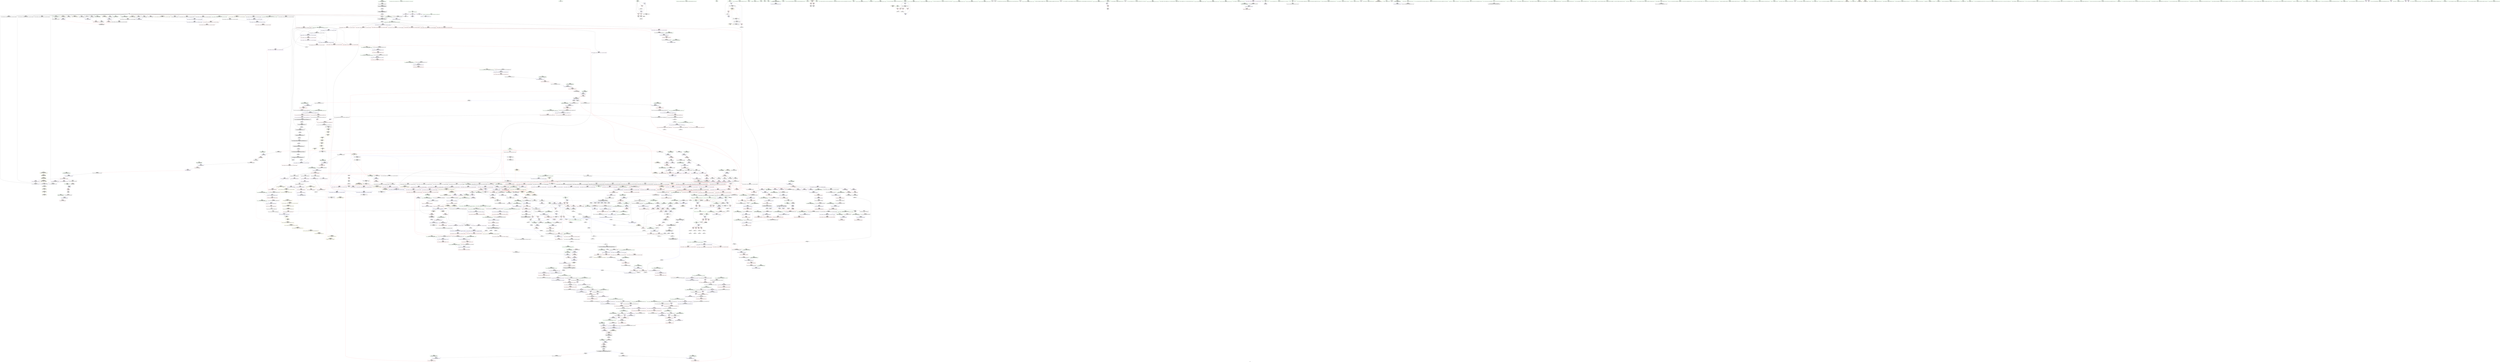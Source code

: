 digraph "SVFG" {
	label="SVFG";

	Node0x563590cbdc00 [shape=record,color=grey,label="{NodeID: 0\nNullPtr|{|<s29>104}}"];
	Node0x563590cbdc00 -> Node0x563590d0bda0[style=solid];
	Node0x563590cbdc00 -> Node0x563590d0bea0[style=solid];
	Node0x563590cbdc00 -> Node0x563590d0bf70[style=solid];
	Node0x563590cbdc00 -> Node0x563590d0c040[style=solid];
	Node0x563590cbdc00 -> Node0x563590d0c110[style=solid];
	Node0x563590cbdc00 -> Node0x563590d0c1e0[style=solid];
	Node0x563590cbdc00 -> Node0x563590d0c2b0[style=solid];
	Node0x563590cbdc00 -> Node0x563590d0c380[style=solid];
	Node0x563590cbdc00 -> Node0x563590d0c450[style=solid];
	Node0x563590cbdc00 -> Node0x563590d0c520[style=solid];
	Node0x563590cbdc00 -> Node0x563590d0c5f0[style=solid];
	Node0x563590cbdc00 -> Node0x563590d0c6c0[style=solid];
	Node0x563590cbdc00 -> Node0x563590d0c790[style=solid];
	Node0x563590cbdc00 -> Node0x563590d0c860[style=solid];
	Node0x563590cbdc00 -> Node0x563590d0c930[style=solid];
	Node0x563590cbdc00 -> Node0x563590d0ca00[style=solid];
	Node0x563590cbdc00 -> Node0x563590d0cad0[style=solid];
	Node0x563590cbdc00 -> Node0x563590d0cba0[style=solid];
	Node0x563590cbdc00 -> Node0x563590d0cc70[style=solid];
	Node0x563590cbdc00 -> Node0x563590d0cd40[style=solid];
	Node0x563590cbdc00 -> Node0x563590d0ce10[style=solid];
	Node0x563590cbdc00 -> Node0x563590d124b0[style=solid];
	Node0x563590cbdc00 -> Node0x563590d13ba0[style=solid];
	Node0x563590cbdc00 -> Node0x563590d13c70[style=solid];
	Node0x563590cbdc00 -> Node0x563590d13d40[style=solid];
	Node0x563590cbdc00 -> Node0x563590d162a0[style=solid];
	Node0x563590cbdc00 -> Node0x5635906f5fe0[style=solid];
	Node0x563590cbdc00 -> Node0x563590d57c40[style=solid];
	Node0x563590cbdc00 -> Node0x563590d57f40[style=solid];
	Node0x563590cbdc00:s29 -> Node0x563590e191a0[style=solid,color=red];
	Node0x563590d11f70 [shape=record,color=red,label="{NodeID: 775\n1693\<--1692\ndummyVal\<--offset_0\n_ZSt4copyISt13move_iteratorIPxES1_ET0_T_S4_S3_\n}"];
	Node0x563590d11f70 -> Node0x563590d395e0[style=solid];
	Node0x563590d08930 [shape=record,color=purple,label="{NodeID: 443\n262\<--261\n_M_impl2\<--\n_ZNKSt6vectorIxSaIxEE4sizeEv\n}"];
	Node0x563590cfc630 [shape=record,color=green,label="{NodeID: 111\n585\<--586\n__p.addr\<--__p.addr_field_insensitive\n_ZNSt12_Vector_baseIxSaIxEE13_M_deallocateEPxm\n}"];
	Node0x563590cfc630 -> Node0x563590d21d80[style=solid];
	Node0x563590cfc630 -> Node0x563590d21e50[style=solid];
	Node0x563590cfc630 -> Node0x563590d14970[style=solid];
	Node0x563590d17a30 [shape=record,color=blue,label="{NodeID: 886\n1152\<--1145\n__alloc.addr\<--__alloc\n_ZSt34__uninitialized_move_if_noexcept_aIPxS0_SaIxEET0_T_S3_S2_RT1_\n}"];
	Node0x563590d17a30 -> Node0x563590d26290[style=dashed];
	Node0x563590d1e4a0 [shape=record,color=purple,label="{NodeID: 554\n1636\<--1635\n_M_current\<--this1\n_ZNKSt13move_iteratorIPxE4baseEv\n}"];
	Node0x563590d1e4a0 -> Node0x563590d29010[style=solid];
	Node0x563590d00ef0 [shape=record,color=green,label="{NodeID: 222\n1379\<--1380\n_ZSt18uninitialized_copyISt13move_iteratorIPxES1_ET0_T_S4_S3_\<--_ZSt18uninitialized_copyISt13move_iteratorIPxES1_ET0_T_S4_S3__field_insensitive\n}"];
	Node0x563590e14330 [shape=record,color=black,label="{NodeID: 2104\n639 = PHI(631, )\n1st arg _ZN9__gnu_cxx13new_allocatorIxE10deallocateEPxm }"];
	Node0x563590e14330 -> Node0x563590d14f20[style=solid];
	Node0x563590d23ed0 [shape=record,color=red,label="{NodeID: 665\n961\<--814\n\<--__new_start\n_ZNSt6vectorIxSaIxEE17_M_realloc_insertIJxEEEvN9__gnu_cxx17__normal_iteratorIPxS1_EEDpOT_\n}"];
	Node0x563590d23ed0 -> Node0x563590d16920[style=solid];
	Node0x563590d57940 [shape=record,color=grey,label="{NodeID: 1440\n213 = cmp(211, 212, )\n}"];
	Node0x563590d0f050 [shape=record,color=black,label="{NodeID: 333\n688\<--686\n\<--this1\n_ZNSt6vectorIxSaIxEE15_M_erase_at_endEPx\n}"];
	Node0x563590d0f050 -> Node0x563590d19ab0[style=solid];
	Node0x563590d0f050 -> Node0x563590d19b80[style=solid];
	Node0x563590cf8320 [shape=record,color=green,label="{NodeID: 1\n7\<--1\n__dso_handle\<--dummyObj\nGlob }"];
	Node0x563590d12040 [shape=record,color=red,label="{NodeID: 776\n1696\<--1695\ndummyVal\<--offset_0\n_ZSt4copyISt13move_iteratorIPxES1_ET0_T_S4_S3_\n}"];
	Node0x563590d12040 -> Node0x563590d396b0[style=solid];
	Node0x563590d08a00 [shape=record,color=purple,label="{NodeID: 444\n263\<--261\n_M_start\<--\n_ZNKSt6vectorIxSaIxEE4sizeEv\n}"];
	Node0x563590d08a00 -> Node0x563590d20380[style=solid];
	Node0x563590cfc700 [shape=record,color=green,label="{NodeID: 112\n587\<--588\n__n.addr\<--__n.addr_field_insensitive\n_ZNSt12_Vector_baseIxSaIxEE13_M_deallocateEPxm\n}"];
	Node0x563590cfc700 -> Node0x563590d21f20[style=solid];
	Node0x563590cfc700 -> Node0x563590d14a40[style=solid];
	Node0x563590d17b00 [shape=record,color=blue,label="{NodeID: 887\n1166\<--1163\ncoerce.dive\<--call\n_ZSt34__uninitialized_move_if_noexcept_aIPxS0_SaIxEET0_T_S3_S2_RT1_\n}"];
	Node0x563590d17b00 -> Node0x563590d26360[style=dashed];
	Node0x563590d1e570 [shape=record,color=purple,label="{NodeID: 555\n1649\<--1648\n_M_current\<--this1\n_ZNSt13move_iteratorIPxEC2ES0_\n}"];
	Node0x563590d1e570 -> Node0x563590d3a620[style=solid];
	Node0x563590d00ff0 [shape=record,color=green,label="{NodeID: 223\n1384\<--1385\nretval\<--retval_field_insensitive\n_ZSt32__make_move_if_noexcept_iteratorIxSt13move_iteratorIPxEET0_PT_\n|{|<s1>111}}"];
	Node0x563590d00ff0 -> Node0x563590d1cde0[style=solid];
	Node0x563590d00ff0:s1 -> Node0x563590e13de0[style=solid,color=red];
	Node0x563590e14440 [shape=record,color=black,label="{NodeID: 2105\n640 = PHI(632, )\n2nd arg _ZN9__gnu_cxx13new_allocatorIxE10deallocateEPxm }"];
	Node0x563590e14440 -> Node0x563590d14ff0[style=solid];
	Node0x563590d23fa0 [shape=record,color=red,label="{NodeID: 666\n971\<--814\n\<--__new_start\n_ZNSt6vectorIxSaIxEE17_M_realloc_insertIJxEEEvN9__gnu_cxx17__normal_iteratorIPxS1_EEDpOT_\n}"];
	Node0x563590d23fa0 -> Node0x563590d1e8b0[style=solid];
	Node0x563590d57ac0 [shape=record,color=grey,label="{NodeID: 1441\n335 = cmp(331, 332, )\n}"];
	Node0x563590d0f120 [shape=record,color=black,label="{NodeID: 334\n692\<--686\n\<--this1\n_ZNSt6vectorIxSaIxEE15_M_erase_at_endEPx\n|{<s0>49}}"];
	Node0x563590d0f120:s0 -> Node0x563590e15e80[style=solid,color=red];
	Node0x563590cf8660 [shape=record,color=green,label="{NodeID: 2\n15\<--1\n\<--dummyObj\nCan only get source location for instruction, argument, global var or function.|{<s0>28}}"];
	Node0x563590cf8660:s0 -> Node0x563590e11f40[style=solid,color=red];
	Node0x563590d12110 [shape=record,color=red,label="{NodeID: 777\n1699\<--1698\ndummyVal\<--offset_0\n_ZNSt11__copy_moveILb1ELb1ESt26random_access_iterator_tagE8__copy_mIxEEPT_PKS3_S6_S4_\n}"];
	Node0x563590d12110 -> Node0x563590d3a210[style=solid];
	Node0x563590d08ad0 [shape=record,color=purple,label="{NodeID: 445\n282\<--281\n_M_impl\<--\n_ZNSt6vectorIxSaIxEEixEm\n}"];
	Node0x563590cfc7d0 [shape=record,color=green,label="{NodeID: 113\n601\<--602\n_ZNSt16allocator_traitsISaIxEE10deallocateERS0_Pxm\<--_ZNSt16allocator_traitsISaIxEE10deallocateERS0_Pxm_field_insensitive\n}"];
	Node0x563590d17bd0 [shape=record,color=blue,label="{NodeID: 888\n1170\<--1169\ncoerce.dive3\<--call2\n_ZSt34__uninitialized_move_if_noexcept_aIPxS0_SaIxEET0_T_S3_S2_RT1_\n}"];
	Node0x563590d17bd0 -> Node0x563590d26430[style=dashed];
	Node0x563590d1e640 [shape=record,color=purple,label="{NodeID: 556\n286\<--284\nadd.ptr\<--\n_ZNSt6vectorIxSaIxEEixEm\n}"];
	Node0x563590d1e640 -> Node0x563590d0e010[style=solid];
	Node0x563590d010c0 [shape=record,color=green,label="{NodeID: 224\n1386\<--1387\n__i.addr\<--__i.addr_field_insensitive\n_ZSt32__make_move_if_noexcept_iteratorIxSt13move_iteratorIPxEET0_PT_\n}"];
	Node0x563590d010c0 -> Node0x563590d27950[style=solid];
	Node0x563590d010c0 -> Node0x563590d190f0[style=solid];
	Node0x563590e14550 [shape=record,color=black,label="{NodeID: 2106\n1440 = PHI(1427, )\n0th arg _ZNSt20__uninitialized_copyILb1EE13__uninit_copyISt13move_iteratorIPxES3_EET0_T_S6_S5_ }"];
	Node0x563590e14550 -> Node0x563590d196a0[style=solid];
	Node0x563590d24070 [shape=record,color=red,label="{NodeID: 667\n874\<--816\n\<--__new_finish\n_ZNSt6vectorIxSaIxEE17_M_realloc_insertIJxEEEvN9__gnu_cxx17__normal_iteratorIPxS1_EEDpOT_\n}"];
	Node0x563590d24070 -> Node0x563590d1abc0[style=solid];
	Node0x563590d57c40 [shape=record,color=grey,label="{NodeID: 1442\n594 = cmp(593, 3, )\n}"];
	Node0x563590d0f1f0 [shape=record,color=black,label="{NodeID: 335\n696\<--686\n\<--this1\n_ZNSt6vectorIxSaIxEE15_M_erase_at_endEPx\n}"];
	Node0x563590d0f1f0 -> Node0x563590d19c50[style=solid];
	Node0x563590d0f1f0 -> Node0x563590d19d20[style=solid];
	Node0x563590cf8720 [shape=record,color=green,label="{NodeID: 3\n17\<--1\n.str\<--dummyObj\nGlob }"];
	Node0x563590d121e0 [shape=record,color=blue,label="{NodeID: 778\n14\<--15\nans\<--\nGlob }"];
	Node0x563590d121e0 -> Node0x563590d8b4a0[style=dashed];
	Node0x563590d2a2b0 [shape=record,color=yellow,style=double,label="{NodeID: 1553\n159V_1 = ENCHI(MR_159V_0)\npts\{15390000 \}\nFun[_ZNKSt13move_iteratorIPxE4baseEv]}"];
	Node0x563590d2a2b0 -> Node0x563590d29010[style=dashed];
	Node0x563590d08ba0 [shape=record,color=purple,label="{NodeID: 446\n283\<--281\n_M_start\<--\n_ZNSt6vectorIxSaIxEEixEm\n}"];
	Node0x563590d08ba0 -> Node0x563590d205f0[style=solid];
	Node0x563590cfc8d0 [shape=record,color=green,label="{NodeID: 114\n607\<--608\nthis.addr\<--this.addr_field_insensitive\n_ZNSt12_Vector_baseIxSaIxEE12_Vector_implD2Ev\n}"];
	Node0x563590cfc8d0 -> Node0x563590d21ff0[style=solid];
	Node0x563590cfc8d0 -> Node0x563590d14b10[style=solid];
	Node0x563590d17ca0 [shape=record,color=blue,label="{NodeID: 889\n1184\<--1183\nthis.addr\<--this\n_ZNK9__gnu_cxx17__normal_iteratorIPxSt6vectorIxSaIxEEE4baseEv\n}"];
	Node0x563590d17ca0 -> Node0x563590d26500[style=dashed];
	Node0x563590d1e710 [shape=record,color=purple,label="{NodeID: 557\n854\<--852\nadd.ptr\<--\n_ZNSt6vectorIxSaIxEE17_M_realloc_insertIJxEEEvN9__gnu_cxx17__normal_iteratorIPxS1_EEDpOT_\n|{<s0>64}}"];
	Node0x563590d1e710:s0 -> Node0x563590e16890[style=solid,color=red];
	Node0x563590d01190 [shape=record,color=green,label="{NodeID: 225\n1391\<--1392\n_ZNSt13move_iteratorIPxEC2ES0_\<--_ZNSt13move_iteratorIPxEC2ES0__field_insensitive\n}"];
	Node0x563590e14660 [shape=record,color=black,label="{NodeID: 2107\n1441 = PHI(1429, )\n1st arg _ZNSt20__uninitialized_copyILb1EE13__uninit_copyISt13move_iteratorIPxES3_EET0_T_S6_S5_ }"];
	Node0x563590e14660 -> Node0x563590d19770[style=solid];
	Node0x563590d24140 [shape=record,color=red,label="{NodeID: 668\n883\<--816\n\<--__new_finish\n_ZNSt6vectorIxSaIxEE17_M_realloc_insertIJxEEEvN9__gnu_cxx17__normal_iteratorIPxS1_EEDpOT_\n|{<s0>70}}"];
	Node0x563590d24140:s0 -> Node0x563590e174c0[style=solid,color=red];
	Node0x563590d57dc0 [shape=record,color=grey,label="{NodeID: 1443\n1239 = cmp(1236, 1238, )\n}"];
	Node0x563590d0f2c0 [shape=record,color=black,label="{NodeID: 336\n717\<--716\n\<--this1\n_ZNSt6vectorIxSaIxEE12emplace_backIJxEEEvDpOT_\n}"];
	Node0x563590d0f2c0 -> Node0x563590d19f90[style=solid];
	Node0x563590d0f2c0 -> Node0x563590d1a060[style=solid];
	Node0x563590cf87e0 [shape=record,color=green,label="{NodeID: 4\n19\<--1\n.str.3\<--dummyObj\nGlob }"];
	Node0x563590d122b0 [shape=record,color=blue,label="{NodeID: 779\n1670\<--33\nllvm.global_ctors_0\<--\nGlob }"];
	Node0x563590d2a390 [shape=record,color=yellow,style=double,label="{NodeID: 1554\n60V_1 = ENCHI(MR_60V_0)\npts\{300 \}\nFun[_ZNSt6vectorIxSaIxEE9push_backEOx]|{<s0>32}}"];
	Node0x563590d2a390:s0 -> Node0x563590d2d6e0[style=dashed,color=red];
	Node0x563590d08c70 [shape=record,color=purple,label="{NodeID: 447\n389\<--388\n_M_impl\<--\n_ZNSt6vectorIxSaIxEE5clearEv\n}"];
	Node0x563590d01570 [shape=record,color=green,label="{NodeID: 115\n613\<--614\n_ZNSaIxED2Ev\<--_ZNSaIxED2Ev_field_insensitive\n}"];
	Node0x563590dc1a30 [shape=record,color=yellow,style=double,label="{NodeID: 1997\n28V_2 = CSCHI(MR_28V_1)\npts\{1333 \}\nCS[]|{<s0>53|<s1>64}}"];
	Node0x563590dc1a30:s0 -> Node0x563590d8fea0[style=dashed,color=blue];
	Node0x563590dc1a30:s1 -> Node0x563590dc1370[style=dashed,color=blue];
	Node0x563590d17d70 [shape=record,color=blue,label="{NodeID: 890\n1193\<--1191\n__a.addr\<--__a\n_ZNSt16allocator_traitsISaIxEE7destroyIxEEvRS0_PT_\n}"];
	Node0x563590d17d70 -> Node0x563590d265d0[style=dashed];
	Node0x563590d1e7e0 [shape=record,color=purple,label="{NodeID: 558\n905\<--903\nadd.ptr18\<--\n_ZNSt6vectorIxSaIxEE17_M_realloc_insertIJxEEEvN9__gnu_cxx17__normal_iteratorIPxS1_EEDpOT_\n|{<s0>72}}"];
	Node0x563590d1e7e0:s0 -> Node0x563590e132f0[style=solid,color=red];
	Node0x563590d01290 [shape=record,color=green,label="{NodeID: 226\n1400\<--1401\n__first\<--__first_field_insensitive\n_ZSt18uninitialized_copyISt13move_iteratorIPxES1_ET0_T_S4_S3_\n}"];
	Node0x563590d01290 -> Node0x563590d06680[style=solid];
	Node0x563590d01290 -> Node0x563590d1ceb0[style=solid];
	Node0x563590e14770 [shape=record,color=black,label="{NodeID: 2108\n1442 = PHI(1425, )\n2nd arg _ZNSt20__uninitialized_copyILb1EE13__uninit_copyISt13move_iteratorIPxES3_EET0_T_S6_S5_ }"];
	Node0x563590e14770 -> Node0x563590d19840[style=solid];
	Node0x563590d24210 [shape=record,color=red,label="{NodeID: 669\n897\<--816\n\<--__new_finish\n_ZNSt6vectorIxSaIxEE17_M_realloc_insertIJxEEEvN9__gnu_cxx17__normal_iteratorIPxS1_EEDpOT_\n}"];
	Node0x563590d24210 -> Node0x563590d57f40[style=solid];
	Node0x563590d57f40 [shape=record,color=grey,label="{NodeID: 1444\n898 = cmp(897, 3, )\n}"];
	Node0x563590d0f390 [shape=record,color=black,label="{NodeID: 337\n721\<--716\n\<--this1\n_ZNSt6vectorIxSaIxEE12emplace_backIJxEEEvDpOT_\n}"];
	Node0x563590d0f390 -> Node0x563590d1a130[style=solid];
	Node0x563590d0f390 -> Node0x563590d1a200[style=solid];
	Node0x563590cf8c40 [shape=record,color=green,label="{NodeID: 5\n21\<--1\nstdin\<--dummyObj\nGlob }"];
	Node0x563590d123b0 [shape=record,color=blue,label="{NodeID: 780\n1671\<--34\nllvm.global_ctors_1\<--_GLOBAL__sub_I_SergeyRogulenko_1_0.cpp\nGlob }"];
	Node0x563590d08d40 [shape=record,color=purple,label="{NodeID: 448\n390\<--388\n_M_start\<--\n_ZNSt6vectorIxSaIxEE5clearEv\n}"];
	Node0x563590d08d40 -> Node0x563590d20ee0[style=solid];
	Node0x563590d01670 [shape=record,color=green,label="{NodeID: 116\n620\<--621\n__a.addr\<--__a.addr_field_insensitive\n_ZNSt16allocator_traitsISaIxEE10deallocateERS0_Pxm\n}"];
	Node0x563590d01670 -> Node0x563590d220c0[style=solid];
	Node0x563590d01670 -> Node0x563590d14be0[style=solid];
	Node0x563590dc1b90 [shape=record,color=yellow,style=double,label="{NodeID: 1998\n2V_2 = CSCHI(MR_2V_1)\npts\{130000 130001 130002 \}\nCS[]}"];
	Node0x563590d17e40 [shape=record,color=blue,label="{NodeID: 891\n1195\<--1192\n__p.addr\<--__p\n_ZNSt16allocator_traitsISaIxEE7destroyIxEEvRS0_PT_\n}"];
	Node0x563590d17e40 -> Node0x563590d266a0[style=dashed];
	Node0x563590d1e8b0 [shape=record,color=purple,label="{NodeID: 559\n973\<--971\nadd.ptr39\<--\n_ZNSt6vectorIxSaIxEE17_M_realloc_insertIJxEEEvN9__gnu_cxx17__normal_iteratorIPxS1_EEDpOT_\n}"];
	Node0x563590d1e8b0 -> Node0x563590d16ac0[style=solid];
	Node0x563590d01360 [shape=record,color=green,label="{NodeID: 227\n1402\<--1403\n__last\<--__last_field_insensitive\n_ZSt18uninitialized_copyISt13move_iteratorIPxES1_ET0_T_S4_S3_\n}"];
	Node0x563590d01360 -> Node0x563590d06750[style=solid];
	Node0x563590d01360 -> Node0x563590d1cf80[style=solid];
	Node0x563590e14880 [shape=record,color=black,label="{NodeID: 2109\n450 = PHI(428, )\n0th arg _ZNSt12_Vector_baseIxSaIxEE12_Vector_implC2Ev }"];
	Node0x563590e14880 -> Node0x563590d13ad0[style=solid];
	Node0x563590d242e0 [shape=record,color=red,label="{NodeID: 670\n919\<--816\n\<--__new_finish\n_ZNSt6vectorIxSaIxEE17_M_realloc_insertIJxEEEvN9__gnu_cxx17__normal_iteratorIPxS1_EEDpOT_\n|{<s0>75}}"];
	Node0x563590d242e0:s0 -> Node0x563590e18310[style=solid,color=red];
	Node0x563590d580c0 [shape=record,color=grey,label="{NodeID: 1445\n153 = cmp(151, 154, )\n}"];
	Node0x563590d0f460 [shape=record,color=black,label="{NodeID: 338\n727\<--716\n\<--this1\n_ZNSt6vectorIxSaIxEE12emplace_backIJxEEEvDpOT_\n}"];
	Node0x563590d0f460 -> Node0x563590d1a2d0[style=solid];
	Node0x563590cf8d00 [shape=record,color=green,label="{NodeID: 6\n22\<--1\n.str.4\<--dummyObj\nGlob }"];
	Node0x563590d124b0 [shape=record,color=blue, style = dotted,label="{NodeID: 781\n1672\<--3\nllvm.global_ctors_2\<--dummyVal\nGlob }"];
	Node0x563590d08e10 [shape=record,color=purple,label="{NodeID: 449\n428\<--427\n_M_impl\<--this1\n_ZNSt12_Vector_baseIxSaIxEEC2Ev\n|{<s0>33}}"];
	Node0x563590d08e10:s0 -> Node0x563590e14880[style=solid,color=red];
	Node0x563590d01740 [shape=record,color=green,label="{NodeID: 117\n622\<--623\n__p.addr\<--__p.addr_field_insensitive\n_ZNSt16allocator_traitsISaIxEE10deallocateERS0_Pxm\n}"];
	Node0x563590d01740 -> Node0x563590d22190[style=solid];
	Node0x563590d01740 -> Node0x563590d14cb0[style=solid];
	Node0x563590dc1cf0 [shape=record,color=yellow,style=double,label="{NodeID: 1999\n259V_2 = CSCHI(MR_259V_1)\npts\{9930000 \}\nCS[]}"];
	Node0x563590dc1cf0 -> Node0x563590d24f10[style=dashed];
	Node0x563590d17f10 [shape=record,color=blue,label="{NodeID: 892\n1210\<--1209\nthis.addr\<--this\n_ZNKSt6vectorIxSaIxEE8max_sizeEv\n}"];
	Node0x563590d17f10 -> Node0x563590d26770[style=dashed];
	Node0x563590d1e980 [shape=record,color=purple,label="{NodeID: 560\n1616\<--1614\nadd.ptr\<--\n_ZNSt11__copy_moveILb1ELb1ESt26random_access_iterator_tagE8__copy_mIxEEPT_PKS3_S6_S4_\n}"];
	Node0x563590d1e980 -> Node0x563590d07930[style=solid];
	Node0x563590d01430 [shape=record,color=green,label="{NodeID: 228\n1404\<--1405\n__result.addr\<--__result.addr_field_insensitive\n_ZSt18uninitialized_copyISt13move_iteratorIPxES1_ET0_T_S4_S3_\n}"];
	Node0x563590d01430 -> Node0x563590d27af0[style=solid];
	Node0x563590d01430 -> Node0x563590d19360[style=solid];
	Node0x563590e14990 [shape=record,color=black,label="{NodeID: 2110\n1278 = PHI(992, 1105, )\n0th arg _ZN9__gnu_cxx17__normal_iteratorIPxSt6vectorIxSaIxEEEC2ERKS1_ }"];
	Node0x563590e14990 -> Node0x563590d18590[style=solid];
	Node0x563590d243b0 [shape=record,color=red,label="{NodeID: 671\n966\<--816\n\<--__new_finish\n_ZNSt6vectorIxSaIxEE17_M_realloc_insertIJxEEEvN9__gnu_cxx17__normal_iteratorIPxS1_EEDpOT_\n}"];
	Node0x563590d243b0 -> Node0x563590d169f0[style=solid];
	Node0x563590d58240 [shape=record,color=grey,label="{NodeID: 1446\n164 = cmp(162, 154, )\n}"];
	Node0x563590d0f530 [shape=record,color=black,label="{NodeID: 339\n730\<--716\n\<--this1\n_ZNSt6vectorIxSaIxEE12emplace_backIJxEEEvDpOT_\n}"];
	Node0x563590d0f530 -> Node0x563590d1a3a0[style=solid];
	Node0x563590d0f530 -> Node0x563590d1a470[style=solid];
	Node0x563590cf8dc0 [shape=record,color=green,label="{NodeID: 7\n24\<--1\n.str.5\<--dummyObj\nGlob }"];
	Node0x563590d125b0 [shape=record,color=blue,label="{NodeID: 782\n86\<--85\nthis.addr\<--this\n_ZNSt6vectorIxSaIxEEC2Ev\n}"];
	Node0x563590d125b0 -> Node0x563590d1ed90[style=dashed];
	Node0x563590d2a660 [shape=record,color=yellow,style=double,label="{NodeID: 1557\n124V_1 = ENCHI(MR_124V_0)\npts\{1333 130000 130001 130002 \}\nFun[_ZNSt6vectorIxSaIxEE9push_backEOx]|{<s0>32|<s1>32|<s2>32|<s3>32}}"];
	Node0x563590d2a660:s0 -> Node0x563590d2d9b0[style=dashed,color=red];
	Node0x563590d2a660:s1 -> Node0x563590d2da90[style=dashed,color=red];
	Node0x563590d2a660:s2 -> Node0x563590d2db70[style=dashed,color=red];
	Node0x563590d2a660:s3 -> Node0x563590d2dc50[style=dashed,color=red];
	Node0x563590d08ee0 [shape=record,color=purple,label="{NodeID: 450\n459\<--454\n_M_start\<--this1\n_ZNSt12_Vector_baseIxSaIxEE12_Vector_implC2Ev\n}"];
	Node0x563590d08ee0 -> Node0x563590d13ba0[style=solid];
	Node0x563590d01810 [shape=record,color=green,label="{NodeID: 118\n624\<--625\n__n.addr\<--__n.addr_field_insensitive\n_ZNSt16allocator_traitsISaIxEE10deallocateERS0_Pxm\n}"];
	Node0x563590d01810 -> Node0x563590d22260[style=solid];
	Node0x563590d01810 -> Node0x563590d14d80[style=solid];
	Node0x563590dc1e50 [shape=record,color=yellow,style=double,label="{NodeID: 2000\n95V_2 = CSCHI(MR_95V_1)\npts\{11060000 \}\nCS[]}"];
	Node0x563590dc1e50 -> Node0x563590d25ce0[style=dashed];
	Node0x563590d17fe0 [shape=record,color=blue,label="{NodeID: 893\n1229\<--1225\n__a.addr\<--__a\n_ZSt3maxImERKT_S2_S2_\n}"];
	Node0x563590d17fe0 -> Node0x563590d26910[style=dashed];
	Node0x563590d17fe0 -> Node0x563590d269e0[style=dashed];
	Node0x563590da9b30 [shape=record,color=yellow,style=double,label="{NodeID: 1668\n60V_1 = ENCHI(MR_60V_0)\npts\{300 \}\nFun[_ZNSt6vectorIxSaIxEE17_M_realloc_insertIJxEEEvN9__gnu_cxx17__normal_iteratorIPxS1_EEDpOT_]|{<s0>64}}"];
	Node0x563590da9b30:s0 -> Node0x563590d2b2b0[style=dashed,color=red];
	Node0x563590d1ea50 [shape=record,color=red,label="{NodeID: 561\n171\<--14\n\<--ans\n_Z5checkx\n}"];
	Node0x563590d1ea50 -> Node0x563590d56bc0[style=solid];
	Node0x563590d098d0 [shape=record,color=green,label="{NodeID: 229\n1406\<--1407\n__assignable\<--__assignable_field_insensitive\n_ZSt18uninitialized_copyISt13move_iteratorIPxES1_ET0_T_S4_S3_\n}"];
	Node0x563590d098d0 -> Node0x563590d19430[style=solid];
	Node0x563590e14b70 [shape=record,color=black,label="{NodeID: 2111\n1279 = PHI(1000, 1113, )\n1st arg _ZN9__gnu_cxx17__normal_iteratorIPxSt6vectorIxSaIxEEEC2ERKS1_ }"];
	Node0x563590e14b70 -> Node0x563590d18660[style=solid];
	Node0x563590d24480 [shape=record,color=red,label="{NodeID: 672\n895\<--818\nexn\<--exn.slot\n_ZNSt6vectorIxSaIxEE17_M_realloc_insertIJxEEEvN9__gnu_cxx17__normal_iteratorIPxS1_EEDpOT_\n}"];
	Node0x563590d583c0 [shape=record,color=grey,label="{NodeID: 1447\n159 = cmp(157, 154, )\n}"];
	Node0x563590d0f600 [shape=record,color=black,label="{NodeID: 340\n741\<--716\n\<--this1\n_ZNSt6vectorIxSaIxEE12emplace_backIJxEEEvDpOT_\n}"];
	Node0x563590d0f600 -> Node0x563590d1a540[style=solid];
	Node0x563590d0f600 -> Node0x563590d1a610[style=solid];
	Node0x563590cf8e80 [shape=record,color=green,label="{NodeID: 8\n26\<--1\nstdout\<--dummyObj\nGlob }"];
	Node0x563590d12680 [shape=record,color=blue,label="{NodeID: 783\n104\<--103\nthis.addr\<--this\n_ZNSt6vectorIxSaIxEED2Ev\n}"];
	Node0x563590d12680 -> Node0x563590d1ee60[style=dashed];
	Node0x563590d08fb0 [shape=record,color=purple,label="{NodeID: 451\n461\<--454\n_M_finish\<--this1\n_ZNSt12_Vector_baseIxSaIxEE12_Vector_implC2Ev\n}"];
	Node0x563590d08fb0 -> Node0x563590d13c70[style=solid];
	Node0x563590d018e0 [shape=record,color=green,label="{NodeID: 119\n634\<--635\n_ZN9__gnu_cxx13new_allocatorIxE10deallocateEPxm\<--_ZN9__gnu_cxx13new_allocatorIxE10deallocateEPxm_field_insensitive\n}"];
	Node0x563590dc1fb0 [shape=record,color=yellow,style=double,label="{NodeID: 2001\n28V_2 = CSCHI(MR_28V_1)\npts\{1333 \}\nCS[]|{<s0>67|<s1>70}}"];
	Node0x563590dc1fb0:s0 -> Node0x563590dc10b0[style=dashed,color=blue];
	Node0x563590dc1fb0:s1 -> Node0x563590dc1210[style=dashed,color=blue];
	Node0x563590d180b0 [shape=record,color=blue,label="{NodeID: 894\n1231\<--1226\n__b.addr\<--__b\n_ZSt3maxImERKT_S2_S2_\n}"];
	Node0x563590d180b0 -> Node0x563590d26ab0[style=dashed];
	Node0x563590d180b0 -> Node0x563590d26b80[style=dashed];
	Node0x563590d1eb20 [shape=record,color=red,label="{NodeID: 562\n358\<--14\n\<--ans\nmain\n}"];
	Node0x563590d1eb20 -> Node0x563590d56140[style=solid];
	Node0x563590d099a0 [shape=record,color=green,label="{NodeID: 230\n1408\<--1409\nagg.tmp\<--agg.tmp_field_insensitive\n_ZSt18uninitialized_copyISt13move_iteratorIPxES1_ET0_T_S4_S3_\n}"];
	Node0x563590d099a0 -> Node0x563590d06820[style=solid];
	Node0x563590d099a0 -> Node0x563590d1d050[style=solid];
	Node0x563590e14cf0 [shape=record,color=black,label="{NodeID: 2112\n1631 = PHI(1538, )\n0th arg _ZNKSt13move_iteratorIPxE4baseEv }"];
	Node0x563590e14cf0 -> Node0x563590d3a3b0[style=solid];
	Node0x563590d24550 [shape=record,color=red,label="{NodeID: 673\n979\<--818\nexn42\<--exn.slot\n_ZNSt6vectorIxSaIxEE17_M_realloc_insertIJxEEEvN9__gnu_cxx17__normal_iteratorIPxS1_EEDpOT_\n}"];
	Node0x563590d58540 [shape=record,color=grey,label="{NodeID: 1448\n169 = cmp(167, 154, )\n}"];
	Node0x563590d0f6d0 [shape=record,color=black,label="{NodeID: 341\n729\<--728\n\<--_M_impl3\n_ZNSt6vectorIxSaIxEE12emplace_backIJxEEEvDpOT_\n|{<s0>53}}"];
	Node0x563590d0f6d0:s0 -> Node0x563590e16740[style=solid,color=red];
	Node0x563590cf8f40 [shape=record,color=green,label="{NodeID: 9\n27\<--1\n_ZSt3cin\<--dummyObj\nGlob }"];
	Node0x563590d12750 [shape=record,color=blue,label="{NodeID: 784\n106\<--133\nexn.slot\<--\n_ZNSt6vectorIxSaIxEED2Ev\n}"];
	Node0x563590d12750 -> Node0x563590d1ef30[style=dashed];
	Node0x563590d09080 [shape=record,color=purple,label="{NodeID: 452\n463\<--454\n_M_end_of_storage\<--this1\n_ZNSt12_Vector_baseIxSaIxEE12_Vector_implC2Ev\n}"];
	Node0x563590d09080 -> Node0x563590d13d40[style=solid];
	Node0x563590d019e0 [shape=record,color=green,label="{NodeID: 120\n641\<--642\nthis.addr\<--this.addr_field_insensitive\n_ZN9__gnu_cxx13new_allocatorIxE10deallocateEPxm\n}"];
	Node0x563590d019e0 -> Node0x563590d22330[style=solid];
	Node0x563590d019e0 -> Node0x563590d14e50[style=solid];
	Node0x563590dc2110 [shape=record,color=yellow,style=double,label="{NodeID: 2002\n28V_2 = CSCHI(MR_28V_1)\npts\{1333 \}\nCS[]|{<s0>99}}"];
	Node0x563590dc2110:s0 -> Node0x563590dc1fb0[style=dashed,color=blue];
	Node0x563590d18180 [shape=record,color=blue,label="{NodeID: 895\n1227\<--1241\nretval\<--\n_ZSt3maxImERKT_S2_S2_\n}"];
	Node0x563590d18180 -> Node0x563590d8afa0[style=dashed];
	Node0x563590d1ebf0 [shape=record,color=red,label="{NodeID: 563\n302\<--21\n\<--stdin\nmain\n}"];
	Node0x563590d1ebf0 -> Node0x563590d0e0e0[style=solid];
	Node0x563590d09a70 [shape=record,color=green,label="{NodeID: 231\n1410\<--1411\nagg.tmp2\<--agg.tmp2_field_insensitive\n_ZSt18uninitialized_copyISt13move_iteratorIPxES1_ET0_T_S4_S3_\n}"];
	Node0x563590d09a70 -> Node0x563590d068f0[style=solid];
	Node0x563590d09a70 -> Node0x563590d1d120[style=solid];
	Node0x563590e14e00 [shape=record,color=black,label="{NodeID: 2113\n399 = PHI(11, )\n0th arg _ZNSt6vectorIxSaIxEE9push_backEOx }"];
	Node0x563590e14e00 -> Node0x563590d13860[style=solid];
	Node0x563590d24620 [shape=record,color=red,label="{NodeID: 674\n980\<--820\nsel\<--ehselector.slot\n_ZNSt6vectorIxSaIxEE17_M_realloc_insertIJxEEEvN9__gnu_cxx17__normal_iteratorIPxS1_EEDpOT_\n}"];
	Node0x563590d586c0 [shape=record,color=grey,label="{NodeID: 1449\n1071 = cmp(1069, 1070, )\n}"];
	Node0x563590d0f7a0 [shape=record,color=black,label="{NodeID: 342\n762\<--767\n_ZSt4moveIRxEONSt16remove_referenceIT_E4typeEOS2__ret\<--\n_ZSt4moveIRxEONSt16remove_referenceIT_E4typeEOS2_\n|{<s0>31}}"];
	Node0x563590d0f7a0:s0 -> Node0x563590e0ddd0[style=solid,color=blue];
	Node0x563590cf9440 [shape=record,color=green,label="{NodeID: 10\n28\<--1\n.str.6\<--dummyObj\nGlob }"];
	Node0x563590d12820 [shape=record,color=blue,label="{NodeID: 785\n108\<--135\nehselector.slot\<--\n_ZNSt6vectorIxSaIxEED2Ev\n}"];
	Node0x563590d09150 [shape=record,color=purple,label="{NodeID: 453\n509\<--508\n_M_impl\<--this1\n_ZNSt12_Vector_baseIxSaIxEE19_M_get_Tp_allocatorEv\n}"];
	Node0x563590d09150 -> Node0x563590d0e900[style=solid];
	Node0x563590d01ab0 [shape=record,color=green,label="{NodeID: 121\n643\<--644\n__p.addr\<--__p.addr_field_insensitive\n_ZN9__gnu_cxx13new_allocatorIxE10deallocateEPxm\n}"];
	Node0x563590d01ab0 -> Node0x563590d22400[style=solid];
	Node0x563590d01ab0 -> Node0x563590d14f20[style=solid];
	Node0x563590dc2270 [shape=record,color=yellow,style=double,label="{NodeID: 2003\n165V_2 = CSCHI(MR_165V_1)\npts\{13850000 \}\nCS[]}"];
	Node0x563590dc2270 -> Node0x563590d27a20[style=dashed];
	Node0x563590d18250 [shape=record,color=blue,label="{NodeID: 896\n1227\<--1244\nretval\<--\n_ZSt3maxImERKT_S2_S2_\n}"];
	Node0x563590d18250 -> Node0x563590d8afa0[style=dashed];
	Node0x563590d1ecc0 [shape=record,color=red,label="{NodeID: 564\n308\<--26\n\<--stdout\nmain\n}"];
	Node0x563590d1ecc0 -> Node0x563590d0e1b0[style=solid];
	Node0x563590d09b40 [shape=record,color=green,label="{NodeID: 232\n1431\<--1432\n_ZNSt20__uninitialized_copyILb1EE13__uninit_copyISt13move_iteratorIPxES3_EET0_T_S6_S5_\<--_ZNSt20__uninitialized_copyILb1EE13__uninit_copyISt13move_iteratorIPxES3_EET0_T_S6_S5__field_insensitive\n}"];
	Node0x563590e14f10 [shape=record,color=black,label="{NodeID: 2114\n400 = PHI(299, )\n1st arg _ZNSt6vectorIxSaIxEE9push_backEOx }"];
	Node0x563590e14f10 -> Node0x563590d13930[style=solid];
	Node0x563590d246f0 [shape=record,color=red,label="{NodeID: 675\n862\<--861\n\<--_M_start\n_ZNSt6vectorIxSaIxEE17_M_realloc_insertIJxEEEvN9__gnu_cxx17__normal_iteratorIPxS1_EEDpOT_\n|{<s0>67}}"];
	Node0x563590d246f0:s0 -> Node0x563590e17220[style=solid,color=red];
	Node0x563590d58840 [shape=record,color=grey,label="{NodeID: 1450\n1602 = cmp(1601, 154, )\n}"];
	Node0x563590d0f870 [shape=record,color=black,label="{NodeID: 343\n783\<--782\n\<--\n_ZNSt16allocator_traitsISaIxEE9constructIxJxEEEvRS0_PT_DpOT0_\n|{<s0>58}}"];
	Node0x563590d0f870:s0 -> Node0x563590e15a40[style=solid,color=red];
	Node0x563590cf94d0 [shape=record,color=green,label="{NodeID: 11\n30\<--1\n.str.7\<--dummyObj\nGlob }"];
	Node0x563590d128f0 [shape=record,color=blue,label="{NodeID: 786\n147\<--146\ns.addr\<--s\n_Z5checkx\n}"];
	Node0x563590d128f0 -> Node0x563590d1f1a0[style=dashed];
	Node0x563590d128f0 -> Node0x563590d1f270[style=dashed];
	Node0x563590d128f0 -> Node0x563590d1f340[style=dashed];
	Node0x563590d128f0 -> Node0x563590d1f410[style=dashed];
	Node0x563590d09220 [shape=record,color=purple,label="{NodeID: 454\n522\<--521\n_M_impl\<--this1\n_ZNSt12_Vector_baseIxSaIxEED2Ev\n}"];
	Node0x563590d01b80 [shape=record,color=green,label="{NodeID: 122\n645\<--646\n.addr\<--.addr_field_insensitive\n_ZN9__gnu_cxx13new_allocatorIxE10deallocateEPxm\n}"];
	Node0x563590d01b80 -> Node0x563590d14ff0[style=solid];
	Node0x563590dc23d0 [shape=record,color=yellow,style=double,label="{NodeID: 2004\n28V_2 = CSCHI(MR_28V_1)\npts\{1333 \}\nCS[]|{<s0>110}}"];
	Node0x563590dc23d0:s0 -> Node0x563590dc2110[style=dashed,color=blue];
	Node0x563590d18320 [shape=record,color=blue,label="{NodeID: 897\n1251\<--1250\n__a.addr\<--__a\n_ZNSt16allocator_traitsISaIxEE8max_sizeERKS0_\n}"];
	Node0x563590d18320 -> Node0x563590d26df0[style=dashed];
	Node0x563590d1ed90 [shape=record,color=red,label="{NodeID: 565\n89\<--86\nthis1\<--this.addr\n_ZNSt6vectorIxSaIxEEC2Ev\n}"];
	Node0x563590d1ed90 -> Node0x563590d0d3e0[style=solid];
	Node0x563590d09c10 [shape=record,color=green,label="{NodeID: 233\n1443\<--1444\n__first\<--__first_field_insensitive\n_ZNSt20__uninitialized_copyILb1EE13__uninit_copyISt13move_iteratorIPxES3_EET0_T_S6_S5_\n}"];
	Node0x563590d09c10 -> Node0x563590d06a90[style=solid];
	Node0x563590d09c10 -> Node0x563590d1d530[style=solid];
	Node0x563590e15020 [shape=record,color=black,label="{NodeID: 2115\n617 = PHI(597, )\n0th arg _ZNSt16allocator_traitsISaIxEE10deallocateERS0_Pxm }"];
	Node0x563590e15020 -> Node0x563590d14be0[style=solid];
	Node0x563590d247c0 [shape=record,color=red,label="{NodeID: 676\n866\<--863\n\<--call8\n_ZNSt6vectorIxSaIxEE17_M_realloc_insertIJxEEEvN9__gnu_cxx17__normal_iteratorIPxS1_EEDpOT_\n|{<s0>67}}"];
	Node0x563590d247c0:s0 -> Node0x563590e17370[style=solid,color=red];
	Node0x563590d589c0 [shape=record,color=grey,label="{NodeID: 1451\n1075 = cmp(1073, 1074, )\n}"];
	Node0x563590d0f940 [shape=record,color=black,label="{NodeID: 344\n791\<--796\n_ZSt7forwardIxEOT_RNSt16remove_referenceIS0_E4typeE_ret\<--\n_ZSt7forwardIxEOT_RNSt16remove_referenceIS0_E4typeE\n|{<s0>52|<s1>55|<s2>57|<s3>63|<s4>83}}"];
	Node0x563590d0f940:s0 -> Node0x563590e0eaa0[style=solid,color=blue];
	Node0x563590d0f940:s1 -> Node0x563590e0ed20[style=solid,color=blue];
	Node0x563590d0f940:s2 -> Node0x563590e0ee60[style=solid,color=blue];
	Node0x563590d0f940:s3 -> Node0x563590e0e070[style=solid,color=blue];
	Node0x563590d0f940:s4 -> Node0x563590e0f2f0[style=solid,color=blue];
	Node0x563590cf95d0 [shape=record,color=green,label="{NodeID: 12\n33\<--1\n\<--dummyObj\nCan only get source location for instruction, argument, global var or function.}"];
	Node0x563590d129c0 [shape=record,color=blue,label="{NodeID: 787\n14\<--172\nans\<--inc\n_Z5checkx\n}"];
	Node0x563590d129c0 -> Node0x563590d8a970[style=dashed];
	Node0x563590d2ab50 [shape=record,color=yellow,style=double,label="{NodeID: 1562\n30V_1 = ENCHI(MR_30V_0)\npts\{130000 \}\nFun[_ZNKSt6vectorIxSaIxEE4sizeEv]}"];
	Node0x563590d2ab50 -> Node0x563590d20380[style=dashed];
	Node0x563590d092f0 [shape=record,color=purple,label="{NodeID: 455\n523\<--521\n_M_start\<--this1\n_ZNSt12_Vector_baseIxSaIxEED2Ev\n}"];
	Node0x563590d092f0 -> Node0x563590d218a0[style=solid];
	Node0x563590d01c50 [shape=record,color=green,label="{NodeID: 123\n654\<--655\n_ZdlPv\<--_ZdlPv_field_insensitive\n}"];
	Node0x563590dc2530 [shape=record,color=yellow,style=double,label="{NodeID: 2005\n28V_2 = CSCHI(MR_28V_1)\npts\{1333 \}\nCS[]|{<s0>114}}"];
	Node0x563590dc2530:s0 -> Node0x563590dc23d0[style=dashed,color=blue];
	Node0x563590d183f0 [shape=record,color=blue,label="{NodeID: 898\n1262\<--1261\nthis.addr\<--this\n_ZNKSt12_Vector_baseIxSaIxEE19_M_get_Tp_allocatorEv\n}"];
	Node0x563590d183f0 -> Node0x563590d26ec0[style=dashed];
	Node0x563590d1ee60 [shape=record,color=red,label="{NodeID: 566\n111\<--104\nthis1\<--this.addr\n_ZNSt6vectorIxSaIxEED2Ev\n}"];
	Node0x563590d1ee60 -> Node0x563590d0d4b0[style=solid];
	Node0x563590d1ee60 -> Node0x563590d0d580[style=solid];
	Node0x563590d1ee60 -> Node0x563590d0d650[style=solid];
	Node0x563590d1ee60 -> Node0x563590d0d720[style=solid];
	Node0x563590d1ee60 -> Node0x563590d0d7f0[style=solid];
	Node0x563590d09ce0 [shape=record,color=green,label="{NodeID: 234\n1445\<--1446\n__last\<--__last_field_insensitive\n_ZNSt20__uninitialized_copyILb1EE13__uninit_copyISt13move_iteratorIPxES3_EET0_T_S6_S5_\n}"];
	Node0x563590d09ce0 -> Node0x563590d06b60[style=solid];
	Node0x563590d09ce0 -> Node0x563590d1d600[style=solid];
	Node0x563590e15160 [shape=record,color=black,label="{NodeID: 2116\n618 = PHI(598, )\n1st arg _ZNSt16allocator_traitsISaIxEE10deallocateERS0_Pxm }"];
	Node0x563590e15160 -> Node0x563590d14cb0[style=solid];
	Node0x563590d24890 [shape=record,color=red,label="{NodeID: 677\n878\<--877\n\<--call12\n_ZNSt6vectorIxSaIxEE17_M_realloc_insertIJxEEEvN9__gnu_cxx17__normal_iteratorIPxS1_EEDpOT_\n|{<s0>70}}"];
	Node0x563590d24890:s0 -> Node0x563590e17220[style=solid,color=red];
	Node0x563590d58b40 [shape=record,color=grey,label="{NodeID: 1452\n1324 = cmp(1322, 1323, )\n}"];
	Node0x563590d0fa10 [shape=record,color=black,label="{NodeID: 345\n841\<--826\n\<--this1\n_ZNSt6vectorIxSaIxEE17_M_realloc_insertIJxEEEvN9__gnu_cxx17__normal_iteratorIPxS1_EEDpOT_\n|{<s0>62}}"];
	Node0x563590d0fa10:s0 -> Node0x563590e1aab0[style=solid,color=red];
	Node0x563590cf96d0 [shape=record,color=green,label="{NodeID: 13\n152\<--1\n\<--dummyObj\nCan only get source location for instruction, argument, global var or function.}"];
	Node0x563590d12a90 [shape=record,color=blue,label="{NodeID: 788\n183\<--180\ns.addr\<--s\n_Z2goxxi\n}"];
	Node0x563590d12a90 -> Node0x563590d1f4e0[style=dashed];
	Node0x563590d12a90 -> Node0x563590d1f5b0[style=dashed];
	Node0x563590d12a90 -> Node0x563590d1f680[style=dashed];
	Node0x563590d2ac30 [shape=record,color=yellow,style=double,label="{NodeID: 1563\n32V_1 = ENCHI(MR_32V_0)\npts\{130001 \}\nFun[_ZNKSt6vectorIxSaIxEE4sizeEv]}"];
	Node0x563590d2ac30 -> Node0x563590d202b0[style=dashed];
	Node0x563590d093c0 [shape=record,color=purple,label="{NodeID: 456\n525\<--521\n_M_impl2\<--this1\n_ZNSt12_Vector_baseIxSaIxEED2Ev\n}"];
	Node0x563590d01d50 [shape=record,color=green,label="{NodeID: 124\n661\<--662\nthis.addr\<--this.addr_field_insensitive\n_ZNSaIxED2Ev\n}"];
	Node0x563590d01d50 -> Node0x563590d224d0[style=solid];
	Node0x563590d01d50 -> Node0x563590d150c0[style=solid];
	Node0x563590dc2690 [shape=record,color=yellow,style=double,label="{NodeID: 2006\n28V_2 = CSCHI(MR_28V_1)\npts\{1333 \}\nCS[]|{<s0>117}}"];
	Node0x563590dc2690:s0 -> Node0x563590dc2530[style=dashed,color=blue];
	Node0x563590d184c0 [shape=record,color=blue,label="{NodeID: 899\n1271\<--1270\nthis.addr\<--this\n_ZNK9__gnu_cxx13new_allocatorIxE8max_sizeEv\n}"];
	Node0x563590d184c0 -> Node0x563590d26f90[style=dashed];
	Node0x563590d1ef30 [shape=record,color=red,label="{NodeID: 567\n140\<--106\nexn\<--exn.slot\n_ZNSt6vectorIxSaIxEED2Ev\n|{<s0>13}}"];
	Node0x563590d1ef30:s0 -> Node0x563590e16e60[style=solid,color=red];
	Node0x563590d09db0 [shape=record,color=green,label="{NodeID: 235\n1447\<--1448\n__result.addr\<--__result.addr_field_insensitive\n_ZNSt20__uninitialized_copyILb1EE13__uninit_copyISt13move_iteratorIPxES3_EET0_T_S6_S5_\n}"];
	Node0x563590d09db0 -> Node0x563590d27d60[style=solid];
	Node0x563590d09db0 -> Node0x563590d19840[style=solid];
	Node0x563590e152a0 [shape=record,color=black,label="{NodeID: 2117\n619 = PHI(599, )\n2nd arg _ZNSt16allocator_traitsISaIxEE10deallocateERS0_Pxm }"];
	Node0x563590e152a0 -> Node0x563590d14d80[style=solid];
	Node0x563590d24960 [shape=record,color=red,label="{NodeID: 678\n882\<--881\n\<--_M_finish\n_ZNSt6vectorIxSaIxEE17_M_realloc_insertIJxEEEvN9__gnu_cxx17__normal_iteratorIPxS1_EEDpOT_\n|{<s0>70}}"];
	Node0x563590d24960:s0 -> Node0x563590e17370[style=solid,color=red];
	Node0x563590d58cc0 [shape=record,color=grey,label="{NodeID: 1453\n1053 = cmp(1051, 1052, )\n}"];
	Node0x563590d0fae0 [shape=record,color=black,label="{NodeID: 346\n849\<--826\n\<--this1\n_ZNSt6vectorIxSaIxEE17_M_realloc_insertIJxEEEvN9__gnu_cxx17__normal_iteratorIPxS1_EEDpOT_\n}"];
	Node0x563590d0fae0 -> Node0x563590d1a950[style=solid];
	Node0x563590cf97d0 [shape=record,color=green,label="{NodeID: 14\n154\<--1\n\<--dummyObj\nCan only get source location for instruction, argument, global var or function.|{<s0>28}}"];
	Node0x563590cf97d0:s0 -> Node0x563590dfd6f0[style=solid,color=red];
	Node0x563590d12b60 [shape=record,color=blue,label="{NodeID: 789\n185\<--181\nop.addr\<--op\n_Z2goxxi\n}"];
	Node0x563590d12b60 -> Node0x563590d1f750[style=dashed];
	Node0x563590d12b60 -> Node0x563590d1f820[style=dashed];
	Node0x563590d09490 [shape=record,color=purple,label="{NodeID: 457\n526\<--521\n_M_end_of_storage\<--this1\n_ZNSt12_Vector_baseIxSaIxEED2Ev\n}"];
	Node0x563590d09490 -> Node0x563590d21970[style=solid];
	Node0x563590d01e20 [shape=record,color=green,label="{NodeID: 125\n667\<--668\n_ZN9__gnu_cxx13new_allocatorIxED2Ev\<--_ZN9__gnu_cxx13new_allocatorIxED2Ev_field_insensitive\n}"];
	Node0x563590dc27f0 [shape=record,color=yellow,style=double,label="{NodeID: 2007\n28V_2 = CSCHI(MR_28V_1)\npts\{1333 \}\nCS[]|{<s0>122}}"];
	Node0x563590dc27f0:s0 -> Node0x563590dc2690[style=dashed,color=blue];
	Node0x563590d18590 [shape=record,color=blue,label="{NodeID: 900\n1280\<--1278\nthis.addr\<--this\n_ZN9__gnu_cxx17__normal_iteratorIPxSt6vectorIxSaIxEEEC2ERKS1_\n}"];
	Node0x563590d18590 -> Node0x563590d27060[style=dashed];
	Node0x563590d92210 [shape=record,color=yellow,style=double,label="{NodeID: 1675\n245V_1 = ENCHI(MR_245V_0)\npts\{819 \}\nFun[_ZNSt6vectorIxSaIxEE17_M_realloc_insertIJxEEEvN9__gnu_cxx17__normal_iteratorIPxS1_EEDpOT_]}"];
	Node0x563590d92210 -> Node0x563590d165e0[style=dashed];
	Node0x563590d1f000 [shape=record,color=red,label="{NodeID: 568\n115\<--114\n\<--_M_start\n_ZNSt6vectorIxSaIxEED2Ev\n|{<s0>10}}"];
	Node0x563590d1f000:s0 -> Node0x563590e18020[style=solid,color=red];
	Node0x563590d09e80 [shape=record,color=green,label="{NodeID: 236\n1449\<--1450\nagg.tmp\<--agg.tmp_field_insensitive\n_ZNSt20__uninitialized_copyILb1EE13__uninit_copyISt13move_iteratorIPxES3_EET0_T_S6_S5_\n}"];
	Node0x563590d09e80 -> Node0x563590d06c30[style=solid];
	Node0x563590d09e80 -> Node0x563590d1d6d0[style=solid];
	Node0x563590e153e0 [shape=record,color=black,label="{NodeID: 2118\n252 = PHI(11, 11, 1046, 1046, 1046, 1046, )\n0th arg _ZNKSt6vectorIxSaIxEE4sizeEv }"];
	Node0x563590e153e0 -> Node0x563590d13040[style=solid];
	Node0x563590d24a30 [shape=record,color=red,label="{NodeID: 679\n935\<--934\n\<--_M_start26\n_ZNSt6vectorIxSaIxEE17_M_realloc_insertIJxEEEvN9__gnu_cxx17__normal_iteratorIPxS1_EEDpOT_\n|{<s0>79}}"];
	Node0x563590d24a30:s0 -> Node0x563590e18020[style=solid,color=red];
	Node0x563590d58e40 [shape=record,color=grey,label="{NodeID: 1454\n319 = cmp(317, 318, )\n}"];
	Node0x563590d0fbb0 [shape=record,color=black,label="{NodeID: 347\n859\<--826\n\<--this1\n_ZNSt6vectorIxSaIxEE17_M_realloc_insertIJxEEEvN9__gnu_cxx17__normal_iteratorIPxS1_EEDpOT_\n}"];
	Node0x563590d0fbb0 -> Node0x563590d1aa20[style=solid];
	Node0x563590d0fbb0 -> Node0x563590d1aaf0[style=solid];
	Node0x563590cf98d0 [shape=record,color=green,label="{NodeID: 15\n158\<--1\n\<--dummyObj\nCan only get source location for instruction, argument, global var or function.}"];
	Node0x563590d12c30 [shape=record,color=blue,label="{NodeID: 790\n187\<--182\nv.addr\<--v\n_Z2goxxi\n}"];
	Node0x563590d12c30 -> Node0x563590d1f8f0[style=dashed];
	Node0x563590d12c30 -> Node0x563590d1f9c0[style=dashed];
	Node0x563590d2ae20 [shape=record,color=yellow,style=double,label="{NodeID: 1565\n60V_1 = ENCHI(MR_60V_0)\npts\{300 \}\nFun[_ZN9__gnu_cxx13new_allocatorIxE9constructIxJxEEEvPT_DpOT0_]}"];
	Node0x563590d2ae20 -> Node0x563590d25250[style=dashed];
	Node0x563590d09560 [shape=record,color=purple,label="{NodeID: 458\n528\<--521\n_M_impl3\<--this1\n_ZNSt12_Vector_baseIxSaIxEED2Ev\n}"];
	Node0x563590d01f20 [shape=record,color=green,label="{NodeID: 126\n672\<--673\nthis.addr\<--this.addr_field_insensitive\n_ZN9__gnu_cxx13new_allocatorIxED2Ev\n}"];
	Node0x563590d01f20 -> Node0x563590d225a0[style=solid];
	Node0x563590d01f20 -> Node0x563590d15190[style=solid];
	Node0x563590dc2950 [shape=record,color=yellow,style=double,label="{NodeID: 2008\n28V_2 = CSCHI(MR_28V_1)\npts\{1333 \}\nCS[]|{<s0>126}}"];
	Node0x563590dc2950:s0 -> Node0x563590dc27f0[style=dashed,color=blue];
	Node0x563590d18660 [shape=record,color=blue,label="{NodeID: 901\n1282\<--1279\n__i.addr\<--__i\n_ZN9__gnu_cxx17__normal_iteratorIPxSt6vectorIxSaIxEEEC2ERKS1_\n}"];
	Node0x563590d18660 -> Node0x563590d27130[style=dashed];
	Node0x563590d922f0 [shape=record,color=yellow,style=double,label="{NodeID: 1676\n247V_1 = ENCHI(MR_247V_0)\npts\{821 \}\nFun[_ZNSt6vectorIxSaIxEE17_M_realloc_insertIJxEEEvN9__gnu_cxx17__normal_iteratorIPxS1_EEDpOT_]}"];
	Node0x563590d922f0 -> Node0x563590d166b0[style=dashed];
	Node0x563590d1f0d0 [shape=record,color=red,label="{NodeID: 569\n119\<--118\n\<--_M_finish\n_ZNSt6vectorIxSaIxEED2Ev\n|{<s0>10}}"];
	Node0x563590d1f0d0:s0 -> Node0x563590e18310[style=solid,color=red];
	Node0x563590d09f50 [shape=record,color=green,label="{NodeID: 237\n1451\<--1452\nagg.tmp2\<--agg.tmp2_field_insensitive\n_ZNSt20__uninitialized_copyILb1EE13__uninit_copyISt13move_iteratorIPxES3_EET0_T_S6_S5_\n}"];
	Node0x563590d09f50 -> Node0x563590d06d00[style=solid];
	Node0x563590d09f50 -> Node0x563590d1d7a0[style=solid];
	Node0x563590e15930 [shape=record,color=black,label="{NodeID: 2119\n467 = PHI(455, )\n0th arg _ZNSaIxEC2Ev }"];
	Node0x563590e15930 -> Node0x563590d13e10[style=solid];
	Node0x563590d24b00 [shape=record,color=red,label="{NodeID: 680\n939\<--938\n\<--_M_finish28\n_ZNSt6vectorIxSaIxEE17_M_realloc_insertIJxEEEvN9__gnu_cxx17__normal_iteratorIPxS1_EEDpOT_\n|{<s0>79}}"];
	Node0x563590d24b00:s0 -> Node0x563590e18310[style=solid,color=red];
	Node0x563590d8a290 [shape=record,color=black,label="{NodeID: 1455\nMR_13V_4 = PHI(MR_13V_6, MR_13V_1, )\npts\{16 \}\n|{|<s1>18}}"];
	Node0x563590d8a290 -> Node0x563590d8c7a0[style=dashed];
	Node0x563590d8a290:s1 -> Node0x563590d96990[style=dashed,color=red];
	Node0x563590d0fc80 [shape=record,color=black,label="{NodeID: 348\n868\<--826\n\<--this1\n_ZNSt6vectorIxSaIxEE17_M_realloc_insertIJxEEEvN9__gnu_cxx17__normal_iteratorIPxS1_EEDpOT_\n|{<s0>66}}"];
	Node0x563590d0fc80:s0 -> Node0x563590e15e80[style=solid,color=red];
	Node0x563590cf99d0 [shape=record,color=green,label="{NodeID: 16\n163\<--1\n\<--dummyObj\nCan only get source location for instruction, argument, global var or function.}"];
	Node0x563590d12d00 [shape=record,color=blue,label="{NodeID: 791\n189\<--154\ns1\<--\n_Z2goxxi\n}"];
	Node0x563590d12d00 -> Node0x563590d1fa90[style=dashed];
	Node0x563590d12d00 -> Node0x563590d12ea0[style=dashed];
	Node0x563590d12d00 -> Node0x563590d8cca0[style=dashed];
	Node0x563590d09630 [shape=record,color=purple,label="{NodeID: 459\n529\<--521\n_M_start4\<--this1\n_ZNSt12_Vector_baseIxSaIxEED2Ev\n}"];
	Node0x563590d09630 -> Node0x563590d21a40[style=solid];
	Node0x563590d01ff0 [shape=record,color=green,label="{NodeID: 127\n680\<--681\nthis.addr\<--this.addr_field_insensitive\n_ZNSt6vectorIxSaIxEE15_M_erase_at_endEPx\n}"];
	Node0x563590d01ff0 -> Node0x563590d22670[style=solid];
	Node0x563590d01ff0 -> Node0x563590d15260[style=solid];
	Node0x5635906f6780 [shape=record,color=black,label="{NodeID: 2009\n660 = PHI(611, )\n0th arg _ZNSaIxED2Ev }"];
	Node0x5635906f6780 -> Node0x563590d150c0[style=solid];
	Node0x563590d18730 [shape=record,color=blue,label="{NodeID: 902\n1287\<--1289\n_M_current\<--\n_ZN9__gnu_cxx17__normal_iteratorIPxSt6vectorIxSaIxEEEC2ERKS1_\n|{<s0>82|<s1>95}}"];
	Node0x563590d18730:s0 -> Node0x563590dc1cf0[style=dashed,color=blue];
	Node0x563590d18730:s1 -> Node0x563590dc1e50[style=dashed,color=blue];
	Node0x563590d923d0 [shape=record,color=yellow,style=double,label="{NodeID: 1677\n28V_1 = ENCHI(MR_28V_0)\npts\{1333 \}\nFun[_ZNSt6vectorIxSaIxEE17_M_realloc_insertIJxEEEvN9__gnu_cxx17__normal_iteratorIPxS1_EEDpOT_]|{<s0>64}}"];
	Node0x563590d923d0:s0 -> Node0x563590d2b660[style=dashed,color=red];
	Node0x563590d1f1a0 [shape=record,color=red,label="{NodeID: 570\n150\<--147\n\<--s.addr\n_Z5checkx\n}"];
	Node0x563590d1f1a0 -> Node0x563590d571c0[style=solid];
	Node0x563590d0a020 [shape=record,color=green,label="{NodeID: 238\n1470\<--1471\n_ZSt4copyISt13move_iteratorIPxES1_ET0_T_S4_S3_\<--_ZSt4copyISt13move_iteratorIPxES1_ET0_T_S4_S3__field_insensitive\n}"];
	Node0x563590e15a40 [shape=record,color=black,label="{NodeID: 2120\n1008 = PHI(783, )\n0th arg _ZN9__gnu_cxx13new_allocatorIxE9constructIxJxEEEvPT_DpOT0_ }"];
	Node0x563590e15a40 -> Node0x563590d16c60[style=solid];
	Node0x563590d24bd0 [shape=record,color=red,label="{NodeID: 681\n947\<--946\n\<--_M_start31\n_ZNSt6vectorIxSaIxEE17_M_realloc_insertIJxEEEvN9__gnu_cxx17__normal_iteratorIPxS1_EEDpOT_\n|{<s0>80}}"];
	Node0x563590d24bd0:s0 -> Node0x563590e195c0[style=solid,color=red];
	Node0x563590d0fd50 [shape=record,color=black,label="{NodeID: 349\n879\<--826\n\<--this1\n_ZNSt6vectorIxSaIxEE17_M_realloc_insertIJxEEEvN9__gnu_cxx17__normal_iteratorIPxS1_EEDpOT_\n}"];
	Node0x563590d0fd50 -> Node0x563590d1ac90[style=solid];
	Node0x563590d0fd50 -> Node0x563590d1ad60[style=solid];
	Node0x563590cf9ad0 [shape=record,color=green,label="{NodeID: 17\n168\<--1\n\<--dummyObj\nCan only get source location for instruction, argument, global var or function.}"];
	Node0x563590d12dd0 [shape=record,color=blue,label="{NodeID: 792\n191\<--207\ni\<--\n_Z2goxxi\n}"];
	Node0x563590d12dd0 -> Node0x563590d1fd00[style=dashed];
	Node0x563590d12dd0 -> Node0x563590d1fdd0[style=dashed];
	Node0x563590d12dd0 -> Node0x563590d1fea0[style=dashed];
	Node0x563590d12dd0 -> Node0x563590d1ff70[style=dashed];
	Node0x563590d12dd0 -> Node0x563590d20040[style=dashed];
	Node0x563590d12dd0 -> Node0x563590d12f70[style=dashed];
	Node0x563590d12dd0 -> Node0x563590d8d1a0[style=dashed];
	Node0x563590d09700 [shape=record,color=purple,label="{NodeID: 460\n538\<--521\n_M_impl5\<--this1\n_ZNSt12_Vector_baseIxSaIxEED2Ev\n|{<s0>40}}"];
	Node0x563590d09700:s0 -> Node0x563590e17dc0[style=solid,color=red];
	Node0x563590d020c0 [shape=record,color=green,label="{NodeID: 128\n682\<--683\n__pos.addr\<--__pos.addr_field_insensitive\n_ZNSt6vectorIxSaIxEE15_M_erase_at_endEPx\n}"];
	Node0x563590d020c0 -> Node0x563590d22740[style=solid];
	Node0x563590d020c0 -> Node0x563590d22810[style=solid];
	Node0x563590d020c0 -> Node0x563590d15330[style=solid];
	Node0x563590dfd6f0 [shape=record,color=black,label="{NodeID: 2010\n180 = PHI(230, 239, 154, )\n0th arg _Z2goxxi }"];
	Node0x563590dfd6f0 -> Node0x563590d12a90[style=solid];
	Node0x563590d18800 [shape=record,color=blue,label="{NodeID: 903\n1295\<--1293\n__a.addr\<--__a\n_ZNSt16allocator_traitsISaIxEE8allocateERS0_m\n}"];
	Node0x563590d18800 -> Node0x563590d272d0[style=dashed];
	Node0x563590d924b0 [shape=record,color=yellow,style=double,label="{NodeID: 1678\n30V_1 = ENCHI(MR_30V_0)\npts\{130000 \}\nFun[_ZNSt6vectorIxSaIxEE17_M_realloc_insertIJxEEEvN9__gnu_cxx17__normal_iteratorIPxS1_EEDpOT_]|{|<s5>59|<s6>60}}"];
	Node0x563590d924b0 -> Node0x563590d246f0[style=dashed];
	Node0x563590d924b0 -> Node0x563590d24a30[style=dashed];
	Node0x563590d924b0 -> Node0x563590d24bd0[style=dashed];
	Node0x563590d924b0 -> Node0x563590d24d70[style=dashed];
	Node0x563590d924b0 -> Node0x563590d16920[style=dashed];
	Node0x563590d924b0:s5 -> Node0x563590d97740[style=dashed,color=red];
	Node0x563590d924b0:s6 -> Node0x563590d307f0[style=dashed,color=red];
	Node0x563590d1f270 [shape=record,color=red,label="{NodeID: 571\n156\<--147\n\<--s.addr\n_Z5checkx\n}"];
	Node0x563590d1f270 -> Node0x563590d56440[style=solid];
	Node0x563590d0a120 [shape=record,color=green,label="{NodeID: 239\n1477\<--1478\n__first\<--__first_field_insensitive\n_ZSt4copyISt13move_iteratorIPxES1_ET0_T_S4_S3_\n}"];
	Node0x563590d0a120 -> Node0x563590d06ea0[style=solid];
	Node0x563590d0a120 -> Node0x563590d1dbb0[style=solid];
	Node0x563590e15b50 [shape=record,color=black,label="{NodeID: 2121\n1009 = PHI(784, )\n1st arg _ZN9__gnu_cxx13new_allocatorIxE9constructIxJxEEEvPT_DpOT0_ }"];
	Node0x563590e15b50 -> Node0x563590d16d30[style=solid];
	Node0x563590d24ca0 [shape=record,color=red,label="{NodeID: 682\n951\<--950\n\<--_M_end_of_storage\n_ZNSt6vectorIxSaIxEE17_M_realloc_insertIJxEEEvN9__gnu_cxx17__normal_iteratorIPxS1_EEDpOT_\n}"];
	Node0x563590d24ca0 -> Node0x563590d10b20[style=solid];
	Node0x563590d0fe20 [shape=record,color=black,label="{NodeID: 350\n884\<--826\n\<--this1\n_ZNSt6vectorIxSaIxEE17_M_realloc_insertIJxEEEvN9__gnu_cxx17__normal_iteratorIPxS1_EEDpOT_\n|{<s0>69}}"];
	Node0x563590d0fe20:s0 -> Node0x563590e15e80[style=solid,color=red];
	Node0x563590cf9bd0 [shape=record,color=green,label="{NodeID: 18\n173\<--1\n\<--dummyObj\nCan only get source location for instruction, argument, global var or function.}"];
	Node0x563590d12ea0 [shape=record,color=blue,label="{NodeID: 793\n189\<--224\ns1\<--add\n_Z2goxxi\n}"];
	Node0x563590d12ea0 -> Node0x563590d1fa90[style=dashed];
	Node0x563590d12ea0 -> Node0x563590d1fb60[style=dashed];
	Node0x563590d12ea0 -> Node0x563590d1fc30[style=dashed];
	Node0x563590d12ea0 -> Node0x563590d12ea0[style=dashed];
	Node0x563590d12ea0 -> Node0x563590d8cca0[style=dashed];
	Node0x563590d097d0 [shape=record,color=purple,label="{NodeID: 461\n548\<--521\n_M_impl6\<--this1\n_ZNSt12_Vector_baseIxSaIxEED2Ev\n|{<s0>41}}"];
	Node0x563590d097d0:s0 -> Node0x563590e17dc0[style=solid,color=red];
	Node0x563590d02190 [shape=record,color=green,label="{NodeID: 129\n708\<--709\nthis.addr\<--this.addr_field_insensitive\n_ZNSt6vectorIxSaIxEE12emplace_backIJxEEEvDpOT_\n}"];
	Node0x563590d02190 -> Node0x563590d229b0[style=solid];
	Node0x563590d02190 -> Node0x563590d154d0[style=solid];
	Node0x563590e0cb70 [shape=record,color=black,label="{NodeID: 2011\n121 = PHI(503, )\n|{<s0>10}}"];
	Node0x563590e0cb70:s0 -> Node0x563590e18510[style=solid,color=red];
	Node0x563590d188d0 [shape=record,color=blue,label="{NodeID: 904\n1297\<--1294\n__n.addr\<--__n\n_ZNSt16allocator_traitsISaIxEE8allocateERS0_m\n}"];
	Node0x563590d188d0 -> Node0x563590d273a0[style=dashed];
	Node0x563590d92590 [shape=record,color=yellow,style=double,label="{NodeID: 1679\n32V_1 = ENCHI(MR_32V_0)\npts\{130001 \}\nFun[_ZNSt6vectorIxSaIxEE17_M_realloc_insertIJxEEEvN9__gnu_cxx17__normal_iteratorIPxS1_EEDpOT_]|{|<s3>59|<s4>60}}"];
	Node0x563590d92590 -> Node0x563590d24960[style=dashed];
	Node0x563590d92590 -> Node0x563590d24b00[style=dashed];
	Node0x563590d92590 -> Node0x563590d169f0[style=dashed];
	Node0x563590d92590:s3 -> Node0x563590d97740[style=dashed,color=red];
	Node0x563590d92590:s4 -> Node0x563590d307f0[style=dashed,color=red];
	Node0x563590d1f340 [shape=record,color=red,label="{NodeID: 572\n161\<--147\n\<--s.addr\n_Z5checkx\n}"];
	Node0x563590d1f340 -> Node0x563590d565c0[style=solid];
	Node0x563590d0a1f0 [shape=record,color=green,label="{NodeID: 240\n1479\<--1480\n__last\<--__last_field_insensitive\n_ZSt4copyISt13move_iteratorIPxES1_ET0_T_S4_S3_\n}"];
	Node0x563590d0a1f0 -> Node0x563590d06f70[style=solid];
	Node0x563590d0a1f0 -> Node0x563590d1dc80[style=solid];
	Node0x563590e15c60 [shape=record,color=black,label="{NodeID: 2122\n1010 = PHI(786, )\n2nd arg _ZN9__gnu_cxx13new_allocatorIxE9constructIxJxEEEvPT_DpOT0_ }"];
	Node0x563590e15c60 -> Node0x563590d16e00[style=solid];
	Node0x563590d24d70 [shape=record,color=red,label="{NodeID: 683\n955\<--954\n\<--_M_start34\n_ZNSt6vectorIxSaIxEE17_M_realloc_insertIJxEEEvN9__gnu_cxx17__normal_iteratorIPxS1_EEDpOT_\n}"];
	Node0x563590d24d70 -> Node0x563590d10bf0[style=solid];
	Node0x563590d8a970 [shape=record,color=black,label="{NodeID: 1458\nMR_13V_3 = PHI(MR_13V_2, MR_13V_1, )\npts\{16 \}\n|{<s0>15}}"];
	Node0x563590d8a970:s0 -> Node0x563590d8c7a0[style=dashed,color=blue];
	Node0x563590d0fef0 [shape=record,color=black,label="{NodeID: 351\n900\<--826\n\<--this1\n_ZNSt6vectorIxSaIxEE17_M_realloc_insertIJxEEEvN9__gnu_cxx17__normal_iteratorIPxS1_EEDpOT_\n}"];
	Node0x563590d0fef0 -> Node0x563590d1ae30[style=solid];
	Node0x563590cf9cd0 [shape=record,color=green,label="{NodeID: 19\n217\<--1\n\<--dummyObj\nCan only get source location for instruction, argument, global var or function.}"];
	Node0x563590d12f70 [shape=record,color=blue,label="{NodeID: 794\n191\<--246\ni\<--inc\n_Z2goxxi\n}"];
	Node0x563590d12f70 -> Node0x563590d1fd00[style=dashed];
	Node0x563590d12f70 -> Node0x563590d1fdd0[style=dashed];
	Node0x563590d12f70 -> Node0x563590d1fea0[style=dashed];
	Node0x563590d12f70 -> Node0x563590d1ff70[style=dashed];
	Node0x563590d12f70 -> Node0x563590d20040[style=dashed];
	Node0x563590d12f70 -> Node0x563590d12f70[style=dashed];
	Node0x563590d12f70 -> Node0x563590d8d1a0[style=dashed];
	Node0x563590d199e0 [shape=record,color=purple,label="{NodeID: 462\n596\<--592\n_M_impl\<--this1\n_ZNSt12_Vector_baseIxSaIxEE13_M_deallocateEPxm\n}"];
	Node0x563590d199e0 -> Node0x563590d0ec40[style=solid];
	Node0x563590d02260 [shape=record,color=green,label="{NodeID: 130\n710\<--711\n__args.addr\<--__args.addr_field_insensitive\n_ZNSt6vectorIxSaIxEE12emplace_backIJxEEEvDpOT_\n}"];
	Node0x563590d02260 -> Node0x563590d22a80[style=solid];
	Node0x563590d02260 -> Node0x563590d22b50[style=solid];
	Node0x563590d02260 -> Node0x563590d155a0[style=solid];
	Node0x563590e0cda0 [shape=record,color=black,label="{NodeID: 2012\n312 = PHI()\n}"];
	Node0x563590d189a0 [shape=record,color=blue,label="{NodeID: 905\n1312\<--1309\nthis.addr\<--this\n_ZN9__gnu_cxx13new_allocatorIxE8allocateEmPKv\n}"];
	Node0x563590d189a0 -> Node0x563590d27470[style=dashed];
	Node0x563590d1f410 [shape=record,color=red,label="{NodeID: 573\n166\<--147\n\<--s.addr\n_Z5checkx\n}"];
	Node0x563590d1f410 -> Node0x563590d568c0[style=solid];
	Node0x563590d0a2c0 [shape=record,color=green,label="{NodeID: 241\n1481\<--1482\n__result.addr\<--__result.addr_field_insensitive\n_ZSt4copyISt13move_iteratorIPxES1_ET0_T_S4_S3_\n}"];
	Node0x563590d0a2c0 -> Node0x563590d27fd0[style=solid];
	Node0x563590d0a2c0 -> Node0x563590d39510[style=solid];
	Node0x563590e15d70 [shape=record,color=black,label="{NodeID: 2123\n1226 = PHI(1035, )\n1st arg _ZSt3maxImERKT_S2_S2_ }"];
	Node0x563590e15d70 -> Node0x563590d180b0[style=solid];
	Node0x563590d24e40 [shape=record,color=red,label="{NodeID: 684\n997\<--994\nthis1\<--this.addr\n_ZNSt6vectorIxSaIxEE3endEv\n}"];
	Node0x563590d24e40 -> Node0x563590d10cc0[style=solid];
	Node0x563590d8c2d0 [shape=record,color=black,label="{NodeID: 1459\nMR_28V_3 = PHI(MR_28V_2, MR_28V_1, )\npts\{1333 \}\n|{<s0>129}}"];
	Node0x563590d8c2d0:s0 -> Node0x563590dc2950[style=dashed,color=blue];
	Node0x563590d0ffc0 [shape=record,color=black,label="{NodeID: 352\n920\<--826\n\<--this1\n_ZNSt6vectorIxSaIxEE17_M_realloc_insertIJxEEEvN9__gnu_cxx17__normal_iteratorIPxS1_EEDpOT_\n|{<s0>74}}"];
	Node0x563590d0ffc0:s0 -> Node0x563590e15e80[style=solid,color=red];
	Node0x563590cf9dd0 [shape=record,color=green,label="{NodeID: 20\n234\<--1\n\<--dummyObj\nCan only get source location for instruction, argument, global var or function.|{<s0>18|<s1>28|<s2>59}}"];
	Node0x563590cf9dd0:s0 -> Node0x563590e11c60[style=solid,color=red];
	Node0x563590cf9dd0:s1 -> Node0x563590e11c60[style=solid,color=red];
	Node0x563590cf9dd0:s2 -> Node0x563590e12320[style=solid,color=red];
	Node0x563590d13040 [shape=record,color=blue,label="{NodeID: 795\n253\<--252\nthis.addr\<--this\n_ZNKSt6vectorIxSaIxEE4sizeEv\n}"];
	Node0x563590d13040 -> Node0x563590d201e0[style=dashed];
	Node0x563590d2b2b0 [shape=record,color=yellow,style=double,label="{NodeID: 1570\n60V_1 = ENCHI(MR_60V_0)\npts\{300 \}\nFun[_ZNSt16allocator_traitsISaIxEE9constructIxJxEEEvRS0_PT_DpOT0_]|{<s0>58}}"];
	Node0x563590d2b2b0:s0 -> Node0x563590d2ae20[style=dashed,color=red];
	Node0x563590d19ab0 [shape=record,color=purple,label="{NodeID: 463\n689\<--688\n_M_impl\<--\n_ZNSt6vectorIxSaIxEE15_M_erase_at_endEPx\n}"];
	Node0x563590d02330 [shape=record,color=green,label="{NodeID: 131\n712\<--713\nagg.tmp\<--agg.tmp_field_insensitive\n_ZNSt6vectorIxSaIxEE12emplace_backIJxEEEvDpOT_\n}"];
	Node0x563590d02330 -> Node0x563590d19df0[style=solid];
	Node0x563590d02330 -> Node0x563590d19ec0[style=solid];
	Node0x563590e0ce70 [shape=record,color=black,label="{NodeID: 2013\n321 = PHI()\n}"];
	Node0x563590d18a70 [shape=record,color=blue,label="{NodeID: 906\n1314\<--1310\n__n.addr\<--__n\n_ZN9__gnu_cxx13new_allocatorIxE8allocateEmPKv\n}"];
	Node0x563590d18a70 -> Node0x563590d27540[style=dashed];
	Node0x563590d18a70 -> Node0x563590d27610[style=dashed];
	Node0x563590d1f4e0 [shape=record,color=red,label="{NodeID: 574\n203\<--183\n\<--s.addr\n_Z2goxxi\n|{<s0>15}}"];
	Node0x563590d1f4e0:s0 -> Node0x563590e12d60[style=solid,color=red];
	Node0x563590d0a390 [shape=record,color=green,label="{NodeID: 242\n1483\<--1484\nagg.tmp\<--agg.tmp_field_insensitive\n_ZSt4copyISt13move_iteratorIPxES1_ET0_T_S4_S3_\n}"];
	Node0x563590d0a390 -> Node0x563590d07040[style=solid];
	Node0x563590d0a390 -> Node0x563590d1dd50[style=solid];
	Node0x563590e15e80 [shape=record,color=black,label="{NodeID: 2124\n504 = PHI(120, 692, 868, 884, 920, 940, )\n0th arg _ZNSt12_Vector_baseIxSaIxEE19_M_get_Tp_allocatorEv }"];
	Node0x563590e15e80 -> Node0x563590d14220[style=solid];
	Node0x563590d24f10 [shape=record,color=red,label="{NodeID: 685\n1005\<--1004\n\<--coerce.dive\n_ZNSt6vectorIxSaIxEE3endEv\n}"];
	Node0x563590d24f10 -> Node0x563590d10d90[style=solid];
	Node0x563590d8c7a0 [shape=record,color=black,label="{NodeID: 1460\nMR_13V_3 = PHI(MR_13V_4, MR_13V_2, )\npts\{16 \}\n|{<s0>18|<s1>19|<s2>28|<s3>28}}"];
	Node0x563590d8c7a0:s0 -> Node0x563590dc0440[style=dashed,color=blue];
	Node0x563590d8c7a0:s1 -> Node0x563590d8a290[style=dashed,color=blue];
	Node0x563590d8c7a0:s2 -> Node0x563590d1eb20[style=dashed,color=blue];
	Node0x563590d8c7a0:s3 -> Node0x563590d8b4a0[style=dashed,color=blue];
	Node0x563590d10090 [shape=record,color=black,label="{NodeID: 353\n924\<--826\n\<--this1\n_ZNSt6vectorIxSaIxEE17_M_realloc_insertIJxEEEvN9__gnu_cxx17__normal_iteratorIPxS1_EEDpOT_\n|{<s0>76}}"];
	Node0x563590d10090:s0 -> Node0x563590e192e0[style=solid,color=red];
	Node0x563590cf9ed0 [shape=record,color=green,label="{NodeID: 21\n243\<--1\n\<--dummyObj\nCan only get source location for instruction, argument, global var or function.|{<s0>19}}"];
	Node0x563590cf9ed0:s0 -> Node0x563590e11c60[style=solid,color=red];
	Node0x563590d13110 [shape=record,color=blue,label="{NodeID: 796\n274\<--272\nthis.addr\<--this\n_ZNSt6vectorIxSaIxEEixEm\n}"];
	Node0x563590d13110 -> Node0x563590d20450[style=dashed];
	Node0x563590d19b80 [shape=record,color=purple,label="{NodeID: 464\n690\<--688\n_M_finish\<--\n_ZNSt6vectorIxSaIxEE15_M_erase_at_endEPx\n}"];
	Node0x563590d19b80 -> Node0x563590d228e0[style=solid];
	Node0x563590d02400 [shape=record,color=green,label="{NodeID: 132\n736\<--737\n_ZSt7forwardIxEOT_RNSt16remove_referenceIS0_E4typeE\<--_ZSt7forwardIxEOT_RNSt16remove_referenceIS0_E4typeE_field_insensitive\n}"];
	Node0x563590e0cf40 [shape=record,color=black,label="{NodeID: 2014\n44 = PHI()\n}"];
	Node0x563590d18b40 [shape=record,color=blue,label="{NodeID: 907\n1316\<--1311\n.addr\<--\n_ZN9__gnu_cxx13new_allocatorIxE8allocateEmPKv\n}"];
	Node0x563590d1f5b0 [shape=record,color=red,label="{NodeID: 575\n226\<--183\n\<--s.addr\n_Z2goxxi\n}"];
	Node0x563590d1f5b0 -> Node0x563590d54940[style=solid];
	Node0x563590d0a460 [shape=record,color=green,label="{NodeID: 243\n1485\<--1486\nagg.tmp3\<--agg.tmp3_field_insensitive\n_ZSt4copyISt13move_iteratorIPxES1_ET0_T_S4_S3_\n}"];
	Node0x563590d0a460 -> Node0x563590d07110[style=solid];
	Node0x563590d0a460 -> Node0x563590d1de20[style=solid];
	Node0x563590e161f0 [shape=record,color=black,label="{NodeID: 2125\n678 = PHI(387, )\n0th arg _ZNSt6vectorIxSaIxEE15_M_erase_at_endEPx }"];
	Node0x563590e161f0 -> Node0x563590d15260[style=solid];
	Node0x563590d24fe0 [shape=record,color=red,label="{NodeID: 686\n1020\<--1011\nthis1\<--this.addr\n_ZN9__gnu_cxx13new_allocatorIxE9constructIxJxEEEvPT_DpOT0_\n}"];
	Node0x563590d8cca0 [shape=record,color=black,label="{NodeID: 1461\nMR_24V_2 = PHI(MR_24V_4, MR_24V_1, )\npts\{190 \}\n}"];
	Node0x563590d10160 [shape=record,color=black,label="{NodeID: 354\n932\<--826\n\<--this1\n_ZNSt6vectorIxSaIxEE17_M_realloc_insertIJxEEEvN9__gnu_cxx17__normal_iteratorIPxS1_EEDpOT_\n}"];
	Node0x563590d10160 -> Node0x563590d1af00[style=solid];
	Node0x563590d10160 -> Node0x563590d1afd0[style=solid];
	Node0x563590cf9fd0 [shape=record,color=green,label="{NodeID: 22\n269\<--1\n\<--dummyObj\nCan only get source location for instruction, argument, global var or function.}"];
	Node0x563590d131e0 [shape=record,color=blue,label="{NodeID: 797\n276\<--273\n__n.addr\<--__n\n_ZNSt6vectorIxSaIxEEixEm\n}"];
	Node0x563590d131e0 -> Node0x563590d20520[style=dashed];
	Node0x563590d19c50 [shape=record,color=purple,label="{NodeID: 465\n697\<--696\n_M_impl2\<--\n_ZNSt6vectorIxSaIxEE15_M_erase_at_endEPx\n}"];
	Node0x563590d02500 [shape=record,color=green,label="{NodeID: 133\n739\<--740\n_ZNSt16allocator_traitsISaIxEE9constructIxJxEEEvRS0_PT_DpOT0_\<--_ZNSt16allocator_traitsISaIxEE9constructIxJxEEEvRS0_PT_DpOT0__field_insensitive\n}"];
	Node0x563590e0d010 [shape=record,color=black,label="{NodeID: 2015\n65 = PHI()\n}"];
	Node0x563590d18c10 [shape=record,color=blue,label="{NodeID: 908\n1358\<--1342\ncoerce.dive\<--__first.coerce\n_ZSt22__uninitialized_copy_aISt13move_iteratorIPxES1_xET0_T_S4_S3_RSaIT1_E\n}"];
	Node0x563590d18c10 -> Node0x563590d11a90[style=dashed];
	Node0x563590d1f680 [shape=record,color=red,label="{NodeID: 576\n235\<--183\n\<--s.addr\n_Z2goxxi\n}"];
	Node0x563590d1f680 -> Node0x563590d54c40[style=solid];
	Node0x563590d0a530 [shape=record,color=green,label="{NodeID: 244\n1498\<--1499\n_ZSt12__miter_baseIPxEDTcl12__miter_basecldtfp_4baseEEESt13move_iteratorIT_E\<--_ZSt12__miter_baseIPxEDTcl12__miter_basecldtfp_4baseEEESt13move_iteratorIT_E_field_insensitive\n}"];
	Node0x563590e16300 [shape=record,color=black,label="{NodeID: 2126\n679 = PHI(391, )\n1st arg _ZNSt6vectorIxSaIxEE15_M_erase_at_endEPx }"];
	Node0x563590e16300 -> Node0x563590d15330[style=solid];
	Node0x563590d250b0 [shape=record,color=red,label="{NodeID: 687\n1021\<--1013\n\<--__p.addr\n_ZN9__gnu_cxx13new_allocatorIxE9constructIxJxEEEvPT_DpOT0_\n}"];
	Node0x563590d250b0 -> Node0x563590d10e60[style=solid];
	Node0x563590d8d1a0 [shape=record,color=black,label="{NodeID: 1462\nMR_26V_2 = PHI(MR_26V_4, MR_26V_1, )\npts\{192 \}\n}"];
	Node0x563590d10230 [shape=record,color=black,label="{NodeID: 355\n936\<--826\n\<--this1\n_ZNSt6vectorIxSaIxEE17_M_realloc_insertIJxEEEvN9__gnu_cxx17__normal_iteratorIPxS1_EEDpOT_\n}"];
	Node0x563590d10230 -> Node0x563590d1b0a0[style=solid];
	Node0x563590d10230 -> Node0x563590d1b170[style=solid];
	Node0x563590cfa0d0 [shape=record,color=green,label="{NodeID: 23\n345\<--1\n\<--dummyObj\nCan only get source location for instruction, argument, global var or function.}"];
	Node0x563590d132b0 [shape=record,color=blue,label="{NodeID: 798\n291\<--15\nretval\<--\nmain\n}"];
	Node0x563590d132b0 -> Node0x563590d206c0[style=dashed];
	Node0x563590d19d20 [shape=record,color=purple,label="{NodeID: 466\n698\<--696\n_M_finish3\<--\n_ZNSt6vectorIxSaIxEE15_M_erase_at_endEPx\n}"];
	Node0x563590d19d20 -> Node0x563590d15400[style=solid];
	Node0x563590d02600 [shape=record,color=green,label="{NodeID: 134\n749\<--750\n_ZNSt6vectorIxSaIxEE3endEv\<--_ZNSt6vectorIxSaIxEE3endEv_field_insensitive\n}"];
	Node0x563590e0d0e0 [shape=record,color=black,label="{NodeID: 2016\n80 = PHI()\n}"];
	Node0x563590d18ce0 [shape=record,color=blue,label="{NodeID: 909\n1360\<--1343\ncoerce.dive1\<--__last.coerce\n_ZSt22__uninitialized_copy_aISt13move_iteratorIPxES1_xET0_T_S4_S3_RSaIT1_E\n}"];
	Node0x563590d18ce0 -> Node0x563590d11b60[style=dashed];
	Node0x563590d1f750 [shape=record,color=red,label="{NodeID: 577\n228\<--185\n\<--op.addr\n_Z2goxxi\n}"];
	Node0x563590d1f750 -> Node0x563590d544c0[style=solid];
	Node0x563590d0a630 [shape=record,color=green,label="{NodeID: 245\n1508\<--1509\n_ZSt14__copy_move_a2ILb1EPxS0_ET1_T0_S2_S1_\<--_ZSt14__copy_move_a2ILb1EPxS0_ET1_T0_S2_S1__field_insensitive\n}"];
	Node0x563590e16410 [shape=record,color=black,label="{NodeID: 2127\n799 = PHI(716, )\n0th arg _ZNSt6vectorIxSaIxEE17_M_realloc_insertIJxEEEvN9__gnu_cxx17__normal_iteratorIPxS1_EEDpOT_ }"];
	Node0x563590e16410 -> Node0x563590d15cf0[style=solid];
	Node0x563590d25180 [shape=record,color=red,label="{NodeID: 688\n1024\<--1015\n\<--__args.addr\n_ZN9__gnu_cxx13new_allocatorIxE9constructIxJxEEEvPT_DpOT0_\n|{<s0>83}}"];
	Node0x563590d25180:s0 -> Node0x563590e13a80[style=solid,color=red];
	Node0x563590d10300 [shape=record,color=black,label="{NodeID: 356\n940\<--826\n\<--this1\n_ZNSt6vectorIxSaIxEE17_M_realloc_insertIJxEEEvN9__gnu_cxx17__normal_iteratorIPxS1_EEDpOT_\n|{<s0>78}}"];
	Node0x563590d10300:s0 -> Node0x563590e15e80[style=solid,color=red];
	Node0x563590cfa1d0 [shape=record,color=green,label="{NodeID: 24\n360\<--1\n\<--dummyObj\nCan only get source location for instruction, argument, global var or function.}"];
	Node0x563590d13380 [shape=record,color=blue,label="{NodeID: 799\n295\<--173\nii\<--\nmain\n}"];
	Node0x563590d13380 -> Node0x563590d8b9a0[style=dashed];
	Node0x563590d2b660 [shape=record,color=yellow,style=double,label="{NodeID: 1574\n28V_1 = ENCHI(MR_28V_0)\npts\{1333 \}\nFun[_ZNSt16allocator_traitsISaIxEE9constructIxJxEEEvRS0_PT_DpOT0_]|{<s0>58}}"];
	Node0x563590d2b660:s0 -> Node0x563590d16ed0[style=dashed,color=red];
	Node0x563590d19df0 [shape=record,color=purple,label="{NodeID: 467\n751\<--712\ncoerce.dive\<--agg.tmp\n_ZNSt6vectorIxSaIxEE12emplace_backIJxEEEvDpOT_\n}"];
	Node0x563590d19df0 -> Node0x563590d15740[style=solid];
	Node0x563590d02700 [shape=record,color=green,label="{NodeID: 135\n758\<--759\n_ZNSt6vectorIxSaIxEE17_M_realloc_insertIJxEEEvN9__gnu_cxx17__normal_iteratorIPxS1_EEDpOT_\<--_ZNSt6vectorIxSaIxEE17_M_realloc_insertIJxEEEvN9__gnu_cxx17__normal_iteratorIPxS1_EEDpOT__field_insensitive\n}"];
	Node0x563590e0d1b0 [shape=record,color=black,label="{NodeID: 2017\n198 = PHI(251, )\n}"];
	Node0x563590e0d1b0 -> Node0x563590d574c0[style=solid];
	Node0x563590d18db0 [shape=record,color=blue,label="{NodeID: 910\n1350\<--1344\n__result.addr\<--__result\n_ZSt22__uninitialized_copy_aISt13move_iteratorIPxES1_xET0_T_S4_S3_RSaIT1_E\n}"];
	Node0x563590d18db0 -> Node0x563590d276e0[style=dashed];
	Node0x563590d1f820 [shape=record,color=red,label="{NodeID: 578\n237\<--185\n\<--op.addr\n_Z2goxxi\n}"];
	Node0x563590d1f820 -> Node0x563590d54dc0[style=solid];
	Node0x563590d0a730 [shape=record,color=green,label="{NodeID: 246\n1515\<--1516\n__first.addr\<--__first.addr_field_insensitive\n_ZSt14__copy_move_a2ILb1EPxS0_ET1_T0_S2_S1_\n}"];
	Node0x563590d0a730 -> Node0x563590d28240[style=solid];
	Node0x563590d0a730 -> Node0x563590d39780[style=solid];
	Node0x563590e16520 [shape=record,color=black,label="{NodeID: 2128\n800 = PHI(756, )\n1st arg _ZNSt6vectorIxSaIxEE17_M_realloc_insertIJxEEEvN9__gnu_cxx17__normal_iteratorIPxS1_EEDpOT_ }"];
	Node0x563590e16520 -> Node0x563590d15c20[style=solid];
	Node0x563590d25250 [shape=record,color=red,label="{NodeID: 689\n1026\<--1025\n\<--call\n_ZN9__gnu_cxx13new_allocatorIxE9constructIxJxEEEvPT_DpOT0_\n}"];
	Node0x563590d25250 -> Node0x563590d16ed0[style=solid];
	Node0x563590d103d0 [shape=record,color=black,label="{NodeID: 357\n943\<--826\n\<--this1\n_ZNSt6vectorIxSaIxEE17_M_realloc_insertIJxEEEvN9__gnu_cxx17__normal_iteratorIPxS1_EEDpOT_\n|{<s0>80}}"];
	Node0x563590d103d0:s0 -> Node0x563590e192e0[style=solid,color=red];
	Node0x563590cfa2d0 [shape=record,color=green,label="{NodeID: 25\n1276\<--1\n\<--dummyObj\nCan only get source location for instruction, argument, global var or function.}"];
	Node0x563590d13450 [shape=record,color=blue,label="{NodeID: 800\n297\<--15\ni\<--\nmain\n}"];
	Node0x563590d13450 -> Node0x563590d20ad0[style=dashed];
	Node0x563590d13450 -> Node0x563590d20ba0[style=dashed];
	Node0x563590d13450 -> Node0x563590d20c70[style=dashed];
	Node0x563590d13450 -> Node0x563590d135f0[style=dashed];
	Node0x563590d13450 -> Node0x563590d940c0[style=dashed];
	Node0x563590d19ec0 [shape=record,color=purple,label="{NodeID: 468\n755\<--712\ncoerce.dive10\<--agg.tmp\n_ZNSt6vectorIxSaIxEE12emplace_backIJxEEEvDpOT_\n}"];
	Node0x563590d19ec0 -> Node0x563590d22f60[style=solid];
	Node0x563590d02800 [shape=record,color=green,label="{NodeID: 136\n764\<--765\n__t.addr\<--__t.addr_field_insensitive\n_ZSt4moveIRxEONSt16remove_referenceIT_E4typeEOS2_\n}"];
	Node0x563590d02800 -> Node0x563590d23030[style=solid];
	Node0x563590d02800 -> Node0x563590d15810[style=solid];
	Node0x563590e0d3e0 [shape=record,color=black,label="{NodeID: 2018\n212 = PHI(251, )\n}"];
	Node0x563590e0d3e0 -> Node0x563590d57940[style=solid];
	Node0x563590d18e80 [shape=record,color=blue,label="{NodeID: 911\n1352\<--1345\n.addr\<--\n_ZSt22__uninitialized_copy_aISt13move_iteratorIPxES1_xET0_T_S4_S3_RSaIT1_E\n}"];
	Node0x563590d1f8f0 [shape=record,color=red,label="{NodeID: 579\n196\<--187\n\<--v.addr\n_Z2goxxi\n}"];
	Node0x563590d1f8f0 -> Node0x563590d0d8c0[style=solid];
	Node0x563590d0a800 [shape=record,color=green,label="{NodeID: 247\n1517\<--1518\n__last.addr\<--__last.addr_field_insensitive\n_ZSt14__copy_move_a2ILb1EPxS0_ET1_T0_S2_S1_\n}"];
	Node0x563590d0a800 -> Node0x563590d28310[style=solid];
	Node0x563590d0a800 -> Node0x563590d39850[style=solid];
	Node0x563590e16630 [shape=record,color=black,label="{NodeID: 2129\n801 = PHI(754, )\n2nd arg _ZNSt6vectorIxSaIxEE17_M_realloc_insertIJxEEEvN9__gnu_cxx17__normal_iteratorIPxS1_EEDpOT_ }"];
	Node0x563590e16630 -> Node0x563590d15dc0[style=solid];
	Node0x563590d25320 [shape=record,color=red,label="{NodeID: 690\n1046\<--1033\nthis1\<--this.addr\n_ZNKSt6vectorIxSaIxEE12_M_check_lenEmPKc\n|{<s0>84|<s1>85|<s2>87|<s3>88|<s4>90|<s5>91|<s6>92}}"];
	Node0x563590d25320:s0 -> Node0x563590e17ba0[style=solid,color=red];
	Node0x563590d25320:s1 -> Node0x563590e153e0[style=solid,color=red];
	Node0x563590d25320:s2 -> Node0x563590e153e0[style=solid,color=red];
	Node0x563590d25320:s3 -> Node0x563590e153e0[style=solid,color=red];
	Node0x563590d25320:s4 -> Node0x563590e153e0[style=solid,color=red];
	Node0x563590d25320:s5 -> Node0x563590e17ba0[style=solid,color=red];
	Node0x563590d25320:s6 -> Node0x563590e17ba0[style=solid,color=red];
	Node0x563590d8e0a0 [shape=record,color=black,label="{NodeID: 1465\nMR_28V_3 = PHI(MR_28V_4, MR_28V_2, )\npts\{1333 \}\n|{|<s1>27|<s2>28}}"];
	Node0x563590d8e0a0 -> Node0x563590d94ac0[style=dashed];
	Node0x563590d8e0a0:s1 -> Node0x563590d2a660[style=dashed,color=red];
	Node0x563590d8e0a0:s2 -> Node0x563590d96f00[style=dashed,color=red];
	Node0x563590d104a0 [shape=record,color=black,label="{NodeID: 358\n944\<--826\n\<--this1\n_ZNSt6vectorIxSaIxEE17_M_realloc_insertIJxEEEvN9__gnu_cxx17__normal_iteratorIPxS1_EEDpOT_\n}"];
	Node0x563590d104a0 -> Node0x563590d1b240[style=solid];
	Node0x563590d104a0 -> Node0x563590d1b310[style=solid];
	Node0x563590cfa3d0 [shape=record,color=green,label="{NodeID: 26\n1367\<--1\n\<--dummyObj\nCan only get source location for instruction, argument, global var or function.}"];
	Node0x563590d13520 [shape=record,color=blue,label="{NodeID: 801\n299\<--346\nref.tmp\<--conv11\nmain\n|{|<s2>27}}"];
	Node0x563590d13520 -> Node0x563590d13520[style=dashed];
	Node0x563590d13520 -> Node0x563590d945c0[style=dashed];
	Node0x563590d13520:s2 -> Node0x563590d2a390[style=dashed,color=red];
	Node0x563590d19f90 [shape=record,color=purple,label="{NodeID: 469\n718\<--717\n_M_impl\<--\n_ZNSt6vectorIxSaIxEE12emplace_backIJxEEEvDpOT_\n}"];
	Node0x563590d028d0 [shape=record,color=green,label="{NodeID: 137\n773\<--774\n__a.addr\<--__a.addr_field_insensitive\n_ZNSt16allocator_traitsISaIxEE9constructIxJxEEEvRS0_PT_DpOT0_\n}"];
	Node0x563590d028d0 -> Node0x563590d23100[style=solid];
	Node0x563590d028d0 -> Node0x563590d158e0[style=solid];
	Node0x563590e0d520 [shape=record,color=black,label="{NodeID: 2019\n220 = PHI(271, )\n}"];
	Node0x563590e0d520 -> Node0x563590d20110[style=solid];
	Node0x563590d18f50 [shape=record,color=blue, style = dotted,label="{NodeID: 912\n1673\<--1675\noffset_0\<--dummyVal\n_ZSt22__uninitialized_copy_aISt13move_iteratorIPxES1_xET0_T_S4_S3_RSaIT1_E\n}"];
	Node0x563590d18f50 -> Node0x563590d277b0[style=dashed];
	Node0x563590d1f9c0 [shape=record,color=red,label="{NodeID: 580\n207\<--187\n\<--v.addr\n_Z2goxxi\n}"];
	Node0x563590d1f9c0 -> Node0x563590d12dd0[style=solid];
	Node0x563590d0a8d0 [shape=record,color=green,label="{NodeID: 248\n1519\<--1520\n__result.addr\<--__result.addr_field_insensitive\n_ZSt14__copy_move_a2ILb1EPxS0_ET1_T0_S2_S1_\n}"];
	Node0x563590d0a8d0 -> Node0x563590d283e0[style=solid];
	Node0x563590d0a8d0 -> Node0x563590d39920[style=solid];
	Node0x563590e16740 [shape=record,color=black,label="{NodeID: 2130\n770 = PHI(729, 851, )\n0th arg _ZNSt16allocator_traitsISaIxEE9constructIxJxEEEvRS0_PT_DpOT0_ }"];
	Node0x563590e16740 -> Node0x563590d158e0[style=solid];
	Node0x563590d253f0 [shape=record,color=red,label="{NodeID: 691\n1052\<--1035\n\<--__n.addr\n_ZNKSt6vectorIxSaIxEE12_M_check_lenEmPKc\n}"];
	Node0x563590d253f0 -> Node0x563590d58cc0[style=solid];
	Node0x563590d8e5a0 [shape=record,color=black,label="{NodeID: 1466\nMR_30V_3 = PHI(MR_30V_4, MR_30V_2, )\npts\{130000 \}\n|{|<s1>27|<s2>28}}"];
	Node0x563590d8e5a0 -> Node0x563590d94fc0[style=dashed];
	Node0x563590d8e5a0:s1 -> Node0x563590d2a660[style=dashed,color=red];
	Node0x563590d8e5a0:s2 -> Node0x563590d96fe0[style=dashed,color=red];
	Node0x563590d10570 [shape=record,color=black,label="{NodeID: 359\n948\<--826\n\<--this1\n_ZNSt6vectorIxSaIxEE17_M_realloc_insertIJxEEEvN9__gnu_cxx17__normal_iteratorIPxS1_EEDpOT_\n}"];
	Node0x563590d10570 -> Node0x563590d1b3e0[style=solid];
	Node0x563590d10570 -> Node0x563590d1b4b0[style=solid];
	Node0x563590cfa4d0 [shape=record,color=green,label="{NodeID: 27\n1418\<--1\n\<--dummyObj\nCan only get source location for instruction, argument, global var or function.}"];
	Node0x563590d135f0 [shape=record,color=blue,label="{NodeID: 802\n297\<--353\ni\<--inc\nmain\n}"];
	Node0x563590d135f0 -> Node0x563590d20ad0[style=dashed];
	Node0x563590d135f0 -> Node0x563590d20ba0[style=dashed];
	Node0x563590d135f0 -> Node0x563590d20c70[style=dashed];
	Node0x563590d135f0 -> Node0x563590d135f0[style=dashed];
	Node0x563590d135f0 -> Node0x563590d940c0[style=dashed];
	Node0x563590d1a060 [shape=record,color=purple,label="{NodeID: 470\n719\<--717\n_M_finish\<--\n_ZNSt6vectorIxSaIxEE12emplace_backIJxEEEvDpOT_\n}"];
	Node0x563590d1a060 -> Node0x563590d22c20[style=solid];
	Node0x563590d029a0 [shape=record,color=green,label="{NodeID: 138\n775\<--776\n__p.addr\<--__p.addr_field_insensitive\n_ZNSt16allocator_traitsISaIxEE9constructIxJxEEEvRS0_PT_DpOT0_\n}"];
	Node0x563590d029a0 -> Node0x563590d231d0[style=solid];
	Node0x563590d029a0 -> Node0x563590d159b0[style=solid];
	Node0x563590e0d660 [shape=record,color=black,label="{NodeID: 2020\n828 = PHI(1029, )\n}"];
	Node0x563590e0d660 -> Node0x563590d15e90[style=solid];
	Node0x563590d19020 [shape=record,color=blue, style = dotted,label="{NodeID: 913\n1676\<--1678\noffset_0\<--dummyVal\n_ZSt22__uninitialized_copy_aISt13move_iteratorIPxES1_xET0_T_S4_S3_RSaIT1_E\n}"];
	Node0x563590d19020 -> Node0x563590d27880[style=dashed];
	Node0x563590d1fa90 [shape=record,color=red,label="{NodeID: 581\n215\<--189\n\<--s1\n_Z2goxxi\n}"];
	Node0x563590d1fa90 -> Node0x563590d55540[style=solid];
	Node0x563590d0a9a0 [shape=record,color=green,label="{NodeID: 249\n1526\<--1527\n_ZSt12__niter_baseIPxET_S1_\<--_ZSt12__niter_baseIPxET_S1__field_insensitive\n}"];
	Node0x563590e16890 [shape=record,color=black,label="{NodeID: 2131\n771 = PHI(733, 854, )\n1st arg _ZNSt16allocator_traitsISaIxEE9constructIxJxEEEvRS0_PT_DpOT0_ }"];
	Node0x563590e16890 -> Node0x563590d159b0[style=solid];
	Node0x563590d254c0 [shape=record,color=red,label="{NodeID: 692\n1055\<--1037\n\<--__s.addr\n_ZNKSt6vectorIxSaIxEE12_M_check_lenEmPKc\n}"];
	Node0x563590d8eaa0 [shape=record,color=black,label="{NodeID: 1467\nMR_32V_4 = PHI(MR_32V_5, MR_32V_3, )\npts\{130001 \}\n|{|<s1>27|<s2>28}}"];
	Node0x563590d8eaa0 -> Node0x563590d954c0[style=dashed];
	Node0x563590d8eaa0:s1 -> Node0x563590d2a660[style=dashed,color=red];
	Node0x563590d8eaa0:s2 -> Node0x563590d970c0[style=dashed,color=red];
	Node0x563590d10640 [shape=record,color=black,label="{NodeID: 360\n952\<--826\n\<--this1\n_ZNSt6vectorIxSaIxEE17_M_realloc_insertIJxEEEvN9__gnu_cxx17__normal_iteratorIPxS1_EEDpOT_\n}"];
	Node0x563590d10640 -> Node0x563590d1b580[style=solid];
	Node0x563590d10640 -> Node0x563590d1b650[style=solid];
	Node0x563590cfa5d0 [shape=record,color=green,label="{NodeID: 28\n4\<--6\n_ZStL8__ioinit\<--_ZStL8__ioinit_field_insensitive\nGlob }"];
	Node0x563590cfa5d0 -> Node0x563590d07ba0[style=solid];
	Node0x563590d136c0 [shape=record,color=blue,label="{NodeID: 803\n295\<--367\nii\<--inc14\nmain\n}"];
	Node0x563590d136c0 -> Node0x563590d8b9a0[style=dashed];
	Node0x563590d1a130 [shape=record,color=purple,label="{NodeID: 471\n722\<--721\n_M_impl2\<--\n_ZNSt6vectorIxSaIxEE12emplace_backIJxEEEvDpOT_\n}"];
	Node0x563590d02a70 [shape=record,color=green,label="{NodeID: 139\n777\<--778\n__args.addr\<--__args.addr_field_insensitive\n_ZNSt16allocator_traitsISaIxEE9constructIxJxEEEvRS0_PT_DpOT0_\n}"];
	Node0x563590d02a70 -> Node0x563590d232a0[style=solid];
	Node0x563590d02a70 -> Node0x563590d15a80[style=solid];
	Node0x563590e0d7a0 [shape=record,color=black,label="{NodeID: 2021\n832 = PHI(1103, )\n}"];
	Node0x563590e0d7a0 -> Node0x563590d15f60[style=solid];
	Node0x563590d190f0 [shape=record,color=blue,label="{NodeID: 914\n1386\<--1383\n__i.addr\<--__i\n_ZSt32__make_move_if_noexcept_iteratorIxSt13move_iteratorIPxEET0_PT_\n}"];
	Node0x563590d190f0 -> Node0x563590d27950[style=dashed];
	Node0x563590d1fb60 [shape=record,color=red,label="{NodeID: 582\n227\<--189\n\<--s1\n_Z2goxxi\n}"];
	Node0x563590d1fb60 -> Node0x563590d544c0[style=solid];
	Node0x563590d0aaa0 [shape=record,color=green,label="{NodeID: 250\n1533\<--1534\n_ZSt13__copy_move_aILb1EPxS0_ET1_T0_S2_S1_\<--_ZSt13__copy_move_aILb1EPxS0_ET1_T0_S2_S1__field_insensitive\n}"];
	Node0x563590e169e0 [shape=record,color=black,label="{NodeID: 2132\n772 = PHI(735, 856, )\n2nd arg _ZNSt16allocator_traitsISaIxEE9constructIxJxEEEvRS0_PT_DpOT0_ }"];
	Node0x563590e169e0 -> Node0x563590d15a80[style=solid];
	Node0x563590d25590 [shape=record,color=red,label="{NodeID: 693\n1069\<--1039\n\<--__len\n_ZNKSt6vectorIxSaIxEE12_M_check_lenEmPKc\n}"];
	Node0x563590d25590 -> Node0x563590d586c0[style=solid];
	Node0x563590d8efa0 [shape=record,color=black,label="{NodeID: 1468\nMR_65V_3 = PHI(MR_65V_4, MR_65V_2, )\npts\{130002 \}\n|{|<s1>27}}"];
	Node0x563590d8efa0 -> Node0x563590d959c0[style=dashed];
	Node0x563590d8efa0:s1 -> Node0x563590d2a660[style=dashed,color=red];
	Node0x563590d10710 [shape=record,color=black,label="{NodeID: 361\n962\<--826\n\<--this1\n_ZNSt6vectorIxSaIxEE17_M_realloc_insertIJxEEEvN9__gnu_cxx17__normal_iteratorIPxS1_EEDpOT_\n}"];
	Node0x563590d10710 -> Node0x563590d1b720[style=solid];
	Node0x563590d10710 -> Node0x563590d1b7f0[style=solid];
	Node0x563590cfa6d0 [shape=record,color=green,label="{NodeID: 29\n8\<--10\n_Z1sB5cxx11\<--_Z1sB5cxx11_field_insensitive\nGlob }"];
	Node0x563590cfa6d0 -> Node0x563590d0cee0[style=solid];
	Node0x563590d13790 [shape=record,color=blue,label="{NodeID: 804\n384\<--383\nthis.addr\<--this\n_ZNSt6vectorIxSaIxEE5clearEv\n}"];
	Node0x563590d13790 -> Node0x563590d20e10[style=dashed];
	Node0x563590d1a200 [shape=record,color=purple,label="{NodeID: 472\n723\<--721\n_M_end_of_storage\<--\n_ZNSt6vectorIxSaIxEE12emplace_backIJxEEEvDpOT_\n}"];
	Node0x563590d1a200 -> Node0x563590d22cf0[style=solid];
	Node0x563590d02b40 [shape=record,color=green,label="{NodeID: 140\n788\<--789\n_ZN9__gnu_cxx13new_allocatorIxE9constructIxJxEEEvPT_DpOT0_\<--_ZN9__gnu_cxx13new_allocatorIxE9constructIxJxEEEvPT_DpOT0__field_insensitive\n}"];
	Node0x563590e0d8e0 [shape=record,color=black,label="{NodeID: 2022\n837 = PHI(1083, )\n}"];
	Node0x563590e0d8e0 -> Node0x563590d16030[style=solid];
	Node0x563590d191c0 [shape=record,color=blue,label="{NodeID: 915\n1412\<--1397\ncoerce.dive\<--__first.coerce\n_ZSt18uninitialized_copyISt13move_iteratorIPxES1_ET0_T_S4_S3_\n}"];
	Node0x563590d191c0 -> Node0x563590d11c30[style=dashed];
	Node0x563590d1fc30 [shape=record,color=red,label="{NodeID: 583\n236\<--189\n\<--s1\n_Z2goxxi\n}"];
	Node0x563590d1fc30 -> Node0x563590d54dc0[style=solid];
	Node0x563590d0aba0 [shape=record,color=green,label="{NodeID: 251\n1538\<--1539\n__it\<--__it_field_insensitive\n_ZSt12__miter_baseIPxEDTcl12__miter_basecldtfp_4baseEEESt13move_iteratorIT_E\n|{|<s1>127}}"];
	Node0x563590d0aba0 -> Node0x563590d1e230[style=solid];
	Node0x563590d0aba0:s1 -> Node0x563590e14cf0[style=solid,color=red];
	Node0x563590e16b30 [shape=record,color=black,label="{NodeID: 2133\n1293 = PHI(1132, )\n0th arg _ZNSt16allocator_traitsISaIxEE8allocateERS0_m }"];
	Node0x563590e16b30 -> Node0x563590d18800[style=solid];
	Node0x563590d25660 [shape=record,color=red,label="{NodeID: 694\n1073\<--1039\n\<--__len\n_ZNKSt6vectorIxSaIxEE12_M_check_lenEmPKc\n}"];
	Node0x563590d25660 -> Node0x563590d589c0[style=solid];
	Node0x563590d107e0 [shape=record,color=black,label="{NodeID: 362\n967\<--826\n\<--this1\n_ZNSt6vectorIxSaIxEE17_M_realloc_insertIJxEEEvN9__gnu_cxx17__normal_iteratorIPxS1_EEDpOT_\n}"];
	Node0x563590d107e0 -> Node0x563590d1b8c0[style=solid];
	Node0x563590d107e0 -> Node0x563590d1b990[style=solid];
	Node0x563590cfa7d0 [shape=record,color=green,label="{NodeID: 30\n11\<--13\na\<--a_field_insensitive\nGlob |{|<s1>5|<s2>14|<s3>16|<s4>17|<s5>24|<s6>27}}"];
	Node0x563590cfa7d0 -> Node0x563590d0cfe0[style=solid];
	Node0x563590cfa7d0:s1 -> Node0x563590e18e40[style=solid,color=red];
	Node0x563590cfa7d0:s2 -> Node0x563590e153e0[style=solid,color=red];
	Node0x563590cfa7d0:s3 -> Node0x563590e153e0[style=solid,color=red];
	Node0x563590cfa7d0:s4 -> Node0x563590e14000[style=solid,color=red];
	Node0x563590cfa7d0:s5 -> Node0x563590e17f10[style=solid,color=red];
	Node0x563590cfa7d0:s6 -> Node0x563590e14e00[style=solid,color=red];
	Node0x563590d13860 [shape=record,color=blue,label="{NodeID: 805\n401\<--399\nthis.addr\<--this\n_ZNSt6vectorIxSaIxEE9push_backEOx\n}"];
	Node0x563590d13860 -> Node0x563590d20fb0[style=dashed];
	Node0x563590d1a2d0 [shape=record,color=purple,label="{NodeID: 473\n728\<--727\n_M_impl3\<--\n_ZNSt6vectorIxSaIxEE12emplace_backIJxEEEvDpOT_\n}"];
	Node0x563590d1a2d0 -> Node0x563590d0f6d0[style=solid];
	Node0x563590d02c40 [shape=record,color=green,label="{NodeID: 141\n793\<--794\n__t.addr\<--__t.addr_field_insensitive\n_ZSt7forwardIxEOT_RNSt16remove_referenceIS0_E4typeE\n}"];
	Node0x563590d02c40 -> Node0x563590d23370[style=solid];
	Node0x563590d02c40 -> Node0x563590d15b50[style=solid];
	Node0x563590e0da20 [shape=record,color=black,label="{NodeID: 2023\n843 = PHI(1118, )\n}"];
	Node0x563590e0da20 -> Node0x563590d16100[style=solid];
	Node0x563590d19290 [shape=record,color=blue,label="{NodeID: 916\n1414\<--1398\ncoerce.dive1\<--__last.coerce\n_ZSt18uninitialized_copyISt13move_iteratorIPxES1_ET0_T_S4_S3_\n}"];
	Node0x563590d19290 -> Node0x563590d11d00[style=dashed];
	Node0x563590d1fd00 [shape=record,color=red,label="{NodeID: 584\n210\<--191\n\<--i\n_Z2goxxi\n}"];
	Node0x563590d1fd00 -> Node0x563590d0d990[style=solid];
	Node0x563590d0ac70 [shape=record,color=green,label="{NodeID: 252\n1543\<--1544\n_ZNKSt13move_iteratorIPxE4baseEv\<--_ZNKSt13move_iteratorIPxE4baseEv_field_insensitive\n}"];
	Node0x563590e16c40 [shape=record,color=black,label="{NodeID: 2134\n1294 = PHI(1133, )\n1st arg _ZNSt16allocator_traitsISaIxEE8allocateERS0_m }"];
	Node0x563590e16c40 -> Node0x563590d188d0[style=solid];
	Node0x563590d25730 [shape=record,color=red,label="{NodeID: 695\n1079\<--1039\n\<--__len\n_ZNKSt6vectorIxSaIxEE12_M_check_lenEmPKc\n}"];
	Node0x563590d25730 -> Node0x5635906f60b0[style=solid];
	Node0x563590d108b0 [shape=record,color=black,label="{NodeID: 363\n974\<--826\n\<--this1\n_ZNSt6vectorIxSaIxEE17_M_realloc_insertIJxEEEvN9__gnu_cxx17__normal_iteratorIPxS1_EEDpOT_\n}"];
	Node0x563590d108b0 -> Node0x563590d1ba60[style=solid];
	Node0x563590d108b0 -> Node0x563590d1bb30[style=solid];
	Node0x563590cfa8d0 [shape=record,color=green,label="{NodeID: 31\n14\<--16\nans\<--ans_field_insensitive\nGlob }"];
	Node0x563590cfa8d0 -> Node0x563590d1ea50[style=solid];
	Node0x563590cfa8d0 -> Node0x563590d1eb20[style=solid];
	Node0x563590cfa8d0 -> Node0x563590d121e0[style=solid];
	Node0x563590cfa8d0 -> Node0x563590d129c0[style=solid];
	Node0x563590d13930 [shape=record,color=blue,label="{NodeID: 806\n403\<--400\n__x.addr\<--__x\n_ZNSt6vectorIxSaIxEE9push_backEOx\n}"];
	Node0x563590d13930 -> Node0x563590d21080[style=dashed];
	Node0x563590d2bd10 [shape=record,color=yellow,style=double,label="{NodeID: 1581\n28V_1 = ENCHI(MR_28V_0)\npts\{1333 \}\nFun[_ZSt34__uninitialized_move_if_noexcept_aIPxS0_SaIxEET0_T_S3_S2_RT1_]|{<s0>99}}"];
	Node0x563590d2bd10:s0 -> Node0x563590d308d0[style=dashed,color=red];
	Node0x563590d1a3a0 [shape=record,color=purple,label="{NodeID: 474\n731\<--730\n_M_impl4\<--\n_ZNSt6vectorIxSaIxEE12emplace_backIJxEEEvDpOT_\n}"];
	Node0x563590d02d10 [shape=record,color=green,label="{NodeID: 142\n802\<--803\n__position\<--__position_field_insensitive\n_ZNSt6vectorIxSaIxEE17_M_realloc_insertIJxEEEvN9__gnu_cxx17__normal_iteratorIPxS1_EEDpOT_\n|{|<s1>61|<s2>65|<s3>68}}"];
	Node0x563590d02d10 -> Node0x563590d1a7b0[style=solid];
	Node0x563590d02d10:s1 -> Node0x563590e12fc0[style=solid,color=red];
	Node0x563590d02d10:s2 -> Node0x563590e128a0[style=solid,color=red];
	Node0x563590d02d10:s3 -> Node0x563590e128a0[style=solid,color=red];
	Node0x563590e0db60 [shape=record,color=black,label="{NodeID: 2024\n332 = PHI()\n}"];
	Node0x563590e0db60 -> Node0x563590d57ac0[style=solid];
	Node0x563590d19360 [shape=record,color=blue,label="{NodeID: 917\n1404\<--1399\n__result.addr\<--__result\n_ZSt18uninitialized_copyISt13move_iteratorIPxES1_ET0_T_S4_S3_\n}"];
	Node0x563590d19360 -> Node0x563590d27af0[style=dashed];
	Node0x563590d1fdd0 [shape=record,color=red,label="{NodeID: 585\n218\<--191\n\<--i\n_Z2goxxi\n}"];
	Node0x563590d1fdd0 -> Node0x563590d0da60[style=solid];
	Node0x563590d0ad70 [shape=record,color=green,label="{NodeID: 253\n1546\<--1547\n_ZSt12__miter_baseIPxET_S1_\<--_ZSt12__miter_baseIPxET_S1__field_insensitive\n}"];
	Node0x563590e16d50 [shape=record,color=black,label="{NodeID: 2135\n763 = PHI(408, )\n0th arg _ZSt4moveIRxEONSt16remove_referenceIT_E4typeEOS2_ }"];
	Node0x563590e16d50 -> Node0x563590d15810[style=solid];
	Node0x563590d25800 [shape=record,color=red,label="{NodeID: 696\n1066\<--1063\n\<--call5\n_ZNKSt6vectorIxSaIxEE12_M_check_lenEmPKc\n}"];
	Node0x563590d25800 -> Node0x563590d56740[style=solid];
	Node0x563590d8fea0 [shape=record,color=black,label="{NodeID: 1471\nMR_28V_3 = PHI(MR_28V_4, MR_28V_2, )\npts\{1333 \}\n|{<s0>32}}"];
	Node0x563590d8fea0:s0 -> Node0x563590dc0dc0[style=dashed,color=blue];
	Node0x563590d10980 [shape=record,color=black,label="{NodeID: 364\n851\<--850\n\<--_M_impl\n_ZNSt6vectorIxSaIxEE17_M_realloc_insertIJxEEEvN9__gnu_cxx17__normal_iteratorIPxS1_EEDpOT_\n|{<s0>64}}"];
	Node0x563590d10980:s0 -> Node0x563590e16740[style=solid,color=red];
	Node0x563590cfa9d0 [shape=record,color=green,label="{NodeID: 32\n32\<--36\nllvm.global_ctors\<--llvm.global_ctors_field_insensitive\nGlob }"];
	Node0x563590cfa9d0 -> Node0x563590d08150[style=solid];
	Node0x563590cfa9d0 -> Node0x563590d08250[style=solid];
	Node0x563590cfa9d0 -> Node0x563590d08350[style=solid];
	Node0x563590d13a00 [shape=record,color=blue,label="{NodeID: 807\n424\<--423\nthis.addr\<--this\n_ZNSt12_Vector_baseIxSaIxEEC2Ev\n}"];
	Node0x563590d13a00 -> Node0x563590d21150[style=dashed];
	Node0x563590d1a470 [shape=record,color=purple,label="{NodeID: 475\n732\<--730\n_M_finish5\<--\n_ZNSt6vectorIxSaIxEE12emplace_backIJxEEEvDpOT_\n}"];
	Node0x563590d1a470 -> Node0x563590d22dc0[style=solid];
	Node0x563590d02de0 [shape=record,color=green,label="{NodeID: 143\n804\<--805\nthis.addr\<--this.addr_field_insensitive\n_ZNSt6vectorIxSaIxEE17_M_realloc_insertIJxEEEvN9__gnu_cxx17__normal_iteratorIPxS1_EEDpOT_\n}"];
	Node0x563590d02de0 -> Node0x563590d23440[style=solid];
	Node0x563590d02de0 -> Node0x563590d15cf0[style=solid];
	Node0x563590e0dc30 [shape=record,color=black,label="{NodeID: 2025\n339 = PHI()\n}"];
	Node0x563590e0dc30 -> Node0x563590d20d40[style=solid];
	Node0x563590d19430 [shape=record,color=blue,label="{NodeID: 918\n1406\<--1418\n__assignable\<--\n_ZSt18uninitialized_copyISt13move_iteratorIPxES1_ET0_T_S4_S3_\n}"];
	Node0x563590d1fea0 [shape=record,color=red,label="{NodeID: 586\n231\<--191\n\<--i\n_Z2goxxi\n}"];
	Node0x563590d1fea0 -> Node0x563590d547c0[style=solid];
	Node0x563590d0ae70 [shape=record,color=green,label="{NodeID: 254\n1553\<--1554\n__first.addr\<--__first.addr_field_insensitive\n_ZSt13__copy_move_aILb1EPxS0_ET1_T0_S2_S1_\n}"];
	Node0x563590d0ae70 -> Node0x563590d284b0[style=solid];
	Node0x563590d0ae70 -> Node0x563590d39ac0[style=solid];
	Node0x563590e16e60 [shape=record,color=black,label="{NodeID: 2136\n438 = PHI(96, 140, 551, 702, 985, )\n0th arg __clang_call_terminate }"];
	Node0x563590d258d0 [shape=record,color=red,label="{NodeID: 697\n1092\<--1086\n\<--__lhs.addr\n_ZN9__gnu_cxxmiIPxSt6vectorIxSaIxEEEENS_17__normal_iteratorIT_T0_E15difference_typeERKS8_SB_\n|{<s0>93}}"];
	Node0x563590d258d0:s0 -> Node0x563590e128a0[style=solid,color=red];
	Node0x563590d903a0 [shape=record,color=black,label="{NodeID: 1472\nMR_30V_2 = PHI(MR_30V_3, MR_30V_1, )\npts\{130000 \}\n|{<s0>32}}"];
	Node0x563590d903a0:s0 -> Node0x563590dc0dc0[style=dashed,color=blue];
	Node0x563590d10a50 [shape=record,color=black,label="{NodeID: 365\n902\<--901\n\<--_M_impl17\n_ZNSt6vectorIxSaIxEE17_M_realloc_insertIJxEEEvN9__gnu_cxx17__normal_iteratorIPxS1_EEDpOT_\n|{<s0>72}}"];
	Node0x563590d10a50:s0 -> Node0x563590e131e0[style=solid,color=red];
	Node0x563590cfaad0 [shape=record,color=green,label="{NodeID: 33\n37\<--38\n__cxx_global_var_init\<--__cxx_global_var_init_field_insensitive\n}"];
	Node0x563590d13ad0 [shape=record,color=blue,label="{NodeID: 808\n451\<--450\nthis.addr\<--this\n_ZNSt12_Vector_baseIxSaIxEE12_Vector_implC2Ev\n}"];
	Node0x563590d13ad0 -> Node0x563590d21220[style=dashed];
	Node0x563590d1a540 [shape=record,color=purple,label="{NodeID: 476\n742\<--741\n_M_impl6\<--\n_ZNSt6vectorIxSaIxEE12emplace_backIJxEEEvDpOT_\n}"];
	Node0x563590d02eb0 [shape=record,color=green,label="{NodeID: 144\n806\<--807\n__args.addr\<--__args.addr_field_insensitive\n_ZNSt6vectorIxSaIxEE17_M_realloc_insertIJxEEEvN9__gnu_cxx17__normal_iteratorIPxS1_EEDpOT_\n}"];
	Node0x563590d02eb0 -> Node0x563590d23510[style=solid];
	Node0x563590d02eb0 -> Node0x563590d15dc0[style=solid];
	Node0x563590e0dd00 [shape=record,color=black,label="{NodeID: 2026\n362 = PHI()\n}"];
	Node0x563590d19500 [shape=record,color=blue, style = dotted,label="{NodeID: 919\n1679\<--1681\noffset_0\<--dummyVal\n_ZSt18uninitialized_copyISt13move_iteratorIPxES1_ET0_T_S4_S3_\n}"];
	Node0x563590d19500 -> Node0x563590d27bc0[style=dashed];
	Node0x563590d1ff70 [shape=record,color=red,label="{NodeID: 587\n240\<--191\n\<--i\n_Z2goxxi\n}"];
	Node0x563590d1ff70 -> Node0x563590d54f40[style=solid];
	Node0x563590d0af40 [shape=record,color=green,label="{NodeID: 255\n1555\<--1556\n__last.addr\<--__last.addr_field_insensitive\n_ZSt13__copy_move_aILb1EPxS0_ET1_T0_S2_S1_\n}"];
	Node0x563590d0af40 -> Node0x563590d28580[style=solid];
	Node0x563590d0af40 -> Node0x563590d39b90[style=solid];
	Node0x563590e17220 [shape=record,color=black,label="{NodeID: 2137\n1142 = PHI(862, 878, )\n0th arg _ZSt34__uninitialized_move_if_noexcept_aIPxS0_SaIxEET0_T_S3_S2_RT1_ }"];
	Node0x563590e17220 -> Node0x563590d177c0[style=solid];
	Node0x563590d259a0 [shape=record,color=red,label="{NodeID: 698\n1095\<--1088\n\<--__rhs.addr\n_ZN9__gnu_cxxmiIPxSt6vectorIxSaIxEEEENS_17__normal_iteratorIT_T0_E15difference_typeERKS8_SB_\n|{<s0>94}}"];
	Node0x563590d259a0:s0 -> Node0x563590e128a0[style=solid,color=red];
	Node0x563590d908a0 [shape=record,color=black,label="{NodeID: 1473\nMR_32V_3 = PHI(MR_32V_4, MR_32V_2, )\npts\{130001 \}\n|{<s0>32}}"];
	Node0x563590d908a0:s0 -> Node0x563590dc0dc0[style=dashed,color=blue];
	Node0x563590d10b20 [shape=record,color=black,label="{NodeID: 366\n956\<--951\nsub.ptr.lhs.cast\<--\n_ZNSt6vectorIxSaIxEE17_M_realloc_insertIJxEEEvN9__gnu_cxx17__normal_iteratorIPxS1_EEDpOT_\n}"];
	Node0x563590d10b20 -> Node0x563590d54640[style=solid];
	Node0x563590cfabd0 [shape=record,color=green,label="{NodeID: 34\n41\<--42\n_ZNSt8ios_base4InitC1Ev\<--_ZNSt8ios_base4InitC1Ev_field_insensitive\n}"];
	Node0x563590d13ba0 [shape=record,color=blue, style = dotted,label="{NodeID: 809\n459\<--3\n_M_start\<--dummyVal\n_ZNSt12_Vector_baseIxSaIxEE12_Vector_implC2Ev\n|{<s0>33}}"];
	Node0x563590d13ba0:s0 -> Node0x563590dc0f50[style=dashed,color=blue];
	Node0x563590d1a610 [shape=record,color=purple,label="{NodeID: 477\n743\<--741\n_M_finish7\<--\n_ZNSt6vectorIxSaIxEE12emplace_backIJxEEEvDpOT_\n}"];
	Node0x563590d1a610 -> Node0x563590d22e90[style=solid];
	Node0x563590d1a610 -> Node0x563590d15670[style=solid];
	Node0x563590d02f80 [shape=record,color=green,label="{NodeID: 145\n808\<--809\n__len\<--__len_field_insensitive\n_ZNSt6vectorIxSaIxEE17_M_realloc_insertIJxEEEvN9__gnu_cxx17__normal_iteratorIPxS1_EEDpOT_\n}"];
	Node0x563590d02f80 -> Node0x563590d235e0[style=solid];
	Node0x563590d02f80 -> Node0x563590d236b0[style=solid];
	Node0x563590d02f80 -> Node0x563590d23780[style=solid];
	Node0x563590d02f80 -> Node0x563590d15e90[style=solid];
	Node0x563590e0ddd0 [shape=record,color=black,label="{NodeID: 2027\n409 = PHI(762, )\n|{<s0>32}}"];
	Node0x563590e0ddd0:s0 -> Node0x563590e18820[style=solid,color=red];
	Node0x563590d195d0 [shape=record,color=blue, style = dotted,label="{NodeID: 920\n1682\<--1684\noffset_0\<--dummyVal\n_ZSt18uninitialized_copyISt13move_iteratorIPxES1_ET0_T_S4_S3_\n}"];
	Node0x563590d195d0 -> Node0x563590d27c90[style=dashed];
	Node0x563590d934b0 [shape=record,color=yellow,style=double,label="{NodeID: 1695\nRETMU(2V_2)\npts\{130000 130001 130002 \}\nFun[_GLOBAL__sub_I_SergeyRogulenko_1_0.cpp]}"];
	Node0x563590d20040 [shape=record,color=red,label="{NodeID: 588\n245\<--191\n\<--i\n_Z2goxxi\n}"];
	Node0x563590d20040 -> Node0x563590d54ac0[style=solid];
	Node0x563590d0b010 [shape=record,color=green,label="{NodeID: 256\n1557\<--1558\n__result.addr\<--__result.addr_field_insensitive\n_ZSt13__copy_move_aILb1EPxS0_ET1_T0_S2_S1_\n}"];
	Node0x563590d0b010 -> Node0x563590d28650[style=solid];
	Node0x563590d0b010 -> Node0x563590d39c60[style=solid];
	Node0x563590e17370 [shape=record,color=black,label="{NodeID: 2138\n1143 = PHI(866, 882, )\n1st arg _ZSt34__uninitialized_move_if_noexcept_aIPxS0_SaIxEET0_T_S3_S2_RT1_ }"];
	Node0x563590e17370 -> Node0x563590d17890[style=solid];
	Node0x563590d25a70 [shape=record,color=red,label="{NodeID: 699\n1094\<--1093\n\<--call\n_ZN9__gnu_cxxmiIPxSt6vectorIxSaIxEEEENS_17__normal_iteratorIT_T0_E15difference_typeERKS8_SB_\n}"];
	Node0x563590d25a70 -> Node0x563590d110d0[style=solid];
	Node0x563590d90da0 [shape=record,color=black,label="{NodeID: 1474\nMR_65V_2 = PHI(MR_65V_3, MR_65V_1, )\npts\{130002 \}\n|{<s0>32}}"];
	Node0x563590d90da0:s0 -> Node0x563590dc0dc0[style=dashed,color=blue];
	Node0x563590d10bf0 [shape=record,color=black,label="{NodeID: 367\n957\<--955\nsub.ptr.rhs.cast\<--\n_ZNSt6vectorIxSaIxEE17_M_realloc_insertIJxEEEvN9__gnu_cxx17__normal_iteratorIPxS1_EEDpOT_\n}"];
	Node0x563590d10bf0 -> Node0x563590d54640[style=solid];
	Node0x563590cfacd0 [shape=record,color=green,label="{NodeID: 35\n47\<--48\n__cxa_atexit\<--__cxa_atexit_field_insensitive\n}"];
	Node0x563590d13c70 [shape=record,color=blue, style = dotted,label="{NodeID: 810\n461\<--3\n_M_finish\<--dummyVal\n_ZNSt12_Vector_baseIxSaIxEE12_Vector_implC2Ev\n|{<s0>33}}"];
	Node0x563590d13c70:s0 -> Node0x563590dc0f50[style=dashed,color=blue];
	Node0x563590d2c090 [shape=record,color=yellow,style=double,label="{NodeID: 1585\n28V_1 = ENCHI(MR_28V_0)\npts\{1333 \}\nFun[_ZSt14__copy_move_a2ILb1EPxS0_ET1_T0_S2_S1_]|{<s0>126}}"];
	Node0x563590d2c090:s0 -> Node0x563590d96350[style=dashed,color=red];
	Node0x563590d1a6e0 [shape=record,color=purple,label="{NodeID: 478\n745\<--744\nincdec.ptr\<--\n_ZNSt6vectorIxSaIxEE12emplace_backIJxEEEvDpOT_\n}"];
	Node0x563590d1a6e0 -> Node0x563590d15670[style=solid];
	Node0x563590d03050 [shape=record,color=green,label="{NodeID: 146\n810\<--811\n__elems_before\<--__elems_before_field_insensitive\n_ZNSt6vectorIxSaIxEE17_M_realloc_insertIJxEEEvN9__gnu_cxx17__normal_iteratorIPxS1_EEDpOT_\n}"];
	Node0x563590d03050 -> Node0x563590d23850[style=solid];
	Node0x563590d03050 -> Node0x563590d23920[style=solid];
	Node0x563590d03050 -> Node0x563590d16030[style=solid];
	Node0x563590e0dfa0 [shape=record,color=black,label="{NodeID: 2028\n439 = PHI()\n}"];
	Node0x563590d196a0 [shape=record,color=blue,label="{NodeID: 921\n1453\<--1440\ncoerce.dive\<--__first.coerce\n_ZNSt20__uninitialized_copyILb1EE13__uninit_copyISt13move_iteratorIPxES3_EET0_T_S6_S5_\n}"];
	Node0x563590d196a0 -> Node0x563590d11dd0[style=dashed];
	Node0x563590d20110 [shape=record,color=red,label="{NodeID: 589\n223\<--220\n\<--call5\n_Z2goxxi\n}"];
	Node0x563590d20110 -> Node0x563590d553c0[style=solid];
	Node0x563590d0b0e0 [shape=record,color=green,label="{NodeID: 257\n1559\<--1560\n__simple\<--__simple_field_insensitive\n_ZSt13__copy_move_aILb1EPxS0_ET1_T0_S2_S1_\n}"];
	Node0x563590d0b0e0 -> Node0x563590d39d30[style=solid];
	Node0x563590e174c0 [shape=record,color=black,label="{NodeID: 2139\n1144 = PHI(867, 883, )\n2nd arg _ZSt34__uninitialized_move_if_noexcept_aIPxS0_SaIxEET0_T_S3_S2_RT1_ }"];
	Node0x563590e174c0 -> Node0x563590d17960[style=solid];
	Node0x563590d25b40 [shape=record,color=red,label="{NodeID: 700\n1097\<--1096\n\<--call1\n_ZN9__gnu_cxxmiIPxSt6vectorIxSaIxEEEENS_17__normal_iteratorIT_T0_E15difference_typeERKS8_SB_\n}"];
	Node0x563590d25b40 -> Node0x563590d111a0[style=solid];
	Node0x563590d912a0 [shape=record,color=black,label="{NodeID: 1475\nMR_218V_2 = PHI(MR_218V_3, MR_218V_1, )\npts\{7130000 \}\n}"];
	Node0x563590d10cc0 [shape=record,color=black,label="{NodeID: 368\n998\<--997\n\<--this1\n_ZNSt6vectorIxSaIxEE3endEv\n}"];
	Node0x563590d10cc0 -> Node0x563590d1bcd0[style=solid];
	Node0x563590d10cc0 -> Node0x563590d1bda0[style=solid];
	Node0x563590cfadd0 [shape=record,color=green,label="{NodeID: 36\n46\<--52\n_ZNSt8ios_base4InitD1Ev\<--_ZNSt8ios_base4InitD1Ev_field_insensitive\n}"];
	Node0x563590cfadd0 -> Node0x563590d0d0e0[style=solid];
	Node0x563590d13d40 [shape=record,color=blue, style = dotted,label="{NodeID: 811\n463\<--3\n_M_end_of_storage\<--dummyVal\n_ZNSt12_Vector_baseIxSaIxEE12_Vector_implC2Ev\n|{<s0>33}}"];
	Node0x563590d13d40:s0 -> Node0x563590dc0f50[style=dashed,color=blue];
	Node0x563590d1a7b0 [shape=record,color=purple,label="{NodeID: 479\n822\<--802\ncoerce.dive\<--__position\n_ZNSt6vectorIxSaIxEE17_M_realloc_insertIJxEEEvN9__gnu_cxx17__normal_iteratorIPxS1_EEDpOT_\n}"];
	Node0x563590d1a7b0 -> Node0x563590d15c20[style=solid];
	Node0x563590d03120 [shape=record,color=green,label="{NodeID: 147\n812\<--813\nref.tmp\<--ref.tmp_field_insensitive\n_ZNSt6vectorIxSaIxEE17_M_realloc_insertIJxEEEvN9__gnu_cxx17__normal_iteratorIPxS1_EEDpOT_\n|{|<s1>61}}"];
	Node0x563590d03120 -> Node0x563590d1a880[style=solid];
	Node0x563590d03120:s1 -> Node0x563590e130d0[style=solid,color=red];
	Node0x563590e0e070 [shape=record,color=black,label="{NodeID: 2029\n856 = PHI(791, )\n|{<s0>64}}"];
	Node0x563590e0e070:s0 -> Node0x563590e169e0[style=solid,color=red];
	Node0x563590d19770 [shape=record,color=blue,label="{NodeID: 922\n1455\<--1441\ncoerce.dive1\<--__last.coerce\n_ZNSt20__uninitialized_copyILb1EE13__uninit_copyISt13move_iteratorIPxES3_EET0_T_S6_S5_\n}"];
	Node0x563590d19770 -> Node0x563590d11ea0[style=dashed];
	Node0x563590d201e0 [shape=record,color=red,label="{NodeID: 590\n256\<--253\nthis1\<--this.addr\n_ZNKSt6vectorIxSaIxEE4sizeEv\n}"];
	Node0x563590d201e0 -> Node0x563590d0db30[style=solid];
	Node0x563590d201e0 -> Node0x563590d0dc00[style=solid];
	Node0x563590d0b1b0 [shape=record,color=green,label="{NodeID: 258\n1569\<--1570\n_ZNSt11__copy_moveILb1ELb1ESt26random_access_iterator_tagE8__copy_mIxEEPT_PKS3_S6_S4_\<--_ZNSt11__copy_moveILb1ELb1ESt26random_access_iterator_tagE8__copy_mIxEEPT_PKS3_S6_S4__field_insensitive\n}"];
	Node0x563590e17610 [shape=record,color=black,label="{NodeID: 2140\n1145 = PHI(869, 885, )\n3rd arg _ZSt34__uninitialized_move_if_noexcept_aIPxS0_SaIxEET0_T_S3_S2_RT1_ }"];
	Node0x563590e17610 -> Node0x563590d17a30[style=solid];
	Node0x563590d25c10 [shape=record,color=red,label="{NodeID: 701\n1110\<--1107\nthis1\<--this.addr\n_ZNSt6vectorIxSaIxEE5beginEv\n}"];
	Node0x563590d25c10 -> Node0x563590d11340[style=solid];
	Node0x563590d10d90 [shape=record,color=black,label="{NodeID: 369\n990\<--1005\n_ZNSt6vectorIxSaIxEE3endEv_ret\<--\n_ZNSt6vectorIxSaIxEE3endEv\n|{<s0>54}}"];
	Node0x563590d10d90:s0 -> Node0x563590e0ebe0[style=solid,color=blue];
	Node0x563590cfaed0 [shape=record,color=green,label="{NodeID: 37\n59\<--60\n__cxx_global_var_init.1\<--__cxx_global_var_init.1_field_insensitive\n}"];
	Node0x563590d13e10 [shape=record,color=blue,label="{NodeID: 812\n468\<--467\nthis.addr\<--this\n_ZNSaIxEC2Ev\n}"];
	Node0x563590d13e10 -> Node0x563590d212f0[style=dashed];
	Node0x563590d1a880 [shape=record,color=purple,label="{NodeID: 480\n835\<--812\ncoerce.dive3\<--ref.tmp\n_ZNSt6vectorIxSaIxEE17_M_realloc_insertIJxEEEvN9__gnu_cxx17__normal_iteratorIPxS1_EEDpOT_\n}"];
	Node0x563590d1a880 -> Node0x563590d15f60[style=solid];
	Node0x563590d031f0 [shape=record,color=green,label="{NodeID: 148\n814\<--815\n__new_start\<--__new_start_field_insensitive\n_ZNSt6vectorIxSaIxEE17_M_realloc_insertIJxEEEvN9__gnu_cxx17__normal_iteratorIPxS1_EEDpOT_\n}"];
	Node0x563590d031f0 -> Node0x563590d239f0[style=solid];
	Node0x563590d031f0 -> Node0x563590d23ac0[style=solid];
	Node0x563590d031f0 -> Node0x563590d23b90[style=solid];
	Node0x563590d031f0 -> Node0x563590d23c60[style=solid];
	Node0x563590d031f0 -> Node0x563590d23d30[style=solid];
	Node0x563590d031f0 -> Node0x563590d23e00[style=solid];
	Node0x563590d031f0 -> Node0x563590d23ed0[style=solid];
	Node0x563590d031f0 -> Node0x563590d23fa0[style=solid];
	Node0x563590d031f0 -> Node0x563590d16100[style=solid];
	Node0x563590e0e1e0 [shape=record,color=black,label="{NodeID: 2030\n863 = PHI(1182, )\n}"];
	Node0x563590e0e1e0 -> Node0x563590d247c0[style=solid];
	Node0x563590d19840 [shape=record,color=blue,label="{NodeID: 923\n1447\<--1442\n__result.addr\<--__result\n_ZNSt20__uninitialized_copyILb1EE13__uninit_copyISt13move_iteratorIPxES3_EET0_T_S6_S5_\n}"];
	Node0x563590d19840 -> Node0x563590d27d60[style=dashed];
	Node0x563590d202b0 [shape=record,color=red,label="{NodeID: 591\n260\<--259\n\<--_M_finish\n_ZNKSt6vectorIxSaIxEE4sizeEv\n}"];
	Node0x563590d202b0 -> Node0x563590d0dcd0[style=solid];
	Node0x563590d0b2b0 [shape=record,color=green,label="{NodeID: 259\n1574\<--1575\n__it.addr\<--__it.addr_field_insensitive\n_ZSt12__niter_baseIPxET_S1_\n}"];
	Node0x563590d0b2b0 -> Node0x563590d28720[style=solid];
	Node0x563590d0b2b0 -> Node0x563590d39e00[style=solid];
	Node0x563590e17760 [shape=record,color=black,label="{NodeID: 2141\n1512 = PHI(1497, )\n0th arg _ZSt14__copy_move_a2ILb1EPxS0_ET1_T0_S2_S1_ }"];
	Node0x563590e17760 -> Node0x563590d39780[style=solid];
	Node0x563590d25ce0 [shape=record,color=red,label="{NodeID: 702\n1116\<--1115\n\<--coerce.dive\n_ZNSt6vectorIxSaIxEE5beginEv\n}"];
	Node0x563590d25ce0 -> Node0x563590d11410[style=solid];
	Node0x563590d10e60 [shape=record,color=black,label="{NodeID: 370\n1022\<--1021\n\<--\n_ZN9__gnu_cxx13new_allocatorIxE9constructIxJxEEEvPT_DpOT0_\n}"];
	Node0x563590d10e60 -> Node0x563590d10f30[style=solid];
	Node0x563590cfafd0 [shape=record,color=green,label="{NodeID: 38\n63\<--64\n_ZNSt7__cxx1112basic_stringIcSt11char_traitsIcESaIcEEC1Ev\<--_ZNSt7__cxx1112basic_stringIcSt11char_traitsIcESaIcEEC1Ev_field_insensitive\n}"];
	Node0x563590d13ee0 [shape=record,color=blue,label="{NodeID: 813\n479\<--478\nthis.addr\<--this\n_ZN9__gnu_cxx13new_allocatorIxEC2Ev\n}"];
	Node0x563590d13ee0 -> Node0x563590d213c0[style=dashed];
	Node0x563590d1a950 [shape=record,color=purple,label="{NodeID: 481\n850\<--849\n_M_impl\<--\n_ZNSt6vectorIxSaIxEE17_M_realloc_insertIJxEEEvN9__gnu_cxx17__normal_iteratorIPxS1_EEDpOT_\n}"];
	Node0x563590d1a950 -> Node0x563590d10980[style=solid];
	Node0x563590d032c0 [shape=record,color=green,label="{NodeID: 149\n816\<--817\n__new_finish\<--__new_finish_field_insensitive\n_ZNSt6vectorIxSaIxEE17_M_realloc_insertIJxEEEvN9__gnu_cxx17__normal_iteratorIPxS1_EEDpOT_\n}"];
	Node0x563590d032c0 -> Node0x563590d24070[style=solid];
	Node0x563590d032c0 -> Node0x563590d24140[style=solid];
	Node0x563590d032c0 -> Node0x563590d24210[style=solid];
	Node0x563590d032c0 -> Node0x563590d242e0[style=solid];
	Node0x563590d032c0 -> Node0x563590d243b0[style=solid];
	Node0x563590d032c0 -> Node0x563590d161d0[style=solid];
	Node0x563590d032c0 -> Node0x563590d162a0[style=solid];
	Node0x563590d032c0 -> Node0x563590d16370[style=solid];
	Node0x563590d032c0 -> Node0x563590d16440[style=solid];
	Node0x563590d032c0 -> Node0x563590d16510[style=solid];
	Node0x563590e0e320 [shape=record,color=black,label="{NodeID: 2031\n869 = PHI(503, )\n|{<s0>67}}"];
	Node0x563590e0e320:s0 -> Node0x563590e17610[style=solid,color=red];
	Node0x563590d19910 [shape=record,color=blue, style = dotted,label="{NodeID: 924\n1685\<--1687\noffset_0\<--dummyVal\n_ZNSt20__uninitialized_copyILb1EE13__uninit_copyISt13move_iteratorIPxES3_EET0_T_S6_S5_\n}"];
	Node0x563590d19910 -> Node0x563590d27e30[style=dashed];
	Node0x563590d20380 [shape=record,color=red,label="{NodeID: 592\n264\<--263\n\<--_M_start\n_ZNKSt6vectorIxSaIxEE4sizeEv\n}"];
	Node0x563590d20380 -> Node0x563590d0dda0[style=solid];
	Node0x563590d0b380 [shape=record,color=green,label="{NodeID: 260\n1583\<--1584\n__first.addr\<--__first.addr_field_insensitive\n_ZNSt11__copy_moveILb1ELb1ESt26random_access_iterator_tagE8__copy_mIxEEPT_PKS3_S6_S4_\n}"];
	Node0x563590d0b380 -> Node0x563590d287f0[style=solid];
	Node0x563590d0b380 -> Node0x563590d288c0[style=solid];
	Node0x563590d0b380 -> Node0x563590d39ed0[style=solid];
	Node0x563590e17870 [shape=record,color=black,label="{NodeID: 2142\n1513 = PHI(1505, )\n1st arg _ZSt14__copy_move_a2ILb1EPxS0_ET1_T0_S2_S1_ }"];
	Node0x563590e17870 -> Node0x563590d39850[style=solid];
	Node0x563590d25db0 [shape=record,color=red,label="{NodeID: 703\n1127\<--1121\nthis1\<--this.addr\n_ZNSt12_Vector_baseIxSaIxEE11_M_allocateEm\n}"];
	Node0x563590d25db0 -> Node0x563590d1c0e0[style=solid];
	Node0x563590d8afa0 [shape=record,color=black,label="{NodeID: 1478\nMR_272V_3 = PHI(MR_272V_4, MR_272V_2, )\npts\{1228 \}\n}"];
	Node0x563590d8afa0 -> Node0x563590d26840[style=dashed];
	Node0x563590d10f30 [shape=record,color=black,label="{NodeID: 371\n1023\<--1022\n\<--\n_ZN9__gnu_cxx13new_allocatorIxE9constructIxJxEEEvPT_DpOT0_\n}"];
	Node0x563590d10f30 -> Node0x563590d16ed0[style=solid];
	Node0x563590cfb0d0 [shape=record,color=green,label="{NodeID: 39\n67\<--71\n_ZNSt7__cxx1112basic_stringIcSt11char_traitsIcESaIcEED1Ev\<--_ZNSt7__cxx1112basic_stringIcSt11char_traitsIcESaIcEED1Ev_field_insensitive\n}"];
	Node0x563590cfb0d0 -> Node0x563590d0d1e0[style=solid];
	Node0x563590d13fb0 [shape=record,color=blue,label="{NodeID: 814\n488\<--485\n__first.addr\<--__first\n_ZSt8_DestroyIPxxEvT_S1_RSaIT0_E\n}"];
	Node0x563590d13fb0 -> Node0x563590d21490[style=dashed];
	Node0x563590d1aa20 [shape=record,color=purple,label="{NodeID: 482\n860\<--859\n_M_impl7\<--\n_ZNSt6vectorIxSaIxEE17_M_realloc_insertIJxEEEvN9__gnu_cxx17__normal_iteratorIPxS1_EEDpOT_\n}"];
	Node0x563590d03390 [shape=record,color=green,label="{NodeID: 150\n818\<--819\nexn.slot\<--exn.slot_field_insensitive\n_ZNSt6vectorIxSaIxEE17_M_realloc_insertIJxEEEvN9__gnu_cxx17__normal_iteratorIPxS1_EEDpOT_\n}"];
	Node0x563590d03390 -> Node0x563590d24480[style=solid];
	Node0x563590d03390 -> Node0x563590d24550[style=solid];
	Node0x563590d03390 -> Node0x563590d165e0[style=solid];
	Node0x563590d03390 -> Node0x563590d16780[style=solid];
	Node0x563590e0e460 [shape=record,color=black,label="{NodeID: 2032\n870 = PHI(1141, )\n}"];
	Node0x563590e0e460 -> Node0x563590d16370[style=solid];
	Node0x563590d392a0 [shape=record,color=blue, style = dotted,label="{NodeID: 925\n1688\<--1690\noffset_0\<--dummyVal\n_ZNSt20__uninitialized_copyILb1EE13__uninit_copyISt13move_iteratorIPxES3_EET0_T_S6_S5_\n}"];
	Node0x563590d392a0 -> Node0x563590d27f00[style=dashed];
	Node0x563590d20450 [shape=record,color=red,label="{NodeID: 593\n280\<--274\nthis1\<--this.addr\n_ZNSt6vectorIxSaIxEEixEm\n}"];
	Node0x563590d20450 -> Node0x563590d0df40[style=solid];
	Node0x563590d0b450 [shape=record,color=green,label="{NodeID: 261\n1585\<--1586\n__last.addr\<--__last.addr_field_insensitive\n_ZNSt11__copy_moveILb1ELb1ESt26random_access_iterator_tagE8__copy_mIxEEPT_PKS3_S6_S4_\n}"];
	Node0x563590d0b450 -> Node0x563590d28990[style=solid];
	Node0x563590d0b450 -> Node0x563590d39fa0[style=solid];
	Node0x563590e17980 [shape=record,color=black,label="{NodeID: 2143\n1514 = PHI(1506, )\n2nd arg _ZSt14__copy_move_a2ILb1EPxS0_ET1_T0_S2_S1_ }"];
	Node0x563590e17980 -> Node0x563590d39920[style=solid];
	Node0x563590d25e80 [shape=record,color=red,label="{NodeID: 704\n1128\<--1123\n\<--__n.addr\n_ZNSt12_Vector_baseIxSaIxEE11_M_allocateEm\n}"];
	Node0x563590d25e80 -> Node0x563590d57640[style=solid];
	Node0x563590d8b4a0 [shape=record,color=black,label="{NodeID: 1479\nMR_13V_2 = PHI(MR_13V_3, MR_13V_1, )\npts\{16 \}\n|{<s0>28}}"];
	Node0x563590d8b4a0:s0 -> Node0x563590d96990[style=dashed,color=red];
	Node0x563590d11000 [shape=record,color=black,label="{NodeID: 372\n1029\<--1081\n_ZNKSt6vectorIxSaIxEE12_M_check_lenEmPKc_ret\<--cond\n_ZNKSt6vectorIxSaIxEE12_M_check_lenEmPKc\n|{<s0>59}}"];
	Node0x563590d11000:s0 -> Node0x563590e0d660[style=solid,color=blue];
	Node0x563590cfb1d0 [shape=record,color=green,label="{NodeID: 40\n74\<--75\n__cxx_global_var_init.2\<--__cxx_global_var_init.2_field_insensitive\n}"];
	Node0x563590d14080 [shape=record,color=blue,label="{NodeID: 815\n490\<--486\n__last.addr\<--__last\n_ZSt8_DestroyIPxxEvT_S1_RSaIT0_E\n}"];
	Node0x563590d14080 -> Node0x563590d21560[style=dashed];
	Node0x563590d2c550 [shape=record,color=yellow,style=double,label="{NodeID: 1590\n49V_1 = ENCHI(MR_49V_0)\npts\{1 \}\nFun[main]}"];
	Node0x563590d2c550 -> Node0x563590d1ebf0[style=dashed];
	Node0x563590d2c550 -> Node0x563590d1ecc0[style=dashed];
	Node0x563590d1aaf0 [shape=record,color=purple,label="{NodeID: 483\n861\<--859\n_M_start\<--\n_ZNSt6vectorIxSaIxEE17_M_realloc_insertIJxEEEvN9__gnu_cxx17__normal_iteratorIPxS1_EEDpOT_\n}"];
	Node0x563590d1aaf0 -> Node0x563590d246f0[style=solid];
	Node0x563590d03460 [shape=record,color=green,label="{NodeID: 151\n820\<--821\nehselector.slot\<--ehselector.slot_field_insensitive\n_ZNSt6vectorIxSaIxEE17_M_realloc_insertIJxEEEvN9__gnu_cxx17__normal_iteratorIPxS1_EEDpOT_\n}"];
	Node0x563590d03460 -> Node0x563590d24620[style=solid];
	Node0x563590d03460 -> Node0x563590d166b0[style=solid];
	Node0x563590d03460 -> Node0x563590d16850[style=solid];
	Node0x563590e0e5a0 [shape=record,color=black,label="{NodeID: 2033\n877 = PHI(1182, )\n}"];
	Node0x563590e0e5a0 -> Node0x563590d24890[style=solid];
	Node0x563590d39370 [shape=record,color=blue,label="{NodeID: 926\n1487\<--1474\ncoerce.dive\<--__first.coerce\n_ZSt4copyISt13move_iteratorIPxES1_ET0_T_S4_S3_\n}"];
	Node0x563590d39370 -> Node0x563590d11f70[style=dashed];
	Node0x563590d20520 [shape=record,color=red,label="{NodeID: 594\n285\<--276\n\<--__n.addr\n_ZNSt6vectorIxSaIxEEixEm\n}"];
	Node0x563590d0b520 [shape=record,color=green,label="{NodeID: 262\n1587\<--1588\n__result.addr\<--__result.addr_field_insensitive\n_ZNSt11__copy_moveILb1ELb1ESt26random_access_iterator_tagE8__copy_mIxEEPT_PKS3_S6_S4_\n}"];
	Node0x563590d0b520 -> Node0x563590d28a60[style=solid];
	Node0x563590d0b520 -> Node0x563590d28b30[style=solid];
	Node0x563590d0b520 -> Node0x563590d3a070[style=solid];
	Node0x563590e17a90 [shape=record,color=black,label="{NodeID: 2144\n1624 = PHI(1542, )\n0th arg _ZSt12__miter_baseIPxET_S1_ }"];
	Node0x563590e17a90 -> Node0x563590d3a2e0[style=solid];
	Node0x563590d25f50 [shape=record,color=red,label="{NodeID: 705\n1133\<--1123\n\<--__n.addr\n_ZNSt12_Vector_baseIxSaIxEE11_M_allocateEm\n|{<s0>96}}"];
	Node0x563590d25f50:s0 -> Node0x563590e16c40[style=solid,color=red];
	Node0x563590d8b9a0 [shape=record,color=black,label="{NodeID: 1480\nMR_56V_3 = PHI(MR_56V_4, MR_56V_2, )\npts\{296 \}\n}"];
	Node0x563590d8b9a0 -> Node0x563590d20860[style=dashed];
	Node0x563590d8b9a0 -> Node0x563590d20930[style=dashed];
	Node0x563590d8b9a0 -> Node0x563590d20a00[style=dashed];
	Node0x563590d8b9a0 -> Node0x563590d136c0[style=dashed];
	Node0x563590d110d0 [shape=record,color=black,label="{NodeID: 373\n1098\<--1094\nsub.ptr.lhs.cast\<--\n_ZN9__gnu_cxxmiIPxSt6vectorIxSaIxEEEENS_17__normal_iteratorIT_T0_E15difference_typeERKS8_SB_\n}"];
	Node0x563590d110d0 -> Node0x563590d55240[style=solid];
	Node0x563590cfb2d0 [shape=record,color=green,label="{NodeID: 41\n78\<--79\n_ZNSt6vectorIxSaIxEEC2Ev\<--_ZNSt6vectorIxSaIxEEC2Ev_field_insensitive\n}"];
	Node0x563590d14150 [shape=record,color=blue,label="{NodeID: 816\n492\<--487\n.addr\<--\n_ZSt8_DestroyIPxxEvT_S1_RSaIT0_E\n}"];
	Node0x563590d1abc0 [shape=record,color=purple,label="{NodeID: 484\n875\<--874\nincdec.ptr\<--\n_ZNSt6vectorIxSaIxEE17_M_realloc_insertIJxEEEvN9__gnu_cxx17__normal_iteratorIPxS1_EEDpOT_\n}"];
	Node0x563590d1abc0 -> Node0x563590d16440[style=solid];
	Node0x563590d03530 [shape=record,color=green,label="{NodeID: 152\n829\<--830\n_ZNKSt6vectorIxSaIxEE12_M_check_lenEmPKc\<--_ZNKSt6vectorIxSaIxEE12_M_check_lenEmPKc_field_insensitive\n}"];
	Node0x563590e0e6e0 [shape=record,color=black,label="{NodeID: 2034\n885 = PHI(503, )\n|{<s0>70}}"];
	Node0x563590e0e6e0:s0 -> Node0x563590e17610[style=solid,color=red];
	Node0x563590d39440 [shape=record,color=blue,label="{NodeID: 927\n1489\<--1475\ncoerce.dive1\<--__last.coerce\n_ZSt4copyISt13move_iteratorIPxES1_ET0_T_S4_S3_\n}"];
	Node0x563590d39440 -> Node0x563590d12040[style=dashed];
	Node0x563590d205f0 [shape=record,color=red,label="{NodeID: 595\n284\<--283\n\<--_M_start\n_ZNSt6vectorIxSaIxEEixEm\n}"];
	Node0x563590d205f0 -> Node0x563590d1e640[style=solid];
	Node0x563590d0b5f0 [shape=record,color=green,label="{NodeID: 263\n1589\<--1590\n_Num\<--_Num_field_insensitive\n_ZNSt11__copy_moveILb1ELb1ESt26random_access_iterator_tagE8__copy_mIxEEPT_PKS3_S6_S4_\n}"];
	Node0x563590d0b5f0 -> Node0x563590d28c00[style=solid];
	Node0x563590d0b5f0 -> Node0x563590d28cd0[style=solid];
	Node0x563590d0b5f0 -> Node0x563590d28da0[style=solid];
	Node0x563590d0b5f0 -> Node0x563590d3a140[style=solid];
	Node0x563590e17ba0 [shape=record,color=black,label="{NodeID: 2145\n1209 = PHI(1046, 1046, 1046, )\n0th arg _ZNKSt6vectorIxSaIxEE8max_sizeEv }"];
	Node0x563590e17ba0 -> Node0x563590d17f10[style=solid];
	Node0x563590d26020 [shape=record,color=red,label="{NodeID: 706\n1162\<--1146\n\<--__first.addr\n_ZSt34__uninitialized_move_if_noexcept_aIPxS0_SaIxEET0_T_S3_S2_RT1_\n|{<s0>97}}"];
	Node0x563590d26020:s0 -> Node0x563590e12e70[style=solid,color=red];
	Node0x563590d940c0 [shape=record,color=black,label="{NodeID: 1481\nMR_58V_2 = PHI(MR_58V_4, MR_58V_1, )\npts\{298 \}\n}"];
	Node0x563590d940c0 -> Node0x563590d13450[style=dashed];
	Node0x563590d111a0 [shape=record,color=black,label="{NodeID: 374\n1099\<--1097\nsub.ptr.rhs.cast\<--\n_ZN9__gnu_cxxmiIPxSt6vectorIxSaIxEEEENS_17__normal_iteratorIT_T0_E15difference_typeERKS8_SB_\n}"];
	Node0x563590d111a0 -> Node0x563590d55240[style=solid];
	Node0x563590cfb3d0 [shape=record,color=green,label="{NodeID: 42\n86\<--87\nthis.addr\<--this.addr_field_insensitive\n_ZNSt6vectorIxSaIxEEC2Ev\n}"];
	Node0x563590cfb3d0 -> Node0x563590d1ed90[style=solid];
	Node0x563590cfb3d0 -> Node0x563590d125b0[style=solid];
	Node0x563590d14220 [shape=record,color=blue,label="{NodeID: 817\n505\<--504\nthis.addr\<--this\n_ZNSt12_Vector_baseIxSaIxEE19_M_get_Tp_allocatorEv\n}"];
	Node0x563590d14220 -> Node0x563590d21630[style=dashed];
	Node0x563590d1ac90 [shape=record,color=purple,label="{NodeID: 485\n880\<--879\n_M_impl13\<--\n_ZNSt6vectorIxSaIxEE17_M_realloc_insertIJxEEEvN9__gnu_cxx17__normal_iteratorIPxS1_EEDpOT_\n}"];
	Node0x563590d03630 [shape=record,color=green,label="{NodeID: 153\n833\<--834\n_ZNSt6vectorIxSaIxEE5beginEv\<--_ZNSt6vectorIxSaIxEE5beginEv_field_insensitive\n}"];
	Node0x563590e0e820 [shape=record,color=black,label="{NodeID: 2035\n886 = PHI(1141, )\n}"];
	Node0x563590e0e820 -> Node0x563590d16510[style=solid];
	Node0x563590d39510 [shape=record,color=blue,label="{NodeID: 928\n1481\<--1476\n__result.addr\<--__result\n_ZSt4copyISt13move_iteratorIPxES1_ET0_T_S4_S3_\n}"];
	Node0x563590d39510 -> Node0x563590d27fd0[style=dashed];
	Node0x563590d206c0 [shape=record,color=red,label="{NodeID: 596\n370\<--291\n\<--retval\nmain\n}"];
	Node0x563590d206c0 -> Node0x563590d0e5c0[style=solid];
	Node0x563590d0b6c0 [shape=record,color=green,label="{NodeID: 264\n1611\<--1612\nllvm.memmove.p0i8.p0i8.i64\<--llvm.memmove.p0i8.p0i8.i64_field_insensitive\n}"];
	Node0x563590e17dc0 [shape=record,color=black,label="{NodeID: 2146\n606 = PHI(538, 548, )\n0th arg _ZNSt12_Vector_baseIxSaIxEE12_Vector_implD2Ev }"];
	Node0x563590e17dc0 -> Node0x563590d14b10[style=solid];
	Node0x563590d260f0 [shape=record,color=red,label="{NodeID: 707\n1168\<--1148\n\<--__last.addr\n_ZSt34__uninitialized_move_if_noexcept_aIPxS0_SaIxEET0_T_S3_S2_RT1_\n|{<s0>98}}"];
	Node0x563590d260f0:s0 -> Node0x563590e12e70[style=solid,color=red];
	Node0x563590d945c0 [shape=record,color=black,label="{NodeID: 1482\nMR_60V_2 = PHI(MR_60V_3, MR_60V_1, )\npts\{300 \}\n}"];
	Node0x563590d945c0 -> Node0x563590d13520[style=dashed];
	Node0x563590d945c0 -> Node0x563590d945c0[style=dashed];
	Node0x563590d11270 [shape=record,color=black,label="{NodeID: 375\n1083\<--1101\n_ZN9__gnu_cxxmiIPxSt6vectorIxSaIxEEEENS_17__normal_iteratorIT_T0_E15difference_typeERKS8_SB__ret\<--sub.ptr.div\n_ZN9__gnu_cxxmiIPxSt6vectorIxSaIxEEEENS_17__normal_iteratorIT_T0_E15difference_typeERKS8_SB_\n|{<s0>61}}"];
	Node0x563590d11270:s0 -> Node0x563590e0d8e0[style=solid,color=blue];
	Node0x563590cfb4a0 [shape=record,color=green,label="{NodeID: 43\n92\<--93\n_ZNSt12_Vector_baseIxSaIxEEC2Ev\<--_ZNSt12_Vector_baseIxSaIxEEC2Ev_field_insensitive\n}"];
	Node0x563590d142f0 [shape=record,color=blue,label="{NodeID: 818\n514\<--513\nthis.addr\<--this\n_ZNSt12_Vector_baseIxSaIxEED2Ev\n}"];
	Node0x563590d142f0 -> Node0x563590d21700[style=dashed];
	Node0x563590d2c820 [shape=record,color=yellow,style=double,label="{NodeID: 1593\n54V_1 = ENCHI(MR_54V_0)\npts\{294 \}\nFun[main]}"];
	Node0x563590d2c820 -> Node0x563590d20790[style=dashed];
	Node0x563590d1ad60 [shape=record,color=purple,label="{NodeID: 486\n881\<--879\n_M_finish\<--\n_ZNSt6vectorIxSaIxEE17_M_realloc_insertIJxEEEvN9__gnu_cxx17__normal_iteratorIPxS1_EEDpOT_\n}"];
	Node0x563590d1ad60 -> Node0x563590d24960[style=solid];
	Node0x563590d03730 [shape=record,color=green,label="{NodeID: 154\n838\<--839\n_ZN9__gnu_cxxmiIPxSt6vectorIxSaIxEEEENS_17__normal_iteratorIT_T0_E15difference_typeERKS8_SB_\<--_ZN9__gnu_cxxmiIPxSt6vectorIxSaIxEEEENS_17__normal_iteratorIT_T0_E15difference_typeERKS8_SB__field_insensitive\n}"];
	Node0x563590e0e960 [shape=record,color=black,label="{NodeID: 2036\n693 = PHI(503, )\n|{<s0>50}}"];
	Node0x563590e0e960:s0 -> Node0x563590e18510[style=solid,color=red];
	Node0x563590d395e0 [shape=record,color=blue, style = dotted,label="{NodeID: 929\n1691\<--1693\noffset_0\<--dummyVal\n_ZSt4copyISt13move_iteratorIPxES1_ET0_T_S4_S3_\n}"];
	Node0x563590d395e0 -> Node0x563590d280a0[style=dashed];
	Node0x563590d20790 [shape=record,color=red,label="{NodeID: 597\n318\<--293\n\<--nn\nmain\n}"];
	Node0x563590d20790 -> Node0x563590d58e40[style=solid];
	Node0x563590d0b7c0 [shape=record,color=green,label="{NodeID: 265\n1625\<--1626\n__it.addr\<--__it.addr_field_insensitive\n_ZSt12__miter_baseIPxET_S1_\n}"];
	Node0x563590d0b7c0 -> Node0x563590d28e70[style=solid];
	Node0x563590d0b7c0 -> Node0x563590d3a2e0[style=solid];
	Node0x563590e17f10 [shape=record,color=black,label="{NodeID: 2147\n383 = PHI(11, )\n0th arg _ZNSt6vectorIxSaIxEE5clearEv }"];
	Node0x563590e17f10 -> Node0x563590d13790[style=solid];
	Node0x563590d261c0 [shape=record,color=red,label="{NodeID: 708\n1172\<--1150\n\<--__result.addr\n_ZSt34__uninitialized_move_if_noexcept_aIPxS0_SaIxEET0_T_S3_S2_RT1_\n|{<s0>99}}"];
	Node0x563590d261c0:s0 -> Node0x563590e1a4e0[style=solid,color=red];
	Node0x563590d94ac0 [shape=record,color=black,label="{NodeID: 1483\nMR_28V_2 = PHI(MR_28V_3, MR_28V_1, )\npts\{1333 \}\n}"];
	Node0x563590d94ac0 -> Node0x563590d8e0a0[style=dashed];
	Node0x563590d11340 [shape=record,color=black,label="{NodeID: 376\n1111\<--1110\n\<--this1\n_ZNSt6vectorIxSaIxEE5beginEv\n}"];
	Node0x563590d11340 -> Node0x563590d1bf40[style=solid];
	Node0x563590d11340 -> Node0x563590d1c010[style=solid];
	Node0x563590cfb5a0 [shape=record,color=green,label="{NodeID: 44\n98\<--99\n__clang_call_terminate\<--__clang_call_terminate_field_insensitive\n}"];
	Node0x563590d143c0 [shape=record,color=blue,label="{NodeID: 819\n516\<--544\nexn.slot\<--\n_ZNSt12_Vector_baseIxSaIxEED2Ev\n}"];
	Node0x563590d143c0 -> Node0x563590d217d0[style=dashed];
	Node0x563590d1ae30 [shape=record,color=purple,label="{NodeID: 487\n901\<--900\n_M_impl17\<--\n_ZNSt6vectorIxSaIxEE17_M_realloc_insertIJxEEEvN9__gnu_cxx17__normal_iteratorIPxS1_EEDpOT_\n}"];
	Node0x563590d1ae30 -> Node0x563590d10a50[style=solid];
	Node0x563590d03830 [shape=record,color=green,label="{NodeID: 155\n844\<--845\n_ZNSt12_Vector_baseIxSaIxEE11_M_allocateEm\<--_ZNSt12_Vector_baseIxSaIxEE11_M_allocateEm_field_insensitive\n}"];
	Node0x563590e0eaa0 [shape=record,color=black,label="{NodeID: 2037\n735 = PHI(791, )\n|{<s0>53}}"];
	Node0x563590e0eaa0:s0 -> Node0x563590e169e0[style=solid,color=red];
	Node0x563590d396b0 [shape=record,color=blue, style = dotted,label="{NodeID: 930\n1694\<--1696\noffset_0\<--dummyVal\n_ZSt4copyISt13move_iteratorIPxES1_ET0_T_S4_S3_\n}"];
	Node0x563590d396b0 -> Node0x563590d28170[style=dashed];
	Node0x563590d20860 [shape=record,color=red,label="{NodeID: 598\n317\<--295\n\<--ii\nmain\n}"];
	Node0x563590d20860 -> Node0x563590d58e40[style=solid];
	Node0x563590d0b890 [shape=record,color=green,label="{NodeID: 266\n1632\<--1633\nthis.addr\<--this.addr_field_insensitive\n_ZNKSt13move_iteratorIPxE4baseEv\n}"];
	Node0x563590d0b890 -> Node0x563590d28f40[style=solid];
	Node0x563590d0b890 -> Node0x563590d3a3b0[style=solid];
	Node0x563590e18020 [shape=record,color=black,label="{NodeID: 2148\n485 = PHI(115, 687, 918, 935, )\n0th arg _ZSt8_DestroyIPxxEvT_S1_RSaIT0_E }"];
	Node0x563590e18020 -> Node0x563590d13fb0[style=solid];
	Node0x563590d26290 [shape=record,color=red,label="{NodeID: 709\n1173\<--1152\n\<--__alloc.addr\n_ZSt34__uninitialized_move_if_noexcept_aIPxS0_SaIxEET0_T_S3_S2_RT1_\n|{<s0>99}}"];
	Node0x563590d26290:s0 -> Node0x563590e1a620[style=solid,color=red];
	Node0x563590d94fc0 [shape=record,color=black,label="{NodeID: 1484\nMR_30V_2 = PHI(MR_30V_3, MR_30V_1, )\npts\{130000 \}\n|{|<s1>24}}"];
	Node0x563590d94fc0 -> Node0x563590d8e5a0[style=dashed];
	Node0x563590d94fc0:s1 -> Node0x563590d2d140[style=dashed,color=red];
	Node0x563590d11410 [shape=record,color=black,label="{NodeID: 377\n1103\<--1116\n_ZNSt6vectorIxSaIxEE5beginEv_ret\<--\n_ZNSt6vectorIxSaIxEE5beginEv\n|{<s0>60}}"];
	Node0x563590d11410:s0 -> Node0x563590e0d7a0[style=solid,color=blue];
	Node0x563590cfb6a0 [shape=record,color=green,label="{NodeID: 45\n82\<--101\n_ZNSt6vectorIxSaIxEED2Ev\<--_ZNSt6vectorIxSaIxEED2Ev_field_insensitive\n}"];
	Node0x563590cfb6a0 -> Node0x563590d0d2e0[style=solid];
	Node0x563590d14490 [shape=record,color=blue,label="{NodeID: 820\n518\<--546\nehselector.slot\<--\n_ZNSt12_Vector_baseIxSaIxEED2Ev\n}"];
	Node0x563590d1af00 [shape=record,color=purple,label="{NodeID: 488\n933\<--932\n_M_impl25\<--\n_ZNSt6vectorIxSaIxEE17_M_realloc_insertIJxEEEvN9__gnu_cxx17__normal_iteratorIPxS1_EEDpOT_\n}"];
	Node0x563590d03930 [shape=record,color=green,label="{NodeID: 156\n864\<--865\n_ZNK9__gnu_cxx17__normal_iteratorIPxSt6vectorIxSaIxEEE4baseEv\<--_ZNK9__gnu_cxx17__normal_iteratorIPxSt6vectorIxSaIxEEE4baseEv_field_insensitive\n}"];
	Node0x563590e0ebe0 [shape=record,color=black,label="{NodeID: 2038\n748 = PHI(990, )\n}"];
	Node0x563590e0ebe0 -> Node0x563590d15740[style=solid];
	Node0x563590d39780 [shape=record,color=blue,label="{NodeID: 931\n1515\<--1512\n__first.addr\<--__first\n_ZSt14__copy_move_a2ILb1EPxS0_ET1_T0_S2_S1_\n}"];
	Node0x563590d39780 -> Node0x563590d28240[style=dashed];
	Node0x563590d20930 [shape=record,color=red,label="{NodeID: 599\n357\<--295\n\<--ii\nmain\n}"];
	Node0x563590d0b960 [shape=record,color=green,label="{NodeID: 267\n1642\<--1643\nthis.addr\<--this.addr_field_insensitive\n_ZNSt13move_iteratorIPxEC2ES0_\n}"];
	Node0x563590d0b960 -> Node0x563590d290e0[style=solid];
	Node0x563590d0b960 -> Node0x563590d3a480[style=solid];
	Node0x563590e18310 [shape=record,color=black,label="{NodeID: 2149\n486 = PHI(119, 691, 919, 939, )\n1st arg _ZSt8_DestroyIPxxEvT_S1_RSaIT0_E }"];
	Node0x563590e18310 -> Node0x563590d14080[style=solid];
	Node0x563590d26360 [shape=record,color=red,label="{NodeID: 710\n1175\<--1174\n\<--coerce.dive4\n_ZSt34__uninitialized_move_if_noexcept_aIPxS0_SaIxEET0_T_S3_S2_RT1_\n|{<s0>99}}"];
	Node0x563590d26360:s0 -> Node0x563590e1a2c0[style=solid,color=red];
	Node0x563590d954c0 [shape=record,color=black,label="{NodeID: 1485\nMR_32V_2 = PHI(MR_32V_4, MR_32V_1, )\npts\{130001 \}\n|{<s0>24}}"];
	Node0x563590d954c0:s0 -> Node0x563590d2d330[style=dashed,color=red];
	Node0x563590d114e0 [shape=record,color=black,label="{NodeID: 378\n1132\<--1131\n\<--_M_impl\n_ZNSt12_Vector_baseIxSaIxEE11_M_allocateEm\n|{<s0>96}}"];
	Node0x563590d114e0:s0 -> Node0x563590e16b30[style=solid,color=red];
	Node0x563590cfb7a0 [shape=record,color=green,label="{NodeID: 46\n104\<--105\nthis.addr\<--this.addr_field_insensitive\n_ZNSt6vectorIxSaIxEED2Ev\n}"];
	Node0x563590cfb7a0 -> Node0x563590d1ee60[style=solid];
	Node0x563590cfb7a0 -> Node0x563590d12680[style=solid];
	Node0x563590d14560 [shape=record,color=blue,label="{NodeID: 821\n557\<--555\n__first.addr\<--__first\n_ZSt8_DestroyIPxEvT_S1_\n}"];
	Node0x563590d14560 -> Node0x563590d21b10[style=dashed];
	Node0x563590d1afd0 [shape=record,color=purple,label="{NodeID: 489\n934\<--932\n_M_start26\<--\n_ZNSt6vectorIxSaIxEE17_M_realloc_insertIJxEEEvN9__gnu_cxx17__normal_iteratorIPxS1_EEDpOT_\n}"];
	Node0x563590d1afd0 -> Node0x563590d24a30[style=solid];
	Node0x563590d03a30 [shape=record,color=green,label="{NodeID: 157\n871\<--872\n_ZSt34__uninitialized_move_if_noexcept_aIPxS0_SaIxEET0_T_S3_S2_RT1_\<--_ZSt34__uninitialized_move_if_noexcept_aIPxS0_SaIxEET0_T_S3_S2_RT1__field_insensitive\n}"];
	Node0x563590e0ed20 [shape=record,color=black,label="{NodeID: 2039\n754 = PHI(791, )\n|{<s0>56}}"];
	Node0x563590e0ed20:s0 -> Node0x563590e16630[style=solid,color=red];
	Node0x563590d39850 [shape=record,color=blue,label="{NodeID: 932\n1517\<--1513\n__last.addr\<--__last\n_ZSt14__copy_move_a2ILb1EPxS0_ET1_T0_S2_S1_\n}"];
	Node0x563590d39850 -> Node0x563590d28310[style=dashed];
	Node0x563590d20a00 [shape=record,color=red,label="{NodeID: 600\n366\<--295\n\<--ii\nmain\n}"];
	Node0x563590d20a00 -> Node0x563590d55e40[style=solid];
	Node0x563590d0ba30 [shape=record,color=green,label="{NodeID: 268\n1644\<--1645\n__i.addr\<--__i.addr_field_insensitive\n_ZNSt13move_iteratorIPxEC2ES0_\n}"];
	Node0x563590d0ba30 -> Node0x563590d291b0[style=solid];
	Node0x563590d0ba30 -> Node0x563590d3a550[style=solid];
	Node0x563590e18510 [shape=record,color=black,label="{NodeID: 2150\n487 = PHI(121, 693, 921, 941, )\n2nd arg _ZSt8_DestroyIPxxEvT_S1_RSaIT0_E }"];
	Node0x563590e18510 -> Node0x563590d14150[style=solid];
	Node0x563590d26430 [shape=record,color=red,label="{NodeID: 711\n1177\<--1176\n\<--coerce.dive5\n_ZSt34__uninitialized_move_if_noexcept_aIPxS0_SaIxEET0_T_S3_S2_RT1_\n|{<s0>99}}"];
	Node0x563590d26430:s0 -> Node0x563590e1a3d0[style=solid,color=red];
	Node0x563590d959c0 [shape=record,color=black,label="{NodeID: 1486\nMR_65V_2 = PHI(MR_65V_3, MR_65V_1, )\npts\{130002 \}\n}"];
	Node0x563590d959c0 -> Node0x563590d8efa0[style=dashed];
	Node0x563590d115b0 [shape=record,color=black,label="{NodeID: 379\n1118\<--1139\n_ZNSt12_Vector_baseIxSaIxEE11_M_allocateEm_ret\<--cond\n_ZNSt12_Vector_baseIxSaIxEE11_M_allocateEm\n|{<s0>62}}"];
	Node0x563590d115b0:s0 -> Node0x563590e0da20[style=solid,color=blue];
	Node0x563590cfb870 [shape=record,color=green,label="{NodeID: 47\n106\<--107\nexn.slot\<--exn.slot_field_insensitive\n_ZNSt6vectorIxSaIxEED2Ev\n}"];
	Node0x563590cfb870 -> Node0x563590d1ef30[style=solid];
	Node0x563590cfb870 -> Node0x563590d12750[style=solid];
	Node0x563590d14630 [shape=record,color=blue,label="{NodeID: 822\n559\<--556\n__last.addr\<--__last\n_ZSt8_DestroyIPxEvT_S1_\n}"];
	Node0x563590d14630 -> Node0x563590d21be0[style=dashed];
	Node0x563590d1b0a0 [shape=record,color=purple,label="{NodeID: 490\n937\<--936\n_M_impl27\<--\n_ZNSt6vectorIxSaIxEE17_M_realloc_insertIJxEEEvN9__gnu_cxx17__normal_iteratorIPxS1_EEDpOT_\n}"];
	Node0x563590d03b30 [shape=record,color=green,label="{NodeID: 158\n907\<--908\n_ZNSt16allocator_traitsISaIxEE7destroyIxEEvRS0_PT_\<--_ZNSt16allocator_traitsISaIxEE7destroyIxEEvRS0_PT__field_insensitive\n}"];
	Node0x563590e0ee60 [shape=record,color=black,label="{NodeID: 2040\n786 = PHI(791, )\n|{<s0>58}}"];
	Node0x563590e0ee60:s0 -> Node0x563590e15c60[style=solid,color=red];
	Node0x563590d39920 [shape=record,color=blue,label="{NodeID: 933\n1519\<--1514\n__result.addr\<--__result\n_ZSt14__copy_move_a2ILb1EPxS0_ET1_T0_S2_S1_\n}"];
	Node0x563590d39920 -> Node0x563590d283e0[style=dashed];
	Node0x563590d20ad0 [shape=record,color=red,label="{NodeID: 601\n330\<--297\n\<--i\nmain\n}"];
	Node0x563590d20ad0 -> Node0x563590d0e280[style=solid];
	Node0x563590d0bb00 [shape=record,color=green,label="{NodeID: 269\n1656\<--1657\nthis.addr\<--this.addr_field_insensitive\n_ZN9__gnu_cxx13new_allocatorIxE7destroyIxEEvPT_\n}"];
	Node0x563590d0bb00 -> Node0x563590d119c0[style=solid];
	Node0x563590d0bb00 -> Node0x563590d3a6f0[style=solid];
	Node0x563590e18710 [shape=record,color=black,label="{NodeID: 2151\n706 = PHI(407, )\n0th arg _ZNSt6vectorIxSaIxEE12emplace_backIJxEEEvDpOT_ }"];
	Node0x563590e18710 -> Node0x563590d154d0[style=solid];
	Node0x563590d26500 [shape=record,color=red,label="{NodeID: 712\n1187\<--1184\nthis1\<--this.addr\n_ZNK9__gnu_cxx17__normal_iteratorIPxSt6vectorIxSaIxEEE4baseEv\n}"];
	Node0x563590d26500 -> Node0x563590d1c4f0[style=solid];
	Node0x5635906f6850 [shape=record,color=yellow,style=double,label="{NodeID: 1487\n2V_1 = ENCHI(MR_2V_0)\npts\{130000 130001 130002 \}\nFun[_GLOBAL__sub_I_SergeyRogulenko_1_0.cpp]|{<s0>133}}"];
	Node0x5635906f6850:s0 -> Node0x563590d29cb0[style=dashed,color=red];
	Node0x563590d11680 [shape=record,color=black,label="{NodeID: 380\n1141\<--1178\n_ZSt34__uninitialized_move_if_noexcept_aIPxS0_SaIxEET0_T_S3_S2_RT1__ret\<--call6\n_ZSt34__uninitialized_move_if_noexcept_aIPxS0_SaIxEET0_T_S3_S2_RT1_\n|{<s0>67|<s1>70}}"];
	Node0x563590d11680:s0 -> Node0x563590e0e460[style=solid,color=blue];
	Node0x563590d11680:s1 -> Node0x563590e0e820[style=solid,color=blue];
	Node0x563590cfc960 [shape=record,color=green,label="{NodeID: 48\n108\<--109\nehselector.slot\<--ehselector.slot_field_insensitive\n_ZNSt6vectorIxSaIxEED2Ev\n}"];
	Node0x563590cfc960 -> Node0x563590d12820[style=solid];
	Node0x563590d14700 [shape=record,color=blue,label="{NodeID: 823\n572\<--570\n.addr\<--\n_ZNSt12_Destroy_auxILb1EE9__destroyIPxEEvT_S3_\n}"];
	Node0x563590d1b170 [shape=record,color=purple,label="{NodeID: 491\n938\<--936\n_M_finish28\<--\n_ZNSt6vectorIxSaIxEE17_M_realloc_insertIJxEEEvN9__gnu_cxx17__normal_iteratorIPxS1_EEDpOT_\n}"];
	Node0x563590d1b170 -> Node0x563590d24b00[style=solid];
	Node0x563590d03c30 [shape=record,color=green,label="{NodeID: 159\n916\<--917\n__cxa_end_catch\<--__cxa_end_catch_field_insensitive\n}"];
	Node0x563590e0efa0 [shape=record,color=black,label="{NodeID: 2041\n921 = PHI(503, )\n|{<s0>75}}"];
	Node0x563590e0efa0:s0 -> Node0x563590e18510[style=solid,color=red];
	Node0x563590d399f0 [shape=record,color=blue,label="{NodeID: 934\n1540\<--1537\ncoerce.dive\<--__it.coerce\n_ZSt12__miter_baseIPxEDTcl12__miter_basecldtfp_4baseEEESt13move_iteratorIT_E\n|{<s0>127}}"];
	Node0x563590d399f0:s0 -> Node0x563590d2a2b0[style=dashed,color=red];
	Node0x563590d20ba0 [shape=record,color=red,label="{NodeID: 602\n337\<--297\n\<--i\nmain\n}"];
	Node0x563590d20ba0 -> Node0x563590d0e350[style=solid];
	Node0x563590d0bbd0 [shape=record,color=green,label="{NodeID: 270\n1658\<--1659\n__p.addr\<--__p.addr_field_insensitive\n_ZN9__gnu_cxx13new_allocatorIxE7destroyIxEEvPT_\n}"];
	Node0x563590d0bbd0 -> Node0x563590d3a7c0[style=solid];
	Node0x563590e18820 [shape=record,color=black,label="{NodeID: 2152\n707 = PHI(409, )\n1st arg _ZNSt6vectorIxSaIxEE12emplace_backIJxEEEvDpOT_ }"];
	Node0x563590e18820 -> Node0x563590d155a0[style=solid];
	Node0x563590d265d0 [shape=record,color=red,label="{NodeID: 713\n1199\<--1193\n\<--__a.addr\n_ZNSt16allocator_traitsISaIxEE7destroyIxEEvRS0_PT_\n}"];
	Node0x563590d265d0 -> Node0x563590d11820[style=solid];
	Node0x563590d11750 [shape=record,color=black,label="{NodeID: 381\n1182\<--1188\n_ZNK9__gnu_cxx17__normal_iteratorIPxSt6vectorIxSaIxEEE4baseEv_ret\<--_M_current\n_ZNK9__gnu_cxx17__normal_iteratorIPxSt6vectorIxSaIxEEE4baseEv\n|{<s0>65|<s1>68|<s2>93|<s3>94}}"];
	Node0x563590d11750:s0 -> Node0x563590e0e1e0[style=solid,color=blue];
	Node0x563590d11750:s1 -> Node0x563590e0e5a0[style=solid,color=blue];
	Node0x563590d11750:s2 -> Node0x563590e0fe60[style=solid,color=blue];
	Node0x563590d11750:s3 -> Node0x563590e0ffa0[style=solid,color=blue];
	Node0x563590cfca30 [shape=record,color=green,label="{NodeID: 49\n122\<--123\n_ZNSt12_Vector_baseIxSaIxEE19_M_get_Tp_allocatorEv\<--_ZNSt12_Vector_baseIxSaIxEE19_M_get_Tp_allocatorEv_field_insensitive\n}"];
	Node0x563590d147d0 [shape=record,color=blue,label="{NodeID: 824\n574\<--571\n.addr1\<--\n_ZNSt12_Destroy_auxILb1EE9__destroyIPxEEvT_S3_\n}"];
	Node0x563590d1b240 [shape=record,color=purple,label="{NodeID: 492\n945\<--944\n_M_impl30\<--\n_ZNSt6vectorIxSaIxEE17_M_realloc_insertIJxEEEvN9__gnu_cxx17__normal_iteratorIPxS1_EEDpOT_\n}"];
	Node0x563590d03d30 [shape=record,color=green,label="{NodeID: 160\n929\<--930\n__cxa_rethrow\<--__cxa_rethrow_field_insensitive\n}"];
	Node0x563590e0f0e0 [shape=record,color=black,label="{NodeID: 2042\n941 = PHI(503, )\n|{<s0>79}}"];
	Node0x563590e0f0e0:s0 -> Node0x563590e18510[style=solid,color=red];
	Node0x563590d39ac0 [shape=record,color=blue,label="{NodeID: 935\n1553\<--1550\n__first.addr\<--__first\n_ZSt13__copy_move_aILb1EPxS0_ET1_T0_S2_S1_\n}"];
	Node0x563590d39ac0 -> Node0x563590d284b0[style=dashed];
	Node0x563590d20c70 [shape=record,color=red,label="{NodeID: 603\n352\<--297\n\<--i\nmain\n}"];
	Node0x563590d20c70 -> Node0x563590d55fc0[style=solid];
	Node0x563590d0bca0 [shape=record,color=green,label="{NodeID: 271\n34\<--1664\n_GLOBAL__sub_I_SergeyRogulenko_1_0.cpp\<--_GLOBAL__sub_I_SergeyRogulenko_1_0.cpp_field_insensitive\n}"];
	Node0x563590d0bca0 -> Node0x563590d123b0[style=solid];
	Node0x563590e18930 [shape=record,color=black,label="{NodeID: 2153\n103 = PHI()\n0th arg _ZNSt6vectorIxSaIxEED2Ev }"];
	Node0x563590e18930 -> Node0x563590d12680[style=solid];
	Node0x563590d266a0 [shape=record,color=red,label="{NodeID: 714\n1201\<--1195\n\<--__p.addr\n_ZNSt16allocator_traitsISaIxEE7destroyIxEEvRS0_PT_\n|{<s0>100}}"];
	Node0x563590d266a0:s0 -> Node0x563590e13510[style=solid,color=red];
	Node0x563590d96990 [shape=record,color=yellow,style=double,label="{NodeID: 1489\n13V_1 = ENCHI(MR_13V_0)\npts\{16 \}\nFun[_Z2goxxi]|{|<s1>15|<s2>15|<s3>15}}"];
	Node0x563590d96990 -> Node0x563590d8a290[style=dashed];
	Node0x563590d96990:s1 -> Node0x563590d1ea50[style=dashed,color=red];
	Node0x563590d96990:s2 -> Node0x563590d129c0[style=dashed,color=red];
	Node0x563590d96990:s3 -> Node0x563590d8a970[style=dashed,color=red];
	Node0x563590d11820 [shape=record,color=black,label="{NodeID: 382\n1200\<--1199\n\<--\n_ZNSt16allocator_traitsISaIxEE7destroyIxEEvRS0_PT_\n|{<s0>100}}"];
	Node0x563590d11820:s0 -> Node0x563590e13400[style=solid,color=red];
	Node0x563590cfcb30 [shape=record,color=green,label="{NodeID: 50\n125\<--126\n_ZSt8_DestroyIPxxEvT_S1_RSaIT0_E\<--_ZSt8_DestroyIPxxEvT_S1_RSaIT0_E_field_insensitive\n}"];
	Node0x563590d148a0 [shape=record,color=blue,label="{NodeID: 825\n583\<--580\nthis.addr\<--this\n_ZNSt12_Vector_baseIxSaIxEE13_M_deallocateEPxm\n}"];
	Node0x563590d148a0 -> Node0x563590d21cb0[style=dashed];
	Node0x563590d1b310 [shape=record,color=purple,label="{NodeID: 493\n946\<--944\n_M_start31\<--\n_ZNSt6vectorIxSaIxEE17_M_realloc_insertIJxEEEvN9__gnu_cxx17__normal_iteratorIPxS1_EEDpOT_\n}"];
	Node0x563590d1b310 -> Node0x563590d24bd0[style=solid];
	Node0x563590d03e30 [shape=record,color=green,label="{NodeID: 161\n992\<--993\nretval\<--retval_field_insensitive\n_ZNSt6vectorIxSaIxEE3endEv\n|{|<s1>82}}"];
	Node0x563590d03e30 -> Node0x563590d1bc00[style=solid];
	Node0x563590d03e30:s1 -> Node0x563590e14990[style=solid,color=red];
	Node0x563590e0f220 [shape=record,color=black,label="{NodeID: 2043\n896 = PHI()\n}"];
	Node0x563590d39b90 [shape=record,color=blue,label="{NodeID: 936\n1555\<--1551\n__last.addr\<--__last\n_ZSt13__copy_move_aILb1EPxS0_ET1_T0_S2_S1_\n}"];
	Node0x563590d39b90 -> Node0x563590d28580[style=dashed];
	Node0x563590d20d40 [shape=record,color=red,label="{NodeID: 604\n342\<--339\n\<--call9\nmain\n}"];
	Node0x563590d20d40 -> Node0x563590d0e420[style=solid];
	Node0x563590d0bda0 [shape=record,color=black,label="{NodeID: 272\n2\<--3\ndummyVal\<--dummyVal\n}"];
	Node0x563590e18a00 [shape=record,color=black,label="{NodeID: 2154\n991 = PHI(716, )\n0th arg _ZNSt6vectorIxSaIxEE3endEv }"];
	Node0x563590e18a00 -> Node0x563590d16b90[style=solid];
	Node0x563590d26770 [shape=record,color=red,label="{NodeID: 715\n1213\<--1210\nthis1\<--this.addr\n_ZNKSt6vectorIxSaIxEE8max_sizeEv\n}"];
	Node0x563590d26770 -> Node0x563590d118f0[style=solid];
	Node0x563590d118f0 [shape=record,color=black,label="{NodeID: 383\n1214\<--1213\n\<--this1\n_ZNKSt6vectorIxSaIxEE8max_sizeEv\n|{<s0>101}}"];
	Node0x563590d118f0:s0 -> Node0x563590e12c50[style=solid,color=red];
	Node0x563590cfcc30 [shape=record,color=green,label="{NodeID: 51\n129\<--130\n_ZNSt12_Vector_baseIxSaIxEED2Ev\<--_ZNSt12_Vector_baseIxSaIxEED2Ev_field_insensitive\n}"];
	Node0x563590d14970 [shape=record,color=blue,label="{NodeID: 826\n585\<--581\n__p.addr\<--__p\n_ZNSt12_Vector_baseIxSaIxEE13_M_deallocateEPxm\n}"];
	Node0x563590d14970 -> Node0x563590d21d80[style=dashed];
	Node0x563590d14970 -> Node0x563590d21e50[style=dashed];
	Node0x563590d1b3e0 [shape=record,color=purple,label="{NodeID: 494\n949\<--948\n_M_impl32\<--\n_ZNSt6vectorIxSaIxEE17_M_realloc_insertIJxEEEvN9__gnu_cxx17__normal_iteratorIPxS1_EEDpOT_\n}"];
	Node0x563590d03f00 [shape=record,color=green,label="{NodeID: 162\n994\<--995\nthis.addr\<--this.addr_field_insensitive\n_ZNSt6vectorIxSaIxEE3endEv\n}"];
	Node0x563590d03f00 -> Node0x563590d24e40[style=solid];
	Node0x563590d03f00 -> Node0x563590d16b90[style=solid];
	Node0x563590e0f2f0 [shape=record,color=black,label="{NodeID: 2044\n1025 = PHI(791, )\n}"];
	Node0x563590e0f2f0 -> Node0x563590d25250[style=solid];
	Node0x563590d39c60 [shape=record,color=blue,label="{NodeID: 937\n1557\<--1552\n__result.addr\<--__result\n_ZSt13__copy_move_aILb1EPxS0_ET1_T0_S2_S1_\n}"];
	Node0x563590d39c60 -> Node0x563590d28650[style=dashed];
	Node0x563590d20e10 [shape=record,color=red,label="{NodeID: 605\n387\<--384\nthis1\<--this.addr\n_ZNSt6vectorIxSaIxEE5clearEv\n|{|<s1>30}}"];
	Node0x563590d20e10 -> Node0x563590d0e690[style=solid];
	Node0x563590d20e10:s1 -> Node0x563590e161f0[style=solid,color=red];
	Node0x563590d0bea0 [shape=record,color=black,label="{NodeID: 273\n95\<--3\n\<--dummyVal\n_ZNSt6vectorIxSaIxEEC2Ev\n}"];
	Node0x563590e18b10 [shape=record,color=black,label="{NodeID: 2155\n1474 = PHI(1466, )\n0th arg _ZSt4copyISt13move_iteratorIPxES1_ET0_T_S4_S3_ }"];
	Node0x563590e18b10 -> Node0x563590d39370[style=solid];
	Node0x563590d26840 [shape=record,color=red,label="{NodeID: 716\n1247\<--1227\n\<--retval\n_ZSt3maxImERKT_S2_S2_\n}"];
	Node0x563590d26840 -> Node0x563590d05980[style=solid];
	Node0x563590d058b0 [shape=record,color=black,label="{NodeID: 384\n1208\<--1218\n_ZNKSt6vectorIxSaIxEE8max_sizeEv_ret\<--call2\n_ZNKSt6vectorIxSaIxEE8max_sizeEv\n|{<s0>84|<s1>91|<s2>92}}"];
	Node0x563590d058b0:s0 -> Node0x563590e0f460[style=solid,color=blue];
	Node0x563590d058b0:s1 -> Node0x563590e0fbe0[style=solid,color=blue];
	Node0x563590d058b0:s2 -> Node0x563590e0fd20[style=solid,color=blue];
	Node0x563590cfcd30 [shape=record,color=green,label="{NodeID: 52\n143\<--144\n_Z5checkx\<--_Z5checkx_field_insensitive\n}"];
	Node0x563590d14a40 [shape=record,color=blue,label="{NodeID: 827\n587\<--582\n__n.addr\<--__n\n_ZNSt12_Vector_baseIxSaIxEE13_M_deallocateEPxm\n}"];
	Node0x563590d14a40 -> Node0x563590d21f20[style=dashed];
	Node0x563590d1b4b0 [shape=record,color=purple,label="{NodeID: 495\n950\<--948\n_M_end_of_storage\<--\n_ZNSt6vectorIxSaIxEE17_M_realloc_insertIJxEEEvN9__gnu_cxx17__normal_iteratorIPxS1_EEDpOT_\n}"];
	Node0x563590d1b4b0 -> Node0x563590d24ca0[style=solid];
	Node0x563590d03fd0 [shape=record,color=green,label="{NodeID: 163\n1002\<--1003\n_ZN9__gnu_cxx17__normal_iteratorIPxSt6vectorIxSaIxEEEC2ERKS1_\<--_ZN9__gnu_cxx17__normal_iteratorIPxSt6vectorIxSaIxEEEC2ERKS1__field_insensitive\n}"];
	Node0x563590e0f460 [shape=record,color=black,label="{NodeID: 2045\n1047 = PHI(1208, )\n}"];
	Node0x563590e0f460 -> Node0x563590d57340[style=solid];
	Node0x563590d39d30 [shape=record,color=blue,label="{NodeID: 938\n1559\<--1418\n__simple\<--\n_ZSt13__copy_move_aILb1EPxS0_ET1_T0_S2_S1_\n}"];
	Node0x563590d20ee0 [shape=record,color=red,label="{NodeID: 606\n391\<--390\n\<--_M_start\n_ZNSt6vectorIxSaIxEE5clearEv\n|{<s0>30}}"];
	Node0x563590d20ee0:s0 -> Node0x563590e16300[style=solid,color=red];
	Node0x563590d0bf70 [shape=record,color=black,label="{NodeID: 274\n96\<--3\n\<--dummyVal\n_ZNSt6vectorIxSaIxEEC2Ev\n|{<s0>8}}"];
	Node0x563590d0bf70:s0 -> Node0x563590e16e60[style=solid,color=red];
	Node0x563590e18c20 [shape=record,color=black,label="{NodeID: 2156\n1475 = PHI(1468, )\n1st arg _ZSt4copyISt13move_iteratorIPxES1_ET0_T_S4_S3_ }"];
	Node0x563590e18c20 -> Node0x563590d39440[style=solid];
	Node0x563590d26910 [shape=record,color=red,label="{NodeID: 717\n1235\<--1229\n\<--__a.addr\n_ZSt3maxImERKT_S2_S2_\n}"];
	Node0x563590d26910 -> Node0x563590d26c50[style=solid];
	Node0x563590d05980 [shape=record,color=black,label="{NodeID: 385\n1224\<--1247\n_ZSt3maxImERKT_S2_S2__ret\<--\n_ZSt3maxImERKT_S2_S2_\n|{<s0>89}}"];
	Node0x563590d05980:s0 -> Node0x563590e0f960[style=solid,color=blue];
	Node0x563590cfce30 [shape=record,color=green,label="{NodeID: 53\n147\<--148\ns.addr\<--s.addr_field_insensitive\n_Z5checkx\n}"];
	Node0x563590cfce30 -> Node0x563590d1f1a0[style=solid];
	Node0x563590cfce30 -> Node0x563590d1f270[style=solid];
	Node0x563590cfce30 -> Node0x563590d1f340[style=solid];
	Node0x563590cfce30 -> Node0x563590d1f410[style=solid];
	Node0x563590cfce30 -> Node0x563590d128f0[style=solid];
	Node0x563590d14b10 [shape=record,color=blue,label="{NodeID: 828\n607\<--606\nthis.addr\<--this\n_ZNSt12_Vector_baseIxSaIxEE12_Vector_implD2Ev\n}"];
	Node0x563590d14b10 -> Node0x563590d21ff0[style=dashed];
	Node0x563590d2d140 [shape=record,color=yellow,style=double,label="{NodeID: 1603\n30V_1 = ENCHI(MR_30V_0)\npts\{130000 \}\nFun[_ZNSt6vectorIxSaIxEE5clearEv]}"];
	Node0x563590d2d140 -> Node0x563590d20ee0[style=dashed];
	Node0x563590d1b580 [shape=record,color=purple,label="{NodeID: 496\n953\<--952\n_M_impl33\<--\n_ZNSt6vectorIxSaIxEE17_M_realloc_insertIJxEEEvN9__gnu_cxx17__normal_iteratorIPxS1_EEDpOT_\n}"];
	Node0x563590d040d0 [shape=record,color=green,label="{NodeID: 164\n1011\<--1012\nthis.addr\<--this.addr_field_insensitive\n_ZN9__gnu_cxx13new_allocatorIxE9constructIxJxEEEvPT_DpOT0_\n}"];
	Node0x563590d040d0 -> Node0x563590d24fe0[style=solid];
	Node0x563590d040d0 -> Node0x563590d16c60[style=solid];
	Node0x563590e0f5a0 [shape=record,color=black,label="{NodeID: 2046\n1050 = PHI(251, )\n}"];
	Node0x563590e0f5a0 -> Node0x563590d57340[style=solid];
	Node0x563590d39e00 [shape=record,color=blue,label="{NodeID: 939\n1574\<--1573\n__it.addr\<--__it\n_ZSt12__niter_baseIPxET_S1_\n}"];
	Node0x563590d39e00 -> Node0x563590d28720[style=dashed];
	Node0x563590d20fb0 [shape=record,color=red,label="{NodeID: 607\n407\<--401\nthis1\<--this.addr\n_ZNSt6vectorIxSaIxEE9push_backEOx\n|{<s0>32}}"];
	Node0x563590d20fb0:s0 -> Node0x563590e18710[style=solid,color=red];
	Node0x563590d0c040 [shape=record,color=black,label="{NodeID: 275\n132\<--3\n\<--dummyVal\n_ZNSt6vectorIxSaIxEED2Ev\n}"];
	Node0x563590e18d30 [shape=record,color=black,label="{NodeID: 2157\n1476 = PHI(1464, )\n2nd arg _ZSt4copyISt13move_iteratorIPxES1_ET0_T_S4_S3_ }"];
	Node0x563590e18d30 -> Node0x563590d39510[style=solid];
	Node0x563590db5870 [shape=record,color=yellow,style=double,label="{NodeID: 1825\nRETMU(7V_2)\npts\{105 \}\nFun[_ZNSt6vectorIxSaIxEED2Ev]}"];
	Node0x563590d269e0 [shape=record,color=red,label="{NodeID: 718\n1244\<--1229\n\<--__a.addr\n_ZSt3maxImERKT_S2_S2_\n}"];
	Node0x563590d269e0 -> Node0x563590d18250[style=solid];
	Node0x563590d05a50 [shape=record,color=black,label="{NodeID: 386\n1255\<--1254\n\<--\n_ZNSt16allocator_traitsISaIxEE8max_sizeERKS0_\n|{<s0>103}}"];
	Node0x563590d05a50:s0 -> Node0x563590e13620[style=solid,color=red];
	Node0x563590cfcf00 [shape=record,color=green,label="{NodeID: 54\n177\<--178\n_Z2goxxi\<--_Z2goxxi_field_insensitive\n}"];
	Node0x563590d14be0 [shape=record,color=blue,label="{NodeID: 829\n620\<--617\n__a.addr\<--__a\n_ZNSt16allocator_traitsISaIxEE10deallocateERS0_Pxm\n}"];
	Node0x563590d14be0 -> Node0x563590d220c0[style=dashed];
	Node0x563590d1b650 [shape=record,color=purple,label="{NodeID: 497\n954\<--952\n_M_start34\<--\n_ZNSt6vectorIxSaIxEE17_M_realloc_insertIJxEEEvN9__gnu_cxx17__normal_iteratorIPxS1_EEDpOT_\n}"];
	Node0x563590d1b650 -> Node0x563590d24d70[style=solid];
	Node0x563590d041a0 [shape=record,color=green,label="{NodeID: 165\n1013\<--1014\n__p.addr\<--__p.addr_field_insensitive\n_ZN9__gnu_cxx13new_allocatorIxE9constructIxJxEEEvPT_DpOT0_\n}"];
	Node0x563590d041a0 -> Node0x563590d250b0[style=solid];
	Node0x563590d041a0 -> Node0x563590d16d30[style=solid];
	Node0x563590e0f6e0 [shape=record,color=black,label="{NodeID: 2047\n1060 = PHI(251, )\n}"];
	Node0x563590e0f6e0 -> Node0x563590d56740[style=solid];
	Node0x563590d39ed0 [shape=record,color=blue,label="{NodeID: 940\n1583\<--1580\n__first.addr\<--__first\n_ZNSt11__copy_moveILb1ELb1ESt26random_access_iterator_tagE8__copy_mIxEEPT_PKS3_S6_S4_\n}"];
	Node0x563590d39ed0 -> Node0x563590d287f0[style=dashed];
	Node0x563590d39ed0 -> Node0x563590d288c0[style=dashed];
	Node0x563590d21080 [shape=record,color=red,label="{NodeID: 608\n408\<--403\n\<--__x.addr\n_ZNSt6vectorIxSaIxEE9push_backEOx\n|{<s0>31}}"];
	Node0x563590d21080:s0 -> Node0x563590e16d50[style=solid,color=red];
	Node0x563590d0c110 [shape=record,color=black,label="{NodeID: 276\n133\<--3\n\<--dummyVal\n_ZNSt6vectorIxSaIxEED2Ev\n}"];
	Node0x563590d0c110 -> Node0x563590d12750[style=solid];
	Node0x563590e18e40 [shape=record,color=black,label="{NodeID: 2158\n85 = PHI(11, )\n0th arg _ZNSt6vectorIxSaIxEEC2Ev }"];
	Node0x563590e18e40 -> Node0x563590d125b0[style=solid];
	Node0x563590db5980 [shape=record,color=yellow,style=double,label="{NodeID: 1826\nRETMU(9V_1)\npts\{107 \}\nFun[_ZNSt6vectorIxSaIxEED2Ev]}"];
	Node0x563590d26ab0 [shape=record,color=red,label="{NodeID: 719\n1237\<--1231\n\<--__b.addr\n_ZSt3maxImERKT_S2_S2_\n}"];
	Node0x563590d26ab0 -> Node0x563590d26d20[style=solid];
	Node0x563590d05b20 [shape=record,color=black,label="{NodeID: 387\n1249\<--1256\n_ZNSt16allocator_traitsISaIxEE8max_sizeERKS0__ret\<--call\n_ZNSt16allocator_traitsISaIxEE8max_sizeERKS0_\n|{<s0>102}}"];
	Node0x563590d05b20:s0 -> Node0x563590e10720[style=solid,color=blue];
	Node0x563590cfd000 [shape=record,color=green,label="{NodeID: 55\n183\<--184\ns.addr\<--s.addr_field_insensitive\n_Z2goxxi\n}"];
	Node0x563590cfd000 -> Node0x563590d1f4e0[style=solid];
	Node0x563590cfd000 -> Node0x563590d1f5b0[style=solid];
	Node0x563590cfd000 -> Node0x563590d1f680[style=solid];
	Node0x563590cfd000 -> Node0x563590d12a90[style=solid];
	Node0x563590d14cb0 [shape=record,color=blue,label="{NodeID: 830\n622\<--618\n__p.addr\<--__p\n_ZNSt16allocator_traitsISaIxEE10deallocateERS0_Pxm\n}"];
	Node0x563590d14cb0 -> Node0x563590d22190[style=dashed];
	Node0x563590d2d330 [shape=record,color=yellow,style=double,label="{NodeID: 1605\n32V_1 = ENCHI(MR_32V_0)\npts\{130001 \}\nFun[_ZNSt6vectorIxSaIxEE5clearEv]|{<s0>30|<s1>30}}"];
	Node0x563590d2d330:s0 -> Node0x563590d228e0[style=dashed,color=red];
	Node0x563590d2d330:s1 -> Node0x563590d15400[style=dashed,color=red];
	Node0x563590d1b720 [shape=record,color=purple,label="{NodeID: 498\n963\<--962\n_M_impl35\<--\n_ZNSt6vectorIxSaIxEE17_M_realloc_insertIJxEEEvN9__gnu_cxx17__normal_iteratorIPxS1_EEDpOT_\n}"];
	Node0x563590d04270 [shape=record,color=green,label="{NodeID: 166\n1015\<--1016\n__args.addr\<--__args.addr_field_insensitive\n_ZN9__gnu_cxx13new_allocatorIxE9constructIxJxEEEvPT_DpOT0_\n}"];
	Node0x563590d04270 -> Node0x563590d25180[style=solid];
	Node0x563590d04270 -> Node0x563590d16e00[style=solid];
	Node0x563590e0f820 [shape=record,color=black,label="{NodeID: 2048\n1061 = PHI(251, )\n}"];
	Node0x563590e0f820 -> Node0x563590d17210[style=solid];
	Node0x563590d39fa0 [shape=record,color=blue,label="{NodeID: 941\n1585\<--1581\n__last.addr\<--__last\n_ZNSt11__copy_moveILb1ELb1ESt26random_access_iterator_tagE8__copy_mIxEEPT_PKS3_S6_S4_\n}"];
	Node0x563590d39fa0 -> Node0x563590d28990[style=dashed];
	Node0x563590d21150 [shape=record,color=red,label="{NodeID: 609\n427\<--424\nthis1\<--this.addr\n_ZNSt12_Vector_baseIxSaIxEEC2Ev\n}"];
	Node0x563590d21150 -> Node0x563590d08e10[style=solid];
	Node0x563590d0c1e0 [shape=record,color=black,label="{NodeID: 277\n135\<--3\n\<--dummyVal\n_ZNSt6vectorIxSaIxEED2Ev\n}"];
	Node0x563590d0c1e0 -> Node0x563590d12820[style=solid];
	Node0x563590e18f50 [shape=record,color=black,label="{NodeID: 2159\n1309 = PHI(1302, )\n0th arg _ZN9__gnu_cxx13new_allocatorIxE8allocateEmPKv }"];
	Node0x563590e18f50 -> Node0x563590d189a0[style=solid];
	Node0x563590db5a60 [shape=record,color=yellow,style=double,label="{NodeID: 1827\nRETMU(11V_1)\npts\{109 \}\nFun[_ZNSt6vectorIxSaIxEED2Ev]}"];
	Node0x563590d26b80 [shape=record,color=red,label="{NodeID: 720\n1241\<--1231\n\<--__b.addr\n_ZSt3maxImERKT_S2_S2_\n}"];
	Node0x563590d26b80 -> Node0x563590d18180[style=solid];
	Node0x563590d96f00 [shape=record,color=yellow,style=double,label="{NodeID: 1495\n28V_1 = ENCHI(MR_28V_0)\npts\{1333 \}\nFun[_Z2goxxi]|{|<s1>18|<s2>19}}"];
	Node0x563590d96f00 -> Node0x563590d20110[style=dashed];
	Node0x563590d96f00:s1 -> Node0x563590d96f00[style=dashed,color=red];
	Node0x563590d96f00:s2 -> Node0x563590d96f00[style=dashed,color=red];
	Node0x563590d05bf0 [shape=record,color=black,label="{NodeID: 388\n1267\<--1266\n\<--_M_impl\n_ZNKSt12_Vector_baseIxSaIxEE19_M_get_Tp_allocatorEv\n}"];
	Node0x563590d05bf0 -> Node0x563590d05cc0[style=solid];
	Node0x563590cfd0d0 [shape=record,color=green,label="{NodeID: 56\n185\<--186\nop.addr\<--op.addr_field_insensitive\n_Z2goxxi\n}"];
	Node0x563590cfd0d0 -> Node0x563590d1f750[style=solid];
	Node0x563590cfd0d0 -> Node0x563590d1f820[style=solid];
	Node0x563590cfd0d0 -> Node0x563590d12b60[style=solid];
	Node0x563590d14d80 [shape=record,color=blue,label="{NodeID: 831\n624\<--619\n__n.addr\<--__n\n_ZNSt16allocator_traitsISaIxEE10deallocateERS0_Pxm\n}"];
	Node0x563590d14d80 -> Node0x563590d22260[style=dashed];
	Node0x563590d1b7f0 [shape=record,color=purple,label="{NodeID: 499\n964\<--962\n_M_start36\<--\n_ZNSt6vectorIxSaIxEE17_M_realloc_insertIJxEEEvN9__gnu_cxx17__normal_iteratorIPxS1_EEDpOT_\n}"];
	Node0x563590d1b7f0 -> Node0x563590d16920[style=solid];
	Node0x563590d04340 [shape=record,color=green,label="{NodeID: 167\n1033\<--1034\nthis.addr\<--this.addr_field_insensitive\n_ZNKSt6vectorIxSaIxEE12_M_check_lenEmPKc\n}"];
	Node0x563590d04340 -> Node0x563590d25320[style=solid];
	Node0x563590d04340 -> Node0x563590d16fa0[style=solid];
	Node0x563590e0f960 [shape=record,color=black,label="{NodeID: 2049\n1063 = PHI(1224, )\n}"];
	Node0x563590e0f960 -> Node0x563590d25800[style=solid];
	Node0x563590d3a070 [shape=record,color=blue,label="{NodeID: 942\n1587\<--1582\n__result.addr\<--__result\n_ZNSt11__copy_moveILb1ELb1ESt26random_access_iterator_tagE8__copy_mIxEEPT_PKS3_S6_S4_\n}"];
	Node0x563590d3a070 -> Node0x563590d28a60[style=dashed];
	Node0x563590d3a070 -> Node0x563590d28b30[style=dashed];
	Node0x563590d21220 [shape=record,color=red,label="{NodeID: 610\n454\<--451\nthis1\<--this.addr\n_ZNSt12_Vector_baseIxSaIxEE12_Vector_implC2Ev\n}"];
	Node0x563590d21220 -> Node0x563590d0e760[style=solid];
	Node0x563590d21220 -> Node0x563590d08ee0[style=solid];
	Node0x563590d21220 -> Node0x563590d08fb0[style=solid];
	Node0x563590d21220 -> Node0x563590d09080[style=solid];
	Node0x563590d0c2b0 [shape=record,color=black,label="{NodeID: 278\n543\<--3\n\<--dummyVal\n_ZNSt12_Vector_baseIxSaIxEED2Ev\n}"];
	Node0x563590e19060 [shape=record,color=black,label="{NodeID: 2160\n1310 = PHI(1303, )\n1st arg _ZN9__gnu_cxx13new_allocatorIxE8allocateEmPKv }"];
	Node0x563590e19060 -> Node0x563590d18a70[style=solid];
	Node0x563590d26c50 [shape=record,color=red,label="{NodeID: 721\n1236\<--1235\n\<--\n_ZSt3maxImERKT_S2_S2_\n}"];
	Node0x563590d26c50 -> Node0x563590d57dc0[style=solid];
	Node0x563590d96fe0 [shape=record,color=yellow,style=double,label="{NodeID: 1496\n30V_1 = ENCHI(MR_30V_0)\npts\{130000 \}\nFun[_Z2goxxi]|{<s0>14|<s1>16|<s2>17|<s3>18|<s4>19}}"];
	Node0x563590d96fe0:s0 -> Node0x563590d2ab50[style=dashed,color=red];
	Node0x563590d96fe0:s1 -> Node0x563590d2ab50[style=dashed,color=red];
	Node0x563590d96fe0:s2 -> Node0x563590d99340[style=dashed,color=red];
	Node0x563590d96fe0:s3 -> Node0x563590d96fe0[style=dashed,color=red];
	Node0x563590d96fe0:s4 -> Node0x563590d96fe0[style=dashed,color=red];
	Node0x563590d05cc0 [shape=record,color=black,label="{NodeID: 389\n1260\<--1267\n_ZNKSt12_Vector_baseIxSaIxEE19_M_get_Tp_allocatorEv_ret\<--\n_ZNKSt12_Vector_baseIxSaIxEE19_M_get_Tp_allocatorEv\n|{<s0>101}}"];
	Node0x563590d05cc0:s0 -> Node0x563590e105e0[style=solid,color=blue];
	Node0x563590cfd1a0 [shape=record,color=green,label="{NodeID: 57\n187\<--188\nv.addr\<--v.addr_field_insensitive\n_Z2goxxi\n}"];
	Node0x563590cfd1a0 -> Node0x563590d1f8f0[style=solid];
	Node0x563590cfd1a0 -> Node0x563590d1f9c0[style=solid];
	Node0x563590cfd1a0 -> Node0x563590d12c30[style=solid];
	Node0x563590d14e50 [shape=record,color=blue,label="{NodeID: 832\n641\<--638\nthis.addr\<--this\n_ZN9__gnu_cxx13new_allocatorIxE10deallocateEPxm\n}"];
	Node0x563590d14e50 -> Node0x563590d22330[style=dashed];
	Node0x563590d1b8c0 [shape=record,color=purple,label="{NodeID: 500\n968\<--967\n_M_impl37\<--\n_ZNSt6vectorIxSaIxEE17_M_realloc_insertIJxEEEvN9__gnu_cxx17__normal_iteratorIPxS1_EEDpOT_\n}"];
	Node0x563590d04410 [shape=record,color=green,label="{NodeID: 168\n1035\<--1036\n__n.addr\<--__n.addr_field_insensitive\n_ZNKSt6vectorIxSaIxEE12_M_check_lenEmPKc\n|{|<s2>89}}"];
	Node0x563590d04410 -> Node0x563590d253f0[style=solid];
	Node0x563590d04410 -> Node0x563590d17070[style=solid];
	Node0x563590d04410:s2 -> Node0x563590e15d70[style=solid,color=red];
	Node0x563590e0faa0 [shape=record,color=black,label="{NodeID: 2050\n1070 = PHI(251, )\n}"];
	Node0x563590e0faa0 -> Node0x563590d586c0[style=solid];
	Node0x563590d3a140 [shape=record,color=blue,label="{NodeID: 943\n1589\<--1599\n_Num\<--sub.ptr.div\n_ZNSt11__copy_moveILb1ELb1ESt26random_access_iterator_tagE8__copy_mIxEEPT_PKS3_S6_S4_\n}"];
	Node0x563590d3a140 -> Node0x563590d28c00[style=dashed];
	Node0x563590d3a140 -> Node0x563590d28cd0[style=dashed];
	Node0x563590d3a140 -> Node0x563590d28da0[style=dashed];
	Node0x563590d212f0 [shape=record,color=red,label="{NodeID: 611\n471\<--468\nthis1\<--this.addr\n_ZNSaIxEC2Ev\n}"];
	Node0x563590d212f0 -> Node0x563590d0e830[style=solid];
	Node0x563590d0c380 [shape=record,color=black,label="{NodeID: 279\n544\<--3\n\<--dummyVal\n_ZNSt12_Vector_baseIxSaIxEED2Ev\n}"];
	Node0x563590d0c380 -> Node0x563590d143c0[style=solid];
	Node0x563590e191a0 [shape=record,color=black,label="{NodeID: 2161\n1311 = PHI(3, )\n2nd arg _ZN9__gnu_cxx13new_allocatorIxE8allocateEmPKv }"];
	Node0x563590e191a0 -> Node0x563590d18b40[style=solid];
	Node0x563590d26d20 [shape=record,color=red,label="{NodeID: 722\n1238\<--1237\n\<--\n_ZSt3maxImERKT_S2_S2_\n}"];
	Node0x563590d26d20 -> Node0x563590d57dc0[style=solid];
	Node0x563590d970c0 [shape=record,color=yellow,style=double,label="{NodeID: 1497\n32V_1 = ENCHI(MR_32V_0)\npts\{130001 \}\nFun[_Z2goxxi]|{<s0>14|<s1>16|<s2>18|<s3>19}}"];
	Node0x563590d970c0:s0 -> Node0x563590d2ac30[style=dashed,color=red];
	Node0x563590d970c0:s1 -> Node0x563590d2ac30[style=dashed,color=red];
	Node0x563590d970c0:s2 -> Node0x563590d970c0[style=dashed,color=red];
	Node0x563590d970c0:s3 -> Node0x563590d970c0[style=dashed,color=red];
	Node0x563590d05d90 [shape=record,color=black,label="{NodeID: 390\n1269\<--1276\n_ZNK9__gnu_cxx13new_allocatorIxE8max_sizeEv_ret\<--\n_ZNK9__gnu_cxx13new_allocatorIxE8max_sizeEv\n|{<s0>103|<s1>105}}"];
	Node0x563590d05d90:s0 -> Node0x563590e10860[style=solid,color=blue];
	Node0x563590d05d90:s1 -> Node0x563590e10ae0[style=solid,color=blue];
	Node0x563590cfd270 [shape=record,color=green,label="{NodeID: 58\n189\<--190\ns1\<--s1_field_insensitive\n_Z2goxxi\n}"];
	Node0x563590cfd270 -> Node0x563590d1fa90[style=solid];
	Node0x563590cfd270 -> Node0x563590d1fb60[style=solid];
	Node0x563590cfd270 -> Node0x563590d1fc30[style=solid];
	Node0x563590cfd270 -> Node0x563590d12d00[style=solid];
	Node0x563590cfd270 -> Node0x563590d12ea0[style=solid];
	Node0x563590d14f20 [shape=record,color=blue,label="{NodeID: 833\n643\<--639\n__p.addr\<--__p\n_ZN9__gnu_cxx13new_allocatorIxE10deallocateEPxm\n}"];
	Node0x563590d14f20 -> Node0x563590d22400[style=dashed];
	Node0x563590d1b990 [shape=record,color=purple,label="{NodeID: 501\n969\<--967\n_M_finish38\<--\n_ZNSt6vectorIxSaIxEE17_M_realloc_insertIJxEEEvN9__gnu_cxx17__normal_iteratorIPxS1_EEDpOT_\n}"];
	Node0x563590d1b990 -> Node0x563590d169f0[style=solid];
	Node0x563590d044e0 [shape=record,color=green,label="{NodeID: 169\n1037\<--1038\n__s.addr\<--__s.addr_field_insensitive\n_ZNKSt6vectorIxSaIxEE12_M_check_lenEmPKc\n}"];
	Node0x563590d044e0 -> Node0x563590d254c0[style=solid];
	Node0x563590d044e0 -> Node0x563590d17140[style=solid];
	Node0x563590e0fbe0 [shape=record,color=black,label="{NodeID: 2051\n1074 = PHI(1208, )\n}"];
	Node0x563590e0fbe0 -> Node0x563590d589c0[style=solid];
	Node0x563590d3a210 [shape=record,color=blue, style = dotted,label="{NodeID: 944\n1697\<--1699\noffset_0\<--dummyVal\n_ZNSt11__copy_moveILb1ELb1ESt26random_access_iterator_tagE8__copy_mIxEEPT_PKS3_S6_S4_\n}"];
	Node0x563590d3a210 -> Node0x563590d8c2d0[style=dashed];
	Node0x563590d213c0 [shape=record,color=red,label="{NodeID: 612\n482\<--479\nthis1\<--this.addr\n_ZN9__gnu_cxx13new_allocatorIxEC2Ev\n}"];
	Node0x563590d0c450 [shape=record,color=black,label="{NodeID: 280\n546\<--3\n\<--dummyVal\n_ZNSt12_Vector_baseIxSaIxEED2Ev\n}"];
	Node0x563590d0c450 -> Node0x563590d14490[style=solid];
	Node0x563590e192e0 [shape=record,color=black,label="{NodeID: 2162\n580 = PHI(521, 924, 943, )\n0th arg _ZNSt12_Vector_baseIxSaIxEE13_M_deallocateEPxm }"];
	Node0x563590e192e0 -> Node0x563590d148a0[style=solid];
	Node0x563590d26df0 [shape=record,color=red,label="{NodeID: 723\n1254\<--1251\n\<--__a.addr\n_ZNSt16allocator_traitsISaIxEE8max_sizeERKS0_\n}"];
	Node0x563590d26df0 -> Node0x563590d05a50[style=solid];
	Node0x563590d05e60 [shape=record,color=black,label="{NodeID: 391\n1302\<--1301\n\<--\n_ZNSt16allocator_traitsISaIxEE8allocateERS0_m\n|{<s0>104}}"];
	Node0x563590d05e60:s0 -> Node0x563590e18f50[style=solid,color=red];
	Node0x563590cfd340 [shape=record,color=green,label="{NodeID: 59\n191\<--192\ni\<--i_field_insensitive\n_Z2goxxi\n}"];
	Node0x563590cfd340 -> Node0x563590d1fd00[style=solid];
	Node0x563590cfd340 -> Node0x563590d1fdd0[style=solid];
	Node0x563590cfd340 -> Node0x563590d1fea0[style=solid];
	Node0x563590cfd340 -> Node0x563590d1ff70[style=solid];
	Node0x563590cfd340 -> Node0x563590d20040[style=solid];
	Node0x563590cfd340 -> Node0x563590d12dd0[style=solid];
	Node0x563590cfd340 -> Node0x563590d12f70[style=solid];
	Node0x563590d14ff0 [shape=record,color=blue,label="{NodeID: 834\n645\<--640\n.addr\<--\n_ZN9__gnu_cxx13new_allocatorIxE10deallocateEPxm\n}"];
	Node0x563590d2d6e0 [shape=record,color=yellow,style=double,label="{NodeID: 1609\n60V_1 = ENCHI(MR_60V_0)\npts\{300 \}\nFun[_ZNSt6vectorIxSaIxEE12emplace_backIJxEEEvDpOT_]|{<s0>53|<s1>56}}"];
	Node0x563590d2d6e0:s0 -> Node0x563590d2b2b0[style=dashed,color=red];
	Node0x563590d2d6e0:s1 -> Node0x563590da9b30[style=dashed,color=red];
	Node0x563590d1ba60 [shape=record,color=purple,label="{NodeID: 502\n975\<--974\n_M_impl40\<--\n_ZNSt6vectorIxSaIxEE17_M_realloc_insertIJxEEEvN9__gnu_cxx17__normal_iteratorIPxS1_EEDpOT_\n}"];
	Node0x563590d045b0 [shape=record,color=green,label="{NodeID: 170\n1039\<--1040\n__len\<--__len_field_insensitive\n_ZNKSt6vectorIxSaIxEE12_M_check_lenEmPKc\n}"];
	Node0x563590d045b0 -> Node0x563590d25590[style=solid];
	Node0x563590d045b0 -> Node0x563590d25660[style=solid];
	Node0x563590d045b0 -> Node0x563590d25730[style=solid];
	Node0x563590d045b0 -> Node0x563590d172e0[style=solid];
	Node0x563590e0fd20 [shape=record,color=black,label="{NodeID: 2052\n1077 = PHI(1208, )\n}"];
	Node0x563590e0fd20 -> Node0x5635906f60b0[style=solid];
	Node0x563590d3a2e0 [shape=record,color=blue,label="{NodeID: 945\n1625\<--1624\n__it.addr\<--__it\n_ZSt12__miter_baseIPxET_S1_\n}"];
	Node0x563590d3a2e0 -> Node0x563590d28e70[style=dashed];
	Node0x563590d21490 [shape=record,color=red,label="{NodeID: 613\n497\<--488\n\<--__first.addr\n_ZSt8_DestroyIPxxEvT_S1_RSaIT0_E\n|{<s0>38}}"];
	Node0x563590d21490:s0 -> Node0x563590e1b1a0[style=solid,color=red];
	Node0x563590d0c520 [shape=record,color=black,label="{NodeID: 281\n701\<--3\n\<--dummyVal\n_ZNSt6vectorIxSaIxEE15_M_erase_at_endEPx\n}"];
	Node0x563590e195c0 [shape=record,color=black,label="{NodeID: 2163\n581 = PHI(524, 925, 947, )\n1st arg _ZNSt12_Vector_baseIxSaIxEE13_M_deallocateEPxm }"];
	Node0x563590e195c0 -> Node0x563590d14970[style=solid];
	Node0x563590d26ec0 [shape=record,color=red,label="{NodeID: 724\n1265\<--1262\nthis1\<--this.addr\n_ZNKSt12_Vector_baseIxSaIxEE19_M_get_Tp_allocatorEv\n}"];
	Node0x563590d26ec0 -> Node0x563590d1c5c0[style=solid];
	Node0x563590d05f30 [shape=record,color=black,label="{NodeID: 392\n1292\<--1304\n_ZNSt16allocator_traitsISaIxEE8allocateERS0_m_ret\<--call\n_ZNSt16allocator_traitsISaIxEE8allocateERS0_m\n|{<s0>96}}"];
	Node0x563590d05f30:s0 -> Node0x563590e100e0[style=solid,color=blue];
	Node0x563590cfd410 [shape=record,color=green,label="{NodeID: 60\n199\<--200\n_ZNKSt6vectorIxSaIxEE4sizeEv\<--_ZNKSt6vectorIxSaIxEE4sizeEv_field_insensitive\n}"];
	Node0x563590d150c0 [shape=record,color=blue,label="{NodeID: 835\n661\<--660\nthis.addr\<--this\n_ZNSaIxED2Ev\n}"];
	Node0x563590d150c0 -> Node0x563590d224d0[style=dashed];
	Node0x563590d1bb30 [shape=record,color=purple,label="{NodeID: 503\n976\<--974\n_M_end_of_storage41\<--\n_ZNSt6vectorIxSaIxEE17_M_realloc_insertIJxEEEvN9__gnu_cxx17__normal_iteratorIPxS1_EEDpOT_\n}"];
	Node0x563590d1bb30 -> Node0x563590d16ac0[style=solid];
	Node0x563590d04680 [shape=record,color=green,label="{NodeID: 171\n1041\<--1042\nref.tmp\<--ref.tmp_field_insensitive\n_ZNKSt6vectorIxSaIxEE12_M_check_lenEmPKc\n|{|<s1>89}}"];
	Node0x563590d04680 -> Node0x563590d17210[style=solid];
	Node0x563590d04680:s1 -> Node0x563590e1a760[style=solid,color=red];
	Node0x563590e0fe60 [shape=record,color=black,label="{NodeID: 2053\n1093 = PHI(1182, )\n}"];
	Node0x563590e0fe60 -> Node0x563590d25a70[style=solid];
	Node0x563590d3a3b0 [shape=record,color=blue,label="{NodeID: 946\n1632\<--1631\nthis.addr\<--this\n_ZNKSt13move_iteratorIPxE4baseEv\n}"];
	Node0x563590d3a3b0 -> Node0x563590d28f40[style=dashed];
	Node0x563590d21560 [shape=record,color=red,label="{NodeID: 614\n498\<--490\n\<--__last.addr\n_ZSt8_DestroyIPxxEvT_S1_RSaIT0_E\n|{<s0>38}}"];
	Node0x563590d21560:s0 -> Node0x563590e1b2e0[style=solid,color=red];
	Node0x563590d0c5f0 [shape=record,color=black,label="{NodeID: 282\n702\<--3\n\<--dummyVal\n_ZNSt6vectorIxSaIxEE15_M_erase_at_endEPx\n|{<s0>51}}"];
	Node0x563590d0c5f0:s0 -> Node0x563590e16e60[style=solid,color=red];
	Node0x563590e19780 [shape=record,color=black,label="{NodeID: 2164\n582 = PHI(534, 926, 959, )\n2nd arg _ZNSt12_Vector_baseIxSaIxEE13_M_deallocateEPxm }"];
	Node0x563590e19780 -> Node0x563590d14a40[style=solid];
	Node0x563590d26f90 [shape=record,color=red,label="{NodeID: 725\n1274\<--1271\nthis1\<--this.addr\n_ZNK9__gnu_cxx13new_allocatorIxE8max_sizeEv\n}"];
	Node0x563590d06000 [shape=record,color=black,label="{NodeID: 393\n1336\<--1332\n\<--call2\n_ZN9__gnu_cxx13new_allocatorIxE8allocateEmPKv\n}"];
	Node0x563590d06000 -> Node0x563590d060d0[style=solid];
	Node0x563590cfd510 [shape=record,color=green,label="{NodeID: 61\n221\<--222\n_ZNSt6vectorIxSaIxEEixEm\<--_ZNSt6vectorIxSaIxEEixEm_field_insensitive\n}"];
	Node0x563590d15190 [shape=record,color=blue,label="{NodeID: 836\n672\<--671\nthis.addr\<--this\n_ZN9__gnu_cxx13new_allocatorIxED2Ev\n}"];
	Node0x563590d15190 -> Node0x563590d225a0[style=dashed];
	Node0x563590d1bc00 [shape=record,color=purple,label="{NodeID: 504\n1004\<--992\ncoerce.dive\<--retval\n_ZNSt6vectorIxSaIxEE3endEv\n}"];
	Node0x563590d1bc00 -> Node0x563590d24f10[style=solid];
	Node0x563590d04750 [shape=record,color=green,label="{NodeID: 172\n1048\<--1049\n_ZNKSt6vectorIxSaIxEE8max_sizeEv\<--_ZNKSt6vectorIxSaIxEE8max_sizeEv_field_insensitive\n}"];
	Node0x563590e0ffa0 [shape=record,color=black,label="{NodeID: 2054\n1096 = PHI(1182, )\n}"];
	Node0x563590e0ffa0 -> Node0x563590d25b40[style=solid];
	Node0x563590d3a480 [shape=record,color=blue,label="{NodeID: 947\n1642\<--1640\nthis.addr\<--this\n_ZNSt13move_iteratorIPxEC2ES0_\n}"];
	Node0x563590d3a480 -> Node0x563590d290e0[style=dashed];
	Node0x563590d21630 [shape=record,color=red,label="{NodeID: 615\n508\<--505\nthis1\<--this.addr\n_ZNSt12_Vector_baseIxSaIxEE19_M_get_Tp_allocatorEv\n}"];
	Node0x563590d21630 -> Node0x563590d09150[style=solid];
	Node0x563590d0c6c0 [shape=record,color=black,label="{NodeID: 283\n889\<--3\n\<--dummyVal\n_ZNSt6vectorIxSaIxEE17_M_realloc_insertIJxEEEvN9__gnu_cxx17__normal_iteratorIPxS1_EEDpOT_\n}"];
	Node0x563590e19940 [shape=record,color=black,label="{NodeID: 2165\n570 = PHI(563, )\n0th arg _ZNSt12_Destroy_auxILb1EE9__destroyIPxEEvT_S3_ }"];
	Node0x563590e19940 -> Node0x563590d14700[style=solid];
	Node0x563590d27060 [shape=record,color=red,label="{NodeID: 726\n1286\<--1280\nthis1\<--this.addr\n_ZN9__gnu_cxx17__normal_iteratorIPxSt6vectorIxSaIxEEEC2ERKS1_\n}"];
	Node0x563590d27060 -> Node0x563590d1c690[style=solid];
	Node0x563590d060d0 [shape=record,color=black,label="{NodeID: 394\n1308\<--1336\n_ZN9__gnu_cxx13new_allocatorIxE8allocateEmPKv_ret\<--\n_ZN9__gnu_cxx13new_allocatorIxE8allocateEmPKv\n|{<s0>104}}"];
	Node0x563590d060d0:s0 -> Node0x563590e109a0[style=solid,color=blue];
	Node0x563590cfd610 [shape=record,color=green,label="{NodeID: 62\n253\<--254\nthis.addr\<--this.addr_field_insensitive\n_ZNKSt6vectorIxSaIxEE4sizeEv\n}"];
	Node0x563590cfd610 -> Node0x563590d201e0[style=solid];
	Node0x563590cfd610 -> Node0x563590d13040[style=solid];
	Node0x563590d15260 [shape=record,color=blue,label="{NodeID: 837\n680\<--678\nthis.addr\<--this\n_ZNSt6vectorIxSaIxEE15_M_erase_at_endEPx\n}"];
	Node0x563590d15260 -> Node0x563590d22670[style=dashed];
	Node0x563590d2d9b0 [shape=record,color=yellow,style=double,label="{NodeID: 1612\n28V_1 = ENCHI(MR_28V_0)\npts\{1333 \}\nFun[_ZNSt6vectorIxSaIxEE12emplace_backIJxEEEvDpOT_]|{<s0>53|<s1>56}}"];
	Node0x563590d2d9b0:s0 -> Node0x563590d2b660[style=dashed,color=red];
	Node0x563590d2d9b0:s1 -> Node0x563590d923d0[style=dashed,color=red];
	Node0x563590d1bcd0 [shape=record,color=purple,label="{NodeID: 505\n999\<--998\n_M_impl\<--\n_ZNSt6vectorIxSaIxEE3endEv\n}"];
	Node0x563590d04850 [shape=record,color=green,label="{NodeID: 173\n1057\<--1058\n_ZSt20__throw_length_errorPKc\<--_ZSt20__throw_length_errorPKc_field_insensitive\n}"];
	Node0x563590e100e0 [shape=record,color=black,label="{NodeID: 2055\n1134 = PHI(1292, )\n}"];
	Node0x563590e100e0 -> Node0x5635906f5fe0[style=solid];
	Node0x563590d3a550 [shape=record,color=blue,label="{NodeID: 948\n1644\<--1641\n__i.addr\<--__i\n_ZNSt13move_iteratorIPxEC2ES0_\n}"];
	Node0x563590d3a550 -> Node0x563590d291b0[style=dashed];
	Node0x563590d21700 [shape=record,color=red,label="{NodeID: 616\n521\<--514\nthis1\<--this.addr\n_ZNSt12_Vector_baseIxSaIxEED2Ev\n|{|<s8>39}}"];
	Node0x563590d21700 -> Node0x563590d09220[style=solid];
	Node0x563590d21700 -> Node0x563590d092f0[style=solid];
	Node0x563590d21700 -> Node0x563590d093c0[style=solid];
	Node0x563590d21700 -> Node0x563590d09490[style=solid];
	Node0x563590d21700 -> Node0x563590d09560[style=solid];
	Node0x563590d21700 -> Node0x563590d09630[style=solid];
	Node0x563590d21700 -> Node0x563590d09700[style=solid];
	Node0x563590d21700 -> Node0x563590d097d0[style=solid];
	Node0x563590d21700:s8 -> Node0x563590e192e0[style=solid,color=red];
	Node0x563590d0c790 [shape=record,color=black,label="{NodeID: 284\n890\<--3\n\<--dummyVal\n_ZNSt6vectorIxSaIxEE17_M_realloc_insertIJxEEEvN9__gnu_cxx17__normal_iteratorIPxS1_EEDpOT_\n}"];
	Node0x563590d0c790 -> Node0x563590d165e0[style=solid];
	Node0x563590e19a50 [shape=record,color=black,label="{NodeID: 2166\n571 = PHI(564, )\n1st arg _ZNSt12_Destroy_auxILb1EE9__destroyIPxEEvT_S3_ }"];
	Node0x563590e19a50 -> Node0x563590d147d0[style=solid];
	Node0x563590d27130 [shape=record,color=red,label="{NodeID: 727\n1288\<--1282\n\<--__i.addr\n_ZN9__gnu_cxx17__normal_iteratorIPxSt6vectorIxSaIxEEEC2ERKS1_\n}"];
	Node0x563590d27130 -> Node0x563590d27200[style=solid];
	Node0x563590d061a0 [shape=record,color=black,label="{NodeID: 395\n1365\<--1346\n\<--__first\n_ZSt22__uninitialized_copy_aISt13move_iteratorIPxES1_xET0_T_S4_S3_RSaIT1_E\n}"];
	Node0x563590d061a0 -> Node0x563590d1cb70[style=solid];
	Node0x563590cfd6e0 [shape=record,color=green,label="{NodeID: 63\n274\<--275\nthis.addr\<--this.addr_field_insensitive\n_ZNSt6vectorIxSaIxEEixEm\n}"];
	Node0x563590cfd6e0 -> Node0x563590d20450[style=solid];
	Node0x563590cfd6e0 -> Node0x563590d13110[style=solid];
	Node0x563590d15330 [shape=record,color=blue,label="{NodeID: 838\n682\<--679\n__pos.addr\<--__pos\n_ZNSt6vectorIxSaIxEE15_M_erase_at_endEPx\n}"];
	Node0x563590d15330 -> Node0x563590d22740[style=dashed];
	Node0x563590d15330 -> Node0x563590d22810[style=dashed];
	Node0x563590d2da90 [shape=record,color=yellow,style=double,label="{NodeID: 1613\n30V_1 = ENCHI(MR_30V_0)\npts\{130000 \}\nFun[_ZNSt6vectorIxSaIxEE12emplace_backIJxEEEvDpOT_]|{|<s1>54|<s2>56}}"];
	Node0x563590d2da90 -> Node0x563590d903a0[style=dashed];
	Node0x563590d2da90:s1 -> Node0x563590d2e1f0[style=dashed,color=red];
	Node0x563590d2da90:s2 -> Node0x563590d924b0[style=dashed,color=red];
	Node0x563590d1bda0 [shape=record,color=purple,label="{NodeID: 506\n1000\<--998\n_M_finish\<--\n_ZNSt6vectorIxSaIxEE3endEv\n|{<s0>82}}"];
	Node0x563590d1bda0:s0 -> Node0x563590e14b70[style=solid,color=red];
	Node0x563590d04950 [shape=record,color=green,label="{NodeID: 174\n1064\<--1065\n_ZSt3maxImERKT_S2_S2_\<--_ZSt3maxImERKT_S2_S2__field_insensitive\n}"];
	Node0x563590e10220 [shape=record,color=black,label="{NodeID: 2056\n1163 = PHI(1382, )\n}"];
	Node0x563590e10220 -> Node0x563590d17b00[style=solid];
	Node0x563590d3a620 [shape=record,color=blue,label="{NodeID: 949\n1649\<--1650\n_M_current\<--\n_ZNSt13move_iteratorIPxEC2ES0_\n|{<s0>111}}"];
	Node0x563590d3a620:s0 -> Node0x563590dc2270[style=dashed,color=blue];
	Node0x563590d217d0 [shape=record,color=red,label="{NodeID: 617\n551\<--516\nexn\<--exn.slot\n_ZNSt12_Vector_baseIxSaIxEED2Ev\n|{<s0>42}}"];
	Node0x563590d217d0:s0 -> Node0x563590e16e60[style=solid,color=red];
	Node0x563590d0c860 [shape=record,color=black,label="{NodeID: 285\n892\<--3\n\<--dummyVal\n_ZNSt6vectorIxSaIxEE17_M_realloc_insertIJxEEEvN9__gnu_cxx17__normal_iteratorIPxS1_EEDpOT_\n}"];
	Node0x563590d0c860 -> Node0x563590d166b0[style=solid];
	Node0x563590e19b60 [shape=record,color=black,label="{NodeID: 2167\n1550 = PHI(1525, )\n0th arg _ZSt13__copy_move_aILb1EPxS0_ET1_T0_S2_S1_ }"];
	Node0x563590e19b60 -> Node0x563590d39ac0[style=solid];
	Node0x563590d27200 [shape=record,color=red,label="{NodeID: 728\n1289\<--1288\n\<--\n_ZN9__gnu_cxx17__normal_iteratorIPxSt6vectorIxSaIxEEEC2ERKS1_\n}"];
	Node0x563590d27200 -> Node0x563590d18730[style=solid];
	Node0x563590d06270 [shape=record,color=black,label="{NodeID: 396\n1371\<--1348\n\<--__last\n_ZSt22__uninitialized_copy_aISt13move_iteratorIPxES1_xET0_T_S4_S3_RSaIT1_E\n}"];
	Node0x563590d06270 -> Node0x563590d1cd10[style=solid];
	Node0x563590cfd7b0 [shape=record,color=green,label="{NodeID: 64\n276\<--277\n__n.addr\<--__n.addr_field_insensitive\n_ZNSt6vectorIxSaIxEEixEm\n}"];
	Node0x563590cfd7b0 -> Node0x563590d20520[style=solid];
	Node0x563590cfd7b0 -> Node0x563590d131e0[style=solid];
	Node0x563590d15400 [shape=record,color=blue,label="{NodeID: 839\n698\<--695\n_M_finish3\<--\n_ZNSt6vectorIxSaIxEE15_M_erase_at_endEPx\n|{<s0>30}}"];
	Node0x563590d15400:s0 -> Node0x563590dc0c60[style=dashed,color=blue];
	Node0x563590d2db70 [shape=record,color=yellow,style=double,label="{NodeID: 1614\n32V_1 = ENCHI(MR_32V_0)\npts\{130001 \}\nFun[_ZNSt6vectorIxSaIxEE12emplace_backIJxEEEvDpOT_]|{|<s4>54|<s5>56}}"];
	Node0x563590d2db70 -> Node0x563590d22c20[style=dashed];
	Node0x563590d2db70 -> Node0x563590d22dc0[style=dashed];
	Node0x563590d2db70 -> Node0x563590d22e90[style=dashed];
	Node0x563590d2db70 -> Node0x563590d15670[style=dashed];
	Node0x563590d2db70:s4 -> Node0x563590d2e1f0[style=dashed,color=red];
	Node0x563590d2db70:s5 -> Node0x563590d92590[style=dashed,color=red];
	Node0x563590d1be70 [shape=record,color=purple,label="{NodeID: 507\n1115\<--1105\ncoerce.dive\<--retval\n_ZNSt6vectorIxSaIxEE5beginEv\n}"];
	Node0x563590d1be70 -> Node0x563590d25ce0[style=solid];
	Node0x563590d04a50 [shape=record,color=green,label="{NodeID: 175\n1086\<--1087\n__lhs.addr\<--__lhs.addr_field_insensitive\n_ZN9__gnu_cxxmiIPxSt6vectorIxSaIxEEEENS_17__normal_iteratorIT_T0_E15difference_typeERKS8_SB_\n}"];
	Node0x563590d04a50 -> Node0x563590d258d0[style=solid];
	Node0x563590d04a50 -> Node0x563590d173b0[style=solid];
	Node0x563590e10360 [shape=record,color=black,label="{NodeID: 2057\n1169 = PHI(1382, )\n}"];
	Node0x563590e10360 -> Node0x563590d17bd0[style=solid];
	Node0x563590d3a6f0 [shape=record,color=blue,label="{NodeID: 950\n1656\<--1654\nthis.addr\<--this\n_ZN9__gnu_cxx13new_allocatorIxE7destroyIxEEvPT_\n}"];
	Node0x563590d3a6f0 -> Node0x563590d119c0[style=dashed];
	Node0x563590d218a0 [shape=record,color=red,label="{NodeID: 618\n524\<--523\n\<--_M_start\n_ZNSt12_Vector_baseIxSaIxEED2Ev\n|{<s0>39}}"];
	Node0x563590d218a0:s0 -> Node0x563590e195c0[style=solid,color=red];
	Node0x563590d0c930 [shape=record,color=black,label="{NodeID: 286\n910\<--3\n\<--dummyVal\n_ZNSt6vectorIxSaIxEE17_M_realloc_insertIJxEEEvN9__gnu_cxx17__normal_iteratorIPxS1_EEDpOT_\n}"];
	Node0x563590e19c70 [shape=record,color=black,label="{NodeID: 2168\n1551 = PHI(1529, )\n1st arg _ZSt13__copy_move_aILb1EPxS0_ET1_T0_S2_S1_ }"];
	Node0x563590e19c70 -> Node0x563590d39b90[style=solid];
	Node0x563590d272d0 [shape=record,color=red,label="{NodeID: 729\n1301\<--1295\n\<--__a.addr\n_ZNSt16allocator_traitsISaIxEE8allocateERS0_m\n}"];
	Node0x563590d272d0 -> Node0x563590d05e60[style=solid];
	Node0x563590d97740 [shape=record,color=yellow,style=double,label="{NodeID: 1504\n85V_1 = ENCHI(MR_85V_0)\npts\{130000 130001 \}\nFun[_ZNKSt6vectorIxSaIxEE12_M_check_lenEmPKc]|{<s0>85|<s1>85|<s2>87|<s3>87|<s4>88|<s5>88|<s6>90|<s7>90}}"];
	Node0x563590d97740:s0 -> Node0x563590d2ab50[style=dashed,color=red];
	Node0x563590d97740:s1 -> Node0x563590d2ac30[style=dashed,color=red];
	Node0x563590d97740:s2 -> Node0x563590d2ab50[style=dashed,color=red];
	Node0x563590d97740:s3 -> Node0x563590d2ac30[style=dashed,color=red];
	Node0x563590d97740:s4 -> Node0x563590d2ab50[style=dashed,color=red];
	Node0x563590d97740:s5 -> Node0x563590d2ac30[style=dashed,color=red];
	Node0x563590d97740:s6 -> Node0x563590d2ab50[style=dashed,color=red];
	Node0x563590d97740:s7 -> Node0x563590d2ac30[style=dashed,color=red];
	Node0x563590d06340 [shape=record,color=black,label="{NodeID: 397\n1364\<--1354\n\<--agg.tmp\n_ZSt22__uninitialized_copy_aISt13move_iteratorIPxES1_xET0_T_S4_S3_RSaIT1_E\n}"];
	Node0x563590d06340 -> Node0x563590d1caa0[style=solid];
	Node0x563590cfd880 [shape=record,color=green,label="{NodeID: 65\n288\<--289\nmain\<--main_field_insensitive\n}"];
	Node0x563590d154d0 [shape=record,color=blue,label="{NodeID: 840\n708\<--706\nthis.addr\<--this\n_ZNSt6vectorIxSaIxEE12emplace_backIJxEEEvDpOT_\n}"];
	Node0x563590d154d0 -> Node0x563590d229b0[style=dashed];
	Node0x563590d2dc50 [shape=record,color=yellow,style=double,label="{NodeID: 1615\n65V_1 = ENCHI(MR_65V_0)\npts\{130002 \}\nFun[_ZNSt6vectorIxSaIxEE12emplace_backIJxEEEvDpOT_]|{|<s2>56|<s3>56}}"];
	Node0x563590d2dc50 -> Node0x563590d22cf0[style=dashed];
	Node0x563590d2dc50 -> Node0x563590d90da0[style=dashed];
	Node0x563590d2dc50:s2 -> Node0x563590d24ca0[style=dashed,color=red];
	Node0x563590d2dc50:s3 -> Node0x563590d16ac0[style=dashed,color=red];
	Node0x563590d1bf40 [shape=record,color=purple,label="{NodeID: 508\n1112\<--1111\n_M_impl\<--\n_ZNSt6vectorIxSaIxEE5beginEv\n}"];
	Node0x563590d04b20 [shape=record,color=green,label="{NodeID: 176\n1088\<--1089\n__rhs.addr\<--__rhs.addr_field_insensitive\n_ZN9__gnu_cxxmiIPxSt6vectorIxSaIxEEEENS_17__normal_iteratorIT_T0_E15difference_typeERKS8_SB_\n}"];
	Node0x563590d04b20 -> Node0x563590d259a0[style=solid];
	Node0x563590d04b20 -> Node0x563590d17480[style=solid];
	Node0x563590e104a0 [shape=record,color=black,label="{NodeID: 2058\n1178 = PHI(1341, )\n}"];
	Node0x563590e104a0 -> Node0x563590d11680[style=solid];
	Node0x563590d3a7c0 [shape=record,color=blue,label="{NodeID: 951\n1658\<--1655\n__p.addr\<--__p\n_ZN9__gnu_cxx13new_allocatorIxE7destroyIxEEvPT_\n}"];
	Node0x563590d21970 [shape=record,color=red,label="{NodeID: 619\n527\<--526\n\<--_M_end_of_storage\n_ZNSt12_Vector_baseIxSaIxEED2Ev\n}"];
	Node0x563590d21970 -> Node0x563590d0eaa0[style=solid];
	Node0x563590d0ca00 [shape=record,color=black,label="{NodeID: 287\n911\<--3\n\<--dummyVal\n_ZNSt6vectorIxSaIxEE17_M_realloc_insertIJxEEEvN9__gnu_cxx17__normal_iteratorIPxS1_EEDpOT_\n}"];
	Node0x563590d0ca00 -> Node0x563590d16780[style=solid];
	Node0x563590e19d80 [shape=record,color=black,label="{NodeID: 2169\n1552 = PHI(1531, )\n2nd arg _ZSt13__copy_move_aILb1EPxS0_ET1_T0_S2_S1_ }"];
	Node0x563590e19d80 -> Node0x563590d39c60[style=solid];
	Node0x563590d273a0 [shape=record,color=red,label="{NodeID: 730\n1303\<--1297\n\<--__n.addr\n_ZNSt16allocator_traitsISaIxEE8allocateERS0_m\n|{<s0>104}}"];
	Node0x563590d273a0:s0 -> Node0x563590e19060[style=solid,color=red];
	Node0x563590d97820 [shape=record,color=yellow,style=double,label="{NodeID: 1505\n28V_1 = ENCHI(MR_28V_0)\npts\{1333 \}\nFun[_ZSt18uninitialized_copyISt13move_iteratorIPxES1_ET0_T_S4_S3_]|{<s0>114}}"];
	Node0x563590d97820:s0 -> Node0x563590d29390[style=dashed,color=red];
	Node0x563590d06410 [shape=record,color=black,label="{NodeID: 398\n1370\<--1356\n\<--agg.tmp2\n_ZSt22__uninitialized_copy_aISt13move_iteratorIPxES1_xET0_T_S4_S3_RSaIT1_E\n}"];
	Node0x563590d06410 -> Node0x563590d1cc40[style=solid];
	Node0x563590cfd980 [shape=record,color=green,label="{NodeID: 66\n291\<--292\nretval\<--retval_field_insensitive\nmain\n}"];
	Node0x563590cfd980 -> Node0x563590d206c0[style=solid];
	Node0x563590cfd980 -> Node0x563590d132b0[style=solid];
	Node0x563590d155a0 [shape=record,color=blue,label="{NodeID: 841\n710\<--707\n__args.addr\<--__args\n_ZNSt6vectorIxSaIxEE12emplace_backIJxEEEvDpOT_\n}"];
	Node0x563590d155a0 -> Node0x563590d22a80[style=dashed];
	Node0x563590d155a0 -> Node0x563590d22b50[style=dashed];
	Node0x563590d1c010 [shape=record,color=purple,label="{NodeID: 509\n1113\<--1111\n_M_start\<--\n_ZNSt6vectorIxSaIxEE5beginEv\n|{<s0>95}}"];
	Node0x563590d1c010:s0 -> Node0x563590e14b70[style=solid,color=red];
	Node0x563590d04bf0 [shape=record,color=green,label="{NodeID: 177\n1105\<--1106\nretval\<--retval_field_insensitive\n_ZNSt6vectorIxSaIxEE5beginEv\n|{|<s1>95}}"];
	Node0x563590d04bf0 -> Node0x563590d1be70[style=solid];
	Node0x563590d04bf0:s1 -> Node0x563590e14990[style=solid,color=red];
	Node0x563590e105e0 [shape=record,color=black,label="{NodeID: 2059\n1215 = PHI(1260, )\n|{<s0>102}}"];
	Node0x563590e105e0:s0 -> Node0x563590e1b060[style=solid,color=red];
	Node0x563590d21a40 [shape=record,color=red,label="{NodeID: 620\n530\<--529\n\<--_M_start4\n_ZNSt12_Vector_baseIxSaIxEED2Ev\n}"];
	Node0x563590d21a40 -> Node0x563590d0eb70[style=solid];
	Node0x563590d0cad0 [shape=record,color=black,label="{NodeID: 288\n913\<--3\n\<--dummyVal\n_ZNSt6vectorIxSaIxEE17_M_realloc_insertIJxEEEvN9__gnu_cxx17__normal_iteratorIPxS1_EEDpOT_\n}"];
	Node0x563590d0cad0 -> Node0x563590d16850[style=solid];
	Node0x563590e19e90 [shape=record,color=black,label="{NodeID: 2170\n423 = PHI(90, )\n0th arg _ZNSt12_Vector_baseIxSaIxEEC2Ev }"];
	Node0x563590e19e90 -> Node0x563590d13a00[style=solid];
	Node0x563590d27470 [shape=record,color=red,label="{NodeID: 731\n1321\<--1312\nthis1\<--this.addr\n_ZN9__gnu_cxx13new_allocatorIxE8allocateEmPKv\n|{<s0>105}}"];
	Node0x563590d27470:s0 -> Node0x563590e13620[style=solid,color=red];
	Node0x563590d064e0 [shape=record,color=black,label="{NodeID: 399\n1341\<--1378\n_ZSt22__uninitialized_copy_aISt13move_iteratorIPxES1_xET0_T_S4_S3_RSaIT1_E_ret\<--call\n_ZSt22__uninitialized_copy_aISt13move_iteratorIPxES1_xET0_T_S4_S3_RSaIT1_E\n|{<s0>99}}"];
	Node0x563590d064e0:s0 -> Node0x563590e104a0[style=solid,color=blue];
	Node0x563590cfda50 [shape=record,color=green,label="{NodeID: 67\n293\<--294\nnn\<--nn_field_insensitive\nmain\n}"];
	Node0x563590cfda50 -> Node0x563590d20790[style=solid];
	Node0x563590d15670 [shape=record,color=blue,label="{NodeID: 842\n743\<--745\n_M_finish7\<--incdec.ptr\n_ZNSt6vectorIxSaIxEE12emplace_backIJxEEEvDpOT_\n}"];
	Node0x563590d15670 -> Node0x563590d908a0[style=dashed];
	Node0x563590d2de10 [shape=record,color=yellow,style=double,label="{NodeID: 1617\n7V_1 = ENCHI(MR_7V_0)\npts\{105 \}\nFun[_ZNSt6vectorIxSaIxEED2Ev]}"];
	Node0x563590d2de10 -> Node0x563590d12680[style=dashed];
	Node0x563590d1c0e0 [shape=record,color=purple,label="{NodeID: 510\n1131\<--1127\n_M_impl\<--this1\n_ZNSt12_Vector_baseIxSaIxEE11_M_allocateEm\n}"];
	Node0x563590d1c0e0 -> Node0x563590d114e0[style=solid];
	Node0x563590d04cc0 [shape=record,color=green,label="{NodeID: 178\n1107\<--1108\nthis.addr\<--this.addr_field_insensitive\n_ZNSt6vectorIxSaIxEE5beginEv\n}"];
	Node0x563590d04cc0 -> Node0x563590d25c10[style=solid];
	Node0x563590d04cc0 -> Node0x563590d17550[style=solid];
	Node0x563590e10720 [shape=record,color=black,label="{NodeID: 2060\n1218 = PHI(1249, )\n}"];
	Node0x563590e10720 -> Node0x563590d058b0[style=solid];
	Node0x563590d21b10 [shape=record,color=red,label="{NodeID: 621\n563\<--557\n\<--__first.addr\n_ZSt8_DestroyIPxEvT_S1_\n|{<s0>43}}"];
	Node0x563590d21b10:s0 -> Node0x563590e19940[style=solid,color=red];
	Node0x563590d0cba0 [shape=record,color=black,label="{NodeID: 289\n981\<--3\nlpad.val\<--dummyVal\n_ZNSt6vectorIxSaIxEE17_M_realloc_insertIJxEEEvN9__gnu_cxx17__normal_iteratorIPxS1_EEDpOT_\n}"];
	Node0x563590e19fa0 [shape=record,color=black,label="{NodeID: 2171\n513 = PHI(127, 137, )\n0th arg _ZNSt12_Vector_baseIxSaIxEED2Ev }"];
	Node0x563590e19fa0 -> Node0x563590d142f0[style=solid];
	Node0x563590d27540 [shape=record,color=red,label="{NodeID: 732\n1322\<--1314\n\<--__n.addr\n_ZN9__gnu_cxx13new_allocatorIxE8allocateEmPKv\n}"];
	Node0x563590d27540 -> Node0x563590d58b40[style=solid];
	Node0x563590d065b0 [shape=record,color=black,label="{NodeID: 400\n1382\<--1394\n_ZSt32__make_move_if_noexcept_iteratorIxSt13move_iteratorIPxEET0_PT__ret\<--\n_ZSt32__make_move_if_noexcept_iteratorIxSt13move_iteratorIPxEET0_PT_\n|{<s0>97|<s1>98}}"];
	Node0x563590d065b0:s0 -> Node0x563590e10220[style=solid,color=blue];
	Node0x563590d065b0:s1 -> Node0x563590e10360[style=solid,color=blue];
	Node0x563590cfdb20 [shape=record,color=green,label="{NodeID: 68\n295\<--296\nii\<--ii_field_insensitive\nmain\n}"];
	Node0x563590cfdb20 -> Node0x563590d20860[style=solid];
	Node0x563590cfdb20 -> Node0x563590d20930[style=solid];
	Node0x563590cfdb20 -> Node0x563590d20a00[style=solid];
	Node0x563590cfdb20 -> Node0x563590d13380[style=solid];
	Node0x563590cfdb20 -> Node0x563590d136c0[style=solid];
	Node0x563590d15740 [shape=record,color=blue,label="{NodeID: 843\n751\<--748\ncoerce.dive\<--call8\n_ZNSt6vectorIxSaIxEE12emplace_backIJxEEEvDpOT_\n}"];
	Node0x563590d15740 -> Node0x563590d22f60[style=dashed];
	Node0x563590d15740 -> Node0x563590d912a0[style=dashed];
	Node0x563590d2df20 [shape=record,color=yellow,style=double,label="{NodeID: 1618\n9V_1 = ENCHI(MR_9V_0)\npts\{107 \}\nFun[_ZNSt6vectorIxSaIxEED2Ev]}"];
	Node0x563590d2df20 -> Node0x563590d12750[style=dashed];
	Node0x563590d1c1b0 [shape=record,color=purple,label="{NodeID: 511\n1166\<--1154\ncoerce.dive\<--agg.tmp\n_ZSt34__uninitialized_move_if_noexcept_aIPxS0_SaIxEET0_T_S3_S2_RT1_\n}"];
	Node0x563590d1c1b0 -> Node0x563590d17b00[style=solid];
	Node0x563590d04d90 [shape=record,color=green,label="{NodeID: 179\n1121\<--1122\nthis.addr\<--this.addr_field_insensitive\n_ZNSt12_Vector_baseIxSaIxEE11_M_allocateEm\n}"];
	Node0x563590d04d90 -> Node0x563590d25db0[style=solid];
	Node0x563590d04d90 -> Node0x563590d17620[style=solid];
	Node0x563590e10860 [shape=record,color=black,label="{NodeID: 2061\n1256 = PHI(1269, )\n}"];
	Node0x563590e10860 -> Node0x563590d05b20[style=solid];
	Node0x563590d21be0 [shape=record,color=red,label="{NodeID: 622\n564\<--559\n\<--__last.addr\n_ZSt8_DestroyIPxEvT_S1_\n|{<s0>43}}"];
	Node0x563590d21be0:s0 -> Node0x563590e19a50[style=solid,color=red];
	Node0x563590d0cc70 [shape=record,color=black,label="{NodeID: 290\n982\<--3\nlpad.val43\<--dummyVal\n_ZNSt6vectorIxSaIxEE17_M_realloc_insertIJxEEEvN9__gnu_cxx17__normal_iteratorIPxS1_EEDpOT_\n}"];
	Node0x563590e1a1b0 [shape=record,color=black,label="{NodeID: 2172\n1104 = PHI(826, )\n0th arg _ZNSt6vectorIxSaIxEE5beginEv }"];
	Node0x563590e1a1b0 -> Node0x563590d17550[style=solid];
	Node0x563590d27610 [shape=record,color=red,label="{NodeID: 733\n1330\<--1314\n\<--__n.addr\n_ZN9__gnu_cxx13new_allocatorIxE8allocateEmPKv\n}"];
	Node0x563590d27610 -> Node0x563590d56a40[style=solid];
	Node0x563590d06680 [shape=record,color=black,label="{NodeID: 401\n1420\<--1400\n\<--__first\n_ZSt18uninitialized_copyISt13move_iteratorIPxES1_ET0_T_S4_S3_\n}"];
	Node0x563590d06680 -> Node0x563590d1d2c0[style=solid];
	Node0x563590cfdbf0 [shape=record,color=green,label="{NodeID: 69\n297\<--298\ni\<--i_field_insensitive\nmain\n}"];
	Node0x563590cfdbf0 -> Node0x563590d20ad0[style=solid];
	Node0x563590cfdbf0 -> Node0x563590d20ba0[style=solid];
	Node0x563590cfdbf0 -> Node0x563590d20c70[style=solid];
	Node0x563590cfdbf0 -> Node0x563590d13450[style=solid];
	Node0x563590cfdbf0 -> Node0x563590d135f0[style=solid];
	Node0x563590d15810 [shape=record,color=blue,label="{NodeID: 844\n764\<--763\n__t.addr\<--__t\n_ZSt4moveIRxEONSt16remove_referenceIT_E4typeEOS2_\n}"];
	Node0x563590d15810 -> Node0x563590d23030[style=dashed];
	Node0x563590d2e000 [shape=record,color=yellow,style=double,label="{NodeID: 1619\n11V_1 = ENCHI(MR_11V_0)\npts\{109 \}\nFun[_ZNSt6vectorIxSaIxEED2Ev]}"];
	Node0x563590d2e000 -> Node0x563590d12820[style=dashed];
	Node0x563590d1c280 [shape=record,color=purple,label="{NodeID: 512\n1174\<--1154\ncoerce.dive4\<--agg.tmp\n_ZSt34__uninitialized_move_if_noexcept_aIPxS0_SaIxEET0_T_S3_S2_RT1_\n}"];
	Node0x563590d1c280 -> Node0x563590d26360[style=solid];
	Node0x563590d04e60 [shape=record,color=green,label="{NodeID: 180\n1123\<--1124\n__n.addr\<--__n.addr_field_insensitive\n_ZNSt12_Vector_baseIxSaIxEE11_M_allocateEm\n}"];
	Node0x563590d04e60 -> Node0x563590d25e80[style=solid];
	Node0x563590d04e60 -> Node0x563590d25f50[style=solid];
	Node0x563590d04e60 -> Node0x563590d176f0[style=solid];
	Node0x563590e109a0 [shape=record,color=black,label="{NodeID: 2062\n1304 = PHI(1308, )\n}"];
	Node0x563590e109a0 -> Node0x563590d05f30[style=solid];
	Node0x563590d21cb0 [shape=record,color=red,label="{NodeID: 623\n592\<--583\nthis1\<--this.addr\n_ZNSt12_Vector_baseIxSaIxEE13_M_deallocateEPxm\n}"];
	Node0x563590d21cb0 -> Node0x563590d199e0[style=solid];
	Node0x563590d0cd40 [shape=record,color=black,label="{NodeID: 291\n984\<--3\n\<--dummyVal\n_ZNSt6vectorIxSaIxEE17_M_realloc_insertIJxEEEvN9__gnu_cxx17__normal_iteratorIPxS1_EEDpOT_\n}"];
	Node0x563590e1a2c0 [shape=record,color=black,label="{NodeID: 2173\n1342 = PHI(1175, )\n0th arg _ZSt22__uninitialized_copy_aISt13move_iteratorIPxES1_xET0_T_S4_S3_RSaIT1_E }"];
	Node0x563590e1a2c0 -> Node0x563590d18c10[style=solid];
	Node0x563590d276e0 [shape=record,color=red,label="{NodeID: 734\n1373\<--1350\n\<--__result.addr\n_ZSt22__uninitialized_copy_aISt13move_iteratorIPxES1_xET0_T_S4_S3_RSaIT1_E\n|{<s0>110}}"];
	Node0x563590d276e0:s0 -> Node0x563590e12760[style=solid,color=red];
	Node0x563590d06750 [shape=record,color=black,label="{NodeID: 402\n1423\<--1402\n\<--__last\n_ZSt18uninitialized_copyISt13move_iteratorIPxES1_ET0_T_S4_S3_\n}"];
	Node0x563590d06750 -> Node0x563590d1d460[style=solid];
	Node0x563590cfdcc0 [shape=record,color=green,label="{NodeID: 70\n299\<--300\nref.tmp\<--ref.tmp_field_insensitive\nmain\n|{|<s1>27}}"];
	Node0x563590cfdcc0 -> Node0x563590d13520[style=solid];
	Node0x563590cfdcc0:s1 -> Node0x563590e14f10[style=solid,color=red];
	Node0x563590d158e0 [shape=record,color=blue,label="{NodeID: 845\n773\<--770\n__a.addr\<--__a\n_ZNSt16allocator_traitsISaIxEE9constructIxJxEEEvRS0_PT_DpOT0_\n}"];
	Node0x563590d158e0 -> Node0x563590d23100[style=dashed];
	Node0x563590d2e0e0 [shape=record,color=yellow,style=double,label="{NodeID: 1620\n259V_1 = ENCHI(MR_259V_0)\npts\{9930000 \}\nFun[_ZNSt6vectorIxSaIxEE3endEv]|{<s0>82}}"];
	Node0x563590d2e0e0:s0 -> Node0x563590d18730[style=dashed,color=red];
	Node0x563590d1c350 [shape=record,color=purple,label="{NodeID: 513\n1170\<--1156\ncoerce.dive3\<--agg.tmp1\n_ZSt34__uninitialized_move_if_noexcept_aIPxS0_SaIxEET0_T_S3_S2_RT1_\n}"];
	Node0x563590d1c350 -> Node0x563590d17bd0[style=solid];
	Node0x563590d04f30 [shape=record,color=green,label="{NodeID: 181\n1135\<--1136\n_ZNSt16allocator_traitsISaIxEE8allocateERS0_m\<--_ZNSt16allocator_traitsISaIxEE8allocateERS0_m_field_insensitive\n}"];
	Node0x563590e10ae0 [shape=record,color=black,label="{NodeID: 2063\n1323 = PHI(1269, )\n}"];
	Node0x563590e10ae0 -> Node0x563590d58b40[style=solid];
	Node0x563590d21d80 [shape=record,color=red,label="{NodeID: 624\n593\<--585\n\<--__p.addr\n_ZNSt12_Vector_baseIxSaIxEE13_M_deallocateEPxm\n}"];
	Node0x563590d21d80 -> Node0x563590d57c40[style=solid];
	Node0x563590d0ce10 [shape=record,color=black,label="{NodeID: 292\n985\<--3\n\<--dummyVal\n_ZNSt6vectorIxSaIxEE17_M_realloc_insertIJxEEEvN9__gnu_cxx17__normal_iteratorIPxS1_EEDpOT_\n|{<s0>81}}"];
	Node0x563590d0ce10:s0 -> Node0x563590e16e60[style=solid,color=red];
	Node0x563590e1a3d0 [shape=record,color=black,label="{NodeID: 2174\n1343 = PHI(1177, )\n1st arg _ZSt22__uninitialized_copy_aISt13move_iteratorIPxES1_xET0_T_S4_S3_RSaIT1_E }"];
	Node0x563590e1a3d0 -> Node0x563590d18ce0[style=solid];
	Node0x563590d277b0 [shape=record,color=red,label="{NodeID: 735\n1375\<--1374\n\<--coerce.dive3\n_ZSt22__uninitialized_copy_aISt13move_iteratorIPxES1_xET0_T_S4_S3_RSaIT1_E\n|{<s0>110}}"];
	Node0x563590d277b0:s0 -> Node0x563590e12540[style=solid,color=red];
	Node0x563590d06820 [shape=record,color=black,label="{NodeID: 403\n1419\<--1408\n\<--agg.tmp\n_ZSt18uninitialized_copyISt13move_iteratorIPxES1_ET0_T_S4_S3_\n}"];
	Node0x563590d06820 -> Node0x563590d1d1f0[style=solid];
	Node0x563590cfdd90 [shape=record,color=green,label="{NodeID: 71\n306\<--307\nfreopen\<--freopen_field_insensitive\n}"];
	Node0x563590d159b0 [shape=record,color=blue,label="{NodeID: 846\n775\<--771\n__p.addr\<--__p\n_ZNSt16allocator_traitsISaIxEE9constructIxJxEEEvRS0_PT_DpOT0_\n}"];
	Node0x563590d159b0 -> Node0x563590d231d0[style=dashed];
	Node0x563590d2e1f0 [shape=record,color=yellow,style=double,label="{NodeID: 1621\n85V_1 = ENCHI(MR_85V_0)\npts\{130000 130001 \}\nFun[_ZNSt6vectorIxSaIxEE3endEv]|{<s0>82}}"];
	Node0x563590d2e1f0:s0 -> Node0x563590d29ed0[style=dashed,color=red];
	Node0x563590d1c420 [shape=record,color=purple,label="{NodeID: 514\n1176\<--1156\ncoerce.dive5\<--agg.tmp1\n_ZSt34__uninitialized_move_if_noexcept_aIPxS0_SaIxEET0_T_S3_S2_RT1_\n}"];
	Node0x563590d1c420 -> Node0x563590d26430[style=solid];
	Node0x563590d05030 [shape=record,color=green,label="{NodeID: 182\n1146\<--1147\n__first.addr\<--__first.addr_field_insensitive\n_ZSt34__uninitialized_move_if_noexcept_aIPxS0_SaIxEET0_T_S3_S2_RT1_\n}"];
	Node0x563590d05030 -> Node0x563590d26020[style=solid];
	Node0x563590d05030 -> Node0x563590d177c0[style=solid];
	Node0x563590e10c20 [shape=record,color=black,label="{NodeID: 2064\n1378 = PHI(1396, )\n}"];
	Node0x563590e10c20 -> Node0x563590d064e0[style=solid];
	Node0x563590d21e50 [shape=record,color=red,label="{NodeID: 625\n598\<--585\n\<--__p.addr\n_ZNSt12_Vector_baseIxSaIxEE13_M_deallocateEPxm\n|{<s0>44}}"];
	Node0x563590d21e50:s0 -> Node0x563590e15160[style=solid,color=red];
	Node0x563590d0cee0 [shape=record,color=black,label="{NodeID: 293\n9\<--8\n\<--_Z1sB5cxx11\nCan only get source location for instruction, argument, global var or function.}"];
	Node0x563590e1a4e0 [shape=record,color=black,label="{NodeID: 2175\n1344 = PHI(1172, )\n2nd arg _ZSt22__uninitialized_copy_aISt13move_iteratorIPxES1_xET0_T_S4_S3_RSaIT1_E }"];
	Node0x563590e1a4e0 -> Node0x563590d18db0[style=solid];
	Node0x563590d27880 [shape=record,color=red,label="{NodeID: 736\n1377\<--1376\n\<--coerce.dive4\n_ZSt22__uninitialized_copy_aISt13move_iteratorIPxES1_xET0_T_S4_S3_RSaIT1_E\n|{<s0>110}}"];
	Node0x563590d27880:s0 -> Node0x563590e12650[style=solid,color=red];
	Node0x563590d068f0 [shape=record,color=black,label="{NodeID: 404\n1422\<--1410\n\<--agg.tmp2\n_ZSt18uninitialized_copyISt13move_iteratorIPxES1_ET0_T_S4_S3_\n}"];
	Node0x563590d068f0 -> Node0x563590d1d390[style=solid];
	Node0x563590cfde90 [shape=record,color=green,label="{NodeID: 72\n313\<--314\n_ZNSirsERi\<--_ZNSirsERi_field_insensitive\n}"];
	Node0x563590d15a80 [shape=record,color=blue,label="{NodeID: 847\n777\<--772\n__args.addr\<--__args\n_ZNSt16allocator_traitsISaIxEE9constructIxJxEEEvRS0_PT_DpOT0_\n}"];
	Node0x563590d15a80 -> Node0x563590d232a0[style=dashed];
	Node0x563590d1c4f0 [shape=record,color=purple,label="{NodeID: 515\n1188\<--1187\n_M_current\<--this1\n_ZNK9__gnu_cxx17__normal_iteratorIPxSt6vectorIxSaIxEEE4baseEv\n}"];
	Node0x563590d1c4f0 -> Node0x563590d11750[style=solid];
	Node0x563590d05100 [shape=record,color=green,label="{NodeID: 183\n1148\<--1149\n__last.addr\<--__last.addr_field_insensitive\n_ZSt34__uninitialized_move_if_noexcept_aIPxS0_SaIxEET0_T_S3_S2_RT1_\n}"];
	Node0x563590d05100 -> Node0x563590d260f0[style=solid];
	Node0x563590d05100 -> Node0x563590d17890[style=solid];
	Node0x563590e10d60 [shape=record,color=black,label="{NodeID: 2065\n1430 = PHI(1439, )\n}"];
	Node0x563590e10d60 -> Node0x563590d069c0[style=solid];
	Node0x563590d21f20 [shape=record,color=red,label="{NodeID: 626\n599\<--587\n\<--__n.addr\n_ZNSt12_Vector_baseIxSaIxEE13_M_deallocateEPxm\n|{<s0>44}}"];
	Node0x563590d21f20:s0 -> Node0x563590e152a0[style=solid,color=red];
	Node0x563590d0cfe0 [shape=record,color=black,label="{NodeID: 294\n12\<--11\n\<--a\nCan only get source location for instruction, argument, global var or function.}"];
	Node0x563590e1a620 [shape=record,color=black,label="{NodeID: 2176\n1345 = PHI(1173, )\n3rd arg _ZSt22__uninitialized_copy_aISt13move_iteratorIPxES1_xET0_T_S4_S3_RSaIT1_E }"];
	Node0x563590e1a620 -> Node0x563590d18e80[style=solid];
	Node0x563590d27950 [shape=record,color=red,label="{NodeID: 737\n1389\<--1386\n\<--__i.addr\n_ZSt32__make_move_if_noexcept_iteratorIxSt13move_iteratorIPxEET0_PT_\n|{<s0>111}}"];
	Node0x563590d27950:s0 -> Node0x563590e13ef0[style=solid,color=red];
	Node0x563590d069c0 [shape=record,color=black,label="{NodeID: 405\n1396\<--1430\n_ZSt18uninitialized_copyISt13move_iteratorIPxES1_ET0_T_S4_S3__ret\<--call\n_ZSt18uninitialized_copyISt13move_iteratorIPxES1_ET0_T_S4_S3_\n|{<s0>110}}"];
	Node0x563590d069c0:s0 -> Node0x563590e10c20[style=solid,color=blue];
	Node0x563590cfdf90 [shape=record,color=green,label="{NodeID: 73\n322\<--323\n_ZStrsIcSt11char_traitsIcESaIcEERSt13basic_istreamIT_T0_ES7_RNSt7__cxx1112basic_stringIS4_S5_T1_EE\<--_ZStrsIcSt11char_traitsIcESaIcEERSt13basic_istreamIT_T0_ES7_RNSt7__cxx1112basic_stringIS4_S5_T1_EE_field_insensitive\n}"];
	Node0x563590d15b50 [shape=record,color=blue,label="{NodeID: 848\n793\<--792\n__t.addr\<--__t\n_ZSt7forwardIxEOT_RNSt16remove_referenceIS0_E4typeE\n}"];
	Node0x563590d15b50 -> Node0x563590d23370[style=dashed];
	Node0x563590d2e3b0 [shape=record,color=yellow,style=double,label="{NodeID: 1623\n28V_1 = ENCHI(MR_28V_0)\npts\{1333 \}\nFun[_ZSt4copyISt13move_iteratorIPxES1_ET0_T_S4_S3_]|{<s0>122}}"];
	Node0x563590d2e3b0:s0 -> Node0x563590d2c090[style=dashed,color=red];
	Node0x563590d1c5c0 [shape=record,color=purple,label="{NodeID: 516\n1266\<--1265\n_M_impl\<--this1\n_ZNKSt12_Vector_baseIxSaIxEE19_M_get_Tp_allocatorEv\n}"];
	Node0x563590d1c5c0 -> Node0x563590d05bf0[style=solid];
	Node0x563590d051d0 [shape=record,color=green,label="{NodeID: 184\n1150\<--1151\n__result.addr\<--__result.addr_field_insensitive\n_ZSt34__uninitialized_move_if_noexcept_aIPxS0_SaIxEET0_T_S3_S2_RT1_\n}"];
	Node0x563590d051d0 -> Node0x563590d261c0[style=solid];
	Node0x563590d051d0 -> Node0x563590d17960[style=solid];
	Node0x563590e10ea0 [shape=record,color=black,label="{NodeID: 2066\n1469 = PHI(1473, )\n}"];
	Node0x563590e10ea0 -> Node0x563590d06dd0[style=solid];
	Node0x563590d21ff0 [shape=record,color=red,label="{NodeID: 627\n610\<--607\nthis1\<--this.addr\n_ZNSt12_Vector_baseIxSaIxEE12_Vector_implD2Ev\n}"];
	Node0x563590d21ff0 -> Node0x563590d0ed10[style=solid];
	Node0x563590d0d0e0 [shape=record,color=black,label="{NodeID: 295\n45\<--46\n\<--_ZNSt8ios_base4InitD1Ev\nCan only get source location for instruction, argument, global var or function.}"];
	Node0x563590e1a760 [shape=record,color=black,label="{NodeID: 2177\n1225 = PHI(1041, )\n0th arg _ZSt3maxImERKT_S2_S2_ }"];
	Node0x563590e1a760 -> Node0x563590d17fe0[style=solid];
	Node0x563590d27a20 [shape=record,color=red,label="{NodeID: 738\n1394\<--1393\n\<--coerce.dive\n_ZSt32__make_move_if_noexcept_iteratorIxSt13move_iteratorIPxEET0_PT_\n}"];
	Node0x563590d27a20 -> Node0x563590d065b0[style=solid];
	Node0x563590d06a90 [shape=record,color=black,label="{NodeID: 406\n1459\<--1443\n\<--__first\n_ZNSt20__uninitialized_copyILb1EE13__uninit_copyISt13move_iteratorIPxES3_EET0_T_S6_S5_\n}"];
	Node0x563590d06a90 -> Node0x563590d1d940[style=solid];
	Node0x563590cfe090 [shape=record,color=green,label="{NodeID: 74\n326\<--327\n_ZNSt6vectorIxSaIxEE5clearEv\<--_ZNSt6vectorIxSaIxEE5clearEv_field_insensitive\n}"];
	Node0x563590d15c20 [shape=record,color=blue,label="{NodeID: 849\n822\<--800\ncoerce.dive\<--__position.coerce\n_ZNSt6vectorIxSaIxEE17_M_realloc_insertIJxEEEvN9__gnu_cxx17__normal_iteratorIPxS1_EEDpOT_\n|{|<s2>61}}"];
	Node0x563590d15c20 -> Node0x563590d247c0[style=dashed];
	Node0x563590d15c20 -> Node0x563590d24890[style=dashed];
	Node0x563590d15c20:s2 -> Node0x563590d98580[style=dashed,color=red];
	Node0x563590d1c690 [shape=record,color=purple,label="{NodeID: 517\n1287\<--1286\n_M_current\<--this1\n_ZN9__gnu_cxx17__normal_iteratorIPxSt6vectorIxSaIxEEEC2ERKS1_\n}"];
	Node0x563590d1c690 -> Node0x563590d18730[style=solid];
	Node0x563590d052a0 [shape=record,color=green,label="{NodeID: 185\n1152\<--1153\n__alloc.addr\<--__alloc.addr_field_insensitive\n_ZSt34__uninitialized_move_if_noexcept_aIPxS0_SaIxEET0_T_S3_S2_RT1_\n}"];
	Node0x563590d052a0 -> Node0x563590d26290[style=solid];
	Node0x563590d052a0 -> Node0x563590d17a30[style=solid];
	Node0x563590e10fe0 [shape=record,color=black,label="{NodeID: 2067\n1497 = PHI(1536, )\n|{<s0>122}}"];
	Node0x563590e10fe0:s0 -> Node0x563590e17760[style=solid,color=red];
	Node0x563590d220c0 [shape=record,color=red,label="{NodeID: 628\n629\<--620\n\<--__a.addr\n_ZNSt16allocator_traitsISaIxEE10deallocateERS0_Pxm\n}"];
	Node0x563590d220c0 -> Node0x563590d0ede0[style=solid];
	Node0x5635906f5fe0 [shape=record,color=black,label="{NodeID: 1403\n1139 = PHI(1134, 3, )\n}"];
	Node0x5635906f5fe0 -> Node0x563590d115b0[style=solid];
	Node0x563590d0d1e0 [shape=record,color=black,label="{NodeID: 296\n66\<--67\n\<--_ZNSt7__cxx1112basic_stringIcSt11char_traitsIcESaIcEED1Ev\nCan only get source location for instruction, argument, global var or function.}"];
	Node0x563590e1a8a0 [shape=record,color=black,label="{NodeID: 2178\n1537 = PHI(1496, 1504, )\n0th arg _ZSt12__miter_baseIPxEDTcl12__miter_basecldtfp_4baseEEESt13move_iteratorIT_E }"];
	Node0x563590e1a8a0 -> Node0x563590d399f0[style=solid];
	Node0x563590d27af0 [shape=record,color=red,label="{NodeID: 739\n1425\<--1404\n\<--__result.addr\n_ZSt18uninitialized_copyISt13move_iteratorIPxES1_ET0_T_S4_S3_\n|{<s0>114}}"];
	Node0x563590d27af0:s0 -> Node0x563590e14770[style=solid,color=red];
	Node0x563590d06b60 [shape=record,color=black,label="{NodeID: 407\n1462\<--1445\n\<--__last\n_ZNSt20__uninitialized_copyILb1EE13__uninit_copyISt13move_iteratorIPxES3_EET0_T_S6_S5_\n}"];
	Node0x563590d06b60 -> Node0x563590d1dae0[style=solid];
	Node0x563590cfe190 [shape=record,color=green,label="{NodeID: 75\n333\<--334\n_ZNKSt7__cxx1112basic_stringIcSt11char_traitsIcESaIcEE6lengthEv\<--_ZNKSt7__cxx1112basic_stringIcSt11char_traitsIcESaIcEE6lengthEv_field_insensitive\n}"];
	Node0x563590d15cf0 [shape=record,color=blue,label="{NodeID: 850\n804\<--799\nthis.addr\<--this\n_ZNSt6vectorIxSaIxEE17_M_realloc_insertIJxEEEvN9__gnu_cxx17__normal_iteratorIPxS1_EEDpOT_\n}"];
	Node0x563590d15cf0 -> Node0x563590d23440[style=dashed];
	Node0x563590d1c760 [shape=record,color=purple,label="{NodeID: 518\n1358\<--1346\ncoerce.dive\<--__first\n_ZSt22__uninitialized_copy_aISt13move_iteratorIPxES1_xET0_T_S4_S3_RSaIT1_E\n}"];
	Node0x563590d1c760 -> Node0x563590d18c10[style=solid];
	Node0x563590d05370 [shape=record,color=green,label="{NodeID: 186\n1154\<--1155\nagg.tmp\<--agg.tmp_field_insensitive\n_ZSt34__uninitialized_move_if_noexcept_aIPxS0_SaIxEET0_T_S3_S2_RT1_\n}"];
	Node0x563590d05370 -> Node0x563590d1c1b0[style=solid];
	Node0x563590d05370 -> Node0x563590d1c280[style=solid];
	Node0x563590e11120 [shape=record,color=black,label="{NodeID: 2068\n1505 = PHI(1536, )\n|{<s0>122}}"];
	Node0x563590e11120:s0 -> Node0x563590e17870[style=solid,color=red];
	Node0x563590d22190 [shape=record,color=red,label="{NodeID: 629\n631\<--622\n\<--__p.addr\n_ZNSt16allocator_traitsISaIxEE10deallocateERS0_Pxm\n|{<s0>46}}"];
	Node0x563590d22190:s0 -> Node0x563590e14330[style=solid,color=red];
	Node0x5635906f60b0 [shape=record,color=black,label="{NodeID: 1404\n1081 = PHI(1077, 1079, )\n}"];
	Node0x5635906f60b0 -> Node0x563590d11000[style=solid];
	Node0x563590d0d2e0 [shape=record,color=black,label="{NodeID: 297\n81\<--82\n\<--_ZNSt6vectorIxSaIxEED2Ev\nCan only get source location for instruction, argument, global var or function.}"];
	Node0x563590e1aab0 [shape=record,color=black,label="{NodeID: 2179\n1119 = PHI(841, )\n0th arg _ZNSt12_Vector_baseIxSaIxEE11_M_allocateEm }"];
	Node0x563590e1aab0 -> Node0x563590d17620[style=solid];
	Node0x563590d27bc0 [shape=record,color=red,label="{NodeID: 740\n1427\<--1426\n\<--coerce.dive3\n_ZSt18uninitialized_copyISt13move_iteratorIPxES1_ET0_T_S4_S3_\n|{<s0>114}}"];
	Node0x563590d27bc0:s0 -> Node0x563590e14550[style=solid,color=red];
	Node0x563590d06c30 [shape=record,color=black,label="{NodeID: 408\n1458\<--1449\n\<--agg.tmp\n_ZNSt20__uninitialized_copyILb1EE13__uninit_copyISt13move_iteratorIPxES3_EET0_T_S6_S5_\n}"];
	Node0x563590d06c30 -> Node0x563590d1d870[style=solid];
	Node0x563590cfe290 [shape=record,color=green,label="{NodeID: 76\n340\<--341\n_ZNSt7__cxx1112basic_stringIcSt11char_traitsIcESaIcEEixEm\<--_ZNSt7__cxx1112basic_stringIcSt11char_traitsIcESaIcEEixEm_field_insensitive\n}"];
	Node0x563590d15dc0 [shape=record,color=blue,label="{NodeID: 851\n806\<--801\n__args.addr\<--__args\n_ZNSt6vectorIxSaIxEE17_M_realloc_insertIJxEEEvN9__gnu_cxx17__normal_iteratorIPxS1_EEDpOT_\n}"];
	Node0x563590d15dc0 -> Node0x563590d23510[style=dashed];
	Node0x563590d1c830 [shape=record,color=purple,label="{NodeID: 519\n1360\<--1348\ncoerce.dive1\<--__last\n_ZSt22__uninitialized_copy_aISt13move_iteratorIPxES1_xET0_T_S4_S3_RSaIT1_E\n}"];
	Node0x563590d1c830 -> Node0x563590d18ce0[style=solid];
	Node0x563590d05440 [shape=record,color=green,label="{NodeID: 187\n1156\<--1157\nagg.tmp1\<--agg.tmp1_field_insensitive\n_ZSt34__uninitialized_move_if_noexcept_aIPxS0_SaIxEET0_T_S3_S2_RT1_\n}"];
	Node0x563590d05440 -> Node0x563590d1c350[style=solid];
	Node0x563590d05440 -> Node0x563590d1c420[style=solid];
	Node0x563590e11260 [shape=record,color=black,label="{NodeID: 2069\n1507 = PHI(1511, )\n}"];
	Node0x563590e11260 -> Node0x563590d071e0[style=solid];
	Node0x563590d22260 [shape=record,color=red,label="{NodeID: 630\n632\<--624\n\<--__n.addr\n_ZNSt16allocator_traitsISaIxEE10deallocateERS0_Pxm\n|{<s0>46}}"];
	Node0x563590d22260:s0 -> Node0x563590e14440[style=solid,color=red];
	Node0x563590d544c0 [shape=record,color=grey,label="{NodeID: 1405\n229 = Binary(227, 228, )\n}"];
	Node0x563590d544c0 -> Node0x563590d54940[style=solid];
	Node0x563590d0d3e0 [shape=record,color=black,label="{NodeID: 298\n90\<--89\n\<--this1\n_ZNSt6vectorIxSaIxEEC2Ev\n|{<s0>7}}"];
	Node0x563590d0d3e0:s0 -> Node0x563590e19e90[style=solid,color=red];
	Node0x563590e1abc0 [shape=record,color=black,label="{NodeID: 2180\n1120 = PHI(842, )\n1st arg _ZNSt12_Vector_baseIxSaIxEE11_M_allocateEm }"];
	Node0x563590e1abc0 -> Node0x563590d176f0[style=solid];
	Node0x563590d27c90 [shape=record,color=red,label="{NodeID: 741\n1429\<--1428\n\<--coerce.dive4\n_ZSt18uninitialized_copyISt13move_iteratorIPxES1_ET0_T_S4_S3_\n|{<s0>114}}"];
	Node0x563590d27c90:s0 -> Node0x563590e14660[style=solid,color=red];
	Node0x563590d06d00 [shape=record,color=black,label="{NodeID: 409\n1461\<--1451\n\<--agg.tmp2\n_ZNSt20__uninitialized_copyILb1EE13__uninit_copyISt13move_iteratorIPxES3_EET0_T_S6_S5_\n}"];
	Node0x563590d06d00 -> Node0x563590d1da10[style=solid];
	Node0x563590cfe390 [shape=record,color=green,label="{NodeID: 77\n349\<--350\n_ZNSt6vectorIxSaIxEE9push_backEOx\<--_ZNSt6vectorIxSaIxEE9push_backEOx_field_insensitive\n}"];
	Node0x563590d15e90 [shape=record,color=blue,label="{NodeID: 852\n808\<--828\n__len\<--call\n_ZNSt6vectorIxSaIxEE17_M_realloc_insertIJxEEEvN9__gnu_cxx17__normal_iteratorIPxS1_EEDpOT_\n}"];
	Node0x563590d15e90 -> Node0x563590d235e0[style=dashed];
	Node0x563590d15e90 -> Node0x563590d236b0[style=dashed];
	Node0x563590d15e90 -> Node0x563590d23780[style=dashed];
	Node0x563590d1c900 [shape=record,color=purple,label="{NodeID: 520\n1374\<--1354\ncoerce.dive3\<--agg.tmp\n_ZSt22__uninitialized_copy_aISt13move_iteratorIPxES1_xET0_T_S4_S3_RSaIT1_E\n}"];
	Node0x563590d1c900 -> Node0x563590d277b0[style=solid];
	Node0x563590d05510 [shape=record,color=green,label="{NodeID: 188\n1164\<--1165\n_ZSt32__make_move_if_noexcept_iteratorIxSt13move_iteratorIPxEET0_PT_\<--_ZSt32__make_move_if_noexcept_iteratorIxSt13move_iteratorIPxEET0_PT__field_insensitive\n}"];
	Node0x563590e113a0 [shape=record,color=black,label="{NodeID: 2070\n1525 = PHI(1572, )\n|{<s0>126}}"];
	Node0x563590e113a0:s0 -> Node0x563590e19b60[style=solid,color=red];
	Node0x563590d22330 [shape=record,color=red,label="{NodeID: 631\n650\<--641\nthis1\<--this.addr\n_ZN9__gnu_cxx13new_allocatorIxE10deallocateEPxm\n}"];
	Node0x563590d54640 [shape=record,color=grey,label="{NodeID: 1406\n958 = Binary(956, 957, )\n}"];
	Node0x563590d54640 -> Node0x563590d559c0[style=solid];
	Node0x563590d0d4b0 [shape=record,color=black,label="{NodeID: 299\n112\<--111\n\<--this1\n_ZNSt6vectorIxSaIxEED2Ev\n}"];
	Node0x563590d0d4b0 -> Node0x563590d08450[style=solid];
	Node0x563590d0d4b0 -> Node0x563590d08520[style=solid];
	Node0x563590e1acd0 [shape=record,color=black,label="{NodeID: 2181\n1580 = PHI(1565, )\n0th arg _ZNSt11__copy_moveILb1ELb1ESt26random_access_iterator_tagE8__copy_mIxEEPT_PKS3_S6_S4_ }"];
	Node0x563590e1acd0 -> Node0x563590d39ed0[style=solid];
	Node0x563590d27d60 [shape=record,color=red,label="{NodeID: 742\n1464\<--1447\n\<--__result.addr\n_ZNSt20__uninitialized_copyILb1EE13__uninit_copyISt13move_iteratorIPxES3_EET0_T_S6_S5_\n|{<s0>117}}"];
	Node0x563590d27d60:s0 -> Node0x563590e18d30[style=solid,color=red];
	Node0x563590d98390 [shape=record,color=yellow,style=double,label="{NodeID: 1517\n165V_1 = ENCHI(MR_165V_0)\npts\{13850000 \}\nFun[_ZSt32__make_move_if_noexcept_iteratorIxSt13move_iteratorIPxEET0_PT_]|{<s0>111}}"];
	Node0x563590d98390:s0 -> Node0x563590d3a620[style=dashed,color=red];
	Node0x563590d06dd0 [shape=record,color=black,label="{NodeID: 410\n1439\<--1469\n_ZNSt20__uninitialized_copyILb1EE13__uninit_copyISt13move_iteratorIPxES3_EET0_T_S6_S5__ret\<--call\n_ZNSt20__uninitialized_copyILb1EE13__uninit_copyISt13move_iteratorIPxES3_EET0_T_S6_S5_\n|{<s0>114}}"];
	Node0x563590d06dd0:s0 -> Node0x563590e10d60[style=solid,color=blue];
	Node0x563590cfe490 [shape=record,color=green,label="{NodeID: 78\n363\<--364\nprintf\<--printf_field_insensitive\n}"];
	Node0x563590d15f60 [shape=record,color=blue,label="{NodeID: 853\n835\<--832\ncoerce.dive3\<--call2\n_ZNSt6vectorIxSaIxEE17_M_realloc_insertIJxEEEvN9__gnu_cxx17__normal_iteratorIPxS1_EEDpOT_\n|{|<s2>61}}"];
	Node0x563590d15f60 -> Node0x563590d247c0[style=dashed];
	Node0x563590d15f60 -> Node0x563590d24890[style=dashed];
	Node0x563590d15f60:s2 -> Node0x563590d98580[style=dashed,color=red];
	Node0x563590d1c9d0 [shape=record,color=purple,label="{NodeID: 521\n1376\<--1356\ncoerce.dive4\<--agg.tmp2\n_ZSt22__uninitialized_copy_aISt13move_iteratorIPxES1_xET0_T_S4_S3_RSaIT1_E\n}"];
	Node0x563590d1c9d0 -> Node0x563590d27880[style=solid];
	Node0x563590d05610 [shape=record,color=green,label="{NodeID: 189\n1179\<--1180\n_ZSt22__uninitialized_copy_aISt13move_iteratorIPxES1_xET0_T_S4_S3_RSaIT1_E\<--_ZSt22__uninitialized_copy_aISt13move_iteratorIPxES1_xET0_T_S4_S3_RSaIT1_E_field_insensitive\n}"];
	Node0x563590e114e0 [shape=record,color=black,label="{NodeID: 2071\n1529 = PHI(1572, )\n|{<s0>126}}"];
	Node0x563590e114e0:s0 -> Node0x563590e19c70[style=solid,color=red];
	Node0x563590d22400 [shape=record,color=red,label="{NodeID: 632\n651\<--643\n\<--__p.addr\n_ZN9__gnu_cxx13new_allocatorIxE10deallocateEPxm\n}"];
	Node0x563590d22400 -> Node0x563590d0eeb0[style=solid];
	Node0x563590d547c0 [shape=record,color=grey,label="{NodeID: 1407\n232 = Binary(231, 173, )\n|{<s0>18}}"];
	Node0x563590d547c0:s0 -> Node0x563590e11f40[style=solid,color=red];
	Node0x563590d0d580 [shape=record,color=black,label="{NodeID: 300\n116\<--111\n\<--this1\n_ZNSt6vectorIxSaIxEED2Ev\n}"];
	Node0x563590d0d580 -> Node0x563590d085f0[style=solid];
	Node0x563590d0d580 -> Node0x563590d086c0[style=solid];
	Node0x563590e1ade0 [shape=record,color=black,label="{NodeID: 2182\n1581 = PHI(1566, )\n1st arg _ZNSt11__copy_moveILb1ELb1ESt26random_access_iterator_tagE8__copy_mIxEEPT_PKS3_S6_S4_ }"];
	Node0x563590e1ade0 -> Node0x563590d39fa0[style=solid];
	Node0x563590d27e30 [shape=record,color=red,label="{NodeID: 743\n1466\<--1465\n\<--coerce.dive3\n_ZNSt20__uninitialized_copyILb1EE13__uninit_copyISt13move_iteratorIPxES3_EET0_T_S6_S5_\n|{<s0>117}}"];
	Node0x563590d27e30:s0 -> Node0x563590e18b10[style=solid,color=red];
	Node0x563590d06ea0 [shape=record,color=black,label="{NodeID: 411\n1493\<--1477\n\<--__first\n_ZSt4copyISt13move_iteratorIPxES1_ET0_T_S4_S3_\n}"];
	Node0x563590d06ea0 -> Node0x563590d1dfc0[style=solid];
	Node0x563590cfe590 [shape=record,color=green,label="{NodeID: 79\n384\<--385\nthis.addr\<--this.addr_field_insensitive\n_ZNSt6vectorIxSaIxEE5clearEv\n}"];
	Node0x563590cfe590 -> Node0x563590d20e10[style=solid];
	Node0x563590cfe590 -> Node0x563590d13790[style=solid];
	Node0x563590d16030 [shape=record,color=blue,label="{NodeID: 854\n810\<--837\n__elems_before\<--call4\n_ZNSt6vectorIxSaIxEE17_M_realloc_insertIJxEEEvN9__gnu_cxx17__normal_iteratorIPxS1_EEDpOT_\n}"];
	Node0x563590d16030 -> Node0x563590d23850[style=dashed];
	Node0x563590d16030 -> Node0x563590d23920[style=dashed];
	Node0x563590d1caa0 [shape=record,color=purple,label="{NodeID: 522\n1673\<--1364\noffset_0\<--\n}"];
	Node0x563590d1caa0 -> Node0x563590d18f50[style=solid];
	Node0x563590d05710 [shape=record,color=green,label="{NodeID: 190\n1184\<--1185\nthis.addr\<--this.addr_field_insensitive\n_ZNK9__gnu_cxx17__normal_iteratorIPxSt6vectorIxSaIxEEE4baseEv\n}"];
	Node0x563590d05710 -> Node0x563590d26500[style=solid];
	Node0x563590d05710 -> Node0x563590d17ca0[style=solid];
	Node0x563590e11620 [shape=record,color=black,label="{NodeID: 2072\n1531 = PHI(1572, )\n|{<s0>126}}"];
	Node0x563590e11620:s0 -> Node0x563590e19d80[style=solid,color=red];
	Node0x563590d224d0 [shape=record,color=red,label="{NodeID: 633\n664\<--661\nthis1\<--this.addr\n_ZNSaIxED2Ev\n}"];
	Node0x563590d224d0 -> Node0x563590d0ef80[style=solid];
	Node0x563590d54940 [shape=record,color=grey,label="{NodeID: 1408\n230 = Binary(226, 229, )\n|{<s0>18}}"];
	Node0x563590d54940:s0 -> Node0x563590dfd6f0[style=solid,color=red];
	Node0x563590d0d650 [shape=record,color=black,label="{NodeID: 301\n120\<--111\n\<--this1\n_ZNSt6vectorIxSaIxEED2Ev\n|{<s0>9}}"];
	Node0x563590d0d650:s0 -> Node0x563590e15e80[style=solid,color=red];
	Node0x563590e1af20 [shape=record,color=black,label="{NodeID: 2183\n1582 = PHI(1567, )\n2nd arg _ZNSt11__copy_moveILb1ELb1ESt26random_access_iterator_tagE8__copy_mIxEEPT_PKS3_S6_S4_ }"];
	Node0x563590e1af20 -> Node0x563590d3a070[style=solid];
	Node0x563590d27f00 [shape=record,color=red,label="{NodeID: 744\n1468\<--1467\n\<--coerce.dive4\n_ZNSt20__uninitialized_copyILb1EE13__uninit_copyISt13move_iteratorIPxES3_EET0_T_S6_S5_\n|{<s0>117}}"];
	Node0x563590d27f00:s0 -> Node0x563590e18c20[style=solid,color=red];
	Node0x563590d98580 [shape=record,color=yellow,style=double,label="{NodeID: 1519\n91V_1 = ENCHI(MR_91V_0)\npts\{8030000 8130000 \}\nFun[_ZN9__gnu_cxxmiIPxSt6vectorIxSaIxEEEENS_17__normal_iteratorIT_T0_E15difference_typeERKS8_SB_]}"];
	Node0x563590d98580 -> Node0x563590d25a70[style=dashed];
	Node0x563590d98580 -> Node0x563590d25b40[style=dashed];
	Node0x563590d06f70 [shape=record,color=black,label="{NodeID: 412\n1501\<--1479\n\<--__last\n_ZSt4copyISt13move_iteratorIPxES1_ET0_T_S4_S3_\n}"];
	Node0x563590d06f70 -> Node0x563590d1e160[style=solid];
	Node0x563590cfe660 [shape=record,color=green,label="{NodeID: 80\n393\<--394\n_ZNSt6vectorIxSaIxEE15_M_erase_at_endEPx\<--_ZNSt6vectorIxSaIxEE15_M_erase_at_endEPx_field_insensitive\n}"];
	Node0x563590d16100 [shape=record,color=blue,label="{NodeID: 855\n814\<--843\n__new_start\<--call5\n_ZNSt6vectorIxSaIxEE17_M_realloc_insertIJxEEEvN9__gnu_cxx17__normal_iteratorIPxS1_EEDpOT_\n}"];
	Node0x563590d16100 -> Node0x563590d239f0[style=dashed];
	Node0x563590d16100 -> Node0x563590d23ac0[style=dashed];
	Node0x563590d16100 -> Node0x563590d23b90[style=dashed];
	Node0x563590d16100 -> Node0x563590d23c60[style=dashed];
	Node0x563590d16100 -> Node0x563590d23d30[style=dashed];
	Node0x563590d16100 -> Node0x563590d23e00[style=dashed];
	Node0x563590d16100 -> Node0x563590d23ed0[style=dashed];
	Node0x563590d16100 -> Node0x563590d23fa0[style=dashed];
	Node0x563590d2ea30 [shape=record,color=yellow,style=double,label="{NodeID: 1630\n2V_1 = ENCHI(MR_2V_0)\npts\{130000 130001 130002 \}\nFun[_ZNSt6vectorIxSaIxEEC2Ev]|{<s0>7}}"];
	Node0x563590d2ea30:s0 -> Node0x563590d96540[style=dashed,color=red];
	Node0x563590d1cb70 [shape=record,color=purple,label="{NodeID: 523\n1674\<--1365\noffset_0\<--\n}"];
	Node0x563590d1cb70 -> Node0x563590d11a90[style=solid];
	Node0x563590d057e0 [shape=record,color=green,label="{NodeID: 191\n1193\<--1194\n__a.addr\<--__a.addr_field_insensitive\n_ZNSt16allocator_traitsISaIxEE7destroyIxEEvRS0_PT_\n}"];
	Node0x563590d057e0 -> Node0x563590d265d0[style=solid];
	Node0x563590d057e0 -> Node0x563590d17d70[style=solid];
	Node0x563590e11760 [shape=record,color=black,label="{NodeID: 2073\n1532 = PHI(1549, )\n}"];
	Node0x563590e11760 -> Node0x563590d072b0[style=solid];
	Node0x563590d225a0 [shape=record,color=red,label="{NodeID: 634\n675\<--672\nthis1\<--this.addr\n_ZN9__gnu_cxx13new_allocatorIxED2Ev\n}"];
	Node0x563590d54ac0 [shape=record,color=grey,label="{NodeID: 1409\n246 = Binary(245, 173, )\n}"];
	Node0x563590d54ac0 -> Node0x563590d12f70[style=solid];
	Node0x563590d0d720 [shape=record,color=black,label="{NodeID: 302\n127\<--111\n\<--this1\n_ZNSt6vectorIxSaIxEED2Ev\n|{<s0>11}}"];
	Node0x563590d0d720:s0 -> Node0x563590e19fa0[style=solid,color=red];
	Node0x563590e1b060 [shape=record,color=black,label="{NodeID: 2184\n1250 = PHI(1215, )\n0th arg _ZNSt16allocator_traitsISaIxEE8max_sizeERKS0_ }"];
	Node0x563590e1b060 -> Node0x563590d18320[style=solid];
	Node0x563590d27fd0 [shape=record,color=red,label="{NodeID: 745\n1506\<--1481\n\<--__result.addr\n_ZSt4copyISt13move_iteratorIPxES1_ET0_T_S4_S3_\n|{<s0>122}}"];
	Node0x563590d27fd0:s0 -> Node0x563590e17980[style=solid,color=red];
	Node0x563590d07040 [shape=record,color=black,label="{NodeID: 413\n1492\<--1483\n\<--agg.tmp\n_ZSt4copyISt13move_iteratorIPxES1_ET0_T_S4_S3_\n}"];
	Node0x563590d07040 -> Node0x563590d1def0[style=solid];
	Node0x563590cfe760 [shape=record,color=green,label="{NodeID: 81\n401\<--402\nthis.addr\<--this.addr_field_insensitive\n_ZNSt6vectorIxSaIxEE9push_backEOx\n}"];
	Node0x563590cfe760 -> Node0x563590d20fb0[style=solid];
	Node0x563590cfe760 -> Node0x563590d13860[style=solid];
	Node0x563590d161d0 [shape=record,color=blue,label="{NodeID: 856\n816\<--847\n__new_finish\<--\n_ZNSt6vectorIxSaIxEE17_M_realloc_insertIJxEEEvN9__gnu_cxx17__normal_iteratorIPxS1_EEDpOT_\n}"];
	Node0x563590d161d0 -> Node0x563590d24210[style=dashed];
	Node0x563590d161d0 -> Node0x563590d242e0[style=dashed];
	Node0x563590d161d0 -> Node0x563590d162a0[style=dashed];
	Node0x563590d1cc40 [shape=record,color=purple,label="{NodeID: 524\n1676\<--1370\noffset_0\<--\n}"];
	Node0x563590d1cc40 -> Node0x563590d19020[style=solid];
	Node0x563590cff510 [shape=record,color=green,label="{NodeID: 192\n1195\<--1196\n__p.addr\<--__p.addr_field_insensitive\n_ZNSt16allocator_traitsISaIxEE7destroyIxEEvRS0_PT_\n}"];
	Node0x563590cff510 -> Node0x563590d266a0[style=solid];
	Node0x563590cff510 -> Node0x563590d17e40[style=solid];
	Node0x563590e118a0 [shape=record,color=black,label="{NodeID: 2074\n1542 = PHI(1630, )\n|{<s0>128}}"];
	Node0x563590e118a0:s0 -> Node0x563590e17a90[style=solid,color=red];
	Node0x563590d22670 [shape=record,color=red,label="{NodeID: 635\n686\<--680\nthis1\<--this.addr\n_ZNSt6vectorIxSaIxEE15_M_erase_at_endEPx\n}"];
	Node0x563590d22670 -> Node0x563590d0f050[style=solid];
	Node0x563590d22670 -> Node0x563590d0f120[style=solid];
	Node0x563590d22670 -> Node0x563590d0f1f0[style=solid];
	Node0x563590d54c40 [shape=record,color=grey,label="{NodeID: 1410\n239 = Binary(235, 238, )\n|{<s0>19}}"];
	Node0x563590d54c40:s0 -> Node0x563590dfd6f0[style=solid,color=red];
	Node0x563590d0d7f0 [shape=record,color=black,label="{NodeID: 303\n137\<--111\n\<--this1\n_ZNSt6vectorIxSaIxEED2Ev\n|{<s0>12}}"];
	Node0x563590d0d7f0:s0 -> Node0x563590e19fa0[style=solid,color=red];
	Node0x563590e1b1a0 [shape=record,color=black,label="{NodeID: 2185\n555 = PHI(497, )\n0th arg _ZSt8_DestroyIPxEvT_S1_ }"];
	Node0x563590e1b1a0 -> Node0x563590d14560[style=solid];
	Node0x563590d280a0 [shape=record,color=red,label="{NodeID: 746\n1496\<--1495\n\<--coerce.dive2\n_ZSt4copyISt13move_iteratorIPxES1_ET0_T_S4_S3_\n|{<s0>119}}"];
	Node0x563590d280a0:s0 -> Node0x563590e1a8a0[style=solid,color=red];
	Node0x563590d07110 [shape=record,color=black,label="{NodeID: 414\n1500\<--1485\n\<--agg.tmp3\n_ZSt4copyISt13move_iteratorIPxES1_ET0_T_S4_S3_\n}"];
	Node0x563590d07110 -> Node0x563590d1e090[style=solid];
	Node0x563590cfe830 [shape=record,color=green,label="{NodeID: 82\n403\<--404\n__x.addr\<--__x.addr_field_insensitive\n_ZNSt6vectorIxSaIxEE9push_backEOx\n}"];
	Node0x563590cfe830 -> Node0x563590d21080[style=solid];
	Node0x563590cfe830 -> Node0x563590d13930[style=solid];
	Node0x563590d162a0 [shape=record,color=blue, style = dotted,label="{NodeID: 857\n816\<--3\n__new_finish\<--dummyVal\n_ZNSt6vectorIxSaIxEE17_M_realloc_insertIJxEEEvN9__gnu_cxx17__normal_iteratorIPxS1_EEDpOT_\n}"];
	Node0x563590d162a0 -> Node0x563590d24210[style=dashed];
	Node0x563590d162a0 -> Node0x563590d242e0[style=dashed];
	Node0x563590d162a0 -> Node0x563590d16370[style=dashed];
	Node0x563590d1cd10 [shape=record,color=purple,label="{NodeID: 525\n1677\<--1371\noffset_0\<--\n}"];
	Node0x563590d1cd10 -> Node0x563590d11b60[style=solid];
	Node0x563590cff5e0 [shape=record,color=green,label="{NodeID: 193\n1203\<--1204\n_ZN9__gnu_cxx13new_allocatorIxE7destroyIxEEvPT_\<--_ZN9__gnu_cxx13new_allocatorIxE7destroyIxEEvPT__field_insensitive\n}"];
	Node0x563590e119e0 [shape=record,color=black,label="{NodeID: 2075\n1545 = PHI(1623, )\n}"];
	Node0x563590e119e0 -> Node0x563590d07380[style=solid];
	Node0x563590d22740 [shape=record,color=red,label="{NodeID: 636\n687\<--682\n\<--__pos.addr\n_ZNSt6vectorIxSaIxEE15_M_erase_at_endEPx\n|{<s0>50}}"];
	Node0x563590d22740:s0 -> Node0x563590e18020[style=solid,color=red];
	Node0x563590d54dc0 [shape=record,color=grey,label="{NodeID: 1411\n238 = Binary(236, 237, )\n}"];
	Node0x563590d54dc0 -> Node0x563590d54c40[style=solid];
	Node0x563590d0d8c0 [shape=record,color=black,label="{NodeID: 304\n197\<--196\nconv\<--\n_Z2goxxi\n}"];
	Node0x563590d0d8c0 -> Node0x563590d574c0[style=solid];
	Node0x563590e1b2e0 [shape=record,color=black,label="{NodeID: 2186\n556 = PHI(498, )\n1st arg _ZSt8_DestroyIPxEvT_S1_ }"];
	Node0x563590e1b2e0 -> Node0x563590d14630[style=solid];
	Node0x563590d28170 [shape=record,color=red,label="{NodeID: 747\n1504\<--1503\n\<--coerce.dive4\n_ZSt4copyISt13move_iteratorIPxES1_ET0_T_S4_S3_\n|{<s0>121}}"];
	Node0x563590d28170:s0 -> Node0x563590e1a8a0[style=solid,color=red];
	Node0x563590d071e0 [shape=record,color=black,label="{NodeID: 415\n1473\<--1507\n_ZSt4copyISt13move_iteratorIPxES1_ET0_T_S4_S3__ret\<--call6\n_ZSt4copyISt13move_iteratorIPxES1_ET0_T_S4_S3_\n|{<s0>117}}"];
	Node0x563590d071e0:s0 -> Node0x563590e10ea0[style=solid,color=blue];
	Node0x563590cfe900 [shape=record,color=green,label="{NodeID: 83\n410\<--411\n_ZSt4moveIRxEONSt16remove_referenceIT_E4typeEOS2_\<--_ZSt4moveIRxEONSt16remove_referenceIT_E4typeEOS2__field_insensitive\n}"];
	Node0x563590d16370 [shape=record,color=blue,label="{NodeID: 858\n816\<--870\n__new_finish\<--call11\n_ZNSt6vectorIxSaIxEE17_M_realloc_insertIJxEEEvN9__gnu_cxx17__normal_iteratorIPxS1_EEDpOT_\n}"];
	Node0x563590d16370 -> Node0x563590d24070[style=dashed];
	Node0x563590d16370 -> Node0x563590d16440[style=dashed];
	Node0x563590d1cde0 [shape=record,color=purple,label="{NodeID: 526\n1393\<--1384\ncoerce.dive\<--retval\n_ZSt32__make_move_if_noexcept_iteratorIxSt13move_iteratorIPxEET0_PT_\n}"];
	Node0x563590d1cde0 -> Node0x563590d27a20[style=solid];
	Node0x563590cff6e0 [shape=record,color=green,label="{NodeID: 194\n1210\<--1211\nthis.addr\<--this.addr_field_insensitive\n_ZNKSt6vectorIxSaIxEE8max_sizeEv\n}"];
	Node0x563590cff6e0 -> Node0x563590d26770[style=solid];
	Node0x563590cff6e0 -> Node0x563590d17f10[style=solid];
	Node0x563590e11b20 [shape=record,color=black,label="{NodeID: 2076\n1568 = PHI(1579, )\n}"];
	Node0x563590e11b20 -> Node0x563590d07450[style=solid];
	Node0x563590d22810 [shape=record,color=red,label="{NodeID: 637\n695\<--682\n\<--__pos.addr\n_ZNSt6vectorIxSaIxEE15_M_erase_at_endEPx\n}"];
	Node0x563590d22810 -> Node0x563590d15400[style=solid];
	Node0x563590d54f40 [shape=record,color=grey,label="{NodeID: 1412\n241 = Binary(240, 173, )\n|{<s0>19}}"];
	Node0x563590d54f40:s0 -> Node0x563590e11f40[style=solid,color=red];
	Node0x563590d0d990 [shape=record,color=black,label="{NodeID: 305\n211\<--210\nconv1\<--\n_Z2goxxi\n}"];
	Node0x563590d0d990 -> Node0x563590d57940[style=solid];
	Node0x563590e1b420 [shape=record,color=black,label="{NodeID: 2187\n671 = PHI(665, )\n0th arg _ZN9__gnu_cxx13new_allocatorIxED2Ev }"];
	Node0x563590e1b420 -> Node0x563590d15190[style=solid];
	Node0x563590d28240 [shape=record,color=red,label="{NodeID: 748\n1524\<--1515\n\<--__first.addr\n_ZSt14__copy_move_a2ILb1EPxS0_ET1_T0_S2_S1_\n|{<s0>123}}"];
	Node0x563590d28240:s0 -> Node0x563590e13830[style=solid,color=red];
	Node0x563590d072b0 [shape=record,color=black,label="{NodeID: 416\n1511\<--1532\n_ZSt14__copy_move_a2ILb1EPxS0_ET1_T0_S2_S1__ret\<--call3\n_ZSt14__copy_move_a2ILb1EPxS0_ET1_T0_S2_S1_\n|{<s0>122}}"];
	Node0x563590d072b0:s0 -> Node0x563590e11260[style=solid,color=blue];
	Node0x563590cfea00 [shape=record,color=green,label="{NodeID: 84\n413\<--414\n_ZNSt6vectorIxSaIxEE12emplace_backIJxEEEvDpOT_\<--_ZNSt6vectorIxSaIxEE12emplace_backIJxEEEvDpOT__field_insensitive\n}"];
	Node0x563590d16440 [shape=record,color=blue,label="{NodeID: 859\n816\<--875\n__new_finish\<--incdec.ptr\n_ZNSt6vectorIxSaIxEE17_M_realloc_insertIJxEEEvN9__gnu_cxx17__normal_iteratorIPxS1_EEDpOT_\n}"];
	Node0x563590d16440 -> Node0x563590d24140[style=dashed];
	Node0x563590d16440 -> Node0x563590d24210[style=dashed];
	Node0x563590d16440 -> Node0x563590d242e0[style=dashed];
	Node0x563590d16440 -> Node0x563590d16510[style=dashed];
	Node0x563590d1ceb0 [shape=record,color=purple,label="{NodeID: 527\n1412\<--1400\ncoerce.dive\<--__first\n_ZSt18uninitialized_copyISt13move_iteratorIPxES1_ET0_T_S4_S3_\n}"];
	Node0x563590d1ceb0 -> Node0x563590d191c0[style=solid];
	Node0x563590cff7b0 [shape=record,color=green,label="{NodeID: 195\n1216\<--1217\n_ZNKSt12_Vector_baseIxSaIxEE19_M_get_Tp_allocatorEv\<--_ZNKSt12_Vector_baseIxSaIxEE19_M_get_Tp_allocatorEv_field_insensitive\n}"];
	Node0x563590e11c60 [shape=record,color=black,label="{NodeID: 2077\n181 = PHI(234, 243, 234, )\n1st arg _Z2goxxi }"];
	Node0x563590e11c60 -> Node0x563590d12b60[style=solid];
	Node0x563590d228e0 [shape=record,color=red,label="{NodeID: 638\n691\<--690\n\<--_M_finish\n_ZNSt6vectorIxSaIxEE15_M_erase_at_endEPx\n|{<s0>50}}"];
	Node0x563590d228e0:s0 -> Node0x563590e18310[style=solid,color=red];
	Node0x563590d550c0 [shape=record,color=grey,label="{NodeID: 1413\n1101 = Binary(1100, 269, )\n}"];
	Node0x563590d550c0 -> Node0x563590d11270[style=solid];
	Node0x563590d0da60 [shape=record,color=black,label="{NodeID: 306\n219\<--218\nconv4\<--\n_Z2goxxi\n|{<s0>17}}"];
	Node0x563590d0da60:s0 -> Node0x563590e14110[style=solid,color=red];
	Node0x563590d28310 [shape=record,color=red,label="{NodeID: 749\n1528\<--1517\n\<--__last.addr\n_ZSt14__copy_move_a2ILb1EPxS0_ET1_T0_S2_S1_\n|{<s0>124}}"];
	Node0x563590d28310:s0 -> Node0x563590e13830[style=solid,color=red];
	Node0x563590d07380 [shape=record,color=black,label="{NodeID: 417\n1536\<--1545\n_ZSt12__miter_baseIPxEDTcl12__miter_basecldtfp_4baseEEESt13move_iteratorIT_E_ret\<--call1\n_ZSt12__miter_baseIPxEDTcl12__miter_basecldtfp_4baseEEESt13move_iteratorIT_E\n|{<s0>119|<s1>121}}"];
	Node0x563590d07380:s0 -> Node0x563590e10fe0[style=solid,color=blue];
	Node0x563590d07380:s1 -> Node0x563590e11120[style=solid,color=blue];
	Node0x563590cfeb00 [shape=record,color=green,label="{NodeID: 85\n424\<--425\nthis.addr\<--this.addr_field_insensitive\n_ZNSt12_Vector_baseIxSaIxEEC2Ev\n}"];
	Node0x563590cfeb00 -> Node0x563590d21150[style=solid];
	Node0x563590cfeb00 -> Node0x563590d13a00[style=solid];
	Node0x563590d16510 [shape=record,color=blue,label="{NodeID: 860\n816\<--886\n__new_finish\<--call16\n_ZNSt6vectorIxSaIxEE17_M_realloc_insertIJxEEEvN9__gnu_cxx17__normal_iteratorIPxS1_EEDpOT_\n}"];
	Node0x563590d16510 -> Node0x563590d243b0[style=dashed];
	Node0x563590d1cf80 [shape=record,color=purple,label="{NodeID: 528\n1414\<--1402\ncoerce.dive1\<--__last\n_ZSt18uninitialized_copyISt13move_iteratorIPxES1_ET0_T_S4_S3_\n}"];
	Node0x563590d1cf80 -> Node0x563590d19290[style=solid];
	Node0x563590cff8b0 [shape=record,color=green,label="{NodeID: 196\n1219\<--1220\n_ZNSt16allocator_traitsISaIxEE8max_sizeERKS0_\<--_ZNSt16allocator_traitsISaIxEE8max_sizeERKS0__field_insensitive\n}"];
	Node0x563590e11f40 [shape=record,color=black,label="{NodeID: 2078\n182 = PHI(232, 241, 15, )\n2nd arg _Z2goxxi }"];
	Node0x563590e11f40 -> Node0x563590d12c30[style=solid];
	Node0x563590d229b0 [shape=record,color=red,label="{NodeID: 639\n716\<--708\nthis1\<--this.addr\n_ZNSt6vectorIxSaIxEE12emplace_backIJxEEEvDpOT_\n|{|<s5>54|<s6>56}}"];
	Node0x563590d229b0 -> Node0x563590d0f2c0[style=solid];
	Node0x563590d229b0 -> Node0x563590d0f390[style=solid];
	Node0x563590d229b0 -> Node0x563590d0f460[style=solid];
	Node0x563590d229b0 -> Node0x563590d0f530[style=solid];
	Node0x563590d229b0 -> Node0x563590d0f600[style=solid];
	Node0x563590d229b0:s5 -> Node0x563590e18a00[style=solid,color=red];
	Node0x563590d229b0:s6 -> Node0x563590e16410[style=solid,color=red];
	Node0x563590d55240 [shape=record,color=grey,label="{NodeID: 1414\n1100 = Binary(1098, 1099, )\n}"];
	Node0x563590d55240 -> Node0x563590d550c0[style=solid];
	Node0x563590d0db30 [shape=record,color=black,label="{NodeID: 307\n257\<--256\n\<--this1\n_ZNKSt6vectorIxSaIxEE4sizeEv\n}"];
	Node0x563590d0db30 -> Node0x563590d08790[style=solid];
	Node0x563590d0db30 -> Node0x563590d08860[style=solid];
	Node0x563590d283e0 [shape=record,color=red,label="{NodeID: 750\n1530\<--1519\n\<--__result.addr\n_ZSt14__copy_move_a2ILb1EPxS0_ET1_T0_S2_S1_\n|{<s0>125}}"];
	Node0x563590d283e0:s0 -> Node0x563590e13830[style=solid,color=red];
	Node0x563590d07450 [shape=record,color=black,label="{NodeID: 418\n1549\<--1568\n_ZSt13__copy_move_aILb1EPxS0_ET1_T0_S2_S1__ret\<--call\n_ZSt13__copy_move_aILb1EPxS0_ET1_T0_S2_S1_\n|{<s0>126}}"];
	Node0x563590d07450:s0 -> Node0x563590e11760[style=solid,color=blue];
	Node0x563590cfebd0 [shape=record,color=green,label="{NodeID: 86\n430\<--431\n_ZNSt12_Vector_baseIxSaIxEE12_Vector_implC2Ev\<--_ZNSt12_Vector_baseIxSaIxEE12_Vector_implC2Ev_field_insensitive\n}"];
	Node0x563590d165e0 [shape=record,color=blue,label="{NodeID: 861\n818\<--890\nexn.slot\<--\n_ZNSt6vectorIxSaIxEE17_M_realloc_insertIJxEEEvN9__gnu_cxx17__normal_iteratorIPxS1_EEDpOT_\n}"];
	Node0x563590d165e0 -> Node0x563590d24480[style=dashed];
	Node0x563590d165e0 -> Node0x563590d16780[style=dashed];
	Node0x563590d1d050 [shape=record,color=purple,label="{NodeID: 529\n1426\<--1408\ncoerce.dive3\<--agg.tmp\n_ZSt18uninitialized_copyISt13move_iteratorIPxES1_ET0_T_S4_S3_\n}"];
	Node0x563590d1d050 -> Node0x563590d27bc0[style=solid];
	Node0x563590cff9b0 [shape=record,color=green,label="{NodeID: 197\n1227\<--1228\nretval\<--retval_field_insensitive\n_ZSt3maxImERKT_S2_S2_\n}"];
	Node0x563590cff9b0 -> Node0x563590d26840[style=solid];
	Node0x563590cff9b0 -> Node0x563590d18180[style=solid];
	Node0x563590cff9b0 -> Node0x563590d18250[style=solid];
	Node0x563590e12100 [shape=record,color=black,label="{NodeID: 2079\n478 = PHI(472, )\n0th arg _ZN9__gnu_cxx13new_allocatorIxEC2Ev }"];
	Node0x563590e12100 -> Node0x563590d13ee0[style=solid];
	Node0x563590d22a80 [shape=record,color=red,label="{NodeID: 640\n734\<--710\n\<--__args.addr\n_ZNSt6vectorIxSaIxEE12emplace_backIJxEEEvDpOT_\n|{<s0>52}}"];
	Node0x563590d22a80:s0 -> Node0x563590e13a80[style=solid,color=red];
	Node0x563590d553c0 [shape=record,color=grey,label="{NodeID: 1415\n224 = Binary(216, 223, )\n}"];
	Node0x563590d553c0 -> Node0x563590d12ea0[style=solid];
	Node0x563590d0dc00 [shape=record,color=black,label="{NodeID: 308\n261\<--256\n\<--this1\n_ZNKSt6vectorIxSaIxEE4sizeEv\n}"];
	Node0x563590d0dc00 -> Node0x563590d08930[style=solid];
	Node0x563590d0dc00 -> Node0x563590d08a00[style=solid];
	Node0x563590d284b0 [shape=record,color=red,label="{NodeID: 751\n1565\<--1553\n\<--__first.addr\n_ZSt13__copy_move_aILb1EPxS0_ET1_T0_S2_S1_\n|{<s0>129}}"];
	Node0x563590d284b0:s0 -> Node0x563590e1acd0[style=solid,color=red];
	Node0x563590d07520 [shape=record,color=black,label="{NodeID: 419\n1572\<--1577\n_ZSt12__niter_baseIPxET_S1__ret\<--\n_ZSt12__niter_baseIPxET_S1_\n|{<s0>123|<s1>124|<s2>125}}"];
	Node0x563590d07520:s0 -> Node0x563590e113a0[style=solid,color=blue];
	Node0x563590d07520:s1 -> Node0x563590e114e0[style=solid,color=blue];
	Node0x563590d07520:s2 -> Node0x563590e11620[style=solid,color=blue];
	Node0x563590cfecd0 [shape=record,color=green,label="{NodeID: 87\n433\<--434\n__gxx_personality_v0\<--__gxx_personality_v0_field_insensitive\n}"];
	Node0x563590d166b0 [shape=record,color=blue,label="{NodeID: 862\n820\<--892\nehselector.slot\<--\n_ZNSt6vectorIxSaIxEE17_M_realloc_insertIJxEEEvN9__gnu_cxx17__normal_iteratorIPxS1_EEDpOT_\n}"];
	Node0x563590d166b0 -> Node0x563590d16850[style=dashed];
	Node0x563590d1d120 [shape=record,color=purple,label="{NodeID: 530\n1428\<--1410\ncoerce.dive4\<--agg.tmp2\n_ZSt18uninitialized_copyISt13move_iteratorIPxES1_ET0_T_S4_S3_\n}"];
	Node0x563590d1d120 -> Node0x563590d27c90[style=solid];
	Node0x563590cffa80 [shape=record,color=green,label="{NodeID: 198\n1229\<--1230\n__a.addr\<--__a.addr_field_insensitive\n_ZSt3maxImERKT_S2_S2_\n}"];
	Node0x563590cffa80 -> Node0x563590d26910[style=solid];
	Node0x563590cffa80 -> Node0x563590d269e0[style=solid];
	Node0x563590cffa80 -> Node0x563590d17fe0[style=solid];
	Node0x563590e12210 [shape=record,color=black,label="{NodeID: 2080\n1030 = PHI(826, )\n0th arg _ZNKSt6vectorIxSaIxEE12_M_check_lenEmPKc }"];
	Node0x563590e12210 -> Node0x563590d16fa0[style=solid];
	Node0x563590d22b50 [shape=record,color=red,label="{NodeID: 641\n753\<--710\n\<--__args.addr\n_ZNSt6vectorIxSaIxEE12emplace_backIJxEEEvDpOT_\n|{<s0>55}}"];
	Node0x563590d22b50:s0 -> Node0x563590e13a80[style=solid,color=red];
	Node0x563590d55540 [shape=record,color=grey,label="{NodeID: 1416\n216 = Binary(215, 217, )\n}"];
	Node0x563590d55540 -> Node0x563590d553c0[style=solid];
	Node0x563590d0dcd0 [shape=record,color=black,label="{NodeID: 309\n265\<--260\nsub.ptr.lhs.cast\<--\n_ZNKSt6vectorIxSaIxEE4sizeEv\n}"];
	Node0x563590d0dcd0 -> Node0x563590d55cc0[style=solid];
	Node0x563590d28580 [shape=record,color=red,label="{NodeID: 752\n1566\<--1555\n\<--__last.addr\n_ZSt13__copy_move_aILb1EPxS0_ET1_T0_S2_S1_\n|{<s0>129}}"];
	Node0x563590d28580:s0 -> Node0x563590e1ade0[style=solid,color=red];
	Node0x563590d075f0 [shape=record,color=black,label="{NodeID: 420\n1596\<--1594\nsub.ptr.lhs.cast\<--\n_ZNSt11__copy_moveILb1ELb1ESt26random_access_iterator_tagE8__copy_mIxEEPT_PKS3_S6_S4_\n}"];
	Node0x563590d075f0 -> Node0x563590d56ec0[style=solid];
	Node0x563590cfedd0 [shape=record,color=green,label="{NodeID: 88\n440\<--441\n__cxa_begin_catch\<--__cxa_begin_catch_field_insensitive\n}"];
	Node0x563590d16780 [shape=record,color=blue,label="{NodeID: 863\n818\<--911\nexn.slot\<--\n_ZNSt6vectorIxSaIxEE17_M_realloc_insertIJxEEEvN9__gnu_cxx17__normal_iteratorIPxS1_EEDpOT_\n}"];
	Node0x563590d16780 -> Node0x563590d24550[style=dashed];
	Node0x563590d1d1f0 [shape=record,color=purple,label="{NodeID: 531\n1679\<--1419\noffset_0\<--\n}"];
	Node0x563590d1d1f0 -> Node0x563590d19500[style=solid];
	Node0x563590cffb50 [shape=record,color=green,label="{NodeID: 199\n1231\<--1232\n__b.addr\<--__b.addr_field_insensitive\n_ZSt3maxImERKT_S2_S2_\n}"];
	Node0x563590cffb50 -> Node0x563590d26ab0[style=solid];
	Node0x563590cffb50 -> Node0x563590d26b80[style=solid];
	Node0x563590cffb50 -> Node0x563590d180b0[style=solid];
	Node0x563590e12320 [shape=record,color=black,label="{NodeID: 2081\n1031 = PHI(234, )\n1st arg _ZNKSt6vectorIxSaIxEE12_M_check_lenEmPKc }"];
	Node0x563590e12320 -> Node0x563590d17070[style=solid];
	Node0x563590d22c20 [shape=record,color=red,label="{NodeID: 642\n720\<--719\n\<--_M_finish\n_ZNSt6vectorIxSaIxEE12emplace_backIJxEEEvDpOT_\n}"];
	Node0x563590d22c20 -> Node0x563590d577c0[style=solid];
	Node0x563590d556c0 [shape=record,color=grey,label="{NodeID: 1417\n534 = Binary(533, 269, )\n|{<s0>39}}"];
	Node0x563590d556c0:s0 -> Node0x563590e19780[style=solid,color=red];
	Node0x563590d0dda0 [shape=record,color=black,label="{NodeID: 310\n266\<--264\nsub.ptr.rhs.cast\<--\n_ZNKSt6vectorIxSaIxEE4sizeEv\n}"];
	Node0x563590d0dda0 -> Node0x563590d55cc0[style=solid];
	Node0x563590d28650 [shape=record,color=red,label="{NodeID: 753\n1567\<--1557\n\<--__result.addr\n_ZSt13__copy_move_aILb1EPxS0_ET1_T0_S2_S1_\n|{<s0>129}}"];
	Node0x563590d28650:s0 -> Node0x563590e1af20[style=solid,color=red];
	Node0x563590d076c0 [shape=record,color=black,label="{NodeID: 421\n1597\<--1595\nsub.ptr.rhs.cast\<--\n_ZNSt11__copy_moveILb1ELb1ESt26random_access_iterator_tagE8__copy_mIxEEPT_PKS3_S6_S4_\n}"];
	Node0x563590d076c0 -> Node0x563590d56ec0[style=solid];
	Node0x563590cfeed0 [shape=record,color=green,label="{NodeID: 89\n443\<--444\n_ZSt9terminatev\<--_ZSt9terminatev_field_insensitive\n}"];
	Node0x563590d16850 [shape=record,color=blue,label="{NodeID: 864\n820\<--913\nehselector.slot\<--\n_ZNSt6vectorIxSaIxEE17_M_realloc_insertIJxEEEvN9__gnu_cxx17__normal_iteratorIPxS1_EEDpOT_\n}"];
	Node0x563590d16850 -> Node0x563590d24620[style=dashed];
	Node0x563590d1d2c0 [shape=record,color=purple,label="{NodeID: 532\n1680\<--1420\noffset_0\<--\n}"];
	Node0x563590d1d2c0 -> Node0x563590d11c30[style=solid];
	Node0x563590cffc20 [shape=record,color=green,label="{NodeID: 200\n1251\<--1252\n__a.addr\<--__a.addr_field_insensitive\n_ZNSt16allocator_traitsISaIxEE8max_sizeERKS0_\n}"];
	Node0x563590cffc20 -> Node0x563590d26df0[style=solid];
	Node0x563590cffc20 -> Node0x563590d18320[style=solid];
	Node0x563590e12430 [shape=record,color=black,label="{NodeID: 2082\n1032 = PHI(827, )\n2nd arg _ZNKSt6vectorIxSaIxEE12_M_check_lenEmPKc }"];
	Node0x563590e12430 -> Node0x563590d17140[style=solid];
	Node0x563590d22cf0 [shape=record,color=red,label="{NodeID: 643\n724\<--723\n\<--_M_end_of_storage\n_ZNSt6vectorIxSaIxEE12emplace_backIJxEEEvDpOT_\n}"];
	Node0x563590d22cf0 -> Node0x563590d577c0[style=solid];
	Node0x563590d55840 [shape=record,color=grey,label="{NodeID: 1418\n533 = Binary(531, 532, )\n}"];
	Node0x563590d55840 -> Node0x563590d556c0[style=solid];
	Node0x563590d0de70 [shape=record,color=black,label="{NodeID: 311\n251\<--268\n_ZNKSt6vectorIxSaIxEE4sizeEv_ret\<--sub.ptr.div\n_ZNKSt6vectorIxSaIxEE4sizeEv\n|{<s0>14|<s1>16|<s2>85|<s3>87|<s4>88|<s5>90}}"];
	Node0x563590d0de70:s0 -> Node0x563590e0d1b0[style=solid,color=blue];
	Node0x563590d0de70:s1 -> Node0x563590e0d3e0[style=solid,color=blue];
	Node0x563590d0de70:s2 -> Node0x563590e0f5a0[style=solid,color=blue];
	Node0x563590d0de70:s3 -> Node0x563590e0f6e0[style=solid,color=blue];
	Node0x563590d0de70:s4 -> Node0x563590e0f820[style=solid,color=blue];
	Node0x563590d0de70:s5 -> Node0x563590e0faa0[style=solid,color=blue];
	Node0x563590d28720 [shape=record,color=red,label="{NodeID: 754\n1577\<--1574\n\<--__it.addr\n_ZSt12__niter_baseIPxET_S1_\n}"];
	Node0x563590d28720 -> Node0x563590d07520[style=solid];
	Node0x563590d07790 [shape=record,color=black,label="{NodeID: 422\n1605\<--1604\n\<--\n_ZNSt11__copy_moveILb1ELb1ESt26random_access_iterator_tagE8__copy_mIxEEPT_PKS3_S6_S4_\n}"];
	Node0x563590d07790 -> Node0x563590d1e300[style=solid];
	Node0x563590cfefd0 [shape=record,color=green,label="{NodeID: 90\n451\<--452\nthis.addr\<--this.addr_field_insensitive\n_ZNSt12_Vector_baseIxSaIxEE12_Vector_implC2Ev\n}"];
	Node0x563590cfefd0 -> Node0x563590d21220[style=solid];
	Node0x563590cfefd0 -> Node0x563590d13ad0[style=solid];
	Node0x563590d16920 [shape=record,color=blue,label="{NodeID: 865\n964\<--961\n_M_start36\<--\n_ZNSt6vectorIxSaIxEE17_M_realloc_insertIJxEEEvN9__gnu_cxx17__normal_iteratorIPxS1_EEDpOT_\n|{<s0>56}}"];
	Node0x563590d16920:s0 -> Node0x563590d903a0[style=dashed,color=blue];
	Node0x563590d1d390 [shape=record,color=purple,label="{NodeID: 533\n1682\<--1422\noffset_0\<--\n}"];
	Node0x563590d1d390 -> Node0x563590d195d0[style=solid];
	Node0x563590cffcf0 [shape=record,color=green,label="{NodeID: 201\n1257\<--1258\n_ZNK9__gnu_cxx13new_allocatorIxE8max_sizeEv\<--_ZNK9__gnu_cxx13new_allocatorIxE8max_sizeEv_field_insensitive\n}"];
	Node0x563590e12540 [shape=record,color=black,label="{NodeID: 2083\n1397 = PHI(1375, )\n0th arg _ZSt18uninitialized_copyISt13move_iteratorIPxES1_ET0_T_S4_S3_ }"];
	Node0x563590e12540 -> Node0x563590d191c0[style=solid];
	Node0x563590d22dc0 [shape=record,color=red,label="{NodeID: 644\n733\<--732\n\<--_M_finish5\n_ZNSt6vectorIxSaIxEE12emplace_backIJxEEEvDpOT_\n|{<s0>53}}"];
	Node0x563590d22dc0:s0 -> Node0x563590e16890[style=solid,color=red];
	Node0x563590d559c0 [shape=record,color=grey,label="{NodeID: 1419\n959 = Binary(958, 269, )\n|{<s0>80}}"];
	Node0x563590d559c0:s0 -> Node0x563590e19780[style=solid,color=red];
	Node0x563590d0df40 [shape=record,color=black,label="{NodeID: 312\n281\<--280\n\<--this1\n_ZNSt6vectorIxSaIxEEixEm\n}"];
	Node0x563590d0df40 -> Node0x563590d08ad0[style=solid];
	Node0x563590d0df40 -> Node0x563590d08ba0[style=solid];
	Node0x563590d287f0 [shape=record,color=red,label="{NodeID: 755\n1595\<--1583\n\<--__first.addr\n_ZNSt11__copy_moveILb1ELb1ESt26random_access_iterator_tagE8__copy_mIxEEPT_PKS3_S6_S4_\n}"];
	Node0x563590d287f0 -> Node0x563590d076c0[style=solid];
	Node0x563590d07860 [shape=record,color=black,label="{NodeID: 423\n1607\<--1606\n\<--\n_ZNSt11__copy_moveILb1ELb1ESt26random_access_iterator_tagE8__copy_mIxEEPT_PKS3_S6_S4_\n}"];
	Node0x563590d07860 -> Node0x563590d1e3d0[style=solid];
	Node0x563590cff0a0 [shape=record,color=green,label="{NodeID: 91\n457\<--458\n_ZNSaIxEC2Ev\<--_ZNSaIxEC2Ev_field_insensitive\n}"];
	Node0x563590d169f0 [shape=record,color=blue,label="{NodeID: 866\n969\<--966\n_M_finish38\<--\n_ZNSt6vectorIxSaIxEE17_M_realloc_insertIJxEEEvN9__gnu_cxx17__normal_iteratorIPxS1_EEDpOT_\n|{<s0>56}}"];
	Node0x563590d169f0:s0 -> Node0x563590d908a0[style=dashed,color=blue];
	Node0x563590d1d460 [shape=record,color=purple,label="{NodeID: 534\n1683\<--1423\noffset_0\<--\n}"];
	Node0x563590d1d460 -> Node0x563590d11d00[style=solid];
	Node0x563590cffdf0 [shape=record,color=green,label="{NodeID: 202\n1262\<--1263\nthis.addr\<--this.addr_field_insensitive\n_ZNKSt12_Vector_baseIxSaIxEE19_M_get_Tp_allocatorEv\n}"];
	Node0x563590cffdf0 -> Node0x563590d26ec0[style=solid];
	Node0x563590cffdf0 -> Node0x563590d183f0[style=solid];
	Node0x563590e12650 [shape=record,color=black,label="{NodeID: 2084\n1398 = PHI(1377, )\n1st arg _ZSt18uninitialized_copyISt13move_iteratorIPxES1_ET0_T_S4_S3_ }"];
	Node0x563590e12650 -> Node0x563590d19290[style=solid];
	Node0x563590d22e90 [shape=record,color=red,label="{NodeID: 645\n744\<--743\n\<--_M_finish7\n_ZNSt6vectorIxSaIxEE12emplace_backIJxEEEvDpOT_\n}"];
	Node0x563590d22e90 -> Node0x563590d1a6e0[style=solid];
	Node0x563590d55b40 [shape=record,color=grey,label="{NodeID: 1420\n268 = Binary(267, 269, )\n}"];
	Node0x563590d55b40 -> Node0x563590d0de70[style=solid];
	Node0x563590d0e010 [shape=record,color=black,label="{NodeID: 313\n271\<--286\n_ZNSt6vectorIxSaIxEEixEm_ret\<--add.ptr\n_ZNSt6vectorIxSaIxEEixEm\n|{<s0>17}}"];
	Node0x563590d0e010:s0 -> Node0x563590e0d520[style=solid,color=blue];
	Node0x563590d288c0 [shape=record,color=red,label="{NodeID: 756\n1606\<--1583\n\<--__first.addr\n_ZNSt11__copy_moveILb1ELb1ESt26random_access_iterator_tagE8__copy_mIxEEPT_PKS3_S6_S4_\n}"];
	Node0x563590d288c0 -> Node0x563590d07860[style=solid];
	Node0x563590d07930 [shape=record,color=black,label="{NodeID: 424\n1579\<--1616\n_ZNSt11__copy_moveILb1ELb1ESt26random_access_iterator_tagE8__copy_mIxEEPT_PKS3_S6_S4__ret\<--add.ptr\n_ZNSt11__copy_moveILb1ELb1ESt26random_access_iterator_tagE8__copy_mIxEEPT_PKS3_S6_S4_\n|{<s0>129}}"];
	Node0x563590d07930:s0 -> Node0x563590e11b20[style=solid,color=blue];
	Node0x563590cff1a0 [shape=record,color=green,label="{NodeID: 92\n468\<--469\nthis.addr\<--this.addr_field_insensitive\n_ZNSaIxEC2Ev\n}"];
	Node0x563590cff1a0 -> Node0x563590d212f0[style=solid];
	Node0x563590cff1a0 -> Node0x563590d13e10[style=solid];
	Node0x563590d16ac0 [shape=record,color=blue,label="{NodeID: 867\n976\<--973\n_M_end_of_storage41\<--add.ptr39\n_ZNSt6vectorIxSaIxEE17_M_realloc_insertIJxEEEvN9__gnu_cxx17__normal_iteratorIPxS1_EEDpOT_\n|{<s0>56}}"];
	Node0x563590d16ac0:s0 -> Node0x563590d90da0[style=dashed,color=blue];
	Node0x563590d1d530 [shape=record,color=purple,label="{NodeID: 535\n1453\<--1443\ncoerce.dive\<--__first\n_ZNSt20__uninitialized_copyILb1EE13__uninit_copyISt13move_iteratorIPxES3_EET0_T_S6_S5_\n}"];
	Node0x563590d1d530 -> Node0x563590d196a0[style=solid];
	Node0x563590cffec0 [shape=record,color=green,label="{NodeID: 203\n1271\<--1272\nthis.addr\<--this.addr_field_insensitive\n_ZNK9__gnu_cxx13new_allocatorIxE8max_sizeEv\n}"];
	Node0x563590cffec0 -> Node0x563590d26f90[style=solid];
	Node0x563590cffec0 -> Node0x563590d184c0[style=solid];
	Node0x563590e12760 [shape=record,color=black,label="{NodeID: 2085\n1399 = PHI(1373, )\n2nd arg _ZSt18uninitialized_copyISt13move_iteratorIPxES1_ET0_T_S4_S3_ }"];
	Node0x563590e12760 -> Node0x563590d19360[style=solid];
	Node0x563590d22f60 [shape=record,color=red,label="{NodeID: 646\n756\<--755\n\<--coerce.dive10\n_ZNSt6vectorIxSaIxEE12emplace_backIJxEEEvDpOT_\n|{<s0>56}}"];
	Node0x563590d22f60:s0 -> Node0x563590e16520[style=solid,color=red];
	Node0x563590d55cc0 [shape=record,color=grey,label="{NodeID: 1421\n267 = Binary(265, 266, )\n}"];
	Node0x563590d55cc0 -> Node0x563590d55b40[style=solid];
	Node0x563590d0e0e0 [shape=record,color=black,label="{NodeID: 314\n305\<--302\ncall\<--\nmain\n}"];
	Node0x563590d28990 [shape=record,color=red,label="{NodeID: 757\n1594\<--1585\n\<--__last.addr\n_ZNSt11__copy_moveILb1ELb1ESt26random_access_iterator_tagE8__copy_mIxEEPT_PKS3_S6_S4_\n}"];
	Node0x563590d28990 -> Node0x563590d075f0[style=solid];
	Node0x563590d07a00 [shape=record,color=black,label="{NodeID: 425\n1623\<--1628\n_ZSt12__miter_baseIPxET_S1__ret\<--\n_ZSt12__miter_baseIPxET_S1_\n|{<s0>128}}"];
	Node0x563590d07a00:s0 -> Node0x563590e119e0[style=solid,color=blue];
	Node0x563590cff270 [shape=record,color=green,label="{NodeID: 93\n474\<--475\n_ZN9__gnu_cxx13new_allocatorIxEC2Ev\<--_ZN9__gnu_cxx13new_allocatorIxEC2Ev_field_insensitive\n}"];
	Node0x563590d16b90 [shape=record,color=blue,label="{NodeID: 868\n994\<--991\nthis.addr\<--this\n_ZNSt6vectorIxSaIxEE3endEv\n}"];
	Node0x563590d16b90 -> Node0x563590d24e40[style=dashed];
	Node0x563590d96350 [shape=record,color=yellow,style=double,label="{NodeID: 1643\n28V_1 = ENCHI(MR_28V_0)\npts\{1333 \}\nFun[_ZSt13__copy_move_aILb1EPxS0_ET1_T0_S2_S1_]|{<s0>129|<s1>129|<s2>129}}"];
	Node0x563590d96350:s0 -> Node0x563590d12110[style=dashed,color=red];
	Node0x563590d96350:s1 -> Node0x563590d3a210[style=dashed,color=red];
	Node0x563590d96350:s2 -> Node0x563590d8c2d0[style=dashed,color=red];
	Node0x563590d1d600 [shape=record,color=purple,label="{NodeID: 536\n1455\<--1445\ncoerce.dive1\<--__last\n_ZNSt20__uninitialized_copyILb1EE13__uninit_copyISt13move_iteratorIPxES3_EET0_T_S6_S5_\n}"];
	Node0x563590d1d600 -> Node0x563590d19770[style=solid];
	Node0x563590cfff90 [shape=record,color=green,label="{NodeID: 204\n1280\<--1281\nthis.addr\<--this.addr_field_insensitive\n_ZN9__gnu_cxx17__normal_iteratorIPxSt6vectorIxSaIxEEEC2ERKS1_\n}"];
	Node0x563590cfff90 -> Node0x563590d27060[style=solid];
	Node0x563590cfff90 -> Node0x563590d18590[style=solid];
	Node0x563590e128a0 [shape=record,color=black,label="{NodeID: 2086\n1183 = PHI(802, 802, 1092, 1095, )\n0th arg _ZNK9__gnu_cxx17__normal_iteratorIPxSt6vectorIxSaIxEEE4baseEv }"];
	Node0x563590e128a0 -> Node0x563590d17ca0[style=solid];
	Node0x563590d23030 [shape=record,color=red,label="{NodeID: 647\n767\<--764\n\<--__t.addr\n_ZSt4moveIRxEONSt16remove_referenceIT_E4typeEOS2_\n}"];
	Node0x563590d23030 -> Node0x563590d0f7a0[style=solid];
	Node0x563590d55e40 [shape=record,color=grey,label="{NodeID: 1422\n367 = Binary(366, 173, )\n}"];
	Node0x563590d55e40 -> Node0x563590d136c0[style=solid];
	Node0x563590d0e1b0 [shape=record,color=black,label="{NodeID: 315\n311\<--308\ncall1\<--\nmain\n}"];
	Node0x563590d28a60 [shape=record,color=red,label="{NodeID: 758\n1604\<--1587\n\<--__result.addr\n_ZNSt11__copy_moveILb1ELb1ESt26random_access_iterator_tagE8__copy_mIxEEPT_PKS3_S6_S4_\n}"];
	Node0x563590d28a60 -> Node0x563590d07790[style=solid];
	Node0x563590d99340 [shape=record,color=yellow,style=double,label="{NodeID: 1533\n30V_1 = ENCHI(MR_30V_0)\npts\{130000 \}\nFun[_ZNSt6vectorIxSaIxEEixEm]}"];
	Node0x563590d99340 -> Node0x563590d205f0[style=dashed];
	Node0x563590d07ad0 [shape=record,color=black,label="{NodeID: 426\n1630\<--1637\n_ZNKSt13move_iteratorIPxE4baseEv_ret\<--\n_ZNKSt13move_iteratorIPxE4baseEv\n|{<s0>127}}"];
	Node0x563590d07ad0:s0 -> Node0x563590e118a0[style=solid,color=blue];
	Node0x563590cff370 [shape=record,color=green,label="{NodeID: 94\n479\<--480\nthis.addr\<--this.addr_field_insensitive\n_ZN9__gnu_cxx13new_allocatorIxEC2Ev\n}"];
	Node0x563590cff370 -> Node0x563590d213c0[style=solid];
	Node0x563590cff370 -> Node0x563590d13ee0[style=solid];
	Node0x563590dc0020 [shape=record,color=yellow,style=double,label="{NodeID: 1976\n2V_2 = CSCHI(MR_2V_1)\npts\{130000 130001 130002 \}\nCS[]|{<s0>133}}"];
	Node0x563590dc0020:s0 -> Node0x563590dc1b90[style=dashed,color=blue];
	Node0x563590d16c60 [shape=record,color=blue,label="{NodeID: 869\n1011\<--1008\nthis.addr\<--this\n_ZN9__gnu_cxx13new_allocatorIxE9constructIxJxEEEvPT_DpOT0_\n}"];
	Node0x563590d16c60 -> Node0x563590d24fe0[style=dashed];
	Node0x563590d1d6d0 [shape=record,color=purple,label="{NodeID: 537\n1465\<--1449\ncoerce.dive3\<--agg.tmp\n_ZNSt20__uninitialized_copyILb1EE13__uninit_copyISt13move_iteratorIPxES3_EET0_T_S6_S5_\n}"];
	Node0x563590d1d6d0 -> Node0x563590d27e30[style=solid];
	Node0x563590d00060 [shape=record,color=green,label="{NodeID: 205\n1282\<--1283\n__i.addr\<--__i.addr_field_insensitive\n_ZN9__gnu_cxx17__normal_iteratorIPxSt6vectorIxSaIxEEEC2ERKS1_\n}"];
	Node0x563590d00060 -> Node0x563590d27130[style=solid];
	Node0x563590d00060 -> Node0x563590d18660[style=solid];
	Node0x563590e12c50 [shape=record,color=black,label="{NodeID: 2087\n1261 = PHI(1214, )\n0th arg _ZNKSt12_Vector_baseIxSaIxEE19_M_get_Tp_allocatorEv }"];
	Node0x563590e12c50 -> Node0x563590d183f0[style=solid];
	Node0x563590d23100 [shape=record,color=red,label="{NodeID: 648\n782\<--773\n\<--__a.addr\n_ZNSt16allocator_traitsISaIxEE9constructIxJxEEEvRS0_PT_DpOT0_\n}"];
	Node0x563590d23100 -> Node0x563590d0f870[style=solid];
	Node0x563590d55fc0 [shape=record,color=grey,label="{NodeID: 1423\n353 = Binary(352, 173, )\n}"];
	Node0x563590d55fc0 -> Node0x563590d135f0[style=solid];
	Node0x563590d0e280 [shape=record,color=black,label="{NodeID: 316\n331\<--330\nconv\<--\nmain\n}"];
	Node0x563590d0e280 -> Node0x563590d57ac0[style=solid];
	Node0x563590d28b30 [shape=record,color=red,label="{NodeID: 759\n1614\<--1587\n\<--__result.addr\n_ZNSt11__copy_moveILb1ELb1ESt26random_access_iterator_tagE8__copy_mIxEEPT_PKS3_S6_S4_\n}"];
	Node0x563590d28b30 -> Node0x563590d1e980[style=solid];
	Node0x563590d07ba0 [shape=record,color=purple,label="{NodeID: 427\n43\<--4\n\<--_ZStL8__ioinit\n__cxx_global_var_init\n}"];
	Node0x563590cff440 [shape=record,color=green,label="{NodeID: 95\n488\<--489\n__first.addr\<--__first.addr_field_insensitive\n_ZSt8_DestroyIPxxEvT_S1_RSaIT0_E\n}"];
	Node0x563590cff440 -> Node0x563590d21490[style=solid];
	Node0x563590cff440 -> Node0x563590d13fb0[style=solid];
	Node0x563590dc0180 [shape=record,color=yellow,style=double,label="{NodeID: 1977\n2V_2 = CSCHI(MR_2V_1)\npts\{130000 130001 130002 \}\nCS[]|{<s0>5}}"];
	Node0x563590dc0180:s0 -> Node0x563590dc0020[style=dashed,color=blue];
	Node0x563590d16d30 [shape=record,color=blue,label="{NodeID: 870\n1013\<--1009\n__p.addr\<--__p\n_ZN9__gnu_cxx13new_allocatorIxE9constructIxJxEEEvPT_DpOT0_\n}"];
	Node0x563590d16d30 -> Node0x563590d250b0[style=dashed];
	Node0x563590d96540 [shape=record,color=yellow,style=double,label="{NodeID: 1645\n2V_1 = ENCHI(MR_2V_0)\npts\{130000 130001 130002 \}\nFun[_ZNSt12_Vector_baseIxSaIxEEC2Ev]|{<s0>33|<s1>33|<s2>33}}"];
	Node0x563590d96540:s0 -> Node0x563590d13ba0[style=dashed,color=red];
	Node0x563590d96540:s1 -> Node0x563590d13c70[style=dashed,color=red];
	Node0x563590d96540:s2 -> Node0x563590d13d40[style=dashed,color=red];
	Node0x563590d1d7a0 [shape=record,color=purple,label="{NodeID: 538\n1467\<--1451\ncoerce.dive4\<--agg.tmp2\n_ZNSt20__uninitialized_copyILb1EE13__uninit_copyISt13move_iteratorIPxES3_EET0_T_S6_S5_\n}"];
	Node0x563590d1d7a0 -> Node0x563590d27f00[style=solid];
	Node0x563590d00130 [shape=record,color=green,label="{NodeID: 206\n1295\<--1296\n__a.addr\<--__a.addr_field_insensitive\n_ZNSt16allocator_traitsISaIxEE8allocateERS0_m\n}"];
	Node0x563590d00130 -> Node0x563590d272d0[style=solid];
	Node0x563590d00130 -> Node0x563590d18800[style=solid];
	Node0x563590e12d60 [shape=record,color=black,label="{NodeID: 2088\n146 = PHI(203, )\n0th arg _Z5checkx }"];
	Node0x563590e12d60 -> Node0x563590d128f0[style=solid];
	Node0x563590d231d0 [shape=record,color=red,label="{NodeID: 649\n784\<--775\n\<--__p.addr\n_ZNSt16allocator_traitsISaIxEE9constructIxJxEEEvRS0_PT_DpOT0_\n|{<s0>58}}"];
	Node0x563590d231d0:s0 -> Node0x563590e15b50[style=solid,color=red];
	Node0x563590d56140 [shape=record,color=grey,label="{NodeID: 1424\n359 = Binary(358, 360, )\n}"];
	Node0x563590d0e350 [shape=record,color=black,label="{NodeID: 317\n338\<--337\nconv8\<--\nmain\n}"];
	Node0x563590d28c00 [shape=record,color=red,label="{NodeID: 760\n1601\<--1589\n\<--_Num\n_ZNSt11__copy_moveILb1ELb1ESt26random_access_iterator_tagE8__copy_mIxEEPT_PKS3_S6_S4_\n}"];
	Node0x563590d28c00 -> Node0x563590d58840[style=solid];
	Node0x563590d07c70 [shape=record,color=purple,label="{NodeID: 428\n303\<--17\n\<--.str\nmain\n}"];
	Node0x563590cfb940 [shape=record,color=green,label="{NodeID: 96\n490\<--491\n__last.addr\<--__last.addr_field_insensitive\n_ZSt8_DestroyIPxxEvT_S1_RSaIT0_E\n}"];
	Node0x563590cfb940 -> Node0x563590d21560[style=solid];
	Node0x563590cfb940 -> Node0x563590d14080[style=solid];
	Node0x563590d16e00 [shape=record,color=blue,label="{NodeID: 871\n1015\<--1010\n__args.addr\<--__args\n_ZN9__gnu_cxx13new_allocatorIxE9constructIxJxEEEvPT_DpOT0_\n}"];
	Node0x563590d16e00 -> Node0x563590d25180[style=dashed];
	Node0x563590d1d870 [shape=record,color=purple,label="{NodeID: 539\n1685\<--1458\noffset_0\<--\n}"];
	Node0x563590d1d870 -> Node0x563590d19910[style=solid];
	Node0x563590d00200 [shape=record,color=green,label="{NodeID: 207\n1297\<--1298\n__n.addr\<--__n.addr_field_insensitive\n_ZNSt16allocator_traitsISaIxEE8allocateERS0_m\n}"];
	Node0x563590d00200 -> Node0x563590d273a0[style=solid];
	Node0x563590d00200 -> Node0x563590d188d0[style=solid];
	Node0x563590e12e70 [shape=record,color=black,label="{NodeID: 2089\n1383 = PHI(1162, 1168, )\n0th arg _ZSt32__make_move_if_noexcept_iteratorIxSt13move_iteratorIPxEET0_PT_ }"];
	Node0x563590e12e70 -> Node0x563590d190f0[style=solid];
	Node0x563590d232a0 [shape=record,color=red,label="{NodeID: 650\n785\<--777\n\<--__args.addr\n_ZNSt16allocator_traitsISaIxEE9constructIxJxEEEvRS0_PT_DpOT0_\n|{<s0>57}}"];
	Node0x563590d232a0:s0 -> Node0x563590e13a80[style=solid,color=red];
	Node0x563590d562c0 [shape=record,color=grey,label="{NodeID: 1425\n344 = Binary(343, 345, )\n}"];
	Node0x563590d562c0 -> Node0x563590d0e4f0[style=solid];
	Node0x563590d0e420 [shape=record,color=black,label="{NodeID: 318\n343\<--342\nconv10\<--\nmain\n}"];
	Node0x563590d0e420 -> Node0x563590d562c0[style=solid];
	Node0x563590d28cd0 [shape=record,color=red,label="{NodeID: 761\n1608\<--1589\n\<--_Num\n_ZNSt11__copy_moveILb1ELb1ESt26random_access_iterator_tagE8__copy_mIxEEPT_PKS3_S6_S4_\n}"];
	Node0x563590d28cd0 -> Node0x563590d57040[style=solid];
	Node0x563590d07d40 [shape=record,color=purple,label="{NodeID: 429\n304\<--19\n\<--.str.3\nmain\n}"];
	Node0x563590cfba10 [shape=record,color=green,label="{NodeID: 97\n492\<--493\n.addr\<--.addr_field_insensitive\n_ZSt8_DestroyIPxxEvT_S1_RSaIT0_E\n}"];
	Node0x563590cfba10 -> Node0x563590d14150[style=solid];
	Node0x563590dc0440 [shape=record,color=yellow,style=double,label="{NodeID: 1979\n13V_5 = CSCHI(MR_13V_4)\npts\{16 \}\nCS[]|{<s0>19}}"];
	Node0x563590dc0440:s0 -> Node0x563590d96990[style=dashed,color=red];
	Node0x563590d16ed0 [shape=record,color=blue,label="{NodeID: 872\n1023\<--1026\n\<--\n_ZN9__gnu_cxx13new_allocatorIxE9constructIxJxEEEvPT_DpOT0_\n|{<s0>58}}"];
	Node0x563590d16ed0:s0 -> Node0x563590dc1a30[style=dashed,color=blue];
	Node0x563590d96730 [shape=record,color=yellow,style=double,label="{NodeID: 1647\n151V_1 = ENCHI(MR_151V_0)\npts\{517 \}\nFun[_ZNSt12_Vector_baseIxSaIxEED2Ev]}"];
	Node0x563590d96730 -> Node0x563590d143c0[style=dashed];
	Node0x563590d1d940 [shape=record,color=purple,label="{NodeID: 540\n1686\<--1459\noffset_0\<--\n}"];
	Node0x563590d1d940 -> Node0x563590d11dd0[style=solid];
	Node0x563590d002d0 [shape=record,color=green,label="{NodeID: 208\n1305\<--1306\n_ZN9__gnu_cxx13new_allocatorIxE8allocateEmPKv\<--_ZN9__gnu_cxx13new_allocatorIxE8allocateEmPKv_field_insensitive\n}"];
	Node0x563590e12fc0 [shape=record,color=black,label="{NodeID: 2090\n1084 = PHI(802, )\n0th arg _ZN9__gnu_cxxmiIPxSt6vectorIxSaIxEEEENS_17__normal_iteratorIT_T0_E15difference_typeERKS8_SB_ }"];
	Node0x563590e12fc0 -> Node0x563590d173b0[style=solid];
	Node0x563590d23370 [shape=record,color=red,label="{NodeID: 651\n796\<--793\n\<--__t.addr\n_ZSt7forwardIxEOT_RNSt16remove_referenceIS0_E4typeE\n}"];
	Node0x563590d23370 -> Node0x563590d0f940[style=solid];
	Node0x563590d56440 [shape=record,color=grey,label="{NodeID: 1426\n157 = Binary(156, 158, )\n}"];
	Node0x563590d56440 -> Node0x563590d583c0[style=solid];
	Node0x563590d0e4f0 [shape=record,color=black,label="{NodeID: 319\n346\<--344\nconv11\<--sub\nmain\n}"];
	Node0x563590d0e4f0 -> Node0x563590d13520[style=solid];
	Node0x563590d28da0 [shape=record,color=red,label="{NodeID: 762\n1615\<--1589\n\<--_Num\n_ZNSt11__copy_moveILb1ELb1ESt26random_access_iterator_tagE8__copy_mIxEEPT_PKS3_S6_S4_\n}"];
	Node0x563590d29390 [shape=record,color=yellow,style=double,label="{NodeID: 1537\n28V_1 = ENCHI(MR_28V_0)\npts\{1333 \}\nFun[_ZNSt20__uninitialized_copyILb1EE13__uninit_copyISt13move_iteratorIPxES3_EET0_T_S6_S5_]|{<s0>117}}"];
	Node0x563590d29390:s0 -> Node0x563590d2e3b0[style=dashed,color=red];
	Node0x563590d07e10 [shape=record,color=purple,label="{NodeID: 430\n309\<--22\n\<--.str.4\nmain\n}"];
	Node0x563590cfbae0 [shape=record,color=green,label="{NodeID: 98\n500\<--501\n_ZSt8_DestroyIPxEvT_S1_\<--_ZSt8_DestroyIPxEvT_S1__field_insensitive\n}"];
	Node0x563590d16fa0 [shape=record,color=blue,label="{NodeID: 873\n1033\<--1030\nthis.addr\<--this\n_ZNKSt6vectorIxSaIxEE12_M_check_lenEmPKc\n}"];
	Node0x563590d16fa0 -> Node0x563590d25320[style=dashed];
	Node0x563590d96810 [shape=record,color=yellow,style=double,label="{NodeID: 1648\n153V_1 = ENCHI(MR_153V_0)\npts\{519 \}\nFun[_ZNSt12_Vector_baseIxSaIxEED2Ev]}"];
	Node0x563590d96810 -> Node0x563590d14490[style=dashed];
	Node0x563590d1da10 [shape=record,color=purple,label="{NodeID: 541\n1688\<--1461\noffset_0\<--\n}"];
	Node0x563590d1da10 -> Node0x563590d392a0[style=solid];
	Node0x563590d003d0 [shape=record,color=green,label="{NodeID: 209\n1312\<--1313\nthis.addr\<--this.addr_field_insensitive\n_ZN9__gnu_cxx13new_allocatorIxE8allocateEmPKv\n}"];
	Node0x563590d003d0 -> Node0x563590d27470[style=solid];
	Node0x563590d003d0 -> Node0x563590d189a0[style=solid];
	Node0x563590e130d0 [shape=record,color=black,label="{NodeID: 2091\n1085 = PHI(812, )\n1st arg _ZN9__gnu_cxxmiIPxSt6vectorIxSaIxEEEENS_17__normal_iteratorIT_T0_E15difference_typeERKS8_SB_ }"];
	Node0x563590e130d0 -> Node0x563590d17480[style=solid];
	Node0x563590d23440 [shape=record,color=red,label="{NodeID: 652\n826\<--804\nthis1\<--this.addr\n_ZNSt6vectorIxSaIxEE17_M_realloc_insertIJxEEEvN9__gnu_cxx17__normal_iteratorIPxS1_EEDpOT_\n|{|<s19>59|<s20>60}}"];
	Node0x563590d23440 -> Node0x563590d0fa10[style=solid];
	Node0x563590d23440 -> Node0x563590d0fae0[style=solid];
	Node0x563590d23440 -> Node0x563590d0fbb0[style=solid];
	Node0x563590d23440 -> Node0x563590d0fc80[style=solid];
	Node0x563590d23440 -> Node0x563590d0fd50[style=solid];
	Node0x563590d23440 -> Node0x563590d0fe20[style=solid];
	Node0x563590d23440 -> Node0x563590d0fef0[style=solid];
	Node0x563590d23440 -> Node0x563590d0ffc0[style=solid];
	Node0x563590d23440 -> Node0x563590d10090[style=solid];
	Node0x563590d23440 -> Node0x563590d10160[style=solid];
	Node0x563590d23440 -> Node0x563590d10230[style=solid];
	Node0x563590d23440 -> Node0x563590d10300[style=solid];
	Node0x563590d23440 -> Node0x563590d103d0[style=solid];
	Node0x563590d23440 -> Node0x563590d104a0[style=solid];
	Node0x563590d23440 -> Node0x563590d10570[style=solid];
	Node0x563590d23440 -> Node0x563590d10640[style=solid];
	Node0x563590d23440 -> Node0x563590d10710[style=solid];
	Node0x563590d23440 -> Node0x563590d107e0[style=solid];
	Node0x563590d23440 -> Node0x563590d108b0[style=solid];
	Node0x563590d23440:s19 -> Node0x563590e12210[style=solid,color=red];
	Node0x563590d23440:s20 -> Node0x563590e1a1b0[style=solid,color=red];
	Node0x563590d565c0 [shape=record,color=grey,label="{NodeID: 1427\n162 = Binary(161, 163, )\n}"];
	Node0x563590d565c0 -> Node0x563590d58240[style=solid];
	Node0x563590d0e5c0 [shape=record,color=black,label="{NodeID: 320\n290\<--370\nmain_ret\<--\nmain\n}"];
	Node0x563590d28e70 [shape=record,color=red,label="{NodeID: 763\n1628\<--1625\n\<--__it.addr\n_ZSt12__miter_baseIPxET_S1_\n}"];
	Node0x563590d28e70 -> Node0x563590d07a00[style=solid];
	Node0x563590d07ee0 [shape=record,color=purple,label="{NodeID: 431\n310\<--24\n\<--.str.5\nmain\n}"];
	Node0x563590cfbbe0 [shape=record,color=green,label="{NodeID: 99\n505\<--506\nthis.addr\<--this.addr_field_insensitive\n_ZNSt12_Vector_baseIxSaIxEE19_M_get_Tp_allocatorEv\n}"];
	Node0x563590cfbbe0 -> Node0x563590d21630[style=solid];
	Node0x563590cfbbe0 -> Node0x563590d14220[style=solid];
	Node0x563590d17070 [shape=record,color=blue,label="{NodeID: 874\n1035\<--1031\n__n.addr\<--__n\n_ZNKSt6vectorIxSaIxEE12_M_check_lenEmPKc\n|{|<s2>89}}"];
	Node0x563590d17070 -> Node0x563590d253f0[style=dashed];
	Node0x563590d17070 -> Node0x563590d25800[style=dashed];
	Node0x563590d17070:s2 -> Node0x563590d30f20[style=dashed,color=red];
	Node0x563590d1dae0 [shape=record,color=purple,label="{NodeID: 542\n1689\<--1462\noffset_0\<--\n}"];
	Node0x563590d1dae0 -> Node0x563590d11ea0[style=solid];
	Node0x563590d004a0 [shape=record,color=green,label="{NodeID: 210\n1314\<--1315\n__n.addr\<--__n.addr_field_insensitive\n_ZN9__gnu_cxx13new_allocatorIxE8allocateEmPKv\n}"];
	Node0x563590d004a0 -> Node0x563590d27540[style=solid];
	Node0x563590d004a0 -> Node0x563590d27610[style=solid];
	Node0x563590d004a0 -> Node0x563590d18a70[style=solid];
	Node0x563590e131e0 [shape=record,color=black,label="{NodeID: 2092\n1191 = PHI(902, )\n0th arg _ZNSt16allocator_traitsISaIxEE7destroyIxEEvRS0_PT_ }"];
	Node0x563590e131e0 -> Node0x563590d17d70[style=solid];
	Node0x563590d23510 [shape=record,color=red,label="{NodeID: 653\n855\<--806\n\<--__args.addr\n_ZNSt6vectorIxSaIxEE17_M_realloc_insertIJxEEEvN9__gnu_cxx17__normal_iteratorIPxS1_EEDpOT_\n|{<s0>63}}"];
	Node0x563590d23510:s0 -> Node0x563590e13a80[style=solid,color=red];
	Node0x563590d56740 [shape=record,color=grey,label="{NodeID: 1428\n1067 = Binary(1060, 1066, )\n}"];
	Node0x563590d56740 -> Node0x563590d172e0[style=solid];
	Node0x563590d0e690 [shape=record,color=black,label="{NodeID: 321\n388\<--387\n\<--this1\n_ZNSt6vectorIxSaIxEE5clearEv\n}"];
	Node0x563590d0e690 -> Node0x563590d08c70[style=solid];
	Node0x563590d0e690 -> Node0x563590d08d40[style=solid];
	Node0x563590d28f40 [shape=record,color=red,label="{NodeID: 764\n1635\<--1632\nthis1\<--this.addr\n_ZNKSt13move_iteratorIPxE4baseEv\n}"];
	Node0x563590d28f40 -> Node0x563590d1e4a0[style=solid];
	Node0x563590d07fb0 [shape=record,color=purple,label="{NodeID: 432\n361\<--28\n\<--.str.6\nmain\n}"];
	Node0x563590cfbcb0 [shape=record,color=green,label="{NodeID: 100\n514\<--515\nthis.addr\<--this.addr_field_insensitive\n_ZNSt12_Vector_baseIxSaIxEED2Ev\n}"];
	Node0x563590cfbcb0 -> Node0x563590d21700[style=solid];
	Node0x563590cfbcb0 -> Node0x563590d142f0[style=solid];
	Node0x563590d17140 [shape=record,color=blue,label="{NodeID: 875\n1037\<--1032\n__s.addr\<--__s\n_ZNKSt6vectorIxSaIxEE12_M_check_lenEmPKc\n}"];
	Node0x563590d17140 -> Node0x563590d254c0[style=dashed];
	Node0x563590d30710 [shape=record,color=yellow,style=double,label="{NodeID: 1650\n95V_1 = ENCHI(MR_95V_0)\npts\{11060000 \}\nFun[_ZNSt6vectorIxSaIxEE5beginEv]|{<s0>95}}"];
	Node0x563590d30710:s0 -> Node0x563590d18730[style=dashed,color=red];
	Node0x563590d1dbb0 [shape=record,color=purple,label="{NodeID: 543\n1487\<--1477\ncoerce.dive\<--__first\n_ZSt4copyISt13move_iteratorIPxES1_ET0_T_S4_S3_\n}"];
	Node0x563590d1dbb0 -> Node0x563590d39370[style=solid];
	Node0x563590d00570 [shape=record,color=green,label="{NodeID: 211\n1316\<--1317\n.addr\<--.addr_field_insensitive\n_ZN9__gnu_cxx13new_allocatorIxE8allocateEmPKv\n}"];
	Node0x563590d00570 -> Node0x563590d18b40[style=solid];
	Node0x563590e132f0 [shape=record,color=black,label="{NodeID: 2093\n1192 = PHI(905, )\n1st arg _ZNSt16allocator_traitsISaIxEE7destroyIxEEvRS0_PT_ }"];
	Node0x563590e132f0 -> Node0x563590d17e40[style=solid];
	Node0x563590d235e0 [shape=record,color=red,label="{NodeID: 654\n842\<--808\n\<--__len\n_ZNSt6vectorIxSaIxEE17_M_realloc_insertIJxEEEvN9__gnu_cxx17__normal_iteratorIPxS1_EEDpOT_\n|{<s0>62}}"];
	Node0x563590d235e0:s0 -> Node0x563590e1abc0[style=solid,color=red];
	Node0x563590d568c0 [shape=record,color=grey,label="{NodeID: 1429\n167 = Binary(166, 168, )\n}"];
	Node0x563590d568c0 -> Node0x563590d58540[style=solid];
	Node0x563590d0e760 [shape=record,color=black,label="{NodeID: 322\n455\<--454\n\<--this1\n_ZNSt12_Vector_baseIxSaIxEE12_Vector_implC2Ev\n|{<s0>36}}"];
	Node0x563590d0e760:s0 -> Node0x563590e15930[style=solid,color=red];
	Node0x563590d29010 [shape=record,color=red,label="{NodeID: 765\n1637\<--1636\n\<--_M_current\n_ZNKSt13move_iteratorIPxE4baseEv\n}"];
	Node0x563590d29010 -> Node0x563590d07ad0[style=solid];
	Node0x563590d08080 [shape=record,color=purple,label="{NodeID: 433\n827\<--30\n\<--.str.7\n_ZNSt6vectorIxSaIxEE17_M_realloc_insertIJxEEEvN9__gnu_cxx17__normal_iteratorIPxS1_EEDpOT_\n|{<s0>59}}"];
	Node0x563590d08080:s0 -> Node0x563590e12430[style=solid,color=red];
	Node0x563590cfbd80 [shape=record,color=green,label="{NodeID: 101\n516\<--517\nexn.slot\<--exn.slot_field_insensitive\n_ZNSt12_Vector_baseIxSaIxEED2Ev\n}"];
	Node0x563590cfbd80 -> Node0x563590d217d0[style=solid];
	Node0x563590cfbd80 -> Node0x563590d143c0[style=solid];
	Node0x563590d17210 [shape=record,color=blue,label="{NodeID: 876\n1041\<--1061\nref.tmp\<--call4\n_ZNKSt6vectorIxSaIxEE12_M_check_lenEmPKc\n|{|<s1>89}}"];
	Node0x563590d17210 -> Node0x563590d25800[style=dashed];
	Node0x563590d17210:s1 -> Node0x563590d31030[style=dashed,color=red];
	Node0x563590d307f0 [shape=record,color=yellow,style=double,label="{NodeID: 1651\n85V_1 = ENCHI(MR_85V_0)\npts\{130000 130001 \}\nFun[_ZNSt6vectorIxSaIxEE5beginEv]|{<s0>95}}"];
	Node0x563590d307f0:s0 -> Node0x563590d29ed0[style=dashed,color=red];
	Node0x563590d1dc80 [shape=record,color=purple,label="{NodeID: 544\n1489\<--1479\ncoerce.dive1\<--__last\n_ZSt4copyISt13move_iteratorIPxES1_ET0_T_S4_S3_\n}"];
	Node0x563590d1dc80 -> Node0x563590d39440[style=solid];
	Node0x563590d00640 [shape=record,color=green,label="{NodeID: 212\n1327\<--1328\n_ZSt17__throw_bad_allocv\<--_ZSt17__throw_bad_allocv_field_insensitive\n}"];
	Node0x563590e13400 [shape=record,color=black,label="{NodeID: 2094\n1654 = PHI(1200, )\n0th arg _ZN9__gnu_cxx13new_allocatorIxE7destroyIxEEvPT_ }"];
	Node0x563590e13400 -> Node0x563590d3a6f0[style=solid];
	Node0x563590d236b0 [shape=record,color=red,label="{NodeID: 655\n926\<--808\n\<--__len\n_ZNSt6vectorIxSaIxEE17_M_realloc_insertIJxEEEvN9__gnu_cxx17__normal_iteratorIPxS1_EEDpOT_\n|{<s0>76}}"];
	Node0x563590d236b0:s0 -> Node0x563590e19780[style=solid,color=red];
	Node0x563590d56a40 [shape=record,color=grey,label="{NodeID: 1430\n1331 = Binary(1330, 269, )\n}"];
	Node0x563590d0e830 [shape=record,color=black,label="{NodeID: 323\n472\<--471\n\<--this1\n_ZNSaIxEC2Ev\n|{<s0>37}}"];
	Node0x563590d0e830:s0 -> Node0x563590e12100[style=solid,color=red];
	Node0x563590d290e0 [shape=record,color=red,label="{NodeID: 766\n1648\<--1642\nthis1\<--this.addr\n_ZNSt13move_iteratorIPxEC2ES0_\n}"];
	Node0x563590d290e0 -> Node0x563590d1e570[style=solid];
	Node0x563590d08150 [shape=record,color=purple,label="{NodeID: 434\n1670\<--32\nllvm.global_ctors_0\<--llvm.global_ctors\nGlob }"];
	Node0x563590d08150 -> Node0x563590d122b0[style=solid];
	Node0x563590cfbe50 [shape=record,color=green,label="{NodeID: 102\n518\<--519\nehselector.slot\<--ehselector.slot_field_insensitive\n_ZNSt12_Vector_baseIxSaIxEED2Ev\n}"];
	Node0x563590cfbe50 -> Node0x563590d14490[style=solid];
	Node0x563590d172e0 [shape=record,color=blue,label="{NodeID: 877\n1039\<--1067\n__len\<--add\n_ZNKSt6vectorIxSaIxEE12_M_check_lenEmPKc\n}"];
	Node0x563590d172e0 -> Node0x563590d25590[style=dashed];
	Node0x563590d172e0 -> Node0x563590d25660[style=dashed];
	Node0x563590d172e0 -> Node0x563590d25730[style=dashed];
	Node0x563590d308d0 [shape=record,color=yellow,style=double,label="{NodeID: 1652\n28V_1 = ENCHI(MR_28V_0)\npts\{1333 \}\nFun[_ZSt22__uninitialized_copy_aISt13move_iteratorIPxES1_xET0_T_S4_S3_RSaIT1_E]|{<s0>110}}"];
	Node0x563590d308d0:s0 -> Node0x563590d97820[style=dashed,color=red];
	Node0x563590d1dd50 [shape=record,color=purple,label="{NodeID: 545\n1495\<--1483\ncoerce.dive2\<--agg.tmp\n_ZSt4copyISt13move_iteratorIPxES1_ET0_T_S4_S3_\n}"];
	Node0x563590d1dd50 -> Node0x563590d280a0[style=solid];
	Node0x563590d00740 [shape=record,color=green,label="{NodeID: 213\n1332\<--1333\ncall2\<--call2_field_insensitive\n_ZN9__gnu_cxx13new_allocatorIxE8allocateEmPKv\n}"];
	Node0x563590d00740 -> Node0x563590d06000[style=solid];
	Node0x563590e13510 [shape=record,color=black,label="{NodeID: 2095\n1655 = PHI(1201, )\n1st arg _ZN9__gnu_cxx13new_allocatorIxE7destroyIxEEvPT_ }"];
	Node0x563590e13510 -> Node0x563590d3a7c0[style=solid];
	Node0x563590d23780 [shape=record,color=red,label="{NodeID: 656\n972\<--808\n\<--__len\n_ZNSt6vectorIxSaIxEE17_M_realloc_insertIJxEEEvN9__gnu_cxx17__normal_iteratorIPxS1_EEDpOT_\n}"];
	Node0x563590d56bc0 [shape=record,color=grey,label="{NodeID: 1431\n172 = Binary(171, 173, )\n}"];
	Node0x563590d56bc0 -> Node0x563590d129c0[style=solid];
	Node0x563590d0e900 [shape=record,color=black,label="{NodeID: 324\n510\<--509\n\<--_M_impl\n_ZNSt12_Vector_baseIxSaIxEE19_M_get_Tp_allocatorEv\n}"];
	Node0x563590d0e900 -> Node0x563590d0e9d0[style=solid];
	Node0x563590d291b0 [shape=record,color=red,label="{NodeID: 767\n1650\<--1644\n\<--__i.addr\n_ZNSt13move_iteratorIPxEC2ES0_\n}"];
	Node0x563590d291b0 -> Node0x563590d3a620[style=solid];
	Node0x563590d08250 [shape=record,color=purple,label="{NodeID: 435\n1671\<--32\nllvm.global_ctors_1\<--llvm.global_ctors\nGlob }"];
	Node0x563590d08250 -> Node0x563590d123b0[style=solid];
	Node0x563590cfbf20 [shape=record,color=green,label="{NodeID: 103\n536\<--537\n_ZNSt12_Vector_baseIxSaIxEE13_M_deallocateEPxm\<--_ZNSt12_Vector_baseIxSaIxEE13_M_deallocateEPxm_field_insensitive\n}"];
	Node0x563590d173b0 [shape=record,color=blue,label="{NodeID: 878\n1086\<--1084\n__lhs.addr\<--__lhs\n_ZN9__gnu_cxxmiIPxSt6vectorIxSaIxEEEENS_17__normal_iteratorIT_T0_E15difference_typeERKS8_SB_\n}"];
	Node0x563590d173b0 -> Node0x563590d258d0[style=dashed];
	Node0x563590d1de20 [shape=record,color=purple,label="{NodeID: 546\n1503\<--1485\ncoerce.dive4\<--agg.tmp3\n_ZSt4copyISt13move_iteratorIPxES1_ET0_T_S4_S3_\n}"];
	Node0x563590d1de20 -> Node0x563590d28170[style=solid];
	Node0x563590d00810 [shape=record,color=green,label="{NodeID: 214\n1334\<--1335\n_Znwm\<--_Znwm_field_insensitive\n}"];
	Node0x563590e13620 [shape=record,color=black,label="{NodeID: 2096\n1270 = PHI(1255, 1321, )\n0th arg _ZNK9__gnu_cxx13new_allocatorIxE8max_sizeEv }"];
	Node0x563590e13620 -> Node0x563590d184c0[style=solid];
	Node0x563590d23850 [shape=record,color=red,label="{NodeID: 657\n853\<--810\n\<--__elems_before\n_ZNSt6vectorIxSaIxEE17_M_realloc_insertIJxEEEvN9__gnu_cxx17__normal_iteratorIPxS1_EEDpOT_\n}"];
	Node0x563590d56d40 [shape=record,color=grey,label="{NodeID: 1432\n1599 = Binary(1598, 269, )\n}"];
	Node0x563590d56d40 -> Node0x563590d3a140[style=solid];
	Node0x563590d0e9d0 [shape=record,color=black,label="{NodeID: 325\n503\<--510\n_ZNSt12_Vector_baseIxSaIxEE19_M_get_Tp_allocatorEv_ret\<--\n_ZNSt12_Vector_baseIxSaIxEE19_M_get_Tp_allocatorEv\n|{<s0>9|<s1>49|<s2>66|<s3>69|<s4>74|<s5>78}}"];
	Node0x563590d0e9d0:s0 -> Node0x563590e0cb70[style=solid,color=blue];
	Node0x563590d0e9d0:s1 -> Node0x563590e0e960[style=solid,color=blue];
	Node0x563590d0e9d0:s2 -> Node0x563590e0e320[style=solid,color=blue];
	Node0x563590d0e9d0:s3 -> Node0x563590e0e6e0[style=solid,color=blue];
	Node0x563590d0e9d0:s4 -> Node0x563590e0efa0[style=solid,color=blue];
	Node0x563590d0e9d0:s5 -> Node0x563590e0f0e0[style=solid,color=blue];
	Node0x563590d119c0 [shape=record,color=red,label="{NodeID: 768\n1662\<--1656\nthis1\<--this.addr\n_ZN9__gnu_cxx13new_allocatorIxE7destroyIxEEvPT_\n}"];
	Node0x563590d08350 [shape=record,color=purple,label="{NodeID: 436\n1672\<--32\nllvm.global_ctors_2\<--llvm.global_ctors\nGlob }"];
	Node0x563590d08350 -> Node0x563590d124b0[style=solid];
	Node0x563590cfc020 [shape=record,color=green,label="{NodeID: 104\n540\<--541\n_ZNSt12_Vector_baseIxSaIxEE12_Vector_implD2Ev\<--_ZNSt12_Vector_baseIxSaIxEE12_Vector_implD2Ev_field_insensitive\n}"];
	Node0x563590dc0c60 [shape=record,color=yellow,style=double,label="{NodeID: 1986\n32V_2 = CSCHI(MR_32V_1)\npts\{130001 \}\nCS[]|{<s0>24}}"];
	Node0x563590dc0c60:s0 -> Node0x563590d8eaa0[style=dashed,color=blue];
	Node0x563590d17480 [shape=record,color=blue,label="{NodeID: 879\n1088\<--1085\n__rhs.addr\<--__rhs\n_ZN9__gnu_cxxmiIPxSt6vectorIxSaIxEEEENS_17__normal_iteratorIT_T0_E15difference_typeERKS8_SB_\n}"];
	Node0x563590d17480 -> Node0x563590d259a0[style=dashed];
	Node0x563590d1def0 [shape=record,color=purple,label="{NodeID: 547\n1691\<--1492\noffset_0\<--\n}"];
	Node0x563590d1def0 -> Node0x563590d395e0[style=solid];
	Node0x563590d00910 [shape=record,color=green,label="{NodeID: 215\n1346\<--1347\n__first\<--__first_field_insensitive\n_ZSt22__uninitialized_copy_aISt13move_iteratorIPxES1_xET0_T_S4_S3_RSaIT1_E\n}"];
	Node0x563590d00910 -> Node0x563590d061a0[style=solid];
	Node0x563590d00910 -> Node0x563590d1c760[style=solid];
	Node0x563590e13830 [shape=record,color=black,label="{NodeID: 2097\n1573 = PHI(1524, 1528, 1530, )\n0th arg _ZSt12__niter_baseIPxET_S1_ }"];
	Node0x563590e13830 -> Node0x563590d39e00[style=solid];
	Node0x563590d23920 [shape=record,color=red,label="{NodeID: 658\n904\<--810\n\<--__elems_before\n_ZNSt6vectorIxSaIxEE17_M_realloc_insertIJxEEEvN9__gnu_cxx17__normal_iteratorIPxS1_EEDpOT_\n}"];
	Node0x563590d56ec0 [shape=record,color=grey,label="{NodeID: 1433\n1598 = Binary(1596, 1597, )\n}"];
	Node0x563590d56ec0 -> Node0x563590d56d40[style=solid];
	Node0x563590d0eaa0 [shape=record,color=black,label="{NodeID: 326\n531\<--527\nsub.ptr.lhs.cast\<--\n_ZNSt12_Vector_baseIxSaIxEED2Ev\n}"];
	Node0x563590d0eaa0 -> Node0x563590d55840[style=solid];
	Node0x563590d11a90 [shape=record,color=red,label="{NodeID: 769\n1675\<--1674\ndummyVal\<--offset_0\n_ZSt22__uninitialized_copy_aISt13move_iteratorIPxES1_xET0_T_S4_S3_RSaIT1_E\n}"];
	Node0x563590d11a90 -> Node0x563590d18f50[style=solid];
	Node0x563590d08450 [shape=record,color=purple,label="{NodeID: 437\n113\<--112\n_M_impl\<--\n_ZNSt6vectorIxSaIxEED2Ev\n}"];
	Node0x563590cfc120 [shape=record,color=green,label="{NodeID: 105\n557\<--558\n__first.addr\<--__first.addr_field_insensitive\n_ZSt8_DestroyIPxEvT_S1_\n}"];
	Node0x563590cfc120 -> Node0x563590d21b10[style=solid];
	Node0x563590cfc120 -> Node0x563590d14560[style=solid];
	Node0x563590dc0dc0 [shape=record,color=yellow,style=double,label="{NodeID: 1987\n124V_2 = CSCHI(MR_124V_1)\npts\{1333 130000 130001 130002 \}\nCS[]|{<s0>27|<s1>27|<s2>27|<s3>27}}"];
	Node0x563590dc0dc0:s0 -> Node0x563590d8e0a0[style=dashed,color=blue];
	Node0x563590dc0dc0:s1 -> Node0x563590d8e5a0[style=dashed,color=blue];
	Node0x563590dc0dc0:s2 -> Node0x563590d8eaa0[style=dashed,color=blue];
	Node0x563590dc0dc0:s3 -> Node0x563590d8efa0[style=dashed,color=blue];
	Node0x563590d17550 [shape=record,color=blue,label="{NodeID: 880\n1107\<--1104\nthis.addr\<--this\n_ZNSt6vectorIxSaIxEE5beginEv\n}"];
	Node0x563590d17550 -> Node0x563590d25c10[style=dashed];
	Node0x563590d1dfc0 [shape=record,color=purple,label="{NodeID: 548\n1692\<--1493\noffset_0\<--\n}"];
	Node0x563590d1dfc0 -> Node0x563590d11f70[style=solid];
	Node0x563590d009e0 [shape=record,color=green,label="{NodeID: 216\n1348\<--1349\n__last\<--__last_field_insensitive\n_ZSt22__uninitialized_copy_aISt13move_iteratorIPxES1_xET0_T_S4_S3_RSaIT1_E\n}"];
	Node0x563590d009e0 -> Node0x563590d06270[style=solid];
	Node0x563590d009e0 -> Node0x563590d1c830[style=solid];
	Node0x563590e13a80 [shape=record,color=black,label="{NodeID: 2098\n792 = PHI(734, 753, 785, 855, 1024, )\n0th arg _ZSt7forwardIxEOT_RNSt16remove_referenceIS0_E4typeE }"];
	Node0x563590e13a80 -> Node0x563590d15b50[style=solid];
	Node0x563590d239f0 [shape=record,color=red,label="{NodeID: 659\n847\<--814\n\<--__new_start\n_ZNSt6vectorIxSaIxEE17_M_realloc_insertIJxEEEvN9__gnu_cxx17__normal_iteratorIPxS1_EEDpOT_\n}"];
	Node0x563590d239f0 -> Node0x563590d161d0[style=solid];
	Node0x563590d57040 [shape=record,color=grey,label="{NodeID: 1434\n1609 = Binary(269, 1608, )\n}"];
	Node0x563590d0eb70 [shape=record,color=black,label="{NodeID: 327\n532\<--530\nsub.ptr.rhs.cast\<--\n_ZNSt12_Vector_baseIxSaIxEED2Ev\n}"];
	Node0x563590d0eb70 -> Node0x563590d55840[style=solid];
	Node0x563590d11b60 [shape=record,color=red,label="{NodeID: 770\n1678\<--1677\ndummyVal\<--offset_0\n_ZSt22__uninitialized_copy_aISt13move_iteratorIPxES1_xET0_T_S4_S3_RSaIT1_E\n}"];
	Node0x563590d11b60 -> Node0x563590d19020[style=solid];
	Node0x563590d08520 [shape=record,color=purple,label="{NodeID: 438\n114\<--112\n_M_start\<--\n_ZNSt6vectorIxSaIxEED2Ev\n}"];
	Node0x563590d08520 -> Node0x563590d1f000[style=solid];
	Node0x563590cfc1f0 [shape=record,color=green,label="{NodeID: 106\n559\<--560\n__last.addr\<--__last.addr_field_insensitive\n_ZSt8_DestroyIPxEvT_S1_\n}"];
	Node0x563590cfc1f0 -> Node0x563590d21be0[style=solid];
	Node0x563590cfc1f0 -> Node0x563590d14630[style=solid];
	Node0x563590dc0f50 [shape=record,color=yellow,style=double,label="{NodeID: 1988\n2V_2 = CSCHI(MR_2V_1)\npts\{130000 130001 130002 \}\nCS[]|{<s0>7}}"];
	Node0x563590dc0f50:s0 -> Node0x563590dc0180[style=dashed,color=blue];
	Node0x563590d17620 [shape=record,color=blue,label="{NodeID: 881\n1121\<--1119\nthis.addr\<--this\n_ZNSt12_Vector_baseIxSaIxEE11_M_allocateEm\n}"];
	Node0x563590d17620 -> Node0x563590d25db0[style=dashed];
	Node0x563590d1e090 [shape=record,color=purple,label="{NodeID: 549\n1694\<--1500\noffset_0\<--\n}"];
	Node0x563590d1e090 -> Node0x563590d396b0[style=solid];
	Node0x563590d00ab0 [shape=record,color=green,label="{NodeID: 217\n1350\<--1351\n__result.addr\<--__result.addr_field_insensitive\n_ZSt22__uninitialized_copy_aISt13move_iteratorIPxES1_xET0_T_S4_S3_RSaIT1_E\n}"];
	Node0x563590d00ab0 -> Node0x563590d276e0[style=solid];
	Node0x563590d00ab0 -> Node0x563590d18db0[style=solid];
	Node0x563590e13de0 [shape=record,color=black,label="{NodeID: 2099\n1640 = PHI(1384, )\n0th arg _ZNSt13move_iteratorIPxEC2ES0_ }"];
	Node0x563590e13de0 -> Node0x563590d3a480[style=solid];
	Node0x563590d23ac0 [shape=record,color=red,label="{NodeID: 660\n852\<--814\n\<--__new_start\n_ZNSt6vectorIxSaIxEE17_M_realloc_insertIJxEEEvN9__gnu_cxx17__normal_iteratorIPxS1_EEDpOT_\n}"];
	Node0x563590d23ac0 -> Node0x563590d1e710[style=solid];
	Node0x563590d571c0 [shape=record,color=grey,label="{NodeID: 1435\n151 = Binary(150, 152, )\n}"];
	Node0x563590d571c0 -> Node0x563590d580c0[style=solid];
	Node0x563590d0ec40 [shape=record,color=black,label="{NodeID: 328\n597\<--596\n\<--_M_impl\n_ZNSt12_Vector_baseIxSaIxEE13_M_deallocateEPxm\n|{<s0>44}}"];
	Node0x563590d0ec40:s0 -> Node0x563590e15020[style=solid,color=red];
	Node0x563590d11c30 [shape=record,color=red,label="{NodeID: 771\n1681\<--1680\ndummyVal\<--offset_0\n_ZSt18uninitialized_copyISt13move_iteratorIPxES1_ET0_T_S4_S3_\n}"];
	Node0x563590d11c30 -> Node0x563590d19500[style=solid];
	Node0x563590d085f0 [shape=record,color=purple,label="{NodeID: 439\n117\<--116\n_M_impl2\<--\n_ZNSt6vectorIxSaIxEED2Ev\n}"];
	Node0x563590cfc2c0 [shape=record,color=green,label="{NodeID: 107\n566\<--567\n_ZNSt12_Destroy_auxILb1EE9__destroyIPxEEvT_S3_\<--_ZNSt12_Destroy_auxILb1EE9__destroyIPxEEvT_S3__field_insensitive\n}"];
	Node0x563590dc10b0 [shape=record,color=yellow,style=double,label="{NodeID: 1989\n28V_3 = CSCHI(MR_28V_2)\npts\{1333 \}\nCS[]|{<s0>70}}"];
	Node0x563590dc10b0:s0 -> Node0x563590d2bd10[style=dashed,color=red];
	Node0x563590d176f0 [shape=record,color=blue,label="{NodeID: 882\n1123\<--1120\n__n.addr\<--__n\n_ZNSt12_Vector_baseIxSaIxEE11_M_allocateEm\n}"];
	Node0x563590d176f0 -> Node0x563590d25e80[style=dashed];
	Node0x563590d176f0 -> Node0x563590d25f50[style=dashed];
	Node0x563590d1e160 [shape=record,color=purple,label="{NodeID: 550\n1695\<--1501\noffset_0\<--\n}"];
	Node0x563590d1e160 -> Node0x563590d12040[style=solid];
	Node0x563590d00b80 [shape=record,color=green,label="{NodeID: 218\n1352\<--1353\n.addr\<--.addr_field_insensitive\n_ZSt22__uninitialized_copy_aISt13move_iteratorIPxES1_xET0_T_S4_S3_RSaIT1_E\n}"];
	Node0x563590d00b80 -> Node0x563590d18e80[style=solid];
	Node0x563590e13ef0 [shape=record,color=black,label="{NodeID: 2100\n1641 = PHI(1389, )\n1st arg _ZNSt13move_iteratorIPxEC2ES0_ }"];
	Node0x563590e13ef0 -> Node0x563590d3a550[style=solid];
	Node0x563590d23b90 [shape=record,color=red,label="{NodeID: 661\n867\<--814\n\<--__new_start\n_ZNSt6vectorIxSaIxEE17_M_realloc_insertIJxEEEvN9__gnu_cxx17__normal_iteratorIPxS1_EEDpOT_\n|{<s0>67}}"];
	Node0x563590d23b90:s0 -> Node0x563590e174c0[style=solid,color=red];
	Node0x563590d57340 [shape=record,color=grey,label="{NodeID: 1436\n1051 = Binary(1047, 1050, )\n}"];
	Node0x563590d57340 -> Node0x563590d58cc0[style=solid];
	Node0x563590d0ed10 [shape=record,color=black,label="{NodeID: 329\n611\<--610\n\<--this1\n_ZNSt12_Vector_baseIxSaIxEE12_Vector_implD2Ev\n|{<s0>45}}"];
	Node0x563590d0ed10:s0 -> Node0x5635906f6780[style=solid,color=red];
	Node0x563590d11d00 [shape=record,color=red,label="{NodeID: 772\n1684\<--1683\ndummyVal\<--offset_0\n_ZSt18uninitialized_copyISt13move_iteratorIPxES1_ET0_T_S4_S3_\n}"];
	Node0x563590d11d00 -> Node0x563590d195d0[style=solid];
	Node0x563590d29cb0 [shape=record,color=yellow,style=double,label="{NodeID: 1547\n2V_1 = ENCHI(MR_2V_0)\npts\{130000 130001 130002 \}\nFun[__cxx_global_var_init.2]|{<s0>5}}"];
	Node0x563590d29cb0:s0 -> Node0x563590d2ea30[style=dashed,color=red];
	Node0x563590d086c0 [shape=record,color=purple,label="{NodeID: 440\n118\<--116\n_M_finish\<--\n_ZNSt6vectorIxSaIxEED2Ev\n}"];
	Node0x563590d086c0 -> Node0x563590d1f0d0[style=solid];
	Node0x563590cfc3c0 [shape=record,color=green,label="{NodeID: 108\n572\<--573\n.addr\<--.addr_field_insensitive\n_ZNSt12_Destroy_auxILb1EE9__destroyIPxEEvT_S3_\n}"];
	Node0x563590cfc3c0 -> Node0x563590d14700[style=solid];
	Node0x563590dc1210 [shape=record,color=yellow,style=double,label="{NodeID: 1990\n28V_4 = CSCHI(MR_28V_3)\npts\{1333 \}\nCS[]|{<s0>56}}"];
	Node0x563590dc1210:s0 -> Node0x563590d8fea0[style=dashed,color=blue];
	Node0x563590d177c0 [shape=record,color=blue,label="{NodeID: 883\n1146\<--1142\n__first.addr\<--__first\n_ZSt34__uninitialized_move_if_noexcept_aIPxS0_SaIxEET0_T_S3_S2_RT1_\n}"];
	Node0x563590d177c0 -> Node0x563590d26020[style=dashed];
	Node0x563590d1e230 [shape=record,color=purple,label="{NodeID: 551\n1540\<--1538\ncoerce.dive\<--__it\n_ZSt12__miter_baseIPxEDTcl12__miter_basecldtfp_4baseEEESt13move_iteratorIT_E\n}"];
	Node0x563590d1e230 -> Node0x563590d399f0[style=solid];
	Node0x563590d00c50 [shape=record,color=green,label="{NodeID: 219\n1354\<--1355\nagg.tmp\<--agg.tmp_field_insensitive\n_ZSt22__uninitialized_copy_aISt13move_iteratorIPxES1_xET0_T_S4_S3_RSaIT1_E\n}"];
	Node0x563590d00c50 -> Node0x563590d06340[style=solid];
	Node0x563590d00c50 -> Node0x563590d1c900[style=solid];
	Node0x563590e14000 [shape=record,color=black,label="{NodeID: 2101\n272 = PHI(11, )\n0th arg _ZNSt6vectorIxSaIxEEixEm }"];
	Node0x563590e14000 -> Node0x563590d13110[style=solid];
	Node0x563590d23c60 [shape=record,color=red,label="{NodeID: 662\n903\<--814\n\<--__new_start\n_ZNSt6vectorIxSaIxEE17_M_realloc_insertIJxEEEvN9__gnu_cxx17__normal_iteratorIPxS1_EEDpOT_\n}"];
	Node0x563590d23c60 -> Node0x563590d1e7e0[style=solid];
	Node0x563590d574c0 [shape=record,color=grey,label="{NodeID: 1437\n201 = cmp(197, 198, )\n}"];
	Node0x563590d0ede0 [shape=record,color=black,label="{NodeID: 330\n630\<--629\n\<--\n_ZNSt16allocator_traitsISaIxEE10deallocateERS0_Pxm\n|{<s0>46}}"];
	Node0x563590d0ede0:s0 -> Node0x563590e14220[style=solid,color=red];
	Node0x563590d11dd0 [shape=record,color=red,label="{NodeID: 773\n1687\<--1686\ndummyVal\<--offset_0\n_ZNSt20__uninitialized_copyILb1EE13__uninit_copyISt13move_iteratorIPxES3_EET0_T_S6_S5_\n}"];
	Node0x563590d11dd0 -> Node0x563590d19910[style=solid];
	Node0x563590d08790 [shape=record,color=purple,label="{NodeID: 441\n258\<--257\n_M_impl\<--\n_ZNKSt6vectorIxSaIxEE4sizeEv\n}"];
	Node0x563590cfc490 [shape=record,color=green,label="{NodeID: 109\n574\<--575\n.addr1\<--.addr1_field_insensitive\n_ZNSt12_Destroy_auxILb1EE9__destroyIPxEEvT_S3_\n}"];
	Node0x563590cfc490 -> Node0x563590d147d0[style=solid];
	Node0x563590dc1370 [shape=record,color=yellow,style=double,label="{NodeID: 1991\n28V_2 = CSCHI(MR_28V_1)\npts\{1333 \}\nCS[]|{<s0>67}}"];
	Node0x563590dc1370:s0 -> Node0x563590d2bd10[style=dashed,color=red];
	Node0x563590d17890 [shape=record,color=blue,label="{NodeID: 884\n1148\<--1143\n__last.addr\<--__last\n_ZSt34__uninitialized_move_if_noexcept_aIPxS0_SaIxEET0_T_S3_S2_RT1_\n}"];
	Node0x563590d17890 -> Node0x563590d260f0[style=dashed];
	Node0x563590d30f20 [shape=record,color=yellow,style=double,label="{NodeID: 1659\n77V_1 = ENCHI(MR_77V_0)\npts\{1036 \}\nFun[_ZSt3maxImERKT_S2_S2_]}"];
	Node0x563590d30f20 -> Node0x563590d26d20[style=dashed];
	Node0x563590d1e300 [shape=record,color=purple,label="{NodeID: 552\n1697\<--1605\noffset_0\<--\n}"];
	Node0x563590d1e300 -> Node0x563590d3a210[style=solid];
	Node0x563590d00d20 [shape=record,color=green,label="{NodeID: 220\n1356\<--1357\nagg.tmp2\<--agg.tmp2_field_insensitive\n_ZSt22__uninitialized_copy_aISt13move_iteratorIPxES1_xET0_T_S4_S3_RSaIT1_E\n}"];
	Node0x563590d00d20 -> Node0x563590d06410[style=solid];
	Node0x563590d00d20 -> Node0x563590d1c9d0[style=solid];
	Node0x563590e14110 [shape=record,color=black,label="{NodeID: 2102\n273 = PHI(219, )\n1st arg _ZNSt6vectorIxSaIxEEixEm }"];
	Node0x563590e14110 -> Node0x563590d131e0[style=solid];
	Node0x563590d23d30 [shape=record,color=red,label="{NodeID: 663\n918\<--814\n\<--__new_start\n_ZNSt6vectorIxSaIxEE17_M_realloc_insertIJxEEEvN9__gnu_cxx17__normal_iteratorIPxS1_EEDpOT_\n|{<s0>75}}"];
	Node0x563590d23d30:s0 -> Node0x563590e18020[style=solid,color=red];
	Node0x563590d57640 [shape=record,color=grey,label="{NodeID: 1438\n1129 = cmp(1128, 154, )\n}"];
	Node0x563590d0eeb0 [shape=record,color=black,label="{NodeID: 331\n652\<--651\n\<--\n_ZN9__gnu_cxx13new_allocatorIxE10deallocateEPxm\n}"];
	Node0x563590d11ea0 [shape=record,color=red,label="{NodeID: 774\n1690\<--1689\ndummyVal\<--offset_0\n_ZNSt20__uninitialized_copyILb1EE13__uninit_copyISt13move_iteratorIPxES3_EET0_T_S6_S5_\n}"];
	Node0x563590d11ea0 -> Node0x563590d392a0[style=solid];
	Node0x563590d29ed0 [shape=record,color=yellow,style=double,label="{NodeID: 1549\n85V_1 = ENCHI(MR_85V_0)\npts\{130000 130001 \}\nFun[_ZN9__gnu_cxx17__normal_iteratorIPxSt6vectorIxSaIxEEEC2ERKS1_]}"];
	Node0x563590d29ed0 -> Node0x563590d27200[style=dashed];
	Node0x563590d08860 [shape=record,color=purple,label="{NodeID: 442\n259\<--257\n_M_finish\<--\n_ZNKSt6vectorIxSaIxEE4sizeEv\n}"];
	Node0x563590d08860 -> Node0x563590d202b0[style=solid];
	Node0x563590cfc560 [shape=record,color=green,label="{NodeID: 110\n583\<--584\nthis.addr\<--this.addr_field_insensitive\n_ZNSt12_Vector_baseIxSaIxEE13_M_deallocateEPxm\n}"];
	Node0x563590cfc560 -> Node0x563590d21cb0[style=solid];
	Node0x563590cfc560 -> Node0x563590d148a0[style=solid];
	Node0x563590d17960 [shape=record,color=blue,label="{NodeID: 885\n1150\<--1144\n__result.addr\<--__result\n_ZSt34__uninitialized_move_if_noexcept_aIPxS0_SaIxEET0_T_S3_S2_RT1_\n}"];
	Node0x563590d17960 -> Node0x563590d261c0[style=dashed];
	Node0x563590d31030 [shape=record,color=yellow,style=double,label="{NodeID: 1660\n83V_1 = ENCHI(MR_83V_0)\npts\{1042 \}\nFun[_ZSt3maxImERKT_S2_S2_]}"];
	Node0x563590d31030 -> Node0x563590d26c50[style=dashed];
	Node0x563590d1e3d0 [shape=record,color=purple,label="{NodeID: 553\n1698\<--1607\noffset_0\<--\n}"];
	Node0x563590d1e3d0 -> Node0x563590d12110[style=solid];
	Node0x563590d00df0 [shape=record,color=green,label="{NodeID: 221\n1368\<--1369\nllvm.memcpy.p0i8.p0i8.i64\<--llvm.memcpy.p0i8.p0i8.i64_field_insensitive\n}"];
	Node0x563590e14220 [shape=record,color=black,label="{NodeID: 2103\n638 = PHI(630, )\n0th arg _ZN9__gnu_cxx13new_allocatorIxE10deallocateEPxm }"];
	Node0x563590e14220 -> Node0x563590d14e50[style=solid];
	Node0x563590d23e00 [shape=record,color=red,label="{NodeID: 664\n925\<--814\n\<--__new_start\n_ZNSt6vectorIxSaIxEE17_M_realloc_insertIJxEEEvN9__gnu_cxx17__normal_iteratorIPxS1_EEDpOT_\n|{<s0>76}}"];
	Node0x563590d23e00:s0 -> Node0x563590e195c0[style=solid,color=red];
	Node0x563590d577c0 [shape=record,color=grey,label="{NodeID: 1439\n725 = cmp(720, 724, )\n}"];
	Node0x563590d0ef80 [shape=record,color=black,label="{NodeID: 332\n665\<--664\n\<--this1\n_ZNSaIxED2Ev\n|{<s0>48}}"];
	Node0x563590d0ef80:s0 -> Node0x563590e1b420[style=solid,color=red];
}
